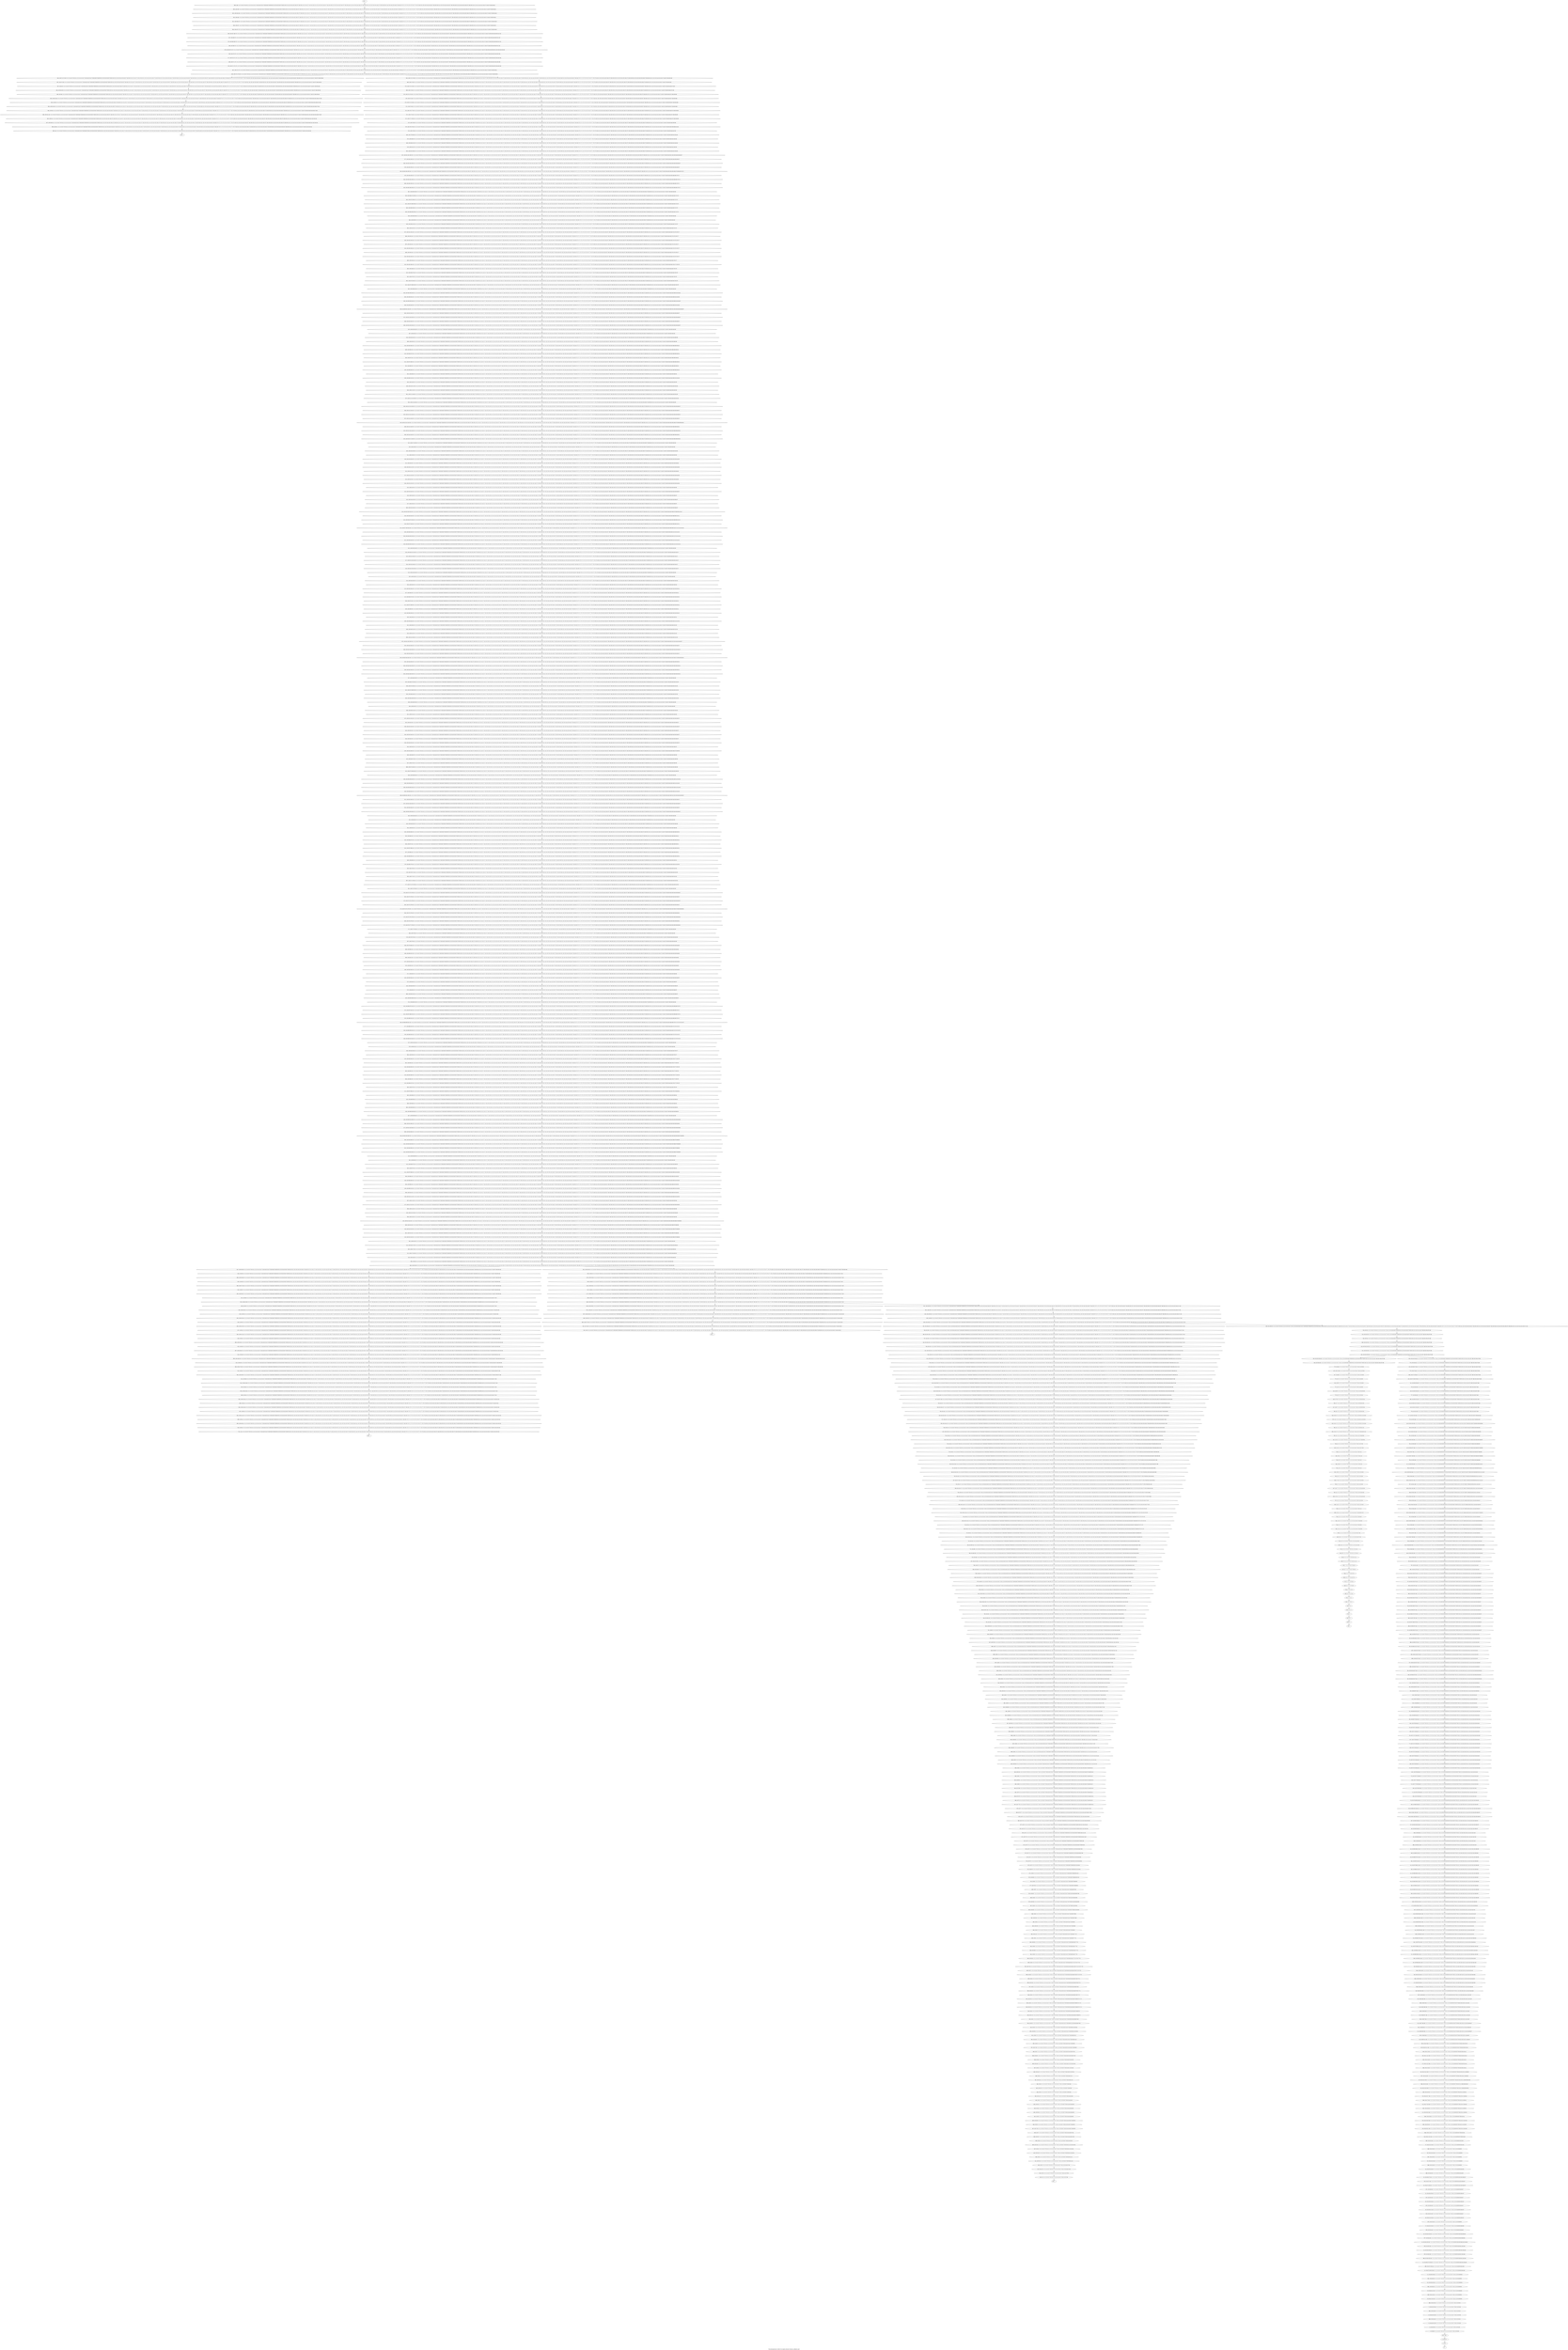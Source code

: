 digraph G {
graph [label="Tree-decomposition of width 4 for register allocator (function _elfloader_load)"]
0[label="0 | : "];
1[label="1 | 447 : "];
2[label="2 | 446 447 : "];
3[label="3 | 30 446 : 0 1 2 3 4 5 6 7 8 9 10 11 12 13 14 15 16 17 18 21 22 35 36 "];
4[label="4 | 30 445 446 : 0 1 2 3 4 5 6 7 8 9 10 11 12 13 14 15 16 17 18 21 22 35 36 "];
5[label="5 | 30 444 445 446 : 0 1 2 3 4 5 6 7 8 9 10 11 12 13 14 15 16 17 18 21 22 35 36 "];
6[label="6 | 30 443 444 446 : 0 1 2 3 4 5 6 7 8 9 10 11 12 13 14 15 16 17 18 21 22 35 36 "];
7[label="7 | 30 442 443 446 : 0 1 2 3 4 5 6 7 8 9 10 11 12 13 14 15 16 17 18 21 22 35 36 "];
8[label="8 | 30 441 442 446 : 0 1 2 3 4 5 6 7 8 9 10 11 12 13 14 15 16 17 18 21 22 35 36 89 90 "];
9[label="9 | 30 440 441 446 : 0 1 2 3 4 5 6 7 8 9 10 11 12 13 14 15 16 17 18 21 22 35 36 89 90 "];
10[label="10 | 30 439 440 446 : 0 1 2 3 4 5 6 7 8 9 10 11 12 13 14 15 16 17 18 21 22 35 36 89 90 "];
11[label="11 | 30 438 439 446 : 0 1 2 3 4 5 6 7 8 9 10 11 12 13 14 15 16 17 18 21 22 35 36 89 90 "];
12[label="12 | 30 437 438 439 446 : 0 1 2 3 4 5 6 7 8 9 10 11 12 13 14 15 16 17 18 21 22 35 36 89 90 462 463 "];
13[label="13 | 30 436 437 439 446 : 0 1 2 3 4 5 6 7 8 9 10 11 12 13 14 15 16 17 18 21 22 35 36 89 90 460 461 462 463 "];
14[label="14 | 30 435 436 446 : 0 1 2 3 4 5 6 7 8 9 10 11 12 13 14 15 16 17 18 21 22 35 36 89 90 460 461 462 463 "];
15[label="15 | 30 434 435 446 : 0 1 2 3 4 5 6 7 8 9 10 11 12 13 14 15 16 17 18 21 22 35 36 89 90 458 459 460 461 462 463 "];
16[label="16 | 30 433 434 446 : 0 1 2 3 4 5 6 7 8 9 10 11 12 13 14 15 16 17 18 21 22 35 36 89 90 458 459 460 461 "];
17[label="17 | 30 432 433 446 : 0 1 2 3 4 5 6 7 8 9 10 11 12 13 14 15 16 17 18 21 22 35 36 89 90 458 459 "];
18[label="18 | 30 431 432 446 : 0 1 2 3 4 5 6 7 8 9 10 11 12 13 14 15 16 17 18 21 22 35 36 89 90 456 457 "];
19[label="19 | 30 430 431 446 : 0 1 2 3 4 5 6 7 8 9 10 11 12 13 14 15 16 17 18 21 22 35 36 89 90 456 457 "];
20[label="20 | 30 429 430 446 : 0 1 2 3 4 5 6 7 8 9 10 11 12 13 14 15 16 17 18 21 22 35 36 89 90 456 457 "];
21[label="21 | 30 428 429 446 : 0 1 2 3 4 5 6 7 8 9 10 11 12 13 14 15 16 17 18 21 22 35 36 89 90 456 457 "];
22[label="22 | 30 427 428 446 : 0 1 2 3 4 5 6 7 8 9 10 11 12 13 14 15 16 17 18 21 22 35 36 89 90 454 455 456 457 "];
23[label="23 | 30 426 427 446 : 0 1 2 3 4 5 6 7 8 9 10 11 12 13 14 15 16 17 18 21 22 35 36 89 90 454 455 456 457 "];
24[label="24 | 30 425 426 446 : 0 1 2 3 4 5 6 7 8 9 10 11 12 13 14 15 16 17 18 21 22 35 36 89 90 454 455 "];
25[label="25 | 30 424 425 446 : 0 1 2 3 4 5 6 7 8 9 10 11 12 13 14 15 16 17 18 21 22 35 36 89 90 "];
26[label="26 | 30 423 424 446 : 0 1 2 3 4 5 6 7 8 9 10 11 12 13 14 15 16 17 18 21 22 35 36 89 90 "];
27[label="27 | 30 422 423 446 : 0 1 2 3 4 5 6 7 8 9 10 11 12 13 14 15 16 17 18 21 22 35 36 89 90 452 453 "];
28[label="28 | 30 421 422 446 : 0 1 2 3 4 5 6 7 8 9 10 11 12 13 14 15 16 17 18 21 22 35 36 89 90 97 98 452 453 "];
29[label="29 | 30 420 421 446 : 0 1 2 3 4 5 6 7 8 9 10 11 12 13 14 15 16 17 18 21 22 35 36 89 90 97 98 410 411 452 453 "];
30[label="30 | 30 419 420 446 : 0 1 2 3 4 5 6 7 8 9 10 11 12 13 14 15 16 17 18 21 22 35 36 89 90 97 98 410 411 452 453 "];
31[label="31 | 30 418 419 446 : 0 1 2 3 4 5 6 7 8 9 10 11 12 13 14 15 16 17 18 21 22 35 36 89 90 97 98 410 411 450 451 "];
32[label="32 | 30 417 418 446 : 0 1 2 3 4 5 6 7 8 9 10 11 12 13 14 15 16 17 18 21 22 35 36 89 90 97 98 410 411 450 451 "];
33[label="33 | 30 416 417 446 : 0 1 2 3 4 5 6 7 8 9 10 11 12 13 14 15 16 17 18 21 22 35 36 89 90 97 98 410 411 450 451 "];
34[label="34 | 30 415 416 446 : 0 1 2 3 4 5 6 7 8 9 10 11 12 13 14 15 16 17 18 21 22 35 36 89 90 97 98 410 411 448 449 450 451 "];
35[label="35 | 30 414 415 446 : 0 1 2 3 4 5 6 7 8 9 10 11 12 13 14 15 16 17 18 21 22 35 36 89 90 97 98 402 403 410 411 448 449 450 451 "];
36[label="36 | 30 413 414 446 : 0 1 2 3 4 5 6 7 8 9 10 11 12 13 14 15 16 17 18 21 22 35 36 89 90 97 98 402 403 410 411 448 449 "];
37[label="37 | 30 412 413 446 : 0 1 2 3 4 5 6 7 8 9 10 11 12 13 14 15 16 17 18 21 22 35 36 89 90 97 98 402 403 410 411 "];
38[label="38 | 30 411 412 446 : 0 1 2 3 4 5 6 7 8 9 10 11 12 13 14 15 16 17 18 21 22 35 36 89 90 97 98 402 403 410 411 "];
39[label="39 | 30 410 411 446 : 0 1 2 3 4 5 6 7 8 9 10 11 12 13 14 15 16 17 18 21 22 35 36 89 90 93 94 97 98 402 403 410 411 "];
40[label="40 | 30 409 410 446 : 0 1 2 3 4 5 6 7 8 9 10 11 12 13 14 15 16 17 18 21 22 35 36 89 90 93 94 97 98 402 403 410 411 446 447 "];
41[label="41 | 30 408 409 446 : 0 1 2 3 4 5 6 7 8 9 10 11 12 13 14 15 16 17 18 21 22 35 36 89 90 93 94 97 98 402 403 410 411 422 423 446 447 "];
42[label="42 | 30 407 408 446 : 0 1 2 3 4 5 6 7 8 9 10 11 12 13 14 15 16 17 18 21 22 35 36 89 90 93 94 97 98 402 403 410 411 422 423 446 447 "];
43[label="43 | 30 406 407 446 : 0 1 2 3 4 5 6 7 8 9 10 11 12 13 14 15 16 17 18 21 22 35 36 89 90 93 94 97 98 402 403 410 411 422 423 "];
44[label="44 | 30 405 406 446 : 0 1 2 3 4 5 6 7 8 9 10 11 12 13 14 15 16 17 18 21 22 35 36 89 90 93 94 97 98 402 403 410 411 422 423 "];
45[label="45 | 30 404 405 446 : 0 1 2 3 4 5 6 7 8 9 10 11 12 13 14 15 16 17 18 21 22 35 36 89 90 93 94 97 98 101 102 402 403 410 411 422 423 "];
46[label="46 | 30 403 404 446 : 0 1 2 3 4 5 6 7 8 9 10 11 12 13 14 15 16 17 18 21 22 35 36 89 90 93 94 97 98 101 102 402 403 410 411 422 423 444 445 "];
47[label="47 | 30 402 403 446 : 0 1 2 3 4 5 6 7 8 9 10 11 12 13 14 15 16 17 18 21 22 35 36 89 90 93 94 97 98 101 102 402 403 410 411 414 415 422 423 444 445 "];
48[label="48 | 30 401 402 446 : 0 1 2 3 4 5 6 7 8 9 10 11 12 13 14 15 16 17 18 21 22 35 36 89 90 93 94 97 98 101 102 402 403 410 411 414 415 422 423 444 445 "];
49[label="49 | 30 400 401 446 : 0 1 2 3 4 5 6 7 8 9 10 11 12 13 14 15 16 17 18 21 22 35 36 89 90 93 94 97 98 101 102 402 403 410 411 414 415 422 423 442 443 "];
50[label="50 | 30 399 400 401 446 : 0 1 2 3 4 5 6 7 8 9 10 11 12 13 14 15 16 17 18 21 22 35 36 89 90 93 94 97 98 101 102 402 403 410 411 414 415 422 423 442 443 "];
51[label="51 | 30 398 399 401 446 : 0 1 2 3 4 5 6 7 8 9 10 11 12 13 14 15 16 17 18 21 22 35 36 89 90 93 94 97 98 101 102 402 403 410 411 414 415 422 423 440 441 442 443 "];
52[label="52 | 30 397 398 401 446 : 0 1 2 3 4 5 6 7 8 9 10 11 12 13 14 15 16 17 18 21 22 35 36 89 90 93 94 97 98 101 102 402 403 410 411 414 415 422 423 440 441 442 443 "];
53[label="53 | 30 396 397 401 446 : 0 1 2 3 4 5 6 7 8 9 10 11 12 13 14 15 16 17 18 21 22 35 36 89 90 93 94 97 98 101 102 402 403 410 411 414 415 422 423 440 441 "];
54[label="54 | 30 395 396 401 446 : 0 1 2 3 4 5 6 7 8 9 10 11 12 13 14 15 16 17 18 21 22 35 36 89 90 93 94 97 98 101 102 402 403 410 411 414 415 422 423 "];
55[label="55 | 30 394 395 401 446 : 0 1 2 3 4 5 6 7 8 9 10 11 12 13 14 15 16 17 18 21 22 35 36 89 90 93 94 95 96 97 98 101 102 402 403 410 411 414 415 422 423 "];
56[label="56 | 30 393 394 401 446 : 0 1 2 3 4 5 6 7 8 9 10 11 12 13 14 15 16 17 18 21 22 35 36 89 90 93 94 95 96 97 98 101 102 402 403 410 411 414 415 422 423 "];
57[label="57 | 30 392 393 401 446 : 0 1 2 3 4 5 6 7 8 9 10 11 12 13 14 15 16 17 18 21 22 35 36 89 90 93 94 95 96 97 98 101 102 402 403 410 411 414 415 422 423 438 439 "];
58[label="58 | 30 391 392 401 446 : 0 1 2 3 4 5 6 7 8 9 10 11 12 13 14 15 16 17 18 21 22 35 36 85 86 89 90 93 94 95 96 97 98 101 102 402 403 410 411 414 415 422 423 438 439 "];
59[label="59 | 30 390 391 401 446 : 0 1 2 3 4 5 6 7 8 9 10 11 12 13 14 15 16 17 18 21 22 35 36 85 86 89 90 93 94 95 96 97 98 101 102 402 403 410 411 414 415 422 423 438 439 "];
60[label="60 | 30 389 390 401 446 : 0 1 2 3 4 5 6 7 8 9 10 11 12 13 14 15 16 17 18 21 22 35 36 85 86 89 90 93 94 95 96 97 98 101 102 402 403 410 411 414 415 422 423 438 439 "];
61[label="61 | 30 388 389 401 446 : 0 1 2 3 4 5 6 7 8 9 10 11 12 13 14 15 16 17 18 21 22 35 36 85 86 89 90 93 94 95 96 97 98 101 102 402 403 410 411 414 415 422 423 438 439 "];
62[label="62 | 30 387 388 401 446 : 0 1 2 3 4 5 6 7 8 9 10 11 12 13 14 15 16 17 18 21 22 35 36 85 86 89 90 93 94 95 96 97 98 101 102 402 403 410 411 414 415 422 423 438 439 "];
63[label="63 | 30 386 387 401 446 : 0 1 2 3 4 5 6 7 8 9 10 11 12 13 14 15 16 17 18 21 22 35 36 85 86 89 90 93 94 95 96 97 98 101 102 402 403 410 411 414 415 422 423 438 439 "];
64[label="64 | 30 385 386 401 446 : 0 1 2 3 4 5 6 7 8 9 10 11 12 13 14 15 16 17 18 21 22 35 36 85 86 89 90 93 94 95 96 97 98 101 102 402 403 410 411 414 415 422 423 438 439 "];
65[label="65 | 30 384 385 446 : 0 1 2 3 4 5 6 7 8 9 10 11 12 13 14 15 16 17 18 21 22 35 36 85 86 89 90 93 94 95 96 97 98 101 102 402 403 410 411 414 415 422 423 "];
66[label="66 | 30 383 384 446 : 0 1 2 3 4 5 6 7 8 9 10 11 12 13 14 15 16 17 18 21 22 35 36 85 86 89 90 93 94 95 96 97 98 101 102 402 403 410 411 414 415 422 423 436 437 "];
67[label="67 | 30 382 383 384 446 : 0 1 2 3 4 5 6 7 8 9 10 11 12 13 14 15 16 17 18 21 22 35 36 85 86 89 90 93 94 95 96 97 98 101 102 402 403 410 411 414 415 422 423 436 437 "];
68[label="68 | 30 381 382 384 446 : 0 1 2 3 4 5 6 7 8 9 10 11 12 13 14 15 16 17 18 21 22 35 36 85 86 89 90 93 94 95 96 97 98 101 102 402 403 410 411 414 415 422 423 434 435 436 437 "];
69[label="69 | 30 380 381 384 446 : 0 1 2 3 4 5 6 7 8 9 10 11 12 13 14 15 16 17 18 21 22 35 36 85 86 89 90 93 94 95 96 97 98 101 102 402 403 410 411 414 415 422 423 434 435 436 437 "];
70[label="70 | 30 379 380 384 446 : 0 1 2 3 4 5 6 7 8 9 10 11 12 13 14 15 16 17 18 21 22 35 36 85 86 89 90 93 94 95 96 97 98 101 102 402 403 410 411 414 415 422 423 434 435 "];
71[label="71 | 30 378 379 384 446 : 0 1 2 3 4 5 6 7 8 9 10 11 12 13 14 15 16 17 18 21 22 35 36 85 86 89 90 93 94 95 96 97 98 101 102 402 403 410 411 414 415 422 423 "];
72[label="72 | 30 377 378 384 446 : 0 1 2 3 4 5 6 7 8 9 10 11 12 13 14 15 16 17 18 21 22 35 36 85 86 89 90 91 92 93 94 95 96 97 98 101 102 402 403 410 411 414 415 422 423 "];
73[label="73 | 30 376 377 384 446 : 0 1 2 3 4 5 6 7 8 9 10 11 12 13 14 15 16 17 18 21 22 35 36 85 86 89 90 91 92 93 94 95 96 97 98 101 102 402 403 410 411 414 415 422 423 "];
74[label="74 | 30 375 376 384 446 : 0 1 2 3 4 5 6 7 8 9 10 11 12 13 14 15 16 17 18 21 22 35 36 85 86 89 90 91 92 93 94 95 96 97 98 101 102 402 403 410 411 414 415 422 423 432 433 "];
75[label="75 | 30 374 375 384 446 : 0 1 2 3 4 5 6 7 8 9 10 11 12 13 14 15 16 17 18 21 22 35 36 85 86 89 90 91 92 93 94 95 96 97 98 101 102 402 403 410 411 414 415 422 423 432 433 "];
76[label="76 | 30 373 374 384 446 : 0 1 2 3 4 5 6 7 8 9 10 11 12 13 14 15 16 17 18 21 22 35 36 85 86 89 90 91 92 93 94 95 96 97 98 101 102 402 403 410 411 414 415 422 423 432 433 "];
77[label="77 | 30 372 373 384 446 : 0 1 2 3 4 5 6 7 8 9 10 11 12 13 14 15 16 17 18 21 22 35 36 85 86 89 90 91 92 93 94 95 96 97 98 101 102 402 403 410 411 414 415 422 423 432 433 "];
78[label="78 | 30 371 372 384 446 : 0 1 2 3 4 5 6 7 8 9 10 11 12 13 14 15 16 17 18 21 22 35 36 85 86 89 90 91 92 93 94 95 96 97 98 101 102 402 403 410 411 414 415 422 423 432 433 "];
79[label="79 | 30 370 371 384 446 : 0 1 2 3 4 5 6 7 8 9 10 11 12 13 14 15 16 17 18 21 22 35 36 85 86 89 90 91 92 93 94 95 96 97 98 101 102 402 403 410 411 414 415 422 423 432 433 "];
80[label="80 | 30 369 370 384 446 : 0 1 2 3 4 5 6 7 8 9 10 11 12 13 14 15 16 17 18 21 22 35 36 85 86 89 90 91 92 93 94 95 96 97 98 101 102 402 403 410 411 414 415 422 423 432 433 "];
81[label="81 | 30 368 369 384 446 : 0 1 2 3 4 5 6 7 8 9 10 11 12 13 14 15 16 17 18 21 22 35 36 85 86 89 90 91 92 93 94 95 96 97 98 101 102 402 403 410 411 414 415 422 423 432 433 "];
82[label="82 | 30 367 368 446 : 0 1 2 3 4 5 6 7 8 9 10 11 12 13 14 15 16 17 18 21 22 35 36 85 86 89 90 91 92 93 94 95 96 97 98 101 102 402 403 410 411 414 415 422 423 "];
83[label="83 | 30 366 367 446 : 0 1 2 3 4 5 6 7 8 9 10 11 12 13 14 15 16 17 18 21 22 35 36 85 86 89 90 91 92 93 94 95 96 97 98 101 102 402 403 410 411 414 415 422 423 430 431 "];
84[label="84 | 30 365 366 367 446 : 0 1 2 3 4 5 6 7 8 9 10 11 12 13 14 15 16 17 18 21 22 35 36 85 86 89 90 91 92 93 94 95 96 97 98 101 102 402 403 410 411 414 415 422 423 430 431 "];
85[label="85 | 30 364 365 367 446 : 0 1 2 3 4 5 6 7 8 9 10 11 12 13 14 15 16 17 18 21 22 35 36 85 86 89 90 91 92 93 94 95 96 97 98 101 102 402 403 410 411 414 415 422 423 428 429 430 431 "];
86[label="86 | 30 363 364 367 446 : 0 1 2 3 4 5 6 7 8 9 10 11 12 13 14 15 16 17 18 21 22 35 36 85 86 89 90 91 92 93 94 95 96 97 98 101 102 402 403 410 411 414 415 422 423 428 429 430 431 "];
87[label="87 | 30 362 363 367 446 : 0 1 2 3 4 5 6 7 8 9 10 11 12 13 14 15 16 17 18 21 22 35 36 85 86 89 90 91 92 93 94 95 96 97 98 101 102 402 403 410 411 414 415 422 423 428 429 "];
88[label="88 | 30 361 362 367 446 : 0 1 2 3 4 5 6 7 8 9 10 11 12 13 14 15 16 17 18 21 22 35 36 85 86 89 90 91 92 93 94 95 96 97 98 101 102 402 403 410 411 414 415 422 423 "];
89[label="89 | 30 360 361 367 446 : 0 1 2 3 4 5 6 7 8 9 10 11 12 13 14 15 16 17 18 21 22 35 36 85 86 89 90 91 92 93 94 95 96 97 98 99 100 101 102 402 403 410 411 414 415 422 423 "];
90[label="90 | 30 359 360 367 446 : 0 1 2 3 4 5 6 7 8 9 10 11 12 13 14 15 16 17 18 21 22 35 36 85 86 89 90 91 92 93 94 95 96 97 98 99 100 101 102 402 403 410 411 414 415 422 423 "];
91[label="91 | 30 358 359 367 446 : 0 1 2 3 4 5 6 7 8 9 10 11 12 13 14 15 16 17 18 21 22 35 36 85 86 89 90 91 92 93 94 95 96 97 98 99 100 101 102 402 403 410 411 414 415 422 423 426 427 "];
92[label="92 | 30 357 358 367 446 : 0 1 2 3 4 5 6 7 8 9 10 11 12 13 14 15 16 17 18 21 22 35 36 85 86 89 90 91 92 93 94 95 96 97 98 99 100 101 102 402 403 410 411 414 415 422 423 426 427 "];
93[label="93 | 30 356 357 367 446 : 0 1 2 3 4 5 6 7 8 9 10 11 12 13 14 15 16 17 18 21 22 35 36 85 86 89 90 91 92 93 94 95 96 97 98 99 100 101 102 402 403 410 411 414 415 422 423 426 427 "];
94[label="94 | 30 355 356 367 446 : 0 1 2 3 4 5 6 7 8 9 10 11 12 13 14 15 16 17 18 21 22 35 36 85 86 89 90 91 92 93 94 95 96 97 98 99 100 101 102 402 403 410 411 414 415 422 423 426 427 "];
95[label="95 | 30 354 355 367 446 : 0 1 2 3 4 5 6 7 8 9 10 11 12 13 14 15 16 17 18 21 22 35 36 85 86 89 90 91 92 93 94 95 96 97 98 99 100 101 102 402 403 410 411 414 415 422 423 426 427 "];
96[label="96 | 30 353 354 367 446 : 0 1 2 3 4 5 6 7 8 9 10 11 12 13 14 15 16 17 18 21 22 35 36 85 86 89 90 91 92 93 94 95 96 97 98 99 100 101 102 402 403 410 411 414 415 422 423 426 427 "];
97[label="97 | 30 352 353 367 446 : 0 1 2 3 4 5 6 7 8 9 10 11 12 13 14 15 16 17 18 21 22 35 36 85 86 89 90 91 92 93 94 95 96 97 98 99 100 101 102 402 403 410 411 414 415 422 423 426 427 "];
98[label="98 | 30 351 352 367 446 : 0 1 2 3 4 5 6 7 8 9 10 11 12 13 14 15 16 17 18 21 22 35 36 85 86 89 90 91 92 93 94 95 96 97 98 99 100 101 102 402 403 410 411 414 415 422 423 426 427 "];
99[label="99 | 30 350 351 446 : 0 1 2 3 4 5 6 7 8 9 10 11 12 13 14 15 16 17 18 21 22 35 36 85 86 89 90 91 92 93 94 95 96 97 98 99 100 101 102 402 403 410 411 414 415 422 423 424 425 "];
100[label="100 | 30 349 350 446 : 0 1 2 3 4 5 6 7 8 9 10 11 12 13 14 15 16 17 18 21 22 35 36 85 86 89 90 91 92 93 94 95 96 97 98 99 100 101 102 402 403 410 411 414 415 420 421 422 423 424 425 "];
101[label="101 | 30 348 349 446 : 0 1 2 3 4 5 6 7 8 9 10 11 12 13 14 15 16 17 18 21 22 35 36 85 86 89 90 91 92 93 94 95 96 97 98 99 100 101 102 187 188 402 403 410 411 414 415 420 421 422 423 424 425 "];
102[label="102 | 30 347 348 446 : 0 1 2 3 4 5 6 7 8 9 10 11 12 13 14 15 16 17 18 21 22 35 36 85 86 89 90 91 92 93 94 95 96 97 98 99 100 101 102 187 188 402 403 410 411 414 415 420 421 422 423 "];
103[label="103 | 30 346 347 446 : 0 1 2 3 4 5 6 7 8 9 10 11 12 13 14 15 16 17 18 21 22 35 36 85 86 89 90 91 92 93 94 95 96 97 98 99 100 101 102 187 188 402 403 410 411 414 415 418 419 420 421 "];
104[label="104 | 30 345 346 446 : 0 1 2 3 4 5 6 7 8 9 10 11 12 13 14 15 16 17 18 21 22 35 36 85 86 89 90 91 92 93 94 95 96 97 98 99 100 101 102 187 188 402 403 410 411 414 415 418 419 420 421 "];
105[label="105 | 30 344 345 446 : 0 1 2 3 4 5 6 7 8 9 10 11 12 13 14 15 16 17 18 21 22 35 36 85 86 89 90 91 92 93 94 95 96 97 98 99 100 101 102 187 188 402 403 410 411 414 415 416 417 418 419 "];
106[label="106 | 30 343 344 446 : 0 1 2 3 4 5 6 7 8 9 10 11 12 13 14 15 16 17 18 21 22 35 36 85 86 89 90 91 92 93 94 95 96 97 98 99 100 101 102 187 188 402 403 410 411 414 415 416 417 "];
107[label="107 | 30 342 343 446 : 0 1 2 3 4 5 6 7 8 9 10 11 12 13 14 15 16 17 18 21 22 35 36 85 86 89 90 91 92 93 94 95 96 97 98 99 100 101 102 187 188 207 208 402 403 410 411 414 415 416 417 "];
108[label="108 | 30 341 342 446 : 0 1 2 3 4 5 6 7 8 9 10 11 12 13 14 15 16 17 18 21 22 35 36 85 86 89 90 91 92 93 94 95 96 97 98 99 100 101 102 187 188 207 208 402 403 410 411 412 413 414 415 "];
109[label="109 | 30 340 341 446 : 0 1 2 3 4 5 6 7 8 9 10 11 12 13 14 15 16 17 18 21 22 35 36 85 86 89 90 91 92 93 94 95 96 97 98 99 100 101 102 187 188 207 208 402 403 408 409 410 411 412 413 "];
110[label="110 | 30 339 340 446 : 0 1 2 3 4 5 6 7 8 9 10 11 12 13 14 15 16 17 18 21 22 35 36 85 86 89 90 91 92 93 94 95 96 97 98 99 100 101 102 187 188 193 194 207 208 402 403 408 409 410 411 412 413 "];
111[label="111 | 30 338 339 446 : 0 1 2 3 4 5 6 7 8 9 10 11 12 13 14 15 16 17 18 21 22 35 36 85 86 89 90 91 92 93 94 95 96 97 98 99 100 101 102 187 188 193 194 207 208 402 403 408 409 410 411 "];
112[label="112 | 30 337 338 446 : 0 1 2 3 4 5 6 7 8 9 10 11 12 13 14 15 16 17 18 21 22 35 36 85 86 89 90 91 92 93 94 95 96 97 98 99 100 101 102 187 188 193 194 207 208 402 403 406 407 408 409 "];
113[label="113 | 30 336 337 446 : 0 1 2 3 4 5 6 7 8 9 10 11 12 13 14 15 16 17 18 21 22 35 36 85 86 89 90 91 92 93 94 95 96 97 98 99 100 101 102 187 188 193 194 207 208 402 403 406 407 408 409 "];
114[label="114 | 30 335 336 446 : 0 1 2 3 4 5 6 7 8 9 10 11 12 13 14 15 16 17 18 21 22 35 36 85 86 89 90 91 92 93 94 95 96 97 98 99 100 101 102 187 188 193 194 207 208 402 403 404 405 406 407 "];
115[label="115 | 30 334 335 446 : 0 1 2 3 4 5 6 7 8 9 10 11 12 13 14 15 16 17 18 21 22 35 36 85 86 89 90 91 92 93 94 95 96 97 98 99 100 101 102 187 188 193 194 207 208 402 403 404 405 "];
116[label="116 | 30 333 334 446 : 0 1 2 3 4 5 6 7 8 9 10 11 12 13 14 15 16 17 18 21 22 35 36 85 86 89 90 91 92 93 94 95 96 97 98 99 100 101 102 161 162 187 188 193 194 207 208 402 403 404 405 "];
117[label="117 | 30 332 333 446 : 0 1 2 3 4 5 6 7 8 9 10 11 12 13 14 15 16 17 18 21 22 35 36 85 86 89 90 91 92 93 94 95 96 97 98 99 100 101 102 161 162 187 188 193 194 207 208 402 403 "];
118[label="118 | 30 331 332 446 : 0 1 2 3 4 5 6 7 8 9 10 11 12 13 14 15 16 17 18 21 22 35 36 85 86 89 90 91 92 93 94 95 96 97 98 99 100 101 102 161 162 187 188 193 194 207 208 "];
119[label="119 | 30 330 331 332 446 : 0 1 2 3 4 5 6 7 8 9 10 11 12 13 14 15 16 17 18 21 22 35 36 85 86 89 90 91 92 93 94 95 96 97 98 99 100 101 102 161 162 187 188 193 194 207 208 "];
120[label="120 | 30 329 330 446 : 0 1 2 3 4 5 6 7 8 9 10 11 12 13 14 15 16 17 18 21 22 35 36 85 86 89 90 91 92 93 94 95 96 97 98 99 100 101 102 161 162 187 188 193 194 207 208 "];
121[label="121 | 30 328 329 446 : 0 1 2 3 4 5 6 7 8 9 10 11 12 13 14 15 16 17 18 21 22 35 36 85 86 89 90 91 92 93 94 95 96 97 98 99 100 101 102 161 162 187 188 193 194 207 208 "];
122[label="122 | 30 327 328 329 446 : 0 1 2 3 4 5 6 7 8 9 10 11 12 13 14 15 16 17 18 21 22 35 36 85 86 87 88 89 90 91 92 93 94 95 96 97 98 99 100 101 102 161 162 187 188 193 194 207 208 "];
123[label="123 | 30 326 327 446 : 0 1 2 3 4 5 6 7 8 9 10 11 12 13 14 15 16 17 18 21 22 35 36 85 86 87 88 89 90 91 92 93 94 95 96 97 98 99 100 101 102 161 162 187 188 193 194 207 208 "];
124[label="124 | 30 324 325 326 : 0 1 2 3 4 5 6 7 8 9 10 11 12 13 14 15 16 17 18 21 22 35 36 85 86 87 88 89 90 91 92 93 94 95 96 97 98 99 100 101 102 161 162 187 188 193 194 207 208 "];
125[label="125 | 30 323 324 : 0 1 2 3 4 5 6 7 8 9 10 11 12 13 14 15 16 17 18 21 22 35 36 85 86 87 88 89 90 91 92 93 94 95 96 97 98 99 100 101 102 161 162 187 188 193 194 207 208 "];
126[label="126 | 136 139 323 : 0 1 2 3 4 5 6 7 8 9 10 11 12 13 14 15 16 17 18 45 46 53 54 57 58 85 86 87 88 89 90 91 92 93 94 95 96 97 98 99 100 101 102 103 104 105 106 107 108 109 110 115 116 117 118 119 120 121 122 123 124 125 126 127 128 129 130 131 132 133 134 135 136 137 138 139 140 141 142 143 144 145 146 147 148 149 150 151 152 153 154 155 156 157 158 159 160 161 162 163 164 165 166 167 168 169 170 171 172 173 174 175 176 177 178 179 180 181 182 183 184 185 186 187 188 189 190 191 192 193 194 195 196 197 198 199 200 201 202 203 204 205 206 207 208 209 210 211 212 213 214 215 216 217 218 "];
127[label="127 | 139 321 322 : 0 1 2 3 4 5 6 7 8 9 10 11 12 13 14 15 16 17 18 45 46 53 54 57 58 85 86 87 88 89 90 91 92 93 94 95 96 97 98 99 100 101 102 103 104 105 106 107 108 109 110 115 116 117 118 119 120 121 122 123 124 125 126 127 128 129 130 131 132 133 134 135 136 137 138 139 140 141 142 143 144 145 146 147 148 149 150 151 152 153 154 155 156 157 158 159 160 161 162 163 164 165 166 167 168 169 170 171 172 173 174 175 176 177 178 179 180 181 182 183 184 185 186 187 188 189 190 191 192 193 194 195 196 197 198 199 200 201 202 203 204 205 206 207 208 209 210 211 212 213 214 215 216 217 218 "];
128[label="128 | 139 320 321 : 0 1 2 3 4 5 6 7 8 9 10 11 12 13 14 15 16 17 18 45 46 53 54 57 58 85 86 87 88 89 90 91 92 93 94 95 96 97 98 99 100 101 102 103 104 105 106 107 108 109 110 115 116 117 118 119 120 121 122 123 124 125 126 127 128 129 130 131 132 133 134 135 136 137 138 139 140 141 142 143 144 145 146 147 148 149 150 151 152 153 154 155 156 157 158 159 160 161 162 163 164 165 166 167 168 169 170 171 172 173 174 175 176 177 178 179 180 181 182 183 184 185 186 187 188 189 190 191 192 193 194 195 196 197 198 199 200 201 202 203 204 205 206 207 208 209 210 211 212 213 214 215 216 217 218 "];
129[label="129 | 139 319 320 : 0 1 2 3 4 5 6 7 8 9 10 11 12 13 14 15 16 17 18 45 46 53 54 57 58 85 86 87 88 89 90 91 92 93 94 95 96 97 98 99 100 101 102 103 104 105 106 107 108 109 110 115 116 117 118 119 120 121 122 123 124 125 126 127 128 129 130 131 132 133 134 135 136 137 138 139 140 141 142 143 144 145 146 147 148 149 150 151 152 153 154 155 156 157 158 159 160 161 162 163 164 165 166 167 168 169 170 171 172 173 174 175 176 177 178 179 180 181 182 183 184 185 186 187 188 189 190 191 192 193 194 195 196 197 198 199 200 201 202 203 204 205 206 207 208 209 210 211 212 213 214 215 216 217 218 "];
130[label="130 | 159 318 319 : 0 1 2 3 4 5 6 7 8 9 10 11 12 13 14 15 16 17 18 45 46 53 54 57 58 85 86 87 88 89 90 91 92 93 94 95 96 97 98 99 100 101 102 103 104 105 106 107 108 109 110 115 116 117 118 119 120 121 122 123 124 125 126 127 128 129 130 131 132 133 134 135 136 137 138 139 140 141 142 143 144 145 146 147 148 149 150 151 152 153 154 155 156 157 158 159 160 161 162 163 164 165 166 167 168 169 170 171 172 173 174 175 176 177 178 179 180 181 182 183 184 185 186 187 188 189 190 191 192 193 194 195 196 197 198 199 200 201 202 203 204 205 206 207 208 209 210 211 212 213 214 215 216 217 218 237 238 239 240 400 401 "];
131[label="131 | 159 317 318 319 : 0 1 2 3 4 5 6 7 8 9 10 11 12 13 14 15 16 17 18 45 46 53 54 57 58 85 86 87 88 89 90 91 92 93 94 95 96 97 98 99 100 101 102 103 104 105 106 107 108 109 110 115 116 117 118 119 120 121 122 123 124 125 126 127 128 129 130 131 132 133 134 135 136 137 138 139 140 141 142 143 144 145 146 147 148 149 150 151 152 153 154 155 156 157 158 159 160 161 162 163 164 165 166 167 168 169 170 171 172 173 174 175 176 177 178 179 180 181 182 183 184 185 186 187 188 189 190 191 192 193 194 195 196 197 198 199 200 201 202 203 204 205 206 207 208 209 210 211 212 213 214 215 216 217 218 237 238 239 240 400 401 "];
132[label="132 | 159 316 317 319 : 0 1 2 3 4 5 6 7 8 9 10 11 12 13 14 15 16 17 18 45 46 53 54 57 58 85 86 87 88 89 90 91 92 93 94 95 96 97 98 99 100 101 102 103 104 105 106 107 108 109 110 115 116 117 118 119 120 121 122 123 124 125 126 127 128 129 130 131 132 133 134 135 136 137 138 139 140 141 142 143 144 145 146 147 148 149 150 151 152 153 154 155 156 157 158 159 160 161 162 163 164 165 166 167 168 169 170 171 172 173 174 175 176 177 178 179 180 181 182 183 184 185 186 187 188 189 190 191 192 193 194 195 196 197 198 199 200 201 202 203 204 205 206 207 208 209 210 211 212 213 214 215 216 217 218 237 238 239 240 263 400 401 "];
133[label="133 | 159 315 316 319 : 0 1 2 3 4 5 6 7 8 9 10 11 12 13 14 15 16 17 18 45 46 53 54 57 58 85 86 87 88 89 90 91 92 93 94 95 96 97 98 99 100 101 102 103 104 105 106 107 108 109 110 115 116 117 118 119 120 121 122 123 124 125 126 127 128 129 130 131 132 133 134 135 136 137 138 139 140 141 142 143 144 145 146 147 148 149 150 151 152 153 154 155 156 157 158 159 160 161 162 163 164 165 166 167 168 169 170 171 172 173 174 175 176 177 178 179 180 181 182 183 184 185 186 187 188 189 190 191 192 193 194 195 196 197 198 199 200 201 202 203 204 205 206 207 208 209 210 211 212 213 214 215 216 217 218 237 238 239 240 263 396 397 398 399 "];
134[label="134 | 159 314 315 319 : 0 1 2 3 4 5 6 7 8 9 10 11 12 13 14 15 16 17 18 45 46 53 54 57 58 85 86 87 88 89 90 91 92 93 94 95 96 97 98 99 100 101 102 103 104 105 106 107 108 109 110 115 116 117 118 119 120 121 122 123 124 125 126 127 128 129 130 131 132 133 134 135 136 137 138 139 140 141 142 143 144 145 146 147 148 149 150 151 152 153 154 155 156 157 158 159 160 161 162 163 164 165 166 167 168 169 170 171 172 173 174 175 176 177 178 179 180 181 182 183 184 185 186 187 188 189 190 191 192 193 194 195 196 197 198 199 200 201 202 203 204 205 206 207 208 209 210 211 212 213 214 215 216 217 218 237 238 239 240 263 396 397 398 399 "];
135[label="135 | 159 313 314 319 : 0 1 2 3 4 5 6 7 8 9 10 11 12 13 14 15 16 17 18 45 46 53 54 57 58 85 86 87 88 89 90 91 92 93 94 95 96 97 98 99 100 101 102 103 104 105 106 107 108 109 110 115 116 117 118 119 120 121 122 123 124 125 126 127 128 129 130 131 132 133 134 135 136 137 138 139 140 141 142 143 144 145 146 147 148 149 150 151 152 153 154 155 156 157 158 159 160 161 162 163 164 165 166 167 168 169 170 171 172 173 174 175 176 177 178 179 180 181 182 183 184 185 186 187 188 189 190 191 192 193 194 195 196 197 198 199 200 201 202 203 204 205 206 207 208 209 210 211 212 213 214 215 216 217 218 237 238 239 240 263 394 395 396 397 398 399 "];
136[label="136 | 159 312 313 319 : 0 1 2 3 4 5 6 7 8 9 10 11 12 13 14 15 16 17 18 45 46 53 54 57 58 85 86 87 88 89 90 91 92 93 94 95 96 97 98 99 100 101 102 103 104 105 106 107 108 109 110 115 116 117 118 119 120 121 122 123 124 125 126 127 128 129 130 131 132 133 134 135 136 137 138 139 140 141 142 143 144 145 146 147 148 149 150 151 152 153 154 155 156 157 158 159 160 161 162 163 164 165 166 167 168 169 170 171 172 173 174 175 176 177 178 179 180 181 182 183 184 185 186 187 188 189 190 191 192 193 194 195 196 197 198 199 200 201 202 203 204 205 206 207 208 209 210 211 212 213 214 215 216 217 218 237 238 239 240 263 394 395 "];
137[label="137 | 159 311 312 319 : 0 1 2 3 4 5 6 7 8 9 10 11 12 13 14 15 16 17 18 45 46 53 54 57 58 85 86 87 88 89 90 91 92 93 94 95 96 97 98 99 100 101 102 103 104 105 106 107 108 109 110 115 116 117 118 119 120 121 122 123 124 125 126 127 128 129 130 131 132 133 134 135 136 137 138 139 140 141 142 143 144 145 146 147 148 149 150 151 152 153 154 155 156 157 158 159 160 161 162 163 164 165 166 167 168 169 170 171 172 173 174 175 176 177 178 179 180 181 182 183 184 185 186 187 188 189 190 191 192 193 194 195 196 197 198 199 200 201 202 203 204 205 206 207 208 209 210 211 212 213 214 215 216 217 218 237 238 239 240 263 392 393 394 395 "];
138[label="138 | 159 310 311 319 : 0 1 2 3 4 5 6 7 8 9 10 11 12 13 14 15 16 17 18 45 46 53 54 57 58 85 86 87 88 89 90 91 92 93 94 95 96 97 98 99 100 101 102 103 104 105 106 107 108 109 110 115 116 117 118 119 120 121 122 123 124 125 126 127 128 129 130 131 132 133 134 135 136 137 138 139 140 141 142 143 144 145 146 147 148 149 150 151 152 153 154 155 156 157 158 159 160 161 162 163 164 165 166 167 168 169 170 171 172 173 174 175 176 177 178 179 180 181 182 183 184 185 186 187 188 189 190 191 192 193 194 195 196 197 198 199 200 201 202 203 204 205 206 207 208 209 210 211 212 213 214 215 216 217 218 237 238 239 240 263 390 391 392 393 "];
139[label="139 | 159 309 310 319 : 0 1 2 3 4 5 6 7 8 9 10 11 12 13 14 15 16 17 18 45 46 53 54 57 58 85 86 87 88 89 90 91 92 93 94 95 96 97 98 99 100 101 102 103 104 105 106 107 108 109 110 115 116 117 118 119 120 121 122 123 124 125 126 127 128 129 130 131 132 133 134 135 136 137 138 139 140 141 142 143 144 145 146 147 148 149 150 151 152 153 154 155 156 157 158 159 160 161 162 163 164 165 166 167 168 169 170 171 172 173 174 175 176 177 178 179 180 181 182 183 184 185 186 187 188 189 190 191 192 193 194 195 196 197 198 199 200 201 202 203 204 205 206 207 208 209 210 211 212 213 214 215 216 217 218 237 238 239 240 263 390 391 392 393 "];
140[label="140 | 159 308 309 319 : 0 1 2 3 4 5 6 7 8 9 10 11 12 13 14 15 16 17 18 45 46 53 54 57 58 85 86 87 88 89 90 91 92 93 94 95 96 97 98 99 100 101 102 103 104 105 106 107 108 109 110 115 116 117 118 119 120 121 122 123 124 125 126 127 128 129 130 131 132 133 134 135 136 137 138 139 140 141 142 143 144 145 146 147 148 149 150 151 152 153 154 155 156 157 158 159 160 161 162 163 164 165 166 167 168 169 170 171 172 173 174 175 176 177 178 179 180 181 182 183 184 185 186 187 188 189 190 191 192 193 194 195 196 197 198 199 200 201 202 203 204 205 206 207 208 209 210 211 212 213 214 215 216 217 218 237 238 239 240 263 390 391 392 393 "];
141[label="141 | 159 307 308 319 : 0 1 2 3 4 5 6 7 8 9 10 11 12 13 14 15 16 17 18 45 46 53 54 57 58 85 86 87 88 89 90 91 92 93 94 95 96 97 98 99 100 101 102 103 104 105 106 107 108 109 110 115 116 117 118 119 120 121 122 123 124 125 126 127 128 129 130 131 132 133 134 135 136 137 138 139 140 141 142 143 144 145 146 147 148 149 150 151 152 153 154 155 156 157 158 159 160 161 162 163 164 165 166 167 168 169 170 171 172 173 174 175 176 177 178 179 180 181 182 183 184 185 186 187 188 189 190 191 192 193 194 195 196 197 198 199 200 201 202 203 204 205 206 207 208 209 210 211 212 213 214 215 216 217 218 237 238 239 240 263 390 391 392 393 "];
142[label="142 | 159 306 307 319 : 0 1 2 3 4 5 6 7 8 9 10 11 12 13 14 15 16 17 18 45 46 53 54 57 58 85 86 87 88 89 90 91 92 93 94 95 96 97 98 99 100 101 102 103 104 105 106 107 108 109 110 115 116 117 118 119 120 121 122 123 124 125 126 127 128 129 130 131 132 133 134 135 136 137 138 139 140 141 142 143 144 145 146 147 148 149 150 151 152 153 154 155 156 157 158 159 160 161 162 163 164 165 166 167 168 169 170 171 172 173 174 175 176 177 178 179 180 181 182 183 184 185 186 187 188 189 190 191 192 193 194 195 196 197 198 199 200 201 202 203 204 205 206 207 208 209 210 211 212 213 214 215 216 217 218 237 238 239 240 263 390 391 "];
143[label="143 | 159 305 306 319 : 0 1 2 3 4 5 6 7 8 9 10 11 12 13 14 15 16 17 18 45 46 53 54 57 58 85 86 87 88 89 90 91 92 93 94 95 96 97 98 99 100 101 102 103 104 105 106 107 108 109 110 115 116 117 118 119 120 121 122 123 124 125 126 127 128 129 130 131 132 133 134 135 136 137 138 139 140 141 142 143 144 145 146 147 148 149 150 151 152 153 154 155 156 157 158 159 160 161 162 163 164 165 166 167 168 169 170 171 172 173 174 175 176 177 178 179 180 181 182 183 184 185 186 187 188 189 190 191 192 193 194 195 196 197 198 199 200 201 202 203 204 205 206 207 208 209 210 211 212 213 214 215 216 217 218 237 238 239 240 263 "];
144[label="144 | 159 304 305 306 319 : 0 1 2 3 4 5 6 7 8 9 10 11 12 13 14 15 16 17 18 45 46 53 54 57 58 85 86 87 88 89 90 91 92 93 94 95 96 97 98 99 100 101 102 103 104 105 106 107 108 109 110 115 116 117 118 119 120 121 122 123 124 125 126 127 128 129 130 131 132 133 134 135 136 137 138 139 140 141 142 143 144 145 146 147 148 149 150 151 152 153 154 155 156 157 158 159 160 161 162 163 164 165 166 167 168 169 170 171 172 173 174 175 176 177 178 179 180 181 182 183 184 185 186 187 188 189 190 191 192 193 194 195 196 197 198 199 200 201 202 203 204 205 206 207 208 209 210 211 212 213 214 215 216 217 218 237 238 239 240 263 386 387 388 389 "];
145[label="145 | 159 303 304 306 319 : 0 1 2 3 4 5 6 7 8 9 10 11 12 13 14 15 16 17 18 45 46 53 54 57 58 85 86 87 88 89 90 91 92 93 94 95 96 97 98 99 100 101 102 103 104 105 106 107 108 109 110 115 116 117 118 119 120 121 122 123 124 125 126 127 128 129 130 131 132 133 134 135 136 137 138 139 140 141 142 143 144 145 146 147 148 149 150 151 152 153 154 155 156 157 158 159 160 161 162 163 164 165 166 167 168 169 170 171 172 173 174 175 176 177 178 179 180 181 182 183 184 185 186 187 188 189 190 191 192 193 194 195 196 197 198 199 200 201 202 203 204 205 206 207 208 209 210 211 212 213 214 215 216 217 218 237 238 239 240 263 386 387 388 389 "];
146[label="146 | 159 302 303 306 319 : 0 1 2 3 4 5 6 7 8 9 10 11 12 13 14 15 16 17 18 45 46 53 54 57 58 85 86 87 88 89 90 91 92 93 94 95 96 97 98 99 100 101 102 103 104 105 106 107 108 109 110 115 116 117 118 119 120 121 122 123 124 125 126 127 128 129 130 131 132 133 134 135 136 137 138 139 140 141 142 143 144 145 146 147 148 149 150 151 152 153 154 155 156 157 158 159 160 161 162 163 164 165 166 167 168 169 170 171 172 173 174 175 176 177 178 179 180 181 182 183 184 185 186 187 188 189 190 191 192 193 194 195 196 197 198 199 200 201 202 203 204 205 206 207 208 209 210 211 212 213 214 215 216 217 218 237 238 239 240 263 382 383 384 385 386 387 388 389 "];
147[label="147 | 159 301 302 306 319 : 0 1 2 3 4 5 6 7 8 9 10 11 12 13 14 15 16 17 18 45 46 53 54 57 58 85 86 87 88 89 90 91 92 93 94 95 96 97 98 99 100 101 102 103 104 105 106 107 108 109 110 115 116 117 118 119 120 121 122 123 124 125 126 127 128 129 130 131 132 133 134 135 136 137 138 139 140 141 142 143 144 145 146 147 148 149 150 151 152 153 154 155 156 157 158 159 160 161 162 163 164 165 166 167 168 169 170 171 172 173 174 175 176 177 178 179 180 181 182 183 184 185 186 187 188 189 190 191 192 193 194 195 196 197 198 199 200 201 202 203 204 205 206 207 208 209 210 211 212 213 214 215 216 217 218 237 238 239 240 263 382 383 384 385 "];
148[label="148 | 159 300 301 306 319 : 0 1 2 3 4 5 6 7 8 9 10 11 12 13 14 15 16 17 18 45 46 53 54 57 58 85 86 87 88 89 90 91 92 93 94 95 96 97 98 99 100 101 102 103 104 105 106 107 108 109 110 115 116 117 118 119 120 121 122 123 124 125 126 127 128 129 130 131 132 133 134 135 136 137 138 139 140 141 142 143 144 145 146 147 148 149 150 151 152 153 154 155 156 157 158 159 160 161 162 163 164 165 166 167 168 169 170 171 172 173 174 175 176 177 178 179 180 181 182 183 184 185 186 187 188 189 190 191 192 193 194 195 196 197 198 199 200 201 202 203 204 205 206 207 208 209 210 211 212 213 214 215 216 217 218 237 238 239 240 263 382 383 384 385 "];
149[label="149 | 159 299 300 306 319 : 0 1 2 3 4 5 6 7 8 9 10 11 12 13 14 15 16 17 18 45 46 53 54 57 58 85 86 87 88 89 90 91 92 93 94 95 96 97 98 99 100 101 102 103 104 105 106 107 108 109 110 115 116 117 118 119 120 121 122 123 124 125 126 127 128 129 130 131 132 133 134 135 136 137 138 139 140 141 142 143 144 145 146 147 148 149 150 151 152 153 154 155 156 157 158 159 160 161 162 163 164 165 166 167 168 169 170 171 172 173 174 175 176 177 178 179 180 181 182 183 184 185 186 187 188 189 190 191 192 193 194 195 196 197 198 199 200 201 202 203 204 205 206 207 208 209 210 211 212 213 214 215 216 217 218 237 238 239 240 263 380 381 "];
150[label="150 | 159 298 299 319 : 0 1 2 3 4 5 6 7 8 9 10 11 12 13 14 15 16 17 18 45 46 53 54 57 58 85 86 87 88 89 90 91 92 93 94 95 96 97 98 99 100 101 102 103 104 105 106 107 108 109 110 115 116 117 118 119 120 121 122 123 124 125 126 127 128 129 130 131 132 133 134 135 136 137 138 139 140 141 142 143 144 145 146 147 148 149 150 151 152 153 154 155 156 157 158 159 160 161 162 163 164 165 166 167 168 169 170 171 172 173 174 175 176 177 178 179 180 181 182 183 184 185 186 187 188 189 190 191 192 193 194 195 196 197 198 199 200 201 202 203 204 205 206 207 208 209 210 211 212 213 214 215 216 217 218 237 238 239 240 263 380 381 "];
151[label="151 | 159 297 298 319 : 0 1 2 3 4 5 6 7 8 9 10 11 12 13 14 15 16 17 18 45 46 53 54 57 58 85 86 87 88 89 90 91 92 93 94 95 96 97 98 99 100 101 102 103 104 105 106 107 108 109 110 115 116 117 118 119 120 121 122 123 124 125 126 127 128 129 130 131 132 133 134 135 136 137 138 139 140 141 142 143 144 145 146 147 148 149 150 151 152 153 154 155 156 157 158 159 160 161 162 163 164 165 166 167 168 169 170 171 172 173 174 175 176 177 178 179 180 181 182 183 184 185 186 187 188 189 190 191 192 193 194 195 196 197 198 199 200 201 202 203 204 205 206 207 208 209 210 211 212 213 214 215 216 217 218 237 238 239 240 263 378 379 380 381 "];
152[label="152 | 159 296 297 319 : 0 1 2 3 4 5 6 7 8 9 10 11 12 13 14 15 16 17 18 45 46 53 54 57 58 85 86 87 88 89 90 91 92 93 94 95 96 97 98 99 100 101 102 103 104 105 106 107 108 109 110 115 116 117 118 119 120 121 122 123 124 125 126 127 128 129 130 131 132 133 134 135 136 137 138 139 140 141 142 143 144 145 146 147 148 149 150 151 152 153 154 155 156 157 158 159 160 161 162 163 164 165 166 167 168 169 170 171 172 173 174 175 176 177 178 179 180 181 182 183 184 185 186 187 188 189 190 191 192 193 194 195 196 197 198 199 200 201 202 203 204 205 206 207 208 209 210 211 212 213 214 215 216 217 218 237 238 239 240 263 376 377 378 379 "];
153[label="153 | 159 295 296 319 : 0 1 2 3 4 5 6 7 8 9 10 11 12 13 14 15 16 17 18 45 46 53 54 57 58 85 86 87 88 89 90 91 92 93 94 95 96 97 98 99 100 101 102 103 104 105 106 107 108 109 110 115 116 117 118 119 120 121 122 123 124 125 126 127 128 129 130 131 132 133 134 135 136 137 138 139 140 141 142 143 144 145 146 147 148 149 150 151 152 153 154 155 156 157 158 159 160 161 162 163 164 165 166 167 168 169 170 171 172 173 174 175 176 177 178 179 180 181 182 183 184 185 186 187 188 189 190 191 192 193 194 195 196 197 198 199 200 201 202 203 204 205 206 207 208 209 210 211 212 213 214 215 216 217 218 237 238 239 240 263 376 377 378 379 "];
154[label="154 | 159 294 295 319 : 0 1 2 3 4 5 6 7 8 9 10 11 12 13 14 15 16 17 18 45 46 53 54 57 58 85 86 87 88 89 90 91 92 93 94 95 96 97 98 99 100 101 102 103 104 105 106 107 108 109 110 115 116 117 118 119 120 121 122 123 124 125 126 127 128 129 130 131 132 133 134 135 136 137 138 139 140 141 142 143 144 145 146 147 148 149 150 151 152 153 154 155 156 157 158 159 160 161 162 163 164 165 166 167 168 169 170 171 172 173 174 175 176 177 178 179 180 181 182 183 184 185 186 187 188 189 190 191 192 193 194 195 196 197 198 199 200 201 202 203 204 205 206 207 208 209 210 211 212 213 214 215 216 217 218 237 238 239 240 263 376 377 378 379 "];
155[label="155 | 159 293 294 319 : 0 1 2 3 4 5 6 7 8 9 10 11 12 13 14 15 16 17 18 45 46 53 54 57 58 85 86 87 88 89 90 91 92 93 94 95 96 97 98 99 100 101 102 103 104 105 106 107 108 109 110 115 116 117 118 119 120 121 122 123 124 125 126 127 128 129 130 131 132 133 134 135 136 137 138 139 140 141 142 143 144 145 146 147 148 149 150 151 152 153 154 155 156 157 158 159 160 161 162 163 164 165 166 167 168 169 170 171 172 173 174 175 176 177 178 179 180 181 182 183 184 185 186 187 188 189 190 191 192 193 194 195 196 197 198 199 200 201 202 203 204 205 206 207 208 209 210 211 212 213 214 215 216 217 218 237 238 239 240 263 376 377 378 379 "];
156[label="156 | 159 292 293 319 : 0 1 2 3 4 5 6 7 8 9 10 11 12 13 14 15 16 17 18 45 46 53 54 57 58 85 86 87 88 89 90 91 92 93 94 95 96 97 98 99 100 101 102 103 104 105 106 107 108 109 110 115 116 117 118 119 120 121 122 123 124 125 126 127 128 129 130 131 132 133 134 135 136 137 138 139 140 141 142 143 144 145 146 147 148 149 150 151 152 153 154 155 156 157 158 159 160 161 162 163 164 165 166 167 168 169 170 171 172 173 174 175 176 177 178 179 180 181 182 183 184 185 186 187 188 189 190 191 192 193 194 195 196 197 198 199 200 201 202 203 204 205 206 207 208 209 210 211 212 213 214 215 216 217 218 237 238 239 240 263 376 377 "];
157[label="157 | 159 291 292 319 : 0 1 2 3 4 5 6 7 8 9 10 11 12 13 14 15 16 17 18 45 46 53 54 57 58 85 86 87 88 89 90 91 92 93 94 95 96 97 98 99 100 101 102 103 104 105 106 107 108 109 110 115 116 117 118 119 120 121 122 123 124 125 126 127 128 129 130 131 132 133 134 135 136 137 138 139 140 141 142 143 144 145 146 147 148 149 150 151 152 153 154 155 156 157 158 159 160 161 162 163 164 165 166 167 168 169 170 171 172 173 174 175 176 177 178 179 180 181 182 183 184 185 186 187 188 189 190 191 192 193 194 195 196 197 198 199 200 201 202 203 204 205 206 207 208 209 210 211 212 213 214 215 216 217 218 237 238 239 240 263 "];
158[label="158 | 159 290 291 292 319 : 0 1 2 3 4 5 6 7 8 9 10 11 12 13 14 15 16 17 18 45 46 53 54 57 58 85 86 87 88 89 90 91 92 93 94 95 96 97 98 99 100 101 102 103 104 105 106 107 108 109 110 115 116 117 118 119 120 121 122 123 124 125 126 127 128 129 130 131 132 133 134 135 136 137 138 139 140 141 142 143 144 145 146 147 148 149 150 151 152 153 154 155 156 157 158 159 160 161 162 163 164 165 166 167 168 169 170 171 172 173 174 175 176 177 178 179 180 181 182 183 184 185 186 187 188 189 190 191 192 193 194 195 196 197 198 199 200 201 202 203 204 205 206 207 208 209 210 211 212 213 214 215 216 217 218 237 238 239 240 263 372 373 374 375 "];
159[label="159 | 159 289 290 292 319 : 0 1 2 3 4 5 6 7 8 9 10 11 12 13 14 15 16 17 18 45 46 53 54 57 58 85 86 87 88 89 90 91 92 93 94 95 96 97 98 99 100 101 102 103 104 105 106 107 108 109 110 115 116 117 118 119 120 121 122 123 124 125 126 127 128 129 130 131 132 133 134 135 136 137 138 139 140 141 142 143 144 145 146 147 148 149 150 151 152 153 154 155 156 157 158 159 160 161 162 163 164 165 166 167 168 169 170 171 172 173 174 175 176 177 178 179 180 181 182 183 184 185 186 187 188 189 190 191 192 193 194 195 196 197 198 199 200 201 202 203 204 205 206 207 208 209 210 211 212 213 214 215 216 217 218 237 238 239 240 263 372 373 374 375 "];
160[label="160 | 159 288 289 292 319 : 0 1 2 3 4 5 6 7 8 9 10 11 12 13 14 15 16 17 18 45 46 53 54 57 58 85 86 87 88 89 90 91 92 93 94 95 96 97 98 99 100 101 102 103 104 105 106 107 108 109 110 115 116 117 118 119 120 121 122 123 124 125 126 127 128 129 130 131 132 133 134 135 136 137 138 139 140 141 142 143 144 145 146 147 148 149 150 151 152 153 154 155 156 157 158 159 160 161 162 163 164 165 166 167 168 169 170 171 172 173 174 175 176 177 178 179 180 181 182 183 184 185 186 187 188 189 190 191 192 193 194 195 196 197 198 199 200 201 202 203 204 205 206 207 208 209 210 211 212 213 214 215 216 217 218 237 238 239 240 263 368 369 370 371 372 373 374 375 "];
161[label="161 | 159 287 288 292 319 : 0 1 2 3 4 5 6 7 8 9 10 11 12 13 14 15 16 17 18 45 46 53 54 57 58 85 86 87 88 89 90 91 92 93 94 95 96 97 98 99 100 101 102 103 104 105 106 107 108 109 110 115 116 117 118 119 120 121 122 123 124 125 126 127 128 129 130 131 132 133 134 135 136 137 138 139 140 141 142 143 144 145 146 147 148 149 150 151 152 153 154 155 156 157 158 159 160 161 162 163 164 165 166 167 168 169 170 171 172 173 174 175 176 177 178 179 180 181 182 183 184 185 186 187 188 189 190 191 192 193 194 195 196 197 198 199 200 201 202 203 204 205 206 207 208 209 210 211 212 213 214 215 216 217 218 237 238 239 240 263 368 369 370 371 "];
162[label="162 | 159 286 287 292 319 : 0 1 2 3 4 5 6 7 8 9 10 11 12 13 14 15 16 17 18 45 46 53 54 57 58 85 86 87 88 89 90 91 92 93 94 95 96 97 98 99 100 101 102 103 104 105 106 107 108 109 110 115 116 117 118 119 120 121 122 123 124 125 126 127 128 129 130 131 132 133 134 135 136 137 138 139 140 141 142 143 144 145 146 147 148 149 150 151 152 153 154 155 156 157 158 159 160 161 162 163 164 165 166 167 168 169 170 171 172 173 174 175 176 177 178 179 180 181 182 183 184 185 186 187 188 189 190 191 192 193 194 195 196 197 198 199 200 201 202 203 204 205 206 207 208 209 210 211 212 213 214 215 216 217 218 237 238 239 240 263 368 369 370 371 "];
163[label="163 | 159 285 286 292 319 : 0 1 2 3 4 5 6 7 8 9 10 11 12 13 14 15 16 17 18 45 46 53 54 57 58 85 86 87 88 89 90 91 92 93 94 95 96 97 98 99 100 101 102 103 104 105 106 107 108 109 110 115 116 117 118 119 120 121 122 123 124 125 126 127 128 129 130 131 132 133 134 135 136 137 138 139 140 141 142 143 144 145 146 147 148 149 150 151 152 153 154 155 156 157 158 159 160 161 162 163 164 165 166 167 168 169 170 171 172 173 174 175 176 177 178 179 180 181 182 183 184 185 186 187 188 189 190 191 192 193 194 195 196 197 198 199 200 201 202 203 204 205 206 207 208 209 210 211 212 213 214 215 216 217 218 237 238 239 240 263 366 367 "];
164[label="164 | 159 284 285 319 : 0 1 2 3 4 5 6 7 8 9 10 11 12 13 14 15 16 17 18 45 46 53 54 57 58 85 86 87 88 89 90 91 92 93 94 95 96 97 98 99 100 101 102 103 104 105 106 107 108 109 110 115 116 117 118 119 120 121 122 123 124 125 126 127 128 129 130 131 132 133 134 135 136 137 138 139 140 141 142 143 144 145 146 147 148 149 150 151 152 153 154 155 156 157 158 159 160 161 162 163 164 165 166 167 168 169 170 171 172 173 174 175 176 177 178 179 180 181 182 183 184 185 186 187 188 189 190 191 192 193 194 195 196 197 198 199 200 201 202 203 204 205 206 207 208 209 210 211 212 213 214 215 216 217 218 237 238 239 240 263 366 367 "];
165[label="165 | 159 283 284 319 : 0 1 2 3 4 5 6 7 8 9 10 11 12 13 14 15 16 17 18 45 46 53 54 57 58 85 86 87 88 89 90 91 92 93 94 95 96 97 98 99 100 101 102 103 104 105 106 107 108 109 110 115 116 117 118 119 120 121 122 123 124 125 126 127 128 129 130 131 132 133 134 135 136 137 138 139 140 141 142 143 144 145 146 147 148 149 150 151 152 153 154 155 156 157 158 159 160 161 162 163 164 165 166 167 168 169 170 171 172 173 174 175 176 177 178 179 180 181 182 183 184 185 186 187 188 189 190 191 192 193 194 195 196 197 198 199 200 201 202 203 204 205 206 207 208 209 210 211 212 213 214 215 216 217 218 237 238 239 240 263 364 365 366 367 "];
166[label="166 | 159 282 283 319 : 0 1 2 3 4 5 6 7 8 9 10 11 12 13 14 15 16 17 18 45 46 53 54 57 58 85 86 87 88 89 90 91 92 93 94 95 96 97 98 99 100 101 102 103 104 105 106 107 108 109 110 115 116 117 118 119 120 121 122 123 124 125 126 127 128 129 130 131 132 133 134 135 136 137 138 139 140 141 142 143 144 145 146 147 148 149 150 151 152 153 154 155 156 157 158 159 160 161 162 163 164 165 166 167 168 169 170 171 172 173 174 175 176 177 178 179 180 181 182 183 184 185 186 187 188 189 190 191 192 193 194 195 196 197 198 199 200 201 202 203 204 205 206 207 208 209 210 211 212 213 214 215 216 217 218 237 238 239 240 263 362 363 364 365 "];
167[label="167 | 159 281 282 319 : 0 1 2 3 4 5 6 7 8 9 10 11 12 13 14 15 16 17 18 45 46 53 54 57 58 85 86 87 88 89 90 91 92 93 94 95 96 97 98 99 100 101 102 103 104 105 106 107 108 109 110 115 116 117 118 119 120 121 122 123 124 125 126 127 128 129 130 131 132 133 134 135 136 137 138 139 140 141 142 143 144 145 146 147 148 149 150 151 152 153 154 155 156 157 158 159 160 161 162 163 164 165 166 167 168 169 170 171 172 173 174 175 176 177 178 179 180 181 182 183 184 185 186 187 188 189 190 191 192 193 194 195 196 197 198 199 200 201 202 203 204 205 206 207 208 209 210 211 212 213 214 215 216 217 218 237 238 239 240 263 362 363 364 365 "];
168[label="168 | 159 280 281 319 : 0 1 2 3 4 5 6 7 8 9 10 11 12 13 14 15 16 17 18 45 46 53 54 57 58 85 86 87 88 89 90 91 92 93 94 95 96 97 98 99 100 101 102 103 104 105 106 107 108 109 110 115 116 117 118 119 120 121 122 123 124 125 126 127 128 129 130 131 132 133 134 135 136 137 138 139 140 141 142 143 144 145 146 147 148 149 150 151 152 153 154 155 156 157 158 159 160 161 162 163 164 165 166 167 168 169 170 171 172 173 174 175 176 177 178 179 180 181 182 183 184 185 186 187 188 189 190 191 192 193 194 195 196 197 198 199 200 201 202 203 204 205 206 207 208 209 210 211 212 213 214 215 216 217 218 237 238 239 240 263 362 363 364 365 "];
169[label="169 | 159 279 280 319 : 0 1 2 3 4 5 6 7 8 9 10 11 12 13 14 15 16 17 18 45 46 53 54 57 58 85 86 87 88 89 90 91 92 93 94 95 96 97 98 99 100 101 102 103 104 105 106 107 108 109 110 115 116 117 118 119 120 121 122 123 124 125 126 127 128 129 130 131 132 133 134 135 136 137 138 139 140 141 142 143 144 145 146 147 148 149 150 151 152 153 154 155 156 157 158 159 160 161 162 163 164 165 166 167 168 169 170 171 172 173 174 175 176 177 178 179 180 181 182 183 184 185 186 187 188 189 190 191 192 193 194 195 196 197 198 199 200 201 202 203 204 205 206 207 208 209 210 211 212 213 214 215 216 217 218 237 238 239 240 263 362 363 364 365 "];
170[label="170 | 159 278 279 319 : 0 1 2 3 4 5 6 7 8 9 10 11 12 13 14 15 16 17 18 45 46 53 54 57 58 85 86 87 88 89 90 91 92 93 94 95 96 97 98 99 100 101 102 103 104 105 106 107 108 109 110 115 116 117 118 119 120 121 122 123 124 125 126 127 128 129 130 131 132 133 134 135 136 137 138 139 140 141 142 143 144 145 146 147 148 149 150 151 152 153 154 155 156 157 158 159 160 161 162 163 164 165 166 167 168 169 170 171 172 173 174 175 176 177 178 179 180 181 182 183 184 185 186 187 188 189 190 191 192 193 194 195 196 197 198 199 200 201 202 203 204 205 206 207 208 209 210 211 212 213 214 215 216 217 218 237 238 239 240 263 362 363 "];
171[label="171 | 159 277 278 319 : 0 1 2 3 4 5 6 7 8 9 10 11 12 13 14 15 16 17 18 45 46 53 54 57 58 85 86 87 88 89 90 91 92 93 94 95 96 97 98 99 100 101 102 103 104 105 106 107 108 109 110 115 116 117 118 119 120 121 122 123 124 125 126 127 128 129 130 131 132 133 134 135 136 137 138 139 140 141 142 143 144 145 146 147 148 149 150 151 152 153 154 155 156 157 158 159 160 161 162 163 164 165 166 167 168 169 170 171 172 173 174 175 176 177 178 179 180 181 182 183 184 185 186 187 188 189 190 191 192 193 194 195 196 197 198 199 200 201 202 203 204 205 206 207 208 209 210 211 212 213 214 215 216 217 218 237 238 239 240 263 "];
172[label="172 | 159 276 277 278 319 : 0 1 2 3 4 5 6 7 8 9 10 11 12 13 14 15 16 17 18 45 46 53 54 57 58 85 86 87 88 89 90 91 92 93 94 95 96 97 98 99 100 101 102 103 104 105 106 107 108 109 110 115 116 117 118 119 120 121 122 123 124 125 126 127 128 129 130 131 132 133 134 135 136 137 138 139 140 141 142 143 144 145 146 147 148 149 150 151 152 153 154 155 156 157 158 159 160 161 162 163 164 165 166 167 168 169 170 171 172 173 174 175 176 177 178 179 180 181 182 183 184 185 186 187 188 189 190 191 192 193 194 195 196 197 198 199 200 201 202 203 204 205 206 207 208 209 210 211 212 213 214 215 216 217 218 237 238 239 240 263 358 359 360 361 "];
173[label="173 | 159 275 276 278 319 : 0 1 2 3 4 5 6 7 8 9 10 11 12 13 14 15 16 17 18 45 46 53 54 57 58 85 86 87 88 89 90 91 92 93 94 95 96 97 98 99 100 101 102 103 104 105 106 107 108 109 110 115 116 117 118 119 120 121 122 123 124 125 126 127 128 129 130 131 132 133 134 135 136 137 138 139 140 141 142 143 144 145 146 147 148 149 150 151 152 153 154 155 156 157 158 159 160 161 162 163 164 165 166 167 168 169 170 171 172 173 174 175 176 177 178 179 180 181 182 183 184 185 186 187 188 189 190 191 192 193 194 195 196 197 198 199 200 201 202 203 204 205 206 207 208 209 210 211 212 213 214 215 216 217 218 237 238 239 240 263 358 359 360 361 "];
174[label="174 | 159 274 275 278 319 : 0 1 2 3 4 5 6 7 8 9 10 11 12 13 14 15 16 17 18 45 46 53 54 57 58 85 86 87 88 89 90 91 92 93 94 95 96 97 98 99 100 101 102 103 104 105 106 107 108 109 110 115 116 117 118 119 120 121 122 123 124 125 126 127 128 129 130 131 132 133 134 135 136 137 138 139 140 141 142 143 144 145 146 147 148 149 150 151 152 153 154 155 156 157 158 159 160 161 162 163 164 165 166 167 168 169 170 171 172 173 174 175 176 177 178 179 180 181 182 183 184 185 186 187 188 189 190 191 192 193 194 195 196 197 198 199 200 201 202 203 204 205 206 207 208 209 210 211 212 213 214 215 216 217 218 237 238 239 240 263 354 355 356 357 358 359 360 361 "];
175[label="175 | 159 273 274 278 319 : 0 1 2 3 4 5 6 7 8 9 10 11 12 13 14 15 16 17 18 45 46 53 54 57 58 85 86 87 88 89 90 91 92 93 94 95 96 97 98 99 100 101 102 103 104 105 106 107 108 109 110 115 116 117 118 119 120 121 122 123 124 125 126 127 128 129 130 131 132 133 134 135 136 137 138 139 140 141 142 143 144 145 146 147 148 149 150 151 152 153 154 155 156 157 158 159 160 161 162 163 164 165 166 167 168 169 170 171 172 173 174 175 176 177 178 179 180 181 182 183 184 185 186 187 188 189 190 191 192 193 194 195 196 197 198 199 200 201 202 203 204 205 206 207 208 209 210 211 212 213 214 215 216 217 218 237 238 239 240 263 354 355 356 357 "];
176[label="176 | 159 272 273 278 319 : 0 1 2 3 4 5 6 7 8 9 10 11 12 13 14 15 16 17 18 45 46 53 54 57 58 85 86 87 88 89 90 91 92 93 94 95 96 97 98 99 100 101 102 103 104 105 106 107 108 109 110 115 116 117 118 119 120 121 122 123 124 125 126 127 128 129 130 131 132 133 134 135 136 137 138 139 140 141 142 143 144 145 146 147 148 149 150 151 152 153 154 155 156 157 158 159 160 161 162 163 164 165 166 167 168 169 170 171 172 173 174 175 176 177 178 179 180 181 182 183 184 185 186 187 188 189 190 191 192 193 194 195 196 197 198 199 200 201 202 203 204 205 206 207 208 209 210 211 212 213 214 215 216 217 218 237 238 239 240 263 354 355 356 357 "];
177[label="177 | 159 271 272 278 319 : 0 1 2 3 4 5 6 7 8 9 10 11 12 13 14 15 16 17 18 45 46 53 54 57 58 85 86 87 88 89 90 91 92 93 94 95 96 97 98 99 100 101 102 103 104 105 106 107 108 109 110 115 116 117 118 119 120 121 122 123 124 125 126 127 128 129 130 131 132 133 134 135 136 137 138 139 140 141 142 143 144 145 146 147 148 149 150 151 152 153 154 155 156 157 158 159 160 161 162 163 164 165 166 167 168 169 170 171 172 173 174 175 176 177 178 179 180 181 182 183 184 185 186 187 188 189 190 191 192 193 194 195 196 197 198 199 200 201 202 203 204 205 206 207 208 209 210 211 212 213 214 215 216 217 218 237 238 239 240 263 352 353 "];
178[label="178 | 159 270 271 319 : 0 1 2 3 4 5 6 7 8 9 10 11 12 13 14 15 16 17 18 45 46 53 54 57 58 85 86 87 88 89 90 91 92 93 94 95 96 97 98 99 100 101 102 103 104 105 106 107 108 109 110 115 116 117 118 119 120 121 122 123 124 125 126 127 128 129 130 131 132 133 134 135 136 137 138 139 140 141 142 143 144 145 146 147 148 149 150 151 152 153 154 155 156 157 158 159 160 161 162 163 164 165 166 167 168 169 170 171 172 173 174 175 176 177 178 179 180 181 182 183 184 185 186 187 188 189 190 191 192 193 194 195 196 197 198 199 200 201 202 203 204 205 206 207 208 209 210 211 212 213 214 215 216 217 218 237 238 239 240 263 352 353 "];
179[label="179 | 159 269 270 319 : 0 1 2 3 4 5 6 7 8 9 10 11 12 13 14 15 16 17 18 45 46 53 54 57 58 85 86 87 88 89 90 91 92 93 94 95 96 97 98 99 100 101 102 103 104 105 106 107 108 109 110 115 116 117 118 119 120 121 122 123 124 125 126 127 128 129 130 131 132 133 134 135 136 137 138 139 140 141 142 143 144 145 146 147 148 149 150 151 152 153 154 155 156 157 158 159 160 161 162 163 164 165 166 167 168 169 170 171 172 173 174 175 176 177 178 179 180 181 182 183 184 185 186 187 188 189 190 191 192 193 194 195 196 197 198 199 200 201 202 203 204 205 206 207 208 209 210 211 212 213 214 215 216 217 218 237 238 239 240 263 350 351 352 353 "];
180[label="180 | 159 268 269 319 : 0 1 2 3 4 5 6 7 8 9 10 11 12 13 14 15 16 17 18 45 46 53 54 57 58 85 86 87 88 89 90 91 92 93 94 95 96 97 98 99 100 101 102 103 104 105 106 107 108 109 110 115 116 117 118 119 120 121 122 123 124 125 126 127 128 129 130 131 132 133 134 135 136 137 138 139 140 141 142 143 144 145 146 147 148 149 150 151 152 153 154 155 156 157 158 159 160 161 162 163 164 165 166 167 168 169 170 171 172 173 174 175 176 177 178 179 180 181 182 183 184 185 186 187 188 189 190 191 192 193 194 195 196 197 198 199 200 201 202 203 204 205 206 207 208 209 210 211 212 213 214 215 216 217 218 237 238 239 240 263 348 349 350 351 "];
181[label="181 | 159 267 268 319 : 0 1 2 3 4 5 6 7 8 9 10 11 12 13 14 15 16 17 18 45 46 53 54 57 58 85 86 87 88 89 90 91 92 93 94 95 96 97 98 99 100 101 102 103 104 105 106 107 108 109 110 115 116 117 118 119 120 121 122 123 124 125 126 127 128 129 130 131 132 133 134 135 136 137 138 139 140 141 142 143 144 145 146 147 148 149 150 151 152 153 154 155 156 157 158 159 160 161 162 163 164 165 166 167 168 169 170 171 172 173 174 175 176 177 178 179 180 181 182 183 184 185 186 187 188 189 190 191 192 193 194 195 196 197 198 199 200 201 202 203 204 205 206 207 208 209 210 211 212 213 214 215 216 217 218 237 238 239 240 263 348 349 350 351 "];
182[label="182 | 159 266 267 319 : 0 1 2 3 4 5 6 7 8 9 10 11 12 13 14 15 16 17 18 45 46 53 54 57 58 85 86 87 88 89 90 91 92 93 94 95 96 97 98 99 100 101 102 103 104 105 106 107 108 109 110 115 116 117 118 119 120 121 122 123 124 125 126 127 128 129 130 131 132 133 134 135 136 137 138 139 140 141 142 143 144 145 146 147 148 149 150 151 152 153 154 155 156 157 158 159 160 161 162 163 164 165 166 167 168 169 170 171 172 173 174 175 176 177 178 179 180 181 182 183 184 185 186 187 188 189 190 191 192 193 194 195 196 197 198 199 200 201 202 203 204 205 206 207 208 209 210 211 212 213 214 215 216 217 218 237 238 239 240 263 348 349 350 351 "];
183[label="183 | 159 265 266 319 : 0 1 2 3 4 5 6 7 8 9 10 11 12 13 14 15 16 17 18 45 46 53 54 57 58 85 86 87 88 89 90 91 92 93 94 95 96 97 98 99 100 101 102 103 104 105 106 107 108 109 110 115 116 117 118 119 120 121 122 123 124 125 126 127 128 129 130 131 132 133 134 135 136 137 138 139 140 141 142 143 144 145 146 147 148 149 150 151 152 153 154 155 156 157 158 159 160 161 162 163 164 165 166 167 168 169 170 171 172 173 174 175 176 177 178 179 180 181 182 183 184 185 186 187 188 189 190 191 192 193 194 195 196 197 198 199 200 201 202 203 204 205 206 207 208 209 210 211 212 213 214 215 216 217 218 237 238 239 240 263 348 349 350 351 "];
184[label="184 | 159 264 265 319 : 0 1 2 3 4 5 6 7 8 9 10 11 12 13 14 15 16 17 18 45 46 53 54 57 58 85 86 87 88 89 90 91 92 93 94 95 96 97 98 99 100 101 102 103 104 105 106 107 108 109 110 115 116 117 118 119 120 121 122 123 124 125 126 127 128 129 130 131 132 133 134 135 136 137 138 139 140 141 142 143 144 145 146 147 148 149 150 151 152 153 154 155 156 157 158 159 160 161 162 163 164 165 166 167 168 169 170 171 172 173 174 175 176 177 178 179 180 181 182 183 184 185 186 187 188 189 190 191 192 193 194 195 196 197 198 199 200 201 202 203 204 205 206 207 208 209 210 211 212 213 214 215 216 217 218 237 238 239 240 263 348 349 "];
185[label="185 | 159 263 264 319 : 0 1 2 3 4 5 6 7 8 9 10 11 12 13 14 15 16 17 18 45 46 53 54 57 58 85 86 87 88 89 90 91 92 93 94 95 96 97 98 99 100 101 102 103 104 105 106 107 108 109 110 115 116 117 118 119 120 121 122 123 124 125 126 127 128 129 130 131 132 133 134 135 136 137 138 139 140 141 142 143 144 145 146 147 148 149 150 151 152 153 154 155 156 157 158 159 160 161 162 163 164 165 166 167 168 169 170 171 172 173 174 175 176 177 178 179 180 181 182 183 184 185 186 187 188 189 190 191 192 193 194 195 196 197 198 199 200 201 202 203 204 205 206 207 208 209 210 211 212 213 214 215 216 217 218 237 238 239 240 263 "];
186[label="186 | 159 262 263 264 319 : 0 1 2 3 4 5 6 7 8 9 10 11 12 13 14 15 16 17 18 45 46 53 54 57 58 85 86 87 88 89 90 91 92 93 94 95 96 97 98 99 100 101 102 103 104 105 106 107 108 109 110 115 116 117 118 119 120 121 122 123 124 125 126 127 128 129 130 131 132 133 134 135 136 137 138 139 140 141 142 143 144 145 146 147 148 149 150 151 152 153 154 155 156 157 158 159 160 161 162 163 164 165 166 167 168 169 170 171 172 173 174 175 176 177 178 179 180 181 182 183 184 185 186 187 188 189 190 191 192 193 194 195 196 197 198 199 200 201 202 203 204 205 206 207 208 209 210 211 212 213 214 215 216 217 218 237 238 239 240 263 344 345 346 347 "];
187[label="187 | 159 261 262 264 319 : 0 1 2 3 4 5 6 7 8 9 10 11 12 13 14 15 16 17 18 45 46 53 54 57 58 85 86 87 88 89 90 91 92 93 94 95 96 97 98 99 100 101 102 103 104 105 106 107 108 109 110 115 116 117 118 119 120 121 122 123 124 125 126 127 128 129 130 131 132 133 134 135 136 137 138 139 140 141 142 143 144 145 146 147 148 149 150 151 152 153 154 155 156 157 158 159 160 161 162 163 164 165 166 167 168 169 170 171 172 173 174 175 176 177 178 179 180 181 182 183 184 185 186 187 188 189 190 191 192 193 194 195 196 197 198 199 200 201 202 203 204 205 206 207 208 209 210 211 212 213 214 215 216 217 218 237 238 239 240 263 344 345 346 347 "];
188[label="188 | 159 260 261 264 319 : 0 1 2 3 4 5 6 7 8 9 10 11 12 13 14 15 16 17 18 45 46 53 54 57 58 85 86 87 88 89 90 91 92 93 94 95 96 97 98 99 100 101 102 103 104 105 106 107 108 109 110 115 116 117 118 119 120 121 122 123 124 125 126 127 128 129 130 131 132 133 134 135 136 137 138 139 140 141 142 143 144 145 146 147 148 149 150 151 152 153 154 155 156 157 158 159 160 161 162 163 164 165 166 167 168 169 170 171 172 173 174 175 176 177 178 179 180 181 182 183 184 185 186 187 188 189 190 191 192 193 194 195 196 197 198 199 200 201 202 203 204 205 206 207 208 209 210 211 212 213 214 215 216 217 218 237 238 239 240 263 340 341 342 343 344 345 346 347 "];
189[label="189 | 159 259 260 264 319 : 0 1 2 3 4 5 6 7 8 9 10 11 12 13 14 15 16 17 18 45 46 53 54 57 58 85 86 87 88 89 90 91 92 93 94 95 96 97 98 99 100 101 102 103 104 105 106 107 108 109 110 115 116 117 118 119 120 121 122 123 124 125 126 127 128 129 130 131 132 133 134 135 136 137 138 139 140 141 142 143 144 145 146 147 148 149 150 151 152 153 154 155 156 157 158 159 160 161 162 163 164 165 166 167 168 169 170 171 172 173 174 175 176 177 178 179 180 181 182 183 184 185 186 187 188 189 190 191 192 193 194 195 196 197 198 199 200 201 202 203 204 205 206 207 208 209 210 211 212 213 214 215 216 217 218 237 238 239 240 263 340 341 342 343 "];
190[label="190 | 159 258 259 264 319 : 0 1 2 3 4 5 6 7 8 9 10 11 12 13 14 15 16 17 18 45 46 53 54 57 58 85 86 87 88 89 90 91 92 93 94 95 96 97 98 99 100 101 102 103 104 105 106 107 108 109 110 115 116 117 118 119 120 121 122 123 124 125 126 127 128 129 130 131 132 133 134 135 136 137 138 139 140 141 142 143 144 145 146 147 148 149 150 151 152 153 154 155 156 157 158 159 160 161 162 163 164 165 166 167 168 169 170 171 172 173 174 175 176 177 178 179 180 181 182 183 184 185 186 187 188 189 190 191 192 193 194 195 196 197 198 199 200 201 202 203 204 205 206 207 208 209 210 211 212 213 214 215 216 217 218 237 238 239 240 263 340 341 342 343 "];
191[label="191 | 159 257 258 264 319 : 0 1 2 3 4 5 6 7 8 9 10 11 12 13 14 15 16 17 18 45 46 53 54 57 58 85 86 87 88 89 90 91 92 93 94 95 96 97 98 99 100 101 102 103 104 105 106 107 108 109 110 115 116 117 118 119 120 121 122 123 124 125 126 127 128 129 130 131 132 133 134 135 136 137 138 139 140 141 142 143 144 145 146 147 148 149 150 151 152 153 154 155 156 157 158 159 160 161 162 163 164 165 166 167 168 169 170 171 172 173 174 175 176 177 178 179 180 181 182 183 184 185 186 187 188 189 190 191 192 193 194 195 196 197 198 199 200 201 202 203 204 205 206 207 208 209 210 211 212 213 214 215 216 217 218 237 238 239 240 263 338 339 "];
192[label="192 | 159 256 257 319 : 0 1 2 3 4 5 6 7 8 9 10 11 12 13 14 15 16 17 18 45 46 53 54 57 58 85 86 87 88 89 90 91 92 93 94 95 96 97 98 99 100 101 102 103 104 105 106 107 108 109 110 115 116 117 118 119 120 121 122 123 124 125 126 127 128 129 130 131 132 133 134 135 136 137 138 139 140 141 142 143 144 145 146 147 148 149 150 151 152 153 154 155 156 157 158 159 160 161 162 163 164 165 166 167 168 169 170 171 172 173 174 175 176 177 178 179 180 181 182 183 184 185 186 187 188 189 190 191 192 193 194 195 196 197 198 199 200 201 202 203 204 205 206 207 208 209 210 211 212 213 214 215 216 217 218 237 238 239 240 263 338 339 "];
193[label="193 | 159 255 256 319 : 0 1 2 3 4 5 6 7 8 9 10 11 12 13 14 15 16 17 18 45 46 53 54 57 58 85 86 87 88 89 90 91 92 93 94 95 96 97 98 99 100 101 102 103 104 105 106 107 108 109 110 115 116 117 118 119 120 121 122 123 124 125 126 127 128 129 130 131 132 133 134 135 136 137 138 139 140 141 142 143 144 145 146 147 148 149 150 151 152 153 154 155 156 157 158 159 160 161 162 163 164 165 166 167 168 169 170 171 172 173 174 175 176 177 178 179 180 181 182 183 184 185 186 187 188 189 190 191 192 193 194 195 196 197 198 199 200 201 202 203 204 205 206 207 208 209 210 211 212 213 214 215 216 217 218 237 238 239 240 263 336 337 338 339 "];
194[label="194 | 159 254 255 319 : 0 1 2 3 4 5 6 7 8 9 10 11 12 13 14 15 16 17 18 45 46 53 54 57 58 85 86 87 88 89 90 91 92 93 94 95 96 97 98 99 100 101 102 103 104 105 106 107 108 109 110 115 116 117 118 119 120 121 122 123 124 125 126 127 128 129 130 131 132 133 134 135 136 137 138 139 140 141 142 143 144 145 146 147 148 149 150 151 152 153 154 155 156 157 158 159 160 161 162 163 164 165 166 167 168 169 170 171 172 173 174 175 176 177 178 179 180 181 182 183 184 185 186 187 188 189 190 191 192 193 194 195 196 197 198 199 200 201 202 203 204 205 206 207 208 209 210 211 212 213 214 215 216 217 218 237 238 239 240 263 334 335 336 337 "];
195[label="195 | 159 253 254 319 : 0 1 2 3 4 5 6 7 8 9 10 11 12 13 14 15 16 17 18 45 46 53 54 57 58 85 86 87 88 89 90 91 92 93 94 95 96 97 98 99 100 101 102 103 104 105 106 107 108 109 110 115 116 117 118 119 120 121 122 123 124 125 126 127 128 129 130 131 132 133 134 135 136 137 138 139 140 141 142 143 144 145 146 147 148 149 150 151 152 153 154 155 156 157 158 159 160 161 162 163 164 165 166 167 168 169 170 171 172 173 174 175 176 177 178 179 180 181 182 183 184 185 186 187 188 189 190 191 192 193 194 195 196 197 198 199 200 201 202 203 204 205 206 207 208 209 210 211 212 213 214 215 216 217 218 237 238 239 240 263 334 335 336 337 "];
196[label="196 | 159 252 253 319 : 0 1 2 3 4 5 6 7 8 9 10 11 12 13 14 15 16 17 18 45 46 53 54 57 58 85 86 87 88 89 90 91 92 93 94 95 96 97 98 99 100 101 102 103 104 105 106 107 108 109 110 115 116 117 118 119 120 121 122 123 124 125 126 127 128 129 130 131 132 133 134 135 136 137 138 139 140 141 142 143 144 145 146 147 148 149 150 151 152 153 154 155 156 157 158 159 160 161 162 163 164 165 166 167 168 169 170 171 172 173 174 175 176 177 178 179 180 181 182 183 184 185 186 187 188 189 190 191 192 193 194 195 196 197 198 199 200 201 202 203 204 205 206 207 208 209 210 211 212 213 214 215 216 217 218 237 238 239 240 263 334 335 336 337 "];
197[label="197 | 159 251 252 319 : 0 1 2 3 4 5 6 7 8 9 10 11 12 13 14 15 16 17 18 45 46 53 54 57 58 85 86 87 88 89 90 91 92 93 94 95 96 97 98 99 100 101 102 103 104 105 106 107 108 109 110 115 116 117 118 119 120 121 122 123 124 125 126 127 128 129 130 131 132 133 134 135 136 137 138 139 140 141 142 143 144 145 146 147 148 149 150 151 152 153 154 155 156 157 158 159 160 161 162 163 164 165 166 167 168 169 170 171 172 173 174 175 176 177 178 179 180 181 182 183 184 185 186 187 188 189 190 191 192 193 194 195 196 197 198 199 200 201 202 203 204 205 206 207 208 209 210 211 212 213 214 215 216 217 218 237 238 239 240 263 334 335 336 337 "];
198[label="198 | 159 250 251 319 : 0 1 2 3 4 5 6 7 8 9 10 11 12 13 14 15 16 17 18 45 46 53 54 57 58 85 86 87 88 89 90 91 92 93 94 95 96 97 98 99 100 101 102 103 104 105 106 107 108 109 110 115 116 117 118 119 120 121 122 123 124 125 126 127 128 129 130 131 132 133 134 135 136 137 138 139 140 141 142 143 144 145 146 147 148 149 150 151 152 153 154 155 156 157 158 159 160 161 162 163 164 165 166 167 168 169 170 171 172 173 174 175 176 177 178 179 180 181 182 183 184 185 186 187 188 189 190 191 192 193 194 195 196 197 198 199 200 201 202 203 204 205 206 207 208 209 210 211 212 213 214 215 216 217 218 237 238 239 240 263 334 335 "];
199[label="199 | 159 249 250 319 : 0 1 2 3 4 5 6 7 8 9 10 11 12 13 14 15 16 17 18 45 46 53 54 57 58 85 86 87 88 89 90 91 92 93 94 95 96 97 98 99 100 101 102 103 104 105 106 107 108 109 110 115 116 117 118 119 120 121 122 123 124 125 126 127 128 129 130 131 132 133 134 135 136 137 138 139 140 141 142 143 144 145 146 147 148 149 150 151 152 153 154 155 156 157 158 159 160 161 162 163 164 165 166 167 168 169 170 171 172 173 174 175 176 177 178 179 180 181 182 183 184 185 186 187 188 189 190 191 192 193 194 195 196 197 198 199 200 201 202 203 204 205 206 207 208 209 210 211 212 213 214 215 216 217 218 237 238 239 240 263 "];
200[label="200 | 159 248 249 250 319 : 0 1 2 3 4 5 6 7 8 9 10 11 12 13 14 15 16 17 18 45 46 53 54 57 58 85 86 87 88 89 90 91 92 93 94 95 96 97 98 99 100 101 102 103 104 105 106 107 108 109 110 115 116 117 118 119 120 121 122 123 124 125 126 127 128 129 130 131 132 133 134 135 136 137 138 139 140 141 142 143 144 145 146 147 148 149 150 151 152 153 154 155 156 157 158 159 160 161 162 163 164 165 166 167 168 169 170 171 172 173 174 175 176 177 178 179 180 181 182 183 184 185 186 187 188 189 190 191 192 193 194 195 196 197 198 199 200 201 202 203 204 205 206 207 208 209 210 211 212 213 214 215 216 217 218 237 238 239 240 263 332 333 "];
201[label="201 | 159 247 248 250 319 : 0 1 2 3 4 5 6 7 8 9 10 11 12 13 14 15 16 17 18 45 46 53 54 57 58 85 86 87 88 89 90 91 92 93 94 95 96 97 98 99 100 101 102 103 104 105 106 107 108 109 110 115 116 117 118 119 120 121 122 123 124 125 126 127 128 129 130 131 132 133 134 135 136 137 138 139 140 141 142 143 144 145 146 147 148 149 150 151 152 153 154 155 156 157 158 159 160 161 162 163 164 165 166 167 168 169 170 171 172 173 174 175 176 177 178 179 180 181 182 183 184 185 186 187 188 189 190 191 192 193 194 195 196 197 198 199 200 201 202 203 204 205 206 207 208 209 210 211 212 213 214 215 216 217 218 237 238 239 240 263 332 333 "];
202[label="202 | 159 246 247 250 319 : 0 1 2 3 4 5 6 7 8 9 10 11 12 13 14 15 16 17 18 45 46 53 54 57 58 85 86 87 88 89 90 91 92 93 94 95 96 97 98 99 100 101 102 103 104 105 106 107 108 109 110 115 116 117 118 119 120 121 122 123 124 125 126 127 128 129 130 131 132 133 134 135 136 137 138 139 140 141 142 143 144 145 146 147 148 149 150 151 152 153 154 155 156 157 158 159 160 161 162 163 164 165 166 167 168 169 170 171 172 173 174 175 176 177 178 179 180 181 182 183 184 185 186 187 188 189 190 191 192 193 194 195 196 197 198 199 200 201 202 203 204 205 206 207 208 209 210 211 212 213 214 215 216 217 218 237 238 239 240 263 332 333 "];
203[label="203 | 159 245 246 250 319 : 0 1 2 3 4 5 6 7 8 9 10 11 12 13 14 15 16 17 18 45 46 53 54 57 58 85 86 87 88 89 90 91 92 93 94 95 96 97 98 99 100 101 102 103 104 105 106 107 108 109 110 115 116 117 118 119 120 121 122 123 124 125 126 127 128 129 130 131 132 133 134 135 136 137 138 139 140 141 142 143 144 145 146 147 148 149 150 151 152 153 154 155 156 157 158 159 160 161 162 163 164 165 166 167 168 169 170 171 172 173 174 175 176 177 178 179 180 181 182 183 184 185 186 187 188 189 190 191 192 193 194 195 196 197 198 199 200 201 202 203 204 205 206 207 208 209 210 211 212 213 214 215 216 217 218 237 238 239 240 263 328 329 330 331 "];
204[label="204 | 159 244 245 250 319 : 0 1 2 3 4 5 6 7 8 9 10 11 12 13 14 15 16 17 18 45 46 53 54 57 58 85 86 87 88 89 90 91 92 93 94 95 96 97 98 99 100 101 102 103 104 105 106 107 108 109 110 115 116 117 118 119 120 121 122 123 124 125 126 127 128 129 130 131 132 133 134 135 136 137 138 139 140 141 142 143 144 145 146 147 148 149 150 151 152 153 154 155 156 157 158 159 160 161 162 163 164 165 166 167 168 169 170 171 172 173 174 175 176 177 178 179 180 181 182 183 184 185 186 187 188 189 190 191 192 193 194 195 196 197 198 199 200 201 202 203 204 205 206 207 208 209 210 211 212 213 214 215 216 217 218 237 238 239 240 263 328 329 330 331 "];
205[label="205 | 159 243 244 250 319 : 0 1 2 3 4 5 6 7 8 9 10 11 12 13 14 15 16 17 18 45 46 53 54 57 58 85 86 87 88 89 90 91 92 93 94 95 96 97 98 99 100 101 102 103 104 105 106 107 108 109 110 115 116 117 118 119 120 121 122 123 124 125 126 127 128 129 130 131 132 133 134 135 136 137 138 139 140 141 142 143 144 145 146 147 148 149 150 151 152 153 154 155 156 157 158 159 160 161 162 163 164 165 166 167 168 169 170 171 172 173 174 175 176 177 178 179 180 181 182 183 184 185 186 187 188 189 190 191 192 193 194 195 196 197 198 199 200 201 202 203 204 205 206 207 208 209 210 211 212 213 214 215 216 217 218 237 238 239 240 263 324 325 326 327 328 329 330 331 "];
206[label="206 | 159 242 243 250 319 : 0 1 2 3 4 5 6 7 8 9 10 11 12 13 14 15 16 17 18 45 46 53 54 57 58 85 86 87 88 89 90 91 92 93 94 95 96 97 98 99 100 101 102 103 104 105 106 107 108 109 110 115 116 117 118 119 120 121 122 123 124 125 126 127 128 129 130 131 132 133 134 135 136 137 138 139 140 141 142 143 144 145 146 147 148 149 150 151 152 153 154 155 156 157 158 159 160 161 162 163 164 165 166 167 168 169 170 171 172 173 174 175 176 177 178 179 180 181 182 183 184 185 186 187 188 189 190 191 192 193 194 195 196 197 198 199 200 201 202 203 204 205 206 207 208 209 210 211 212 213 214 215 216 217 218 237 238 239 240 263 324 325 326 327 "];
207[label="207 | 159 241 242 250 319 : 0 1 2 3 4 5 6 7 8 9 10 11 12 13 14 15 16 17 18 45 46 53 54 57 58 85 86 87 88 89 90 91 92 93 94 95 96 97 98 99 100 101 102 103 104 105 106 107 108 109 110 115 116 117 118 119 120 121 122 123 124 125 126 127 128 129 130 131 132 133 134 135 136 137 138 139 140 141 142 143 144 145 146 147 148 149 150 151 152 153 154 155 156 157 158 159 160 161 162 163 164 165 166 167 168 169 170 171 172 173 174 175 176 177 178 179 180 181 182 183 184 185 186 187 188 189 190 191 192 193 194 195 196 197 198 199 200 201 202 203 204 205 206 207 208 209 210 211 212 213 214 215 216 217 218 237 238 239 240 263 322 323 324 325 326 327 "];
208[label="208 | 159 240 241 319 : 0 1 2 3 4 5 6 7 8 9 10 11 12 13 14 15 16 17 18 45 46 53 54 57 58 85 86 87 88 89 90 91 92 93 94 95 96 97 98 99 100 101 102 103 104 105 106 107 108 109 110 115 116 117 118 119 120 121 122 123 124 125 126 127 128 129 130 131 132 133 134 135 136 137 138 139 140 141 142 143 144 145 146 147 148 149 150 151 152 153 154 155 156 157 158 159 160 161 162 163 164 165 166 167 168 169 170 171 172 173 174 175 176 177 178 179 180 181 182 183 184 185 186 187 188 189 190 191 192 193 194 195 196 197 198 199 200 201 202 203 204 205 206 207 208 209 210 211 212 213 214 215 216 217 218 237 238 239 240 263 322 323 "];
209[label="209 | 159 239 240 319 : 0 1 2 3 4 5 6 7 8 9 10 11 12 13 14 15 16 17 18 45 46 53 54 57 58 85 86 87 88 89 90 91 92 93 94 95 96 97 98 99 100 101 102 103 104 105 106 107 108 109 110 115 116 117 118 119 120 121 122 123 124 125 126 127 128 129 130 131 132 133 134 135 136 137 138 139 140 141 142 143 144 145 146 147 148 149 150 151 152 153 154 155 156 157 158 159 160 161 162 163 164 165 166 167 168 169 170 171 172 173 174 175 176 177 178 179 180 181 182 183 184 185 186 187 188 189 190 191 192 193 194 195 196 197 198 199 200 201 202 203 204 205 206 207 208 209 210 211 212 213 214 215 216 217 218 237 238 239 240 263 320 321 322 323 "];
210[label="210 | 159 238 239 319 : 0 1 2 3 4 5 6 7 8 9 10 11 12 13 14 15 16 17 18 45 46 53 54 57 58 85 86 87 88 89 90 91 92 93 94 95 96 97 98 99 100 101 102 103 104 105 106 107 108 109 110 115 116 117 118 119 120 121 122 123 124 125 126 127 128 129 130 131 132 133 134 135 136 137 138 139 140 141 142 143 144 145 146 147 148 149 150 151 152 153 154 155 156 157 158 159 160 161 162 163 164 165 166 167 168 169 170 171 172 173 174 175 176 177 178 179 180 181 182 183 184 185 186 187 188 189 190 191 192 193 194 195 196 197 198 199 200 201 202 203 204 205 206 207 208 209 210 211 212 213 214 215 216 217 218 237 238 239 240 263 318 319 320 321 "];
211[label="211 | 159 237 238 319 : 0 1 2 3 4 5 6 7 8 9 10 11 12 13 14 15 16 17 18 45 46 53 54 57 58 85 86 87 88 89 90 91 92 93 94 95 96 97 98 99 100 101 102 103 104 105 106 107 108 109 110 115 116 117 118 119 120 121 122 123 124 125 126 127 128 129 130 131 132 133 134 135 136 137 138 139 140 141 142 143 144 145 146 147 148 149 150 151 152 153 154 155 156 157 158 159 160 161 162 163 164 165 166 167 168 169 170 171 172 173 174 175 176 177 178 179 180 181 182 183 184 185 186 187 188 189 190 191 192 193 194 195 196 197 198 199 200 201 202 203 204 205 206 207 208 209 210 211 212 213 214 215 216 217 218 237 238 239 240 263 318 319 320 321 "];
212[label="212 | 159 236 237 319 : 0 1 2 3 4 5 6 7 8 9 10 11 12 13 14 15 16 17 18 45 46 53 54 57 58 85 86 87 88 89 90 91 92 93 94 95 96 97 98 99 100 101 102 103 104 105 106 107 108 109 110 115 116 117 118 119 120 121 122 123 124 125 126 127 128 129 130 131 132 133 134 135 136 137 138 139 140 141 142 143 144 145 146 147 148 149 150 151 152 153 154 155 156 157 158 159 160 161 162 163 164 165 166 167 168 169 170 171 172 173 174 175 176 177 178 179 180 181 182 183 184 185 186 187 188 189 190 191 192 193 194 195 196 197 198 199 200 201 202 203 204 205 206 207 208 209 210 211 212 213 214 215 216 217 218 237 238 239 240 263 318 319 320 321 "];
213[label="213 | 159 235 236 319 : 0 1 2 3 4 5 6 7 8 9 10 11 12 13 14 15 16 17 18 45 46 53 54 57 58 85 86 87 88 89 90 91 92 93 94 95 96 97 98 99 100 101 102 103 104 105 106 107 108 109 110 115 116 117 118 119 120 121 122 123 124 125 126 127 128 129 130 131 132 133 134 135 136 137 138 139 140 141 142 143 144 145 146 147 148 149 150 151 152 153 154 155 156 157 158 159 160 161 162 163 164 165 166 167 168 169 170 171 172 173 174 175 176 177 178 179 180 181 182 183 184 185 186 187 188 189 190 191 192 193 194 195 196 197 198 199 200 201 202 203 204 205 206 207 208 209 210 211 212 213 214 215 216 217 218 237 238 239 240 263 318 319 320 321 "];
214[label="214 | 159 234 235 319 : 0 1 2 3 4 5 6 7 8 9 10 11 12 13 14 15 16 17 18 45 46 53 54 57 58 85 86 87 88 89 90 91 92 93 94 95 96 97 98 99 100 101 102 103 104 105 106 107 108 109 110 115 116 117 118 119 120 121 122 123 124 125 126 127 128 129 130 131 132 133 134 135 136 137 138 139 140 141 142 143 144 145 146 147 148 149 150 151 152 153 154 155 156 157 158 159 160 161 162 163 164 165 166 167 168 169 170 171 172 173 174 175 176 177 178 179 180 181 182 183 184 185 186 187 188 189 190 191 192 193 194 195 196 197 198 199 200 201 202 203 204 205 206 207 208 209 210 211 212 213 214 215 216 217 218 237 238 239 240 263 318 319 "];
215[label="215 | 159 233 234 319 : 0 1 2 3 4 5 6 7 8 9 10 11 12 13 14 15 16 17 18 45 46 53 54 57 58 85 86 87 88 89 90 91 92 93 94 95 96 97 98 99 100 101 102 103 104 105 106 107 108 109 110 115 116 117 118 119 120 121 122 123 124 125 126 127 128 129 130 131 132 133 134 135 136 137 138 139 140 141 142 143 144 145 146 147 148 149 150 151 152 153 154 155 156 157 158 159 160 161 162 163 164 165 166 167 168 169 170 171 172 173 174 175 176 177 178 179 180 181 182 183 184 185 186 187 188 189 190 191 192 193 194 195 196 197 198 199 200 201 202 203 204 205 206 207 208 209 210 211 212 213 214 215 216 217 218 237 238 239 240 263 "];
216[label="216 | 159 232 233 234 319 : 0 1 2 3 4 5 6 7 8 9 10 11 12 13 14 15 16 17 18 45 46 53 54 57 58 85 86 87 88 89 90 91 92 93 94 95 96 97 98 99 100 101 102 103 104 105 106 107 108 109 110 115 116 117 118 119 120 121 122 123 124 125 126 127 128 129 130 131 132 133 134 135 136 137 138 139 140 141 142 143 144 145 146 147 148 149 150 151 152 153 154 155 156 157 158 159 160 161 162 163 164 165 166 167 168 169 170 171 172 173 174 175 176 177 178 179 180 181 182 183 184 185 186 187 188 189 190 191 192 193 194 195 196 197 198 199 200 201 202 203 204 205 206 207 208 209 210 211 212 213 214 215 216 217 218 237 238 239 240 263 316 317 "];
217[label="217 | 159 231 232 234 319 : 0 1 2 3 4 5 6 7 8 9 10 11 12 13 14 15 16 17 18 45 46 53 54 57 58 85 86 87 88 89 90 91 92 93 94 95 96 97 98 99 100 101 102 103 104 105 106 107 108 109 110 115 116 117 118 119 120 121 122 123 124 125 126 127 128 129 130 131 132 133 134 135 136 137 138 139 140 141 142 143 144 145 146 147 148 149 150 151 152 153 154 155 156 157 158 159 160 161 162 163 164 165 166 167 168 169 170 171 172 173 174 175 176 177 178 179 180 181 182 183 184 185 186 187 188 189 190 191 192 193 194 195 196 197 198 199 200 201 202 203 204 205 206 207 208 209 210 211 212 213 214 215 216 217 218 237 238 239 240 263 316 317 "];
218[label="218 | 159 230 231 234 319 : 0 1 2 3 4 5 6 7 8 9 10 11 12 13 14 15 16 17 18 45 46 53 54 57 58 85 86 87 88 89 90 91 92 93 94 95 96 97 98 99 100 101 102 103 104 105 106 107 108 109 110 115 116 117 118 119 120 121 122 123 124 125 126 127 128 129 130 131 132 133 134 135 136 137 138 139 140 141 142 143 144 145 146 147 148 149 150 151 152 153 154 155 156 157 158 159 160 161 162 163 164 165 166 167 168 169 170 171 172 173 174 175 176 177 178 179 180 181 182 183 184 185 186 187 188 189 190 191 192 193 194 195 196 197 198 199 200 201 202 203 204 205 206 207 208 209 210 211 212 213 214 215 216 217 218 237 238 239 240 263 316 317 "];
219[label="219 | 159 229 230 234 319 : 0 1 2 3 4 5 6 7 8 9 10 11 12 13 14 15 16 17 18 45 46 53 54 57 58 85 86 87 88 89 90 91 92 93 94 95 96 97 98 99 100 101 102 103 104 105 106 107 108 109 110 115 116 117 118 119 120 121 122 123 124 125 126 127 128 129 130 131 132 133 134 135 136 137 138 139 140 141 142 143 144 145 146 147 148 149 150 151 152 153 154 155 156 157 158 159 160 161 162 163 164 165 166 167 168 169 170 171 172 173 174 175 176 177 178 179 180 181 182 183 184 185 186 187 188 189 190 191 192 193 194 195 196 197 198 199 200 201 202 203 204 205 206 207 208 209 210 211 212 213 214 215 216 217 218 237 238 239 240 263 312 313 314 315 "];
220[label="220 | 159 228 229 234 319 : 0 1 2 3 4 5 6 7 8 9 10 11 12 13 14 15 16 17 18 45 46 53 54 57 58 85 86 87 88 89 90 91 92 93 94 95 96 97 98 99 100 101 102 103 104 105 106 107 108 109 110 115 116 117 118 119 120 121 122 123 124 125 126 127 128 129 130 131 132 133 134 135 136 137 138 139 140 141 142 143 144 145 146 147 148 149 150 151 152 153 154 155 156 157 158 159 160 161 162 163 164 165 166 167 168 169 170 171 172 173 174 175 176 177 178 179 180 181 182 183 184 185 186 187 188 189 190 191 192 193 194 195 196 197 198 199 200 201 202 203 204 205 206 207 208 209 210 211 212 213 214 215 216 217 218 237 238 239 240 263 312 313 314 315 "];
221[label="221 | 159 227 228 234 319 : 0 1 2 3 4 5 6 7 8 9 10 11 12 13 14 15 16 17 18 45 46 53 54 57 58 85 86 87 88 89 90 91 92 93 94 95 96 97 98 99 100 101 102 103 104 105 106 107 108 109 110 115 116 117 118 119 120 121 122 123 124 125 126 127 128 129 130 131 132 133 134 135 136 137 138 139 140 141 142 143 144 145 146 147 148 149 150 151 152 153 154 155 156 157 158 159 160 161 162 163 164 165 166 167 168 169 170 171 172 173 174 175 176 177 178 179 180 181 182 183 184 185 186 187 188 189 190 191 192 193 194 195 196 197 198 199 200 201 202 203 204 205 206 207 208 209 210 211 212 213 214 215 216 217 218 237 238 239 240 263 308 309 310 311 312 313 314 315 "];
222[label="222 | 159 226 227 234 319 : 0 1 2 3 4 5 6 7 8 9 10 11 12 13 14 15 16 17 18 45 46 53 54 57 58 85 86 87 88 89 90 91 92 93 94 95 96 97 98 99 100 101 102 103 104 105 106 107 108 109 110 115 116 117 118 119 120 121 122 123 124 125 126 127 128 129 130 131 132 133 134 135 136 137 138 139 140 141 142 143 144 145 146 147 148 149 150 151 152 153 154 155 156 157 158 159 160 161 162 163 164 165 166 167 168 169 170 171 172 173 174 175 176 177 178 179 180 181 182 183 184 185 186 187 188 189 190 191 192 193 194 195 196 197 198 199 200 201 202 203 204 205 206 207 208 209 210 211 212 213 214 215 216 217 218 237 238 239 240 263 308 309 310 311 "];
223[label="223 | 159 225 226 234 319 : 0 1 2 3 4 5 6 7 8 9 10 11 12 13 14 15 16 17 18 45 46 53 54 57 58 85 86 87 88 89 90 91 92 93 94 95 96 97 98 99 100 101 102 103 104 105 106 107 108 109 110 115 116 117 118 119 120 121 122 123 124 125 126 127 128 129 130 131 132 133 134 135 136 137 138 139 140 141 142 143 144 145 146 147 148 149 150 151 152 153 154 155 156 157 158 159 160 161 162 163 164 165 166 167 168 169 170 171 172 173 174 175 176 177 178 179 180 181 182 183 184 185 186 187 188 189 190 191 192 193 194 195 196 197 198 199 200 201 202 203 204 205 206 207 208 209 210 211 212 213 214 215 216 217 218 237 238 239 240 263 306 307 308 309 310 311 "];
224[label="224 | 159 224 225 319 : 0 1 2 3 4 5 6 7 8 9 10 11 12 13 14 15 16 17 18 45 46 53 54 57 58 85 86 87 88 89 90 91 92 93 94 95 96 97 98 99 100 101 102 103 104 105 106 107 108 109 110 115 116 117 118 119 120 121 122 123 124 125 126 127 128 129 130 131 132 133 134 135 136 137 138 139 140 141 142 143 144 145 146 147 148 149 150 151 152 153 154 155 156 157 158 159 160 161 162 163 164 165 166 167 168 169 170 171 172 173 174 175 176 177 178 179 180 181 182 183 184 185 186 187 188 189 190 191 192 193 194 195 196 197 198 199 200 201 202 203 204 205 206 207 208 209 210 211 212 213 214 215 216 217 218 237 238 239 240 263 306 307 "];
225[label="225 | 159 223 224 319 : 0 1 2 3 4 5 6 7 8 9 10 11 12 13 14 15 16 17 18 45 46 53 54 57 58 85 86 87 88 89 90 91 92 93 94 95 96 97 98 99 100 101 102 103 104 105 106 107 108 109 110 115 116 117 118 119 120 121 122 123 124 125 126 127 128 129 130 131 132 133 134 135 136 137 138 139 140 141 142 143 144 145 146 147 148 149 150 151 152 153 154 155 156 157 158 159 160 161 162 163 164 165 166 167 168 169 170 171 172 173 174 175 176 177 178 179 180 181 182 183 184 185 186 187 188 189 190 191 192 193 194 195 196 197 198 199 200 201 202 203 204 205 206 207 208 209 210 211 212 213 214 215 216 217 218 237 238 239 240 263 304 305 306 307 "];
226[label="226 | 159 222 223 319 : 0 1 2 3 4 5 6 7 8 9 10 11 12 13 14 15 16 17 18 45 46 53 54 57 58 85 86 87 88 89 90 91 92 93 94 95 96 97 98 99 100 101 102 103 104 105 106 107 108 109 110 115 116 117 118 119 120 121 122 123 124 125 126 127 128 129 130 131 132 133 134 135 136 137 138 139 140 141 142 143 144 145 146 147 148 149 150 151 152 153 154 155 156 157 158 159 160 161 162 163 164 165 166 167 168 169 170 171 172 173 174 175 176 177 178 179 180 181 182 183 184 185 186 187 188 189 190 191 192 193 194 195 196 197 198 199 200 201 202 203 204 205 206 207 208 209 210 211 212 213 214 215 216 217 218 237 238 239 240 263 302 303 304 305 "];
227[label="227 | 159 221 222 319 : 0 1 2 3 4 5 6 7 8 9 10 11 12 13 14 15 16 17 18 45 46 53 54 57 58 85 86 87 88 89 90 91 92 93 94 95 96 97 98 99 100 101 102 103 104 105 106 107 108 109 110 115 116 117 118 119 120 121 122 123 124 125 126 127 128 129 130 131 132 133 134 135 136 137 138 139 140 141 142 143 144 145 146 147 148 149 150 151 152 153 154 155 156 157 158 159 160 161 162 163 164 165 166 167 168 169 170 171 172 173 174 175 176 177 178 179 180 181 182 183 184 185 186 187 188 189 190 191 192 193 194 195 196 197 198 199 200 201 202 203 204 205 206 207 208 209 210 211 212 213 214 215 216 217 218 237 238 239 240 263 302 303 304 305 "];
228[label="228 | 159 220 221 319 : 0 1 2 3 4 5 6 7 8 9 10 11 12 13 14 15 16 17 18 45 46 53 54 57 58 85 86 87 88 89 90 91 92 93 94 95 96 97 98 99 100 101 102 103 104 105 106 107 108 109 110 115 116 117 118 119 120 121 122 123 124 125 126 127 128 129 130 131 132 133 134 135 136 137 138 139 140 141 142 143 144 145 146 147 148 149 150 151 152 153 154 155 156 157 158 159 160 161 162 163 164 165 166 167 168 169 170 171 172 173 174 175 176 177 178 179 180 181 182 183 184 185 186 187 188 189 190 191 192 193 194 195 196 197 198 199 200 201 202 203 204 205 206 207 208 209 210 211 212 213 214 215 216 217 218 237 238 239 240 263 302 303 304 305 "];
229[label="229 | 159 219 220 319 : 0 1 2 3 4 5 6 7 8 9 10 11 12 13 14 15 16 17 18 45 46 53 54 57 58 85 86 87 88 89 90 91 92 93 94 95 96 97 98 99 100 101 102 103 104 105 106 107 108 109 110 115 116 117 118 119 120 121 122 123 124 125 126 127 128 129 130 131 132 133 134 135 136 137 138 139 140 141 142 143 144 145 146 147 148 149 150 151 152 153 154 155 156 157 158 159 160 161 162 163 164 165 166 167 168 169 170 171 172 173 174 175 176 177 178 179 180 181 182 183 184 185 186 187 188 189 190 191 192 193 194 195 196 197 198 199 200 201 202 203 204 205 206 207 208 209 210 211 212 213 214 215 216 217 218 237 238 239 240 263 302 303 304 305 "];
230[label="230 | 159 218 219 319 : 0 1 2 3 4 5 6 7 8 9 10 11 12 13 14 15 16 17 18 45 46 53 54 57 58 85 86 87 88 89 90 91 92 93 94 95 96 97 98 99 100 101 102 103 104 105 106 107 108 109 110 115 116 117 118 119 120 121 122 123 124 125 126 127 128 129 130 131 132 133 134 135 136 137 138 139 140 141 142 143 144 145 146 147 148 149 150 151 152 153 154 155 156 157 158 159 160 161 162 163 164 165 166 167 168 169 170 171 172 173 174 175 176 177 178 179 180 181 182 183 184 185 186 187 188 189 190 191 192 193 194 195 196 197 198 199 200 201 202 203 204 205 206 207 208 209 210 211 212 213 214 215 216 217 218 237 238 239 240 263 302 303 "];
231[label="231 | 159 217 218 319 : 0 1 2 3 4 5 6 7 8 9 10 11 12 13 14 15 16 17 18 45 46 53 54 57 58 85 86 87 88 89 90 91 92 93 94 95 96 97 98 99 100 101 102 103 104 105 106 107 108 109 110 115 116 117 118 119 120 121 122 123 124 125 126 127 128 129 130 131 132 133 134 135 136 137 138 139 140 141 142 143 144 145 146 147 148 149 150 151 152 153 154 155 156 157 158 159 160 161 162 163 164 165 166 167 168 169 170 171 172 173 174 175 176 177 178 179 180 181 182 183 184 185 186 187 188 189 190 191 192 193 194 195 196 197 198 199 200 201 202 203 204 205 206 207 208 209 210 211 212 213 214 215 216 217 218 237 238 239 240 263 "];
232[label="232 | 159 216 217 218 319 : 0 1 2 3 4 5 6 7 8 9 10 11 12 13 14 15 16 17 18 45 46 53 54 57 58 85 86 87 88 89 90 91 92 93 94 95 96 97 98 99 100 101 102 103 104 105 106 107 108 109 110 115 116 117 118 119 120 121 122 123 124 125 126 127 128 129 130 131 132 133 134 135 136 137 138 139 140 141 142 143 144 145 146 147 148 149 150 151 152 153 154 155 156 157 158 159 160 161 162 163 164 165 166 167 168 169 170 171 172 173 174 175 176 177 178 179 180 181 182 183 184 185 186 187 188 189 190 191 192 193 194 195 196 197 198 199 200 201 202 203 204 205 206 207 208 209 210 211 212 213 214 215 216 217 218 237 238 239 240 263 298 299 300 301 "];
233[label="233 | 159 215 216 218 319 : 0 1 2 3 4 5 6 7 8 9 10 11 12 13 14 15 16 17 18 45 46 53 54 57 58 85 86 87 88 89 90 91 92 93 94 95 96 97 98 99 100 101 102 103 104 105 106 107 108 109 110 115 116 117 118 119 120 121 122 123 124 125 126 127 128 129 130 131 132 133 134 135 136 137 138 139 140 141 142 143 144 145 146 147 148 149 150 151 152 153 154 155 156 157 158 159 160 161 162 163 164 165 166 167 168 169 170 171 172 173 174 175 176 177 178 179 180 181 182 183 184 185 186 187 188 189 190 191 192 193 194 195 196 197 198 199 200 201 202 203 204 205 206 207 208 209 210 211 212 213 214 215 216 217 218 237 238 239 240 263 298 299 300 301 "];
234[label="234 | 159 214 215 218 319 : 0 1 2 3 4 5 6 7 8 9 10 11 12 13 14 15 16 17 18 45 46 53 54 57 58 85 86 87 88 89 90 91 92 93 94 95 96 97 98 99 100 101 102 103 104 105 106 107 108 109 110 115 116 117 118 119 120 121 122 123 124 125 126 127 128 129 130 131 132 133 134 135 136 137 138 139 140 141 142 143 144 145 146 147 148 149 150 151 152 153 154 155 156 157 158 159 160 161 162 163 164 165 166 167 168 169 170 171 172 173 174 175 176 177 178 179 180 181 182 183 184 185 186 187 188 189 190 191 192 193 194 195 196 197 198 199 200 201 202 203 204 205 206 207 208 209 210 211 212 213 214 215 216 217 218 237 238 239 240 263 294 295 296 297 298 299 300 301 "];
235[label="235 | 159 213 214 218 319 : 0 1 2 3 4 5 6 7 8 9 10 11 12 13 14 15 16 17 18 45 46 53 54 57 58 85 86 87 88 89 90 91 92 93 94 95 96 97 98 99 100 101 102 103 104 105 106 107 108 109 110 115 116 117 118 119 120 121 122 123 124 125 126 127 128 129 130 131 132 133 134 135 136 137 138 139 140 141 142 143 144 145 146 147 148 149 150 151 152 153 154 155 156 157 158 159 160 161 162 163 164 165 166 167 168 169 170 171 172 173 174 175 176 177 178 179 180 181 182 183 184 185 186 187 188 189 190 191 192 193 194 195 196 197 198 199 200 201 202 203 204 205 206 207 208 209 210 211 212 213 214 215 216 217 218 237 238 239 240 263 294 295 296 297 "];
236[label="236 | 159 212 213 218 319 : 0 1 2 3 4 5 6 7 8 9 10 11 12 13 14 15 16 17 18 45 46 53 54 57 58 85 86 87 88 89 90 91 92 93 94 95 96 97 98 99 100 101 102 103 104 105 106 107 108 109 110 115 116 117 118 119 120 121 122 123 124 125 126 127 128 129 130 131 132 133 134 135 136 137 138 139 140 141 142 143 144 145 146 147 148 149 150 151 152 153 154 155 156 157 158 159 160 161 162 163 164 165 166 167 168 169 170 171 172 173 174 175 176 177 178 179 180 181 182 183 184 185 186 187 188 189 190 191 192 193 194 195 196 197 198 199 200 201 202 203 204 205 206 207 208 209 210 211 212 213 214 215 216 217 218 237 238 239 240 263 294 295 296 297 "];
237[label="237 | 159 211 212 218 319 : 0 1 2 3 4 5 6 7 8 9 10 11 12 13 14 15 16 17 18 45 46 53 54 57 58 85 86 87 88 89 90 91 92 93 94 95 96 97 98 99 100 101 102 103 104 105 106 107 108 109 110 115 116 117 118 119 120 121 122 123 124 125 126 127 128 129 130 131 132 133 134 135 136 137 138 139 140 141 142 143 144 145 146 147 148 149 150 151 152 153 154 155 156 157 158 159 160 161 162 163 164 165 166 167 168 169 170 171 172 173 174 175 176 177 178 179 180 181 182 183 184 185 186 187 188 189 190 191 192 193 194 195 196 197 198 199 200 201 202 203 204 205 206 207 208 209 210 211 212 213 214 215 216 217 218 237 238 239 240 263 292 293 "];
238[label="238 | 159 210 211 319 : 0 1 2 3 4 5 6 7 8 9 10 11 12 13 14 15 16 17 18 45 46 53 54 57 58 85 86 87 88 89 90 91 92 93 94 95 96 97 98 99 100 101 102 103 104 105 106 107 108 109 110 115 116 117 118 119 120 121 122 123 124 125 126 127 128 129 130 131 132 133 134 135 136 137 138 139 140 141 142 143 144 145 146 147 148 149 150 151 152 153 154 155 156 157 158 159 160 161 162 163 164 165 166 167 168 169 170 171 172 173 174 175 176 177 178 179 180 181 182 183 184 185 186 187 188 189 190 191 192 193 194 195 196 197 198 199 200 201 202 203 204 205 206 207 208 209 210 211 212 213 214 215 216 217 218 237 238 239 240 263 292 293 "];
239[label="239 | 159 209 210 319 : 0 1 2 3 4 5 6 7 8 9 10 11 12 13 14 15 16 17 18 45 46 53 54 57 58 85 86 87 88 89 90 91 92 93 94 95 96 97 98 99 100 101 102 103 104 105 106 107 108 109 110 115 116 117 118 119 120 121 122 123 124 125 126 127 128 129 130 131 132 133 134 135 136 137 138 139 140 141 142 143 144 145 146 147 148 149 150 151 152 153 154 155 156 157 158 159 160 161 162 163 164 165 166 167 168 169 170 171 172 173 174 175 176 177 178 179 180 181 182 183 184 185 186 187 188 189 190 191 192 193 194 195 196 197 198 199 200 201 202 203 204 205 206 207 208 209 210 211 212 213 214 215 216 217 218 237 238 239 240 263 290 291 292 293 "];
240[label="240 | 159 208 209 319 : 0 1 2 3 4 5 6 7 8 9 10 11 12 13 14 15 16 17 18 45 46 53 54 57 58 85 86 87 88 89 90 91 92 93 94 95 96 97 98 99 100 101 102 103 104 105 106 107 108 109 110 115 116 117 118 119 120 121 122 123 124 125 126 127 128 129 130 131 132 133 134 135 136 137 138 139 140 141 142 143 144 145 146 147 148 149 150 151 152 153 154 155 156 157 158 159 160 161 162 163 164 165 166 167 168 169 170 171 172 173 174 175 176 177 178 179 180 181 182 183 184 185 186 187 188 189 190 191 192 193 194 195 196 197 198 199 200 201 202 203 204 205 206 207 208 209 210 211 212 213 214 215 216 217 218 237 238 239 240 263 288 289 290 291 "];
241[label="241 | 159 207 208 319 : 0 1 2 3 4 5 6 7 8 9 10 11 12 13 14 15 16 17 18 45 46 53 54 57 58 85 86 87 88 89 90 91 92 93 94 95 96 97 98 99 100 101 102 103 104 105 106 107 108 109 110 115 116 117 118 119 120 121 122 123 124 125 126 127 128 129 130 131 132 133 134 135 136 137 138 139 140 141 142 143 144 145 146 147 148 149 150 151 152 153 154 155 156 157 158 159 160 161 162 163 164 165 166 167 168 169 170 171 172 173 174 175 176 177 178 179 180 181 182 183 184 185 186 187 188 189 190 191 192 193 194 195 196 197 198 199 200 201 202 203 204 205 206 207 208 209 210 211 212 213 214 215 216 217 218 237 238 239 240 263 288 289 290 291 "];
242[label="242 | 159 206 207 319 : 0 1 2 3 4 5 6 7 8 9 10 11 12 13 14 15 16 17 18 45 46 53 54 57 58 85 86 87 88 89 90 91 92 93 94 95 96 97 98 99 100 101 102 103 104 105 106 107 108 109 110 115 116 117 118 119 120 121 122 123 124 125 126 127 128 129 130 131 132 133 134 135 136 137 138 139 140 141 142 143 144 145 146 147 148 149 150 151 152 153 154 155 156 157 158 159 160 161 162 163 164 165 166 167 168 169 170 171 172 173 174 175 176 177 178 179 180 181 182 183 184 185 186 187 188 189 190 191 192 193 194 195 196 197 198 199 200 201 202 203 204 205 206 207 208 209 210 211 212 213 214 215 216 217 218 237 238 239 240 263 288 289 290 291 "];
243[label="243 | 159 205 206 319 : 0 1 2 3 4 5 6 7 8 9 10 11 12 13 14 15 16 17 18 45 46 53 54 57 58 85 86 87 88 89 90 91 92 93 94 95 96 97 98 99 100 101 102 103 104 105 106 107 108 109 110 115 116 117 118 119 120 121 122 123 124 125 126 127 128 129 130 131 132 133 134 135 136 137 138 139 140 141 142 143 144 145 146 147 148 149 150 151 152 153 154 155 156 157 158 159 160 161 162 163 164 165 166 167 168 169 170 171 172 173 174 175 176 177 178 179 180 181 182 183 184 185 186 187 188 189 190 191 192 193 194 195 196 197 198 199 200 201 202 203 204 205 206 207 208 209 210 211 212 213 214 215 216 217 218 237 238 239 240 263 288 289 290 291 "];
244[label="244 | 159 204 205 319 : 0 1 2 3 4 5 6 7 8 9 10 11 12 13 14 15 16 17 18 45 46 53 54 57 58 85 86 87 88 89 90 91 92 93 94 95 96 97 98 99 100 101 102 103 104 105 106 107 108 109 110 115 116 117 118 119 120 121 122 123 124 125 126 127 128 129 130 131 132 133 134 135 136 137 138 139 140 141 142 143 144 145 146 147 148 149 150 151 152 153 154 155 156 157 158 159 160 161 162 163 164 165 166 167 168 169 170 171 172 173 174 175 176 177 178 179 180 181 182 183 184 185 186 187 188 189 190 191 192 193 194 195 196 197 198 199 200 201 202 203 204 205 206 207 208 209 210 211 212 213 214 215 216 217 218 237 238 239 240 263 288 289 "];
245[label="245 | 159 203 204 319 : 0 1 2 3 4 5 6 7 8 9 10 11 12 13 14 15 16 17 18 45 46 53 54 57 58 85 86 87 88 89 90 91 92 93 94 95 96 97 98 99 100 101 102 103 104 105 106 107 108 109 110 115 116 117 118 119 120 121 122 123 124 125 126 127 128 129 130 131 132 133 134 135 136 137 138 139 140 141 142 143 144 145 146 147 148 149 150 151 152 153 154 155 156 157 158 159 160 161 162 163 164 165 166 167 168 169 170 171 172 173 174 175 176 177 178 179 180 181 182 183 184 185 186 187 188 189 190 191 192 193 194 195 196 197 198 199 200 201 202 203 204 205 206 207 208 209 210 211 212 213 214 215 216 217 218 237 238 239 240 263 "];
246[label="246 | 159 202 203 204 319 : 0 1 2 3 4 5 6 7 8 9 10 11 12 13 14 15 16 17 18 45 46 53 54 57 58 85 86 87 88 89 90 91 92 93 94 95 96 97 98 99 100 101 102 103 104 105 106 107 108 109 110 115 116 117 118 119 120 121 122 123 124 125 126 127 128 129 130 131 132 133 134 135 136 137 138 139 140 141 142 143 144 145 146 147 148 149 150 151 152 153 154 155 156 157 158 159 160 161 162 163 164 165 166 167 168 169 170 171 172 173 174 175 176 177 178 179 180 181 182 183 184 185 186 187 188 189 190 191 192 193 194 195 196 197 198 199 200 201 202 203 204 205 206 207 208 209 210 211 212 213 214 215 216 217 218 237 238 239 240 263 284 285 286 287 "];
247[label="247 | 159 201 202 204 319 : 0 1 2 3 4 5 6 7 8 9 10 11 12 13 14 15 16 17 18 45 46 53 54 57 58 85 86 87 88 89 90 91 92 93 94 95 96 97 98 99 100 101 102 103 104 105 106 107 108 109 110 115 116 117 118 119 120 121 122 123 124 125 126 127 128 129 130 131 132 133 134 135 136 137 138 139 140 141 142 143 144 145 146 147 148 149 150 151 152 153 154 155 156 157 158 159 160 161 162 163 164 165 166 167 168 169 170 171 172 173 174 175 176 177 178 179 180 181 182 183 184 185 186 187 188 189 190 191 192 193 194 195 196 197 198 199 200 201 202 203 204 205 206 207 208 209 210 211 212 213 214 215 216 217 218 237 238 239 240 263 284 285 286 287 "];
248[label="248 | 159 200 201 204 319 : 0 1 2 3 4 5 6 7 8 9 10 11 12 13 14 15 16 17 18 45 46 53 54 57 58 85 86 87 88 89 90 91 92 93 94 95 96 97 98 99 100 101 102 103 104 105 106 107 108 109 110 115 116 117 118 119 120 121 122 123 124 125 126 127 128 129 130 131 132 133 134 135 136 137 138 139 140 141 142 143 144 145 146 147 148 149 150 151 152 153 154 155 156 157 158 159 160 161 162 163 164 165 166 167 168 169 170 171 172 173 174 175 176 177 178 179 180 181 182 183 184 185 186 187 188 189 190 191 192 193 194 195 196 197 198 199 200 201 202 203 204 205 206 207 208 209 210 211 212 213 214 215 216 217 218 237 238 239 240 263 280 281 282 283 284 285 286 287 "];
249[label="249 | 159 199 200 204 319 : 0 1 2 3 4 5 6 7 8 9 10 11 12 13 14 15 16 17 18 45 46 53 54 57 58 85 86 87 88 89 90 91 92 93 94 95 96 97 98 99 100 101 102 103 104 105 106 107 108 109 110 115 116 117 118 119 120 121 122 123 124 125 126 127 128 129 130 131 132 133 134 135 136 137 138 139 140 141 142 143 144 145 146 147 148 149 150 151 152 153 154 155 156 157 158 159 160 161 162 163 164 165 166 167 168 169 170 171 172 173 174 175 176 177 178 179 180 181 182 183 184 185 186 187 188 189 190 191 192 193 194 195 196 197 198 199 200 201 202 203 204 205 206 207 208 209 210 211 212 213 214 215 216 217 218 237 238 239 240 263 280 281 282 283 "];
250[label="250 | 159 198 199 204 319 : 0 1 2 3 4 5 6 7 8 9 10 11 12 13 14 15 16 17 18 45 46 53 54 57 58 85 86 87 88 89 90 91 92 93 94 95 96 97 98 99 100 101 102 103 104 105 106 107 108 109 110 115 116 117 118 119 120 121 122 123 124 125 126 127 128 129 130 131 132 133 134 135 136 137 138 139 140 141 142 143 144 145 146 147 148 149 150 151 152 153 154 155 156 157 158 159 160 161 162 163 164 165 166 167 168 169 170 171 172 173 174 175 176 177 178 179 180 181 182 183 184 185 186 187 188 189 190 191 192 193 194 195 196 197 198 199 200 201 202 203 204 205 206 207 208 209 210 211 212 213 214 215 216 217 218 237 238 239 240 263 280 281 282 283 "];
251[label="251 | 159 197 198 204 319 : 0 1 2 3 4 5 6 7 8 9 10 11 12 13 14 15 16 17 18 45 46 53 54 57 58 85 86 87 88 89 90 91 92 93 94 95 96 97 98 99 100 101 102 103 104 105 106 107 108 109 110 115 116 117 118 119 120 121 122 123 124 125 126 127 128 129 130 131 132 133 134 135 136 137 138 139 140 141 142 143 144 145 146 147 148 149 150 151 152 153 154 155 156 157 158 159 160 161 162 163 164 165 166 167 168 169 170 171 172 173 174 175 176 177 178 179 180 181 182 183 184 185 186 187 188 189 190 191 192 193 194 195 196 197 198 199 200 201 202 203 204 205 206 207 208 209 210 211 212 213 214 215 216 217 218 237 238 239 240 263 278 279 "];
252[label="252 | 159 196 197 319 : 0 1 2 3 4 5 6 7 8 9 10 11 12 13 14 15 16 17 18 45 46 53 54 57 58 85 86 87 88 89 90 91 92 93 94 95 96 97 98 99 100 101 102 103 104 105 106 107 108 109 110 115 116 117 118 119 120 121 122 123 124 125 126 127 128 129 130 131 132 133 134 135 136 137 138 139 140 141 142 143 144 145 146 147 148 149 150 151 152 153 154 155 156 157 158 159 160 161 162 163 164 165 166 167 168 169 170 171 172 173 174 175 176 177 178 179 180 181 182 183 184 185 186 187 188 189 190 191 192 193 194 195 196 197 198 199 200 201 202 203 204 205 206 207 208 209 210 211 212 213 214 215 216 217 218 237 238 239 240 263 278 279 "];
253[label="253 | 159 195 196 319 : 0 1 2 3 4 5 6 7 8 9 10 11 12 13 14 15 16 17 18 45 46 53 54 57 58 85 86 87 88 89 90 91 92 93 94 95 96 97 98 99 100 101 102 103 104 105 106 107 108 109 110 115 116 117 118 119 120 121 122 123 124 125 126 127 128 129 130 131 132 133 134 135 136 137 138 139 140 141 142 143 144 145 146 147 148 149 150 151 152 153 154 155 156 157 158 159 160 161 162 163 164 165 166 167 168 169 170 171 172 173 174 175 176 177 178 179 180 181 182 183 184 185 186 187 188 189 190 191 192 193 194 195 196 197 198 199 200 201 202 203 204 205 206 207 208 209 210 211 212 213 214 215 216 217 218 237 238 239 240 263 276 277 278 279 "];
254[label="254 | 159 194 195 319 : 0 1 2 3 4 5 6 7 8 9 10 11 12 13 14 15 16 17 18 45 46 53 54 57 58 85 86 87 88 89 90 91 92 93 94 95 96 97 98 99 100 101 102 103 104 105 106 107 108 109 110 115 116 117 118 119 120 121 122 123 124 125 126 127 128 129 130 131 132 133 134 135 136 137 138 139 140 141 142 143 144 145 146 147 148 149 150 151 152 153 154 155 156 157 158 159 160 161 162 163 164 165 166 167 168 169 170 171 172 173 174 175 176 177 178 179 180 181 182 183 184 185 186 187 188 189 190 191 192 193 194 195 196 197 198 199 200 201 202 203 204 205 206 207 208 209 210 211 212 213 214 215 216 217 218 237 238 239 240 263 274 275 276 277 "];
255[label="255 | 159 193 194 319 : 0 1 2 3 4 5 6 7 8 9 10 11 12 13 14 15 16 17 18 45 46 53 54 57 58 85 86 87 88 89 90 91 92 93 94 95 96 97 98 99 100 101 102 103 104 105 106 107 108 109 110 115 116 117 118 119 120 121 122 123 124 125 126 127 128 129 130 131 132 133 134 135 136 137 138 139 140 141 142 143 144 145 146 147 148 149 150 151 152 153 154 155 156 157 158 159 160 161 162 163 164 165 166 167 168 169 170 171 172 173 174 175 176 177 178 179 180 181 182 183 184 185 186 187 188 189 190 191 192 193 194 195 196 197 198 199 200 201 202 203 204 205 206 207 208 209 210 211 212 213 214 215 216 217 218 237 238 239 240 263 274 275 276 277 "];
256[label="256 | 159 192 193 319 : 0 1 2 3 4 5 6 7 8 9 10 11 12 13 14 15 16 17 18 45 46 53 54 57 58 85 86 87 88 89 90 91 92 93 94 95 96 97 98 99 100 101 102 103 104 105 106 107 108 109 110 115 116 117 118 119 120 121 122 123 124 125 126 127 128 129 130 131 132 133 134 135 136 137 138 139 140 141 142 143 144 145 146 147 148 149 150 151 152 153 154 155 156 157 158 159 160 161 162 163 164 165 166 167 168 169 170 171 172 173 174 175 176 177 178 179 180 181 182 183 184 185 186 187 188 189 190 191 192 193 194 195 196 197 198 199 200 201 202 203 204 205 206 207 208 209 210 211 212 213 214 215 216 217 218 237 238 239 240 263 274 275 276 277 "];
257[label="257 | 159 191 192 319 : 0 1 2 3 4 5 6 7 8 9 10 11 12 13 14 15 16 17 18 45 46 53 54 57 58 85 86 87 88 89 90 91 92 93 94 95 96 97 98 99 100 101 102 103 104 105 106 107 108 109 110 115 116 117 118 119 120 121 122 123 124 125 126 127 128 129 130 131 132 133 134 135 136 137 138 139 140 141 142 143 144 145 146 147 148 149 150 151 152 153 154 155 156 157 158 159 160 161 162 163 164 165 166 167 168 169 170 171 172 173 174 175 176 177 178 179 180 181 182 183 184 185 186 187 188 189 190 191 192 193 194 195 196 197 198 199 200 201 202 203 204 205 206 207 208 209 210 211 212 213 214 215 216 217 218 237 238 239 240 263 274 275 276 277 "];
258[label="258 | 159 190 191 319 : 0 1 2 3 4 5 6 7 8 9 10 11 12 13 14 15 16 17 18 45 46 53 54 57 58 85 86 87 88 89 90 91 92 93 94 95 96 97 98 99 100 101 102 103 104 105 106 107 108 109 110 115 116 117 118 119 120 121 122 123 124 125 126 127 128 129 130 131 132 133 134 135 136 137 138 139 140 141 142 143 144 145 146 147 148 149 150 151 152 153 154 155 156 157 158 159 160 161 162 163 164 165 166 167 168 169 170 171 172 173 174 175 176 177 178 179 180 181 182 183 184 185 186 187 188 189 190 191 192 193 194 195 196 197 198 199 200 201 202 203 204 205 206 207 208 209 210 211 212 213 214 215 216 217 218 237 238 239 240 263 274 275 "];
259[label="259 | 159 189 190 319 : 0 1 2 3 4 5 6 7 8 9 10 11 12 13 14 15 16 17 18 45 46 53 54 57 58 85 86 87 88 89 90 91 92 93 94 95 96 97 98 99 100 101 102 103 104 105 106 107 108 109 110 115 116 117 118 119 120 121 122 123 124 125 126 127 128 129 130 131 132 133 134 135 136 137 138 139 140 141 142 143 144 145 146 147 148 149 150 151 152 153 154 155 156 157 158 159 160 161 162 163 164 165 166 167 168 169 170 171 172 173 174 175 176 177 178 179 180 181 182 183 184 185 186 187 188 189 190 191 192 193 194 195 196 197 198 199 200 201 202 203 204 205 206 207 208 209 210 211 212 213 214 215 216 217 218 237 238 239 240 263 "];
260[label="260 | 159 188 189 190 319 : 0 1 2 3 4 5 6 7 8 9 10 11 12 13 14 15 16 17 18 45 46 53 54 57 58 85 86 87 88 89 90 91 92 93 94 95 96 97 98 99 100 101 102 103 104 105 106 107 108 109 110 115 116 117 118 119 120 121 122 123 124 125 126 127 128 129 130 131 132 133 134 135 136 137 138 139 140 141 142 143 144 145 146 147 148 149 150 151 152 153 154 155 156 157 158 159 160 161 162 163 164 165 166 167 168 169 170 171 172 173 174 175 176 177 178 179 180 181 182 183 184 185 186 187 188 189 190 191 192 193 194 195 196 197 198 199 200 201 202 203 204 205 206 207 208 209 210 211 212 213 214 215 216 217 218 237 238 239 240 263 272 273 "];
261[label="261 | 159 187 188 190 319 : 0 1 2 3 4 5 6 7 8 9 10 11 12 13 14 15 16 17 18 45 46 53 54 57 58 85 86 87 88 89 90 91 92 93 94 95 96 97 98 99 100 101 102 103 104 105 106 107 108 109 110 115 116 117 118 119 120 121 122 123 124 125 126 127 128 129 130 131 132 133 134 135 136 137 138 139 140 141 142 143 144 145 146 147 148 149 150 151 152 153 154 155 156 157 158 159 160 161 162 163 164 165 166 167 168 169 170 171 172 173 174 175 176 177 178 179 180 181 182 183 184 185 186 187 188 189 190 191 192 193 194 195 196 197 198 199 200 201 202 203 204 205 206 207 208 209 210 211 212 213 214 215 216 217 218 237 238 239 240 263 272 273 "];
262[label="262 | 159 186 187 190 319 : 0 1 2 3 4 5 6 7 8 9 10 11 12 13 14 15 16 17 18 45 46 53 54 57 58 85 86 87 88 89 90 91 92 93 94 95 96 97 98 99 100 101 102 103 104 105 106 107 108 109 110 115 116 117 118 119 120 121 122 123 124 125 126 127 128 129 130 131 132 133 134 135 136 137 138 139 140 141 142 143 144 145 146 147 148 149 150 151 152 153 154 155 156 157 158 159 160 161 162 163 164 165 166 167 168 169 170 171 172 173 174 175 176 177 178 179 180 181 182 183 184 185 186 187 188 189 190 191 192 193 194 195 196 197 198 199 200 201 202 203 204 205 206 207 208 209 210 211 212 213 214 215 216 217 218 237 238 239 240 263 272 273 "];
263[label="263 | 159 185 186 190 319 : 0 1 2 3 4 5 6 7 8 9 10 11 12 13 14 15 16 17 18 45 46 53 54 57 58 85 86 87 88 89 90 91 92 93 94 95 96 97 98 99 100 101 102 103 104 105 106 107 108 109 110 115 116 117 118 119 120 121 122 123 124 125 126 127 128 129 130 131 132 133 134 135 136 137 138 139 140 141 142 143 144 145 146 147 148 149 150 151 152 153 154 155 156 157 158 159 160 161 162 163 164 165 166 167 168 169 170 171 172 173 174 175 176 177 178 179 180 181 182 183 184 185 186 187 188 189 190 191 192 193 194 195 196 197 198 199 200 201 202 203 204 205 206 207 208 209 210 211 212 213 214 215 216 217 218 237 238 239 240 263 268 269 270 271 "];
264[label="264 | 159 184 185 190 319 : 0 1 2 3 4 5 6 7 8 9 10 11 12 13 14 15 16 17 18 45 46 53 54 57 58 85 86 87 88 89 90 91 92 93 94 95 96 97 98 99 100 101 102 103 104 105 106 107 108 109 110 115 116 117 118 119 120 121 122 123 124 125 126 127 128 129 130 131 132 133 134 135 136 137 138 139 140 141 142 143 144 145 146 147 148 149 150 151 152 153 154 155 156 157 158 159 160 161 162 163 164 165 166 167 168 169 170 171 172 173 174 175 176 177 178 179 180 181 182 183 184 185 186 187 188 189 190 191 192 193 194 195 196 197 198 199 200 201 202 203 204 205 206 207 208 209 210 211 212 213 214 215 216 217 218 237 238 239 240 263 268 269 270 271 "];
265[label="265 | 159 183 184 190 319 : 0 1 2 3 4 5 6 7 8 9 10 11 12 13 14 15 16 17 18 45 46 53 54 57 58 85 86 87 88 89 90 91 92 93 94 95 96 97 98 99 100 101 102 103 104 105 106 107 108 109 110 115 116 117 118 119 120 121 122 123 124 125 126 127 128 129 130 131 132 133 134 135 136 137 138 139 140 141 142 143 144 145 146 147 148 149 150 151 152 153 154 155 156 157 158 159 160 161 162 163 164 165 166 167 168 169 170 171 172 173 174 175 176 177 178 179 180 181 182 183 184 185 186 187 188 189 190 191 192 193 194 195 196 197 198 199 200 201 202 203 204 205 206 207 208 209 210 211 212 213 214 215 216 217 218 237 238 239 240 263 264 265 266 267 268 269 270 271 "];
266[label="266 | 159 182 183 190 319 : 0 1 2 3 4 5 6 7 8 9 10 11 12 13 14 15 16 17 18 45 46 53 54 57 58 85 86 87 88 89 90 91 92 93 94 95 96 97 98 99 100 101 102 103 104 105 106 107 108 109 110 115 116 117 118 119 120 121 122 123 124 125 126 127 128 129 130 131 132 133 134 135 136 137 138 139 140 141 142 143 144 145 146 147 148 149 150 151 152 153 154 155 156 157 158 159 160 161 162 163 164 165 166 167 168 169 170 171 172 173 174 175 176 177 178 179 180 181 182 183 184 185 186 187 188 189 190 191 192 193 194 195 196 197 198 199 200 201 202 203 204 205 206 207 208 209 210 211 212 213 214 215 216 217 218 237 238 239 240 263 264 265 266 267 "];
267[label="267 | 159 181 182 190 319 : 0 1 2 3 4 5 6 7 8 9 10 11 12 13 14 15 16 17 18 45 46 53 54 57 58 85 86 87 88 89 90 91 92 93 94 95 96 97 98 99 100 101 102 103 104 105 106 107 108 109 110 115 116 117 118 119 120 121 122 123 124 125 126 127 128 129 130 131 132 133 134 135 136 137 138 139 140 141 142 143 144 145 146 147 148 149 150 151 152 153 154 155 156 157 158 159 160 161 162 163 164 165 166 167 168 169 170 171 172 173 174 175 176 177 178 179 180 181 182 183 184 185 186 187 188 189 190 191 192 193 194 195 196 197 198 199 200 201 202 203 204 205 206 207 208 209 210 211 212 213 214 215 216 217 218 237 238 239 240 261 262 263 264 265 266 267 "];
268[label="268 | 159 180 181 319 : 0 1 2 3 4 5 6 7 8 9 10 11 12 13 14 15 16 17 18 45 46 53 54 57 58 85 86 87 88 89 90 91 92 93 94 95 96 97 98 99 100 101 102 103 104 105 106 107 108 109 110 115 116 117 118 119 120 121 122 123 124 125 126 127 128 129 130 131 132 133 134 135 136 137 138 139 140 141 142 143 144 145 146 147 148 149 150 151 152 153 154 155 156 157 158 159 160 161 162 163 164 165 166 167 168 169 170 171 172 173 174 175 176 177 178 179 180 181 182 183 184 185 186 187 188 189 190 191 192 193 194 195 196 197 198 199 200 201 202 203 204 205 206 207 208 209 210 211 212 213 214 215 216 217 218 237 238 239 240 261 262 263 "];
269[label="269 | 159 179 180 319 : 0 1 2 3 4 5 6 7 8 9 10 11 12 13 14 15 16 17 18 45 46 53 54 57 58 85 86 87 88 89 90 91 92 93 94 95 96 97 98 99 100 101 102 103 104 105 106 107 108 109 110 115 116 117 118 119 120 121 122 123 124 125 126 127 128 129 130 131 132 133 134 135 136 137 138 139 140 141 142 143 144 145 146 147 148 149 150 151 152 153 154 155 156 157 158 159 160 161 162 163 164 165 166 167 168 169 170 171 172 173 174 175 176 177 178 179 180 181 182 183 184 185 186 187 188 189 190 191 192 193 194 195 196 197 198 199 200 201 202 203 204 205 206 207 208 209 210 211 212 213 214 215 216 217 218 237 238 239 240 261 262 263 "];
270[label="270 | 159 178 179 319 : 0 1 2 3 4 5 6 7 8 9 10 11 12 13 14 15 16 17 18 45 46 53 54 57 58 85 86 87 88 89 90 91 92 93 94 95 96 97 98 99 100 101 102 103 104 105 106 107 108 109 110 115 116 117 118 119 120 121 122 123 124 125 126 127 128 129 130 131 132 133 134 135 136 137 138 139 140 141 142 143 144 145 146 147 148 149 150 151 152 153 154 155 156 157 158 159 160 161 162 163 164 165 166 167 168 169 170 171 172 173 174 175 176 177 178 179 180 181 182 183 184 185 186 187 188 189 190 191 192 193 194 195 196 197 198 199 200 201 202 203 204 205 206 207 208 209 210 211 212 213 214 215 216 217 218 237 238 239 240 259 260 261 262 "];
271[label="271 | 159 177 178 319 : 0 1 2 3 4 5 6 7 8 9 10 11 12 13 14 15 16 17 18 45 46 53 54 57 58 85 86 87 88 89 90 91 92 93 94 95 96 97 98 99 100 101 102 103 104 105 106 107 108 109 110 115 116 117 118 119 120 121 122 123 124 125 126 127 128 129 130 131 132 133 134 135 136 137 138 139 140 141 142 143 144 145 146 147 148 149 150 151 152 153 154 155 156 157 158 159 160 161 162 163 164 165 166 167 168 169 170 171 172 173 174 175 176 177 178 179 180 181 182 183 184 185 186 187 188 189 190 191 192 193 194 195 196 197 198 199 200 201 202 203 204 205 206 207 208 209 210 211 212 213 214 215 216 217 218 237 238 239 240 257 258 259 260 "];
272[label="272 | 159 176 177 319 : 0 1 2 3 4 5 6 7 8 9 10 11 12 13 14 15 16 17 18 45 46 53 54 57 58 85 86 87 88 89 90 91 92 93 94 95 96 97 98 99 100 101 102 103 104 105 106 107 108 109 110 115 116 117 118 119 120 121 122 123 124 125 126 127 128 129 130 131 132 133 134 135 136 137 138 139 140 141 142 143 144 145 146 147 148 149 150 151 152 153 154 155 156 157 158 159 160 161 162 163 164 165 166 167 168 169 170 171 172 173 174 175 176 177 178 179 180 181 182 183 184 185 186 187 188 189 190 191 192 193 194 195 196 197 198 199 200 201 202 203 204 205 206 207 208 209 210 211 212 213 214 215 216 217 218 237 238 239 240 257 258 259 260 "];
273[label="273 | 159 175 176 319 : 0 1 2 3 4 5 6 7 8 9 10 11 12 13 14 15 16 17 18 45 46 53 54 57 58 85 86 87 88 89 90 91 92 93 94 95 96 97 98 99 100 101 102 103 104 105 106 107 108 109 110 115 116 117 118 119 120 121 122 123 124 125 126 127 128 129 130 131 132 133 134 135 136 137 138 139 140 141 142 143 144 145 146 147 148 149 150 151 152 153 154 155 156 157 158 159 160 161 162 163 164 165 166 167 168 169 170 171 172 173 174 175 176 177 178 179 180 181 182 183 184 185 186 187 188 189 190 191 192 193 194 195 196 197 198 199 200 201 202 203 204 205 206 207 208 209 210 211 212 213 214 215 216 217 218 237 238 239 240 257 258 259 260 "];
274[label="274 | 159 174 175 319 : 0 1 2 3 4 5 6 7 8 9 10 11 12 13 14 15 16 17 18 45 46 53 54 57 58 85 86 87 88 89 90 91 92 93 94 95 96 97 98 99 100 101 102 103 104 105 106 107 108 109 110 115 116 117 118 119 120 121 122 123 124 125 126 127 128 129 130 131 132 133 134 135 136 137 138 139 140 141 142 143 144 145 146 147 148 149 150 151 152 153 154 155 156 157 158 159 160 161 162 163 164 165 166 167 168 169 170 171 172 173 174 175 176 177 178 179 180 181 182 183 184 185 186 187 188 189 190 191 192 193 194 195 196 197 198 199 200 201 202 203 204 205 206 207 208 209 210 211 212 213 214 215 216 217 218 237 238 239 240 257 258 259 260 "];
275[label="275 | 159 173 174 319 : 0 1 2 3 4 5 6 7 8 9 10 11 12 13 14 15 16 17 18 45 46 53 54 57 58 85 86 87 88 89 90 91 92 93 94 95 96 97 98 99 100 101 102 103 104 105 106 107 108 109 110 115 116 117 118 119 120 121 122 123 124 125 126 127 128 129 130 131 132 133 134 135 136 137 138 139 140 141 142 143 144 145 146 147 148 149 150 151 152 153 154 155 156 157 158 159 160 161 162 163 164 165 166 167 168 169 170 171 172 173 174 175 176 177 178 179 180 181 182 183 184 185 186 187 188 189 190 191 192 193 194 195 196 197 198 199 200 201 202 203 204 205 206 207 208 209 210 211 212 213 214 215 216 217 218 237 238 239 240 257 258 "];
276[label="276 | 159 171 172 173 : 0 1 2 3 4 5 6 7 8 9 10 11 12 13 14 15 16 17 18 45 46 53 54 57 58 85 86 87 88 89 90 91 92 93 94 95 96 97 98 99 100 101 102 103 104 105 106 107 108 109 110 115 116 117 118 119 120 121 122 123 124 125 126 127 128 129 130 131 132 133 134 135 136 137 138 139 140 141 142 143 144 145 146 147 148 149 150 151 152 153 154 155 156 157 158 159 160 161 162 163 164 165 166 167 168 169 170 171 172 173 174 175 176 177 178 179 180 181 182 183 184 185 186 187 188 189 190 191 192 193 194 195 196 197 198 199 200 201 202 203 204 205 206 207 208 209 210 211 212 213 214 215 216 217 218 237 238 239 240 253 254 255 256 "];
277[label="277 | 159 170 171 173 : 0 1 2 3 4 5 6 7 8 9 10 11 12 13 14 15 16 17 18 45 46 53 54 57 58 85 86 87 88 89 90 91 92 93 94 95 96 97 98 99 100 101 102 103 104 105 106 107 108 109 110 115 116 117 118 119 120 121 122 123 124 125 126 127 128 129 130 131 132 133 134 135 136 137 138 139 140 141 142 143 144 145 146 147 148 149 150 151 152 153 154 155 156 157 158 159 160 161 162 163 164 165 166 167 168 169 170 171 172 173 174 175 176 177 178 179 180 181 182 183 184 185 186 187 188 189 190 191 192 193 194 195 196 197 198 199 200 201 202 203 204 205 206 207 208 209 210 211 212 213 214 215 216 217 218 237 238 239 240 253 254 255 256 "];
278[label="278 | 159 169 170 173 : 0 1 2 3 4 5 6 7 8 9 10 11 12 13 14 15 16 17 18 45 46 53 54 57 58 85 86 87 88 89 90 91 92 93 94 95 96 97 98 99 100 101 102 103 104 105 106 107 108 109 110 115 116 117 118 119 120 121 122 123 124 125 126 127 128 129 130 131 132 133 134 135 136 137 138 139 140 141 142 143 144 145 146 147 148 149 150 151 152 153 154 155 156 157 158 159 160 161 162 163 164 165 166 167 168 169 170 171 172 173 174 175 176 177 178 179 180 181 182 183 184 185 186 187 188 189 190 191 192 193 194 195 196 197 198 199 200 201 202 203 204 205 206 207 208 209 210 211 212 213 214 215 216 217 218 237 238 239 240 249 250 251 252 253 254 255 256 "];
279[label="279 | 159 168 169 173 : 0 1 2 3 4 5 6 7 8 9 10 11 12 13 14 15 16 17 18 45 46 53 54 57 58 85 86 87 88 89 90 91 92 93 94 95 96 97 98 99 100 101 102 103 104 105 106 107 108 109 110 115 116 117 118 119 120 121 122 123 124 125 126 127 128 129 130 131 132 133 134 135 136 137 138 139 140 141 142 143 144 145 146 147 148 149 150 151 152 153 154 155 156 157 158 159 160 161 162 163 164 165 166 167 168 169 170 171 172 173 174 175 176 177 178 179 180 181 182 183 184 185 186 187 188 189 190 191 192 193 194 195 196 197 198 199 200 201 202 203 204 205 206 207 208 209 210 211 212 213 214 215 216 217 218 237 238 239 240 249 250 251 252 "];
280[label="280 | 159 167 168 173 : 0 1 2 3 4 5 6 7 8 9 10 11 12 13 14 15 16 17 18 45 46 53 54 57 58 85 86 87 88 89 90 91 92 93 94 95 96 97 98 99 100 101 102 103 104 105 106 107 108 109 110 115 116 117 118 119 120 121 122 123 124 125 126 127 128 129 130 131 132 133 134 135 136 137 138 139 140 141 142 143 144 145 146 147 148 149 150 151 152 153 154 155 156 157 158 159 160 161 162 163 164 165 166 167 168 169 170 171 172 173 174 175 176 177 178 179 180 181 182 183 184 185 186 187 188 189 190 191 192 193 194 195 196 197 198 199 200 201 202 203 204 205 206 207 208 209 210 211 212 213 214 215 216 217 218 237 238 239 240 249 250 251 252 "];
281[label="281 | 159 166 167 : 0 1 2 3 4 5 6 7 8 9 10 11 12 13 14 15 16 17 18 45 46 53 54 57 58 85 86 87 88 89 90 91 92 93 94 95 96 97 98 99 100 101 102 103 104 105 106 107 108 109 110 115 116 117 118 119 120 121 122 123 124 125 126 127 128 129 130 131 132 133 134 135 136 137 138 139 140 141 142 143 144 145 146 147 148 149 150 151 152 153 154 155 156 157 158 159 160 161 162 163 164 165 166 167 168 169 170 171 172 173 174 175 176 177 178 179 180 181 182 183 184 185 186 187 188 189 190 191 192 193 194 195 196 197 198 199 200 201 202 203 204 205 206 207 208 209 210 211 212 213 214 215 216 217 218 237 238 239 240 "];
282[label="282 | 159 165 166 : 0 1 2 3 4 5 6 7 8 9 10 11 12 13 14 15 16 17 18 45 46 53 54 57 58 85 86 87 88 89 90 91 92 93 94 95 96 97 98 99 100 101 102 103 104 105 106 107 108 109 110 115 116 117 118 119 120 121 122 123 124 125 126 127 128 129 130 131 132 133 134 135 136 137 138 139 140 141 142 143 144 145 146 147 148 149 150 151 152 153 154 155 156 157 158 159 160 161 162 163 164 165 166 167 168 169 170 171 172 173 174 175 176 177 178 179 180 181 182 183 184 185 186 187 188 189 190 191 192 193 194 195 196 197 198 199 200 201 202 203 204 205 206 207 208 209 210 211 212 213 214 215 216 217 218 237 238 239 240 "];
283[label="283 | 159 164 319 : 0 1 2 3 4 5 6 7 8 9 10 11 12 13 14 15 16 17 18 45 46 53 54 57 58 85 86 87 88 89 90 91 92 93 94 95 96 97 98 99 100 101 102 103 104 105 106 107 108 109 110 115 116 117 118 119 120 121 122 123 124 125 126 127 128 129 130 131 132 133 134 135 136 137 138 139 140 141 142 143 144 145 146 147 148 149 150 151 152 153 154 155 156 157 158 159 160 161 162 163 164 165 166 167 168 169 170 171 172 173 174 175 176 177 178 179 180 181 182 183 184 185 186 187 188 189 190 191 192 193 194 195 196 197 198 199 200 201 202 203 204 205 206 207 208 209 210 211 212 213 214 215 216 217 218 237 238 239 240 "];
284[label="284 | 159 163 164 : 0 1 2 3 4 5 6 7 8 9 10 11 12 13 14 15 16 17 18 45 46 53 54 57 58 85 86 87 88 89 90 91 92 93 94 95 96 97 98 99 100 101 102 103 104 105 106 107 108 109 110 115 116 117 118 119 120 121 122 123 124 125 126 127 128 129 130 131 132 133 134 135 136 137 138 139 140 141 142 143 144 145 146 147 148 149 150 151 152 153 154 155 156 157 158 159 160 161 162 163 164 165 166 167 168 169 170 171 172 173 174 175 176 177 178 179 180 181 182 183 184 185 186 187 188 189 190 191 192 193 194 195 196 197 198 199 200 201 202 203 204 205 206 207 208 209 210 211 212 213 214 215 216 217 218 237 238 239 240 245 246 247 248 "];
285[label="285 | 159 162 163 : 0 1 2 3 4 5 6 7 8 9 10 11 12 13 14 15 16 17 18 45 46 53 54 57 58 85 86 87 88 89 90 91 92 93 94 95 96 97 98 99 100 101 102 103 104 105 106 107 108 109 110 115 116 117 118 119 120 121 122 123 124 125 126 127 128 129 130 131 132 133 134 135 136 137 138 139 140 141 142 143 144 145 146 147 148 149 150 151 152 153 154 155 156 157 158 159 160 161 162 163 164 165 166 167 168 169 170 171 172 173 174 175 176 177 178 179 180 181 182 183 184 185 186 187 188 189 190 191 192 193 194 195 196 197 198 199 200 201 202 203 204 205 206 207 208 209 210 211 212 213 214 215 216 217 218 237 238 239 240 245 246 247 248 "];
286[label="286 | 159 161 162 : 0 1 2 3 4 5 6 7 8 9 10 11 12 13 14 15 16 17 18 45 46 53 54 57 58 85 86 87 88 89 90 91 92 93 94 95 96 97 98 99 100 101 102 103 104 105 106 107 108 109 110 115 116 117 118 119 120 121 122 123 124 125 126 127 128 129 130 131 132 133 134 135 136 137 138 139 140 141 142 143 144 145 146 147 148 149 150 151 152 153 154 155 156 157 158 159 160 161 162 163 164 165 166 167 168 169 170 171 172 173 174 175 176 177 178 179 180 181 182 183 184 185 186 187 188 189 190 191 192 193 194 195 196 197 198 199 200 201 202 203 204 205 206 207 208 209 210 211 212 213 214 215 216 217 218 237 238 239 240 241 242 243 244 245 246 247 248 "];
287[label="287 | 159 160 161 : 0 1 2 3 4 5 6 7 8 9 10 11 12 13 14 15 16 17 18 45 46 53 54 57 58 85 86 87 88 89 90 91 92 93 94 95 96 97 98 99 100 101 102 103 104 105 106 107 108 109 110 115 116 117 118 119 120 121 122 123 124 125 126 127 128 129 130 131 132 133 134 135 136 137 138 139 140 141 142 143 144 145 146 147 148 149 150 151 152 153 154 155 156 157 158 159 160 161 162 163 164 165 166 167 168 169 170 171 172 173 174 175 176 177 178 179 180 181 182 183 184 185 186 187 188 189 190 191 192 193 194 195 196 197 198 199 200 201 202 203 204 205 206 207 208 209 210 211 212 213 214 215 216 217 218 237 238 239 240 241 242 243 244 "];
288[label="288 | 139 158 159 : 0 1 2 3 4 5 6 7 8 9 10 11 12 13 14 15 16 17 18 45 46 53 54 57 58 85 86 87 88 89 90 91 92 93 94 95 96 97 98 99 100 101 102 103 104 105 106 107 108 109 110 115 116 117 118 119 120 121 122 123 124 125 126 127 128 129 130 131 132 133 134 135 136 137 138 139 140 141 142 143 144 145 146 147 148 149 150 151 152 153 154 155 156 157 158 159 160 161 162 163 164 165 166 167 168 169 170 171 172 173 174 175 176 177 178 179 180 181 182 183 184 185 186 187 188 189 190 191 192 193 194 195 196 197 198 199 200 201 202 203 204 205 206 207 208 209 210 211 212 213 214 215 216 217 218 237 238 239 240 "];
289[label="289 | 139 157 158 : 0 1 2 3 4 5 6 7 8 9 10 11 12 13 14 15 16 17 18 45 46 53 54 57 58 85 86 87 88 89 90 91 92 93 94 95 96 97 98 99 100 101 102 103 104 105 106 107 108 109 110 115 116 117 118 119 120 121 122 123 124 125 126 127 128 129 130 131 132 133 134 135 136 137 138 139 140 141 142 143 144 145 146 147 148 149 150 151 152 153 154 155 156 157 158 159 160 161 162 163 164 165 166 167 168 169 170 171 172 173 174 175 176 177 178 179 180 181 182 183 184 185 186 187 188 189 190 191 192 193 194 195 196 197 198 199 200 201 202 203 204 205 206 207 208 209 210 211 212 213 214 215 216 217 218 237 238 239 240 "];
290[label="290 | 139 156 157 : 0 1 2 3 4 5 6 7 8 9 10 11 12 13 14 15 16 17 18 45 46 53 54 57 58 85 86 87 88 89 90 91 92 93 94 95 96 97 98 99 100 101 102 103 104 105 106 107 108 109 110 115 116 117 118 119 120 121 122 123 124 125 126 127 128 129 130 131 132 133 134 135 136 137 138 139 140 141 142 143 144 145 146 147 148 149 150 151 152 153 154 155 156 157 158 159 160 161 162 163 164 165 166 167 168 169 170 171 172 173 174 175 176 177 178 179 180 181 182 183 184 185 186 187 188 189 190 191 192 193 194 195 196 197 198 199 200 201 202 203 204 205 206 207 208 209 210 211 212 213 214 215 216 217 218 237 238 239 240 "];
291[label="291 | 139 155 156 : 0 1 2 3 4 5 6 7 8 9 10 11 12 13 14 15 16 17 18 45 46 53 54 57 58 85 86 87 88 89 90 91 92 93 94 95 96 97 98 99 100 101 102 103 104 105 106 107 108 109 110 115 116 117 118 119 120 121 122 123 124 125 126 127 128 129 130 131 132 133 134 135 136 137 138 139 140 141 142 143 144 145 146 147 148 149 150 151 152 153 154 155 156 157 158 159 160 161 162 163 164 165 166 167 168 169 170 171 172 173 174 175 176 177 178 179 180 181 182 183 184 185 186 187 188 189 190 191 192 193 194 195 196 197 198 199 200 201 202 203 204 205 206 207 208 209 210 211 212 213 214 215 216 217 218 "];
292[label="292 | 139 154 155 : 0 1 2 3 4 5 6 7 8 9 10 11 12 13 14 15 16 17 18 45 46 53 54 57 58 85 86 87 88 89 90 91 92 93 94 95 96 97 98 99 100 101 102 103 104 105 106 107 108 109 110 115 116 117 118 119 120 121 122 123 124 125 126 127 128 129 130 131 132 133 134 135 136 137 138 139 140 141 142 143 144 145 146 147 148 149 150 151 152 153 154 155 156 157 158 159 160 161 162 163 164 165 166 167 168 169 170 171 172 173 174 175 176 177 178 179 180 181 182 183 184 185 186 187 188 189 190 191 192 193 194 195 196 197 198 199 200 201 202 203 204 205 206 207 208 209 210 211 212 213 214 215 216 217 218 233 234 "];
293[label="293 | 139 153 154 : 0 1 2 3 4 5 6 7 8 9 10 11 12 13 14 15 16 17 18 45 46 53 54 57 58 85 86 87 88 89 90 91 92 93 94 95 96 97 98 99 100 101 102 103 104 105 106 107 108 109 110 115 116 117 118 119 120 121 122 123 124 125 126 127 128 129 130 131 132 133 134 135 136 137 138 139 140 141 142 143 144 145 146 147 148 149 150 151 152 153 154 155 156 157 158 159 160 161 162 163 164 165 166 167 168 169 170 171 172 173 174 175 176 177 178 179 180 181 182 183 184 185 186 187 188 189 190 191 192 193 194 195 196 197 198 199 200 201 202 203 204 205 206 207 208 209 210 211 212 213 214 215 216 217 218 233 234 235 236 "];
294[label="294 | 139 152 153 : 0 1 2 3 4 5 6 7 8 9 10 11 12 13 14 15 16 17 18 45 46 53 54 57 58 85 86 87 88 89 90 91 92 93 94 95 96 97 98 99 100 101 102 103 104 105 106 107 108 109 110 115 116 117 118 119 120 121 122 123 124 125 126 127 128 129 130 131 132 133 134 135 136 137 138 139 140 141 142 143 144 145 146 147 148 149 150 151 152 153 154 155 156 157 158 159 160 161 162 163 164 165 166 167 168 169 170 171 172 173 174 175 176 177 178 179 180 181 182 183 184 185 186 187 188 189 190 191 192 193 194 195 196 197 198 199 200 201 202 203 204 205 206 207 208 209 210 211 212 213 214 215 216 217 218 233 234 235 236 "];
295[label="295 | 139 151 152 : 0 1 2 3 4 5 6 7 8 9 10 11 12 13 14 15 16 17 18 45 46 53 54 57 58 85 86 87 88 89 90 91 92 93 94 95 96 97 98 99 100 101 102 103 104 105 106 107 108 109 110 115 116 117 118 119 120 121 122 123 124 125 126 127 128 129 130 131 132 133 134 135 136 137 138 139 140 141 142 143 144 145 146 147 148 149 150 151 152 153 154 155 156 157 158 159 160 161 162 163 164 165 166 167 168 169 170 171 172 173 174 175 176 177 178 179 180 181 182 183 184 185 186 187 188 189 190 191 192 193 194 195 196 197 198 199 200 201 202 203 204 205 206 207 208 209 210 211 212 213 214 215 216 217 218 233 234 235 236 "];
296[label="296 | 139 150 151 : 0 1 2 3 4 5 6 7 8 9 10 11 12 13 14 15 16 17 18 45 46 53 54 57 58 85 86 87 88 89 90 91 92 93 94 95 96 97 98 99 100 101 102 103 104 105 106 107 108 109 110 115 116 117 118 119 120 121 122 123 124 125 126 127 128 129 130 131 132 133 134 135 136 137 138 139 140 141 142 143 144 145 146 147 148 149 150 151 152 153 154 155 156 157 158 159 160 161 162 163 164 165 166 167 168 169 170 171 172 173 174 175 176 177 178 179 180 181 182 183 184 185 186 187 188 189 190 191 192 193 194 195 196 197 198 199 200 201 202 203 204 205 206 207 208 209 210 211 212 213 214 215 216 217 218 231 232 233 234 235 236 "];
297[label="297 | 139 149 150 : 0 1 2 3 4 5 6 7 8 9 10 11 12 13 14 15 16 17 18 45 46 53 54 57 58 85 86 87 88 89 90 91 92 93 94 95 96 97 98 99 100 101 102 103 104 105 106 107 108 109 110 115 116 117 118 119 120 121 122 123 124 125 126 127 128 129 130 131 132 133 134 135 136 137 138 139 140 141 142 143 144 145 146 147 148 149 150 151 152 153 154 155 156 157 158 159 160 161 162 163 164 165 166 167 168 169 170 171 172 173 174 175 176 177 178 179 180 181 182 183 184 185 186 187 188 189 190 191 192 193 194 195 196 197 198 199 200 201 202 203 204 205 206 207 208 209 210 211 212 213 214 215 216 217 218 229 230 231 232 233 234 "];
298[label="298 | 139 148 149 : 0 1 2 3 4 5 6 7 8 9 10 11 12 13 14 15 16 17 18 45 46 53 54 57 58 85 86 87 88 89 90 91 92 93 94 95 96 97 98 99 100 101 102 103 104 105 106 107 108 109 110 115 116 117 118 119 120 121 122 123 124 125 126 127 128 129 130 131 132 133 134 135 136 137 138 139 140 141 142 143 144 145 146 147 148 149 150 151 152 153 154 155 156 157 158 159 160 161 162 163 164 165 166 167 168 169 170 171 172 173 174 175 176 177 178 179 180 181 182 183 184 185 186 187 188 189 190 191 192 193 194 195 196 197 198 199 200 201 202 203 204 205 206 207 208 209 210 211 212 213 214 215 216 217 218 225 226 227 228 229 230 231 232 "];
299[label="299 | 139 147 148 : 0 1 2 3 4 5 6 7 8 9 10 11 12 13 14 15 16 17 18 45 46 53 54 57 58 85 86 87 88 89 90 91 92 93 94 95 96 97 98 99 100 101 102 103 104 105 106 107 108 109 110 115 116 117 118 119 120 121 122 123 124 125 126 127 128 129 130 131 132 133 134 135 136 137 138 139 140 141 142 143 144 145 146 147 148 149 150 151 152 153 154 155 156 157 158 159 160 161 162 163 164 165 166 167 168 169 170 171 172 173 174 175 176 177 178 179 180 181 182 183 184 185 186 187 188 189 190 191 192 193 194 195 196 197 198 199 200 201 202 203 204 205 206 207 208 209 210 211 212 213 214 215 216 217 218 225 226 227 228 229 230 "];
300[label="300 | 139 146 147 : 0 1 2 3 4 5 6 7 8 9 10 11 12 13 14 15 16 17 18 45 46 53 54 57 58 85 86 87 88 89 90 91 92 93 94 95 96 97 98 99 100 101 102 103 104 105 106 107 108 109 110 115 116 117 118 119 120 121 122 123 124 125 126 127 128 129 130 131 132 133 134 135 136 137 138 139 140 141 142 143 144 145 146 147 148 149 150 151 152 153 154 155 156 157 158 159 160 161 162 163 164 165 166 167 168 169 170 171 172 173 174 175 176 177 178 179 180 181 182 183 184 185 186 187 188 189 190 191 192 193 194 195 196 197 198 199 200 201 202 203 204 205 206 207 208 209 210 211 212 213 214 215 216 217 218 225 226 227 228 "];
301[label="301 | 139 145 146 : 0 1 2 3 4 5 6 7 8 9 10 11 12 13 14 15 16 17 18 45 46 53 54 57 58 85 86 87 88 89 90 91 92 93 94 95 96 97 98 99 100 101 102 103 104 105 106 107 108 109 110 115 116 117 118 119 120 121 122 123 124 125 126 127 128 129 130 131 132 133 134 135 136 137 138 139 140 141 142 143 144 145 146 147 148 149 150 151 152 153 154 155 156 157 158 159 160 161 162 163 164 165 166 167 168 169 170 171 172 173 174 175 176 177 178 179 180 181 182 183 184 185 186 187 188 189 190 191 192 193 194 195 196 197 198 199 200 201 202 203 204 205 206 207 208 209 210 211 212 213 214 215 216 217 218 "];
302[label="302 | 139 144 145 : 0 1 2 3 4 5 6 7 8 9 10 11 12 13 14 15 16 17 18 45 46 53 54 57 58 85 86 87 88 89 90 91 92 93 94 95 96 97 98 99 100 101 102 103 104 105 106 107 108 109 110 115 116 117 118 119 120 121 122 123 124 125 126 127 128 129 130 131 132 133 134 135 136 137 138 139 140 141 142 143 144 145 146 147 148 149 150 151 152 153 154 155 156 157 158 159 160 161 162 163 164 165 166 167 168 169 170 171 172 173 174 175 176 177 178 179 180 181 182 183 184 185 186 187 188 189 190 191 192 193 194 195 196 197 198 199 200 201 202 203 204 205 206 207 208 209 210 211 212 213 214 215 216 217 218 "];
303[label="303 | 139 143 144 : 0 1 2 3 4 5 6 7 8 9 10 11 12 13 14 15 16 17 18 45 46 53 54 57 58 85 86 87 88 89 90 91 92 93 94 95 96 97 98 99 100 101 102 103 104 105 106 107 108 109 110 115 116 117 118 119 120 121 122 123 124 125 126 127 128 129 130 131 132 133 134 135 136 137 138 139 140 141 142 143 144 145 146 147 148 149 150 151 152 153 154 155 156 157 158 159 160 161 162 163 164 165 166 167 168 169 170 171 172 173 174 175 176 177 178 179 180 181 182 183 184 185 186 187 188 189 190 191 192 193 194 195 196 197 198 199 200 201 202 203 204 205 206 207 208 209 210 211 212 213 214 215 216 217 218 223 224 "];
304[label="304 | 139 142 143 : 0 1 2 3 4 5 6 7 8 9 10 11 12 13 14 15 16 17 18 45 46 53 54 57 58 85 86 87 88 89 90 91 92 93 94 95 96 97 98 99 100 101 102 103 104 105 106 107 108 109 110 115 116 117 118 119 120 121 122 123 124 125 126 127 128 129 130 131 132 133 134 135 136 137 138 139 140 141 142 143 144 145 146 147 148 149 150 151 152 153 154 155 156 157 158 159 160 161 162 163 164 165 166 167 168 169 170 171 172 173 174 175 176 177 178 179 180 181 182 183 184 185 186 187 188 189 190 191 192 193 194 195 196 197 198 199 200 201 202 203 204 205 206 207 208 209 210 211 212 213 214 215 216 217 218 223 224 "];
305[label="305 | 139 141 142 : 0 1 2 3 4 5 6 7 8 9 10 11 12 13 14 15 16 17 18 45 46 53 54 57 58 85 86 87 88 89 90 91 92 93 94 95 96 97 98 99 100 101 102 103 104 105 106 107 108 109 110 115 116 117 118 119 120 121 122 123 124 125 126 127 128 129 130 131 132 133 134 135 136 137 138 139 140 141 142 143 144 145 146 147 148 149 150 151 152 153 154 155 156 157 158 159 160 161 162 163 164 165 166 167 168 169 170 171 172 173 174 175 176 177 178 179 180 181 182 183 184 185 186 187 188 189 190 191 192 193 194 195 196 197 198 199 200 201 202 203 204 205 206 207 208 209 210 211 212 213 214 215 216 217 218 221 222 223 224 "];
306[label="306 | 139 140 141 : 0 1 2 3 4 5 6 7 8 9 10 11 12 13 14 15 16 17 18 45 46 53 54 57 58 85 86 87 88 89 90 91 92 93 94 95 96 97 98 99 100 101 102 103 104 105 106 107 108 109 110 115 116 117 118 119 120 121 122 123 124 125 126 127 128 129 130 131 132 133 134 135 136 137 138 139 140 141 142 143 144 145 146 147 148 149 150 151 152 153 154 155 156 157 158 159 160 161 162 163 164 165 166 167 168 169 170 171 172 173 174 175 176 177 178 179 180 181 182 183 184 185 186 187 188 189 190 191 192 193 194 195 196 197 198 199 200 201 202 203 204 205 206 207 208 209 210 211 212 213 214 215 216 217 218 221 222 223 224 "];
307[label="307 | 136 138 139 : 0 1 2 3 4 5 6 7 8 9 10 11 12 13 14 15 16 17 18 45 46 53 54 57 58 85 86 87 88 89 90 91 92 93 94 95 96 97 98 99 100 101 102 103 104 105 106 107 108 109 110 115 116 117 118 119 120 121 122 123 124 125 126 127 128 129 130 131 132 133 134 135 136 137 138 139 140 141 142 143 144 145 146 147 148 149 150 151 152 153 154 155 156 157 158 159 160 161 162 163 164 165 166 167 168 169 170 171 172 173 174 175 176 177 178 179 180 181 182 183 184 185 186 187 188 189 190 191 192 193 194 195 196 197 198 199 200 201 202 203 204 205 206 207 208 209 210 211 212 213 214 215 216 217 218 219 220 "];
308[label="308 | 136 137 138 : 0 1 2 3 4 5 6 7 8 9 10 11 12 13 14 15 16 17 18 45 46 53 54 57 58 85 86 87 88 89 90 91 92 93 94 95 96 97 98 99 100 101 102 103 104 105 106 107 108 109 110 115 116 117 118 119 120 121 122 123 124 125 126 127 128 129 130 131 132 133 134 135 136 137 138 139 140 141 142 143 144 145 146 147 148 149 150 151 152 153 154 155 156 157 158 159 160 161 162 163 164 165 166 167 168 169 170 171 172 173 174 175 176 177 178 179 180 181 182 183 184 185 186 187 188 189 190 191 192 193 194 195 196 197 198 199 200 201 202 203 204 205 206 207 208 209 210 211 212 213 214 215 216 217 218 219 220 "];
309[label="309 | 30 135 136 : 0 1 2 3 4 5 6 7 8 9 10 11 12 13 14 15 16 17 18 21 22 35 36 45 46 53 54 57 58 85 86 87 88 89 90 91 92 93 94 95 96 97 98 99 100 101 102 103 104 105 106 107 108 109 110 115 116 117 118 119 120 121 122 123 124 125 126 127 128 129 130 131 132 133 134 135 136 137 138 139 140 141 142 143 144 145 146 147 148 149 150 151 152 153 154 155 156 157 158 159 160 161 162 163 164 165 166 167 168 169 170 171 172 173 174 175 176 177 178 179 180 181 182 183 184 185 186 187 188 189 190 191 192 193 194 195 196 197 198 199 200 201 202 203 204 205 206 207 208 209 210 211 212 213 214 215 216 217 218 "];
310[label="310 | 30 134 135 : 0 1 2 3 4 5 6 7 8 9 10 11 12 13 14 15 16 17 18 21 22 35 36 45 46 53 54 57 58 85 86 87 88 89 90 91 92 93 94 95 96 97 98 99 100 101 102 103 104 105 106 107 108 109 110 115 116 117 118 119 120 121 122 123 124 125 126 127 128 129 130 131 132 133 134 135 136 137 138 139 140 141 142 143 144 145 146 147 148 149 150 151 152 153 154 155 156 157 158 159 160 161 162 163 164 165 166 167 168 169 170 171 172 173 174 175 176 177 178 179 180 181 182 183 184 185 186 187 188 189 190 191 192 193 194 195 196 197 198 199 200 201 202 203 204 205 206 207 208 209 210 211 212 213 214 215 216 217 218 "];
311[label="311 | 30 133 134 : 0 1 2 3 4 5 6 7 8 9 10 11 12 13 14 15 16 17 18 21 22 35 36 45 46 53 54 57 58 85 86 87 88 89 90 91 92 93 94 95 96 97 98 99 100 101 102 103 104 105 106 107 108 109 110 115 116 117 118 119 120 121 122 123 124 125 126 127 128 129 130 131 132 133 134 135 136 137 138 139 140 141 142 143 144 145 146 147 148 149 150 151 152 153 154 155 156 157 158 159 160 161 162 163 164 165 166 167 168 169 170 171 172 173 174 175 176 177 178 179 180 181 182 183 184 185 186 187 188 189 190 191 192 193 194 195 196 197 198 199 200 201 202 203 204 205 206 207 208 209 210 211 212 213 214 215 216 "];
312[label="312 | 30 132 133 : 0 1 2 3 4 5 6 7 8 9 10 11 12 13 14 15 16 17 18 21 22 35 36 45 46 53 54 57 58 85 86 87 88 89 90 91 92 93 94 95 96 97 98 99 100 101 102 103 104 105 106 107 108 109 110 115 116 117 118 119 120 121 122 123 124 125 126 127 128 129 130 131 132 133 134 135 136 137 138 139 140 141 142 143 144 145 146 147 148 149 150 151 152 153 154 155 156 157 158 159 160 161 162 163 164 165 166 167 168 169 170 171 172 173 174 175 176 177 178 179 180 181 182 183 184 185 186 187 188 189 190 191 192 193 194 195 196 197 198 199 200 201 202 203 204 205 206 207 208 209 210 211 212 213 214 "];
313[label="313 | 30 131 132 : 0 1 2 3 4 5 6 7 8 9 10 11 12 13 14 15 16 17 18 21 22 35 36 45 46 53 54 57 58 85 86 87 88 89 90 91 92 93 94 95 96 97 98 99 100 101 102 103 104 105 106 107 108 109 110 115 116 117 118 119 120 121 122 123 124 125 126 127 128 129 130 131 132 133 134 135 136 137 138 139 140 141 142 143 144 145 146 147 148 149 150 151 152 153 154 155 156 157 158 159 160 161 162 163 164 165 166 167 168 169 170 171 172 173 174 175 176 177 178 179 180 181 182 183 184 185 186 187 188 189 190 191 192 193 194 195 196 197 198 199 200 201 202 203 204 205 206 207 208 209 210 211 212 "];
314[label="314 | 30 130 131 : 0 1 2 3 4 5 6 7 8 9 10 11 12 13 14 15 16 17 18 21 22 35 36 45 46 53 54 57 58 85 86 87 88 89 90 91 92 93 94 95 96 97 98 99 100 101 102 103 104 105 106 107 108 109 110 115 116 117 118 119 120 121 122 123 124 125 126 127 128 129 130 131 132 133 134 135 136 137 138 139 140 141 142 143 144 145 146 147 148 149 150 151 152 153 154 155 156 157 158 159 160 161 162 163 164 165 166 167 168 169 170 171 172 173 174 175 176 177 178 179 180 181 182 183 184 185 186 187 188 189 190 191 192 193 194 195 196 197 198 199 200 201 202 203 204 205 206 207 208 209 210 "];
315[label="315 | 30 129 130 : 0 1 2 3 4 5 6 7 8 9 10 11 12 13 14 15 16 17 18 21 22 35 36 45 46 53 54 57 58 85 86 87 88 89 90 91 92 93 94 95 96 97 98 99 100 101 102 103 104 105 106 107 108 109 110 115 116 117 118 119 120 121 122 123 124 125 126 127 128 129 130 131 132 133 134 135 136 137 138 139 140 141 142 143 144 145 146 147 148 149 150 151 152 153 154 155 156 157 158 159 160 161 162 163 164 165 166 167 168 169 170 171 172 173 174 175 176 177 178 179 180 181 182 183 184 185 186 187 188 189 190 191 192 193 194 195 196 197 198 199 200 201 202 203 204 205 206 207 208 "];
316[label="316 | 30 128 129 : 0 1 2 3 4 5 6 7 8 9 10 11 12 13 14 15 16 17 18 21 22 35 36 45 46 53 54 57 58 85 86 87 88 89 90 91 92 93 94 95 96 97 98 99 100 101 102 103 104 105 106 107 108 109 110 115 116 117 118 119 120 121 122 123 124 125 126 127 128 129 130 131 132 133 134 135 136 137 138 139 140 141 142 143 144 145 146 147 148 149 150 151 152 153 154 155 156 157 158 159 160 161 162 163 164 165 166 167 168 169 170 171 172 173 174 175 176 177 178 179 180 181 182 183 184 185 186 187 188 189 190 191 192 193 194 195 196 197 198 199 200 201 202 203 204 205 206 "];
317[label="317 | 30 127 128 : 0 1 2 3 4 5 6 7 8 9 10 11 12 13 14 15 16 17 18 21 22 35 36 45 46 53 54 57 58 85 86 87 88 89 90 91 92 93 94 95 96 97 98 99 100 101 102 103 104 105 106 107 108 109 110 115 116 117 118 119 120 121 122 123 124 125 126 127 128 129 130 131 132 133 134 135 136 137 138 139 140 141 142 143 144 145 146 147 148 149 150 151 152 153 154 155 156 157 158 159 160 161 162 163 164 165 166 167 168 169 170 171 172 173 174 175 176 177 178 179 180 181 182 183 184 185 186 187 188 189 190 191 192 193 194 195 196 197 198 199 200 201 202 203 204 "];
318[label="318 | 30 126 127 : 0 1 2 3 4 5 6 7 8 9 10 11 12 13 14 15 16 17 18 21 22 35 36 45 46 53 54 57 58 85 86 87 88 89 90 91 92 93 94 95 96 97 98 99 100 101 102 103 104 105 106 107 108 109 110 115 116 117 118 119 120 121 122 123 124 125 126 127 128 129 130 131 132 133 134 135 136 137 138 139 140 141 142 143 144 145 146 147 148 149 150 151 152 153 154 155 156 157 158 159 160 161 162 163 164 165 166 167 168 169 170 171 172 173 174 175 176 177 178 179 180 181 182 183 184 185 186 187 188 189 190 191 192 193 194 195 196 197 198 199 200 201 202 "];
319[label="319 | 30 125 126 : 0 1 2 3 4 5 6 7 8 9 10 11 12 13 14 15 16 17 18 21 22 35 36 45 46 53 54 57 58 85 86 87 88 89 90 91 92 93 94 95 96 97 98 99 100 101 102 103 104 105 106 107 108 109 110 115 116 117 118 119 120 121 122 123 124 125 126 127 128 129 130 131 132 133 134 135 136 137 138 139 140 141 142 143 144 145 146 147 148 149 150 151 152 153 154 155 156 157 158 159 160 161 162 163 164 165 166 167 168 169 170 171 172 173 174 175 176 177 178 179 180 181 182 183 184 185 186 187 188 189 190 191 192 193 194 195 196 197 198 199 200 "];
320[label="320 | 30 124 125 : 0 1 2 3 4 5 6 7 8 9 10 11 12 13 14 15 16 17 18 21 22 35 36 45 46 53 54 57 58 85 86 87 88 89 90 91 92 93 94 95 96 97 98 99 100 101 102 103 104 105 106 107 108 109 110 115 116 117 118 119 120 121 122 123 124 125 126 127 128 129 130 131 132 133 134 135 136 137 138 139 140 141 142 143 144 145 146 147 148 149 150 151 152 153 154 155 156 157 158 159 160 161 162 163 164 165 166 167 168 169 170 171 172 173 174 175 176 177 178 179 180 181 182 183 184 185 186 187 188 189 190 191 192 193 194 195 196 197 198 "];
321[label="321 | 30 123 124 : 0 1 2 3 4 5 6 7 8 9 10 11 12 13 14 15 16 17 18 21 22 35 36 45 46 53 54 57 58 85 86 87 88 89 90 91 92 93 94 95 96 97 98 99 100 101 102 103 104 105 106 107 108 109 110 115 116 117 118 119 120 121 122 123 124 125 126 127 128 129 130 131 132 133 134 135 136 137 138 139 140 141 142 143 144 145 146 147 148 149 150 151 152 153 154 155 156 157 158 159 160 161 162 163 164 165 166 167 168 169 170 171 172 173 174 175 176 177 178 179 180 181 182 183 184 185 186 187 188 189 190 191 192 193 194 195 196 "];
322[label="322 | 30 122 123 : 0 1 2 3 4 5 6 7 8 9 10 11 12 13 14 15 16 17 18 21 22 35 36 45 46 53 54 57 58 85 86 87 88 89 90 91 92 93 94 95 96 97 98 99 100 101 102 103 104 105 106 107 108 109 110 115 116 117 118 119 120 121 122 123 124 125 126 127 128 129 130 131 132 133 134 135 136 137 138 139 140 141 142 143 144 145 146 147 148 149 150 151 152 153 154 155 156 157 158 159 160 161 162 163 164 165 166 167 168 169 170 171 172 173 174 175 176 177 178 179 180 181 182 183 184 185 186 187 188 189 190 191 192 193 194 "];
323[label="323 | 30 121 122 : 0 1 2 3 4 5 6 7 8 9 10 11 12 13 14 15 16 17 18 21 22 35 36 45 46 53 54 57 58 85 86 87 88 89 90 91 92 93 94 95 96 97 98 99 100 101 102 103 104 105 106 107 108 109 110 115 116 117 118 119 120 121 122 123 124 125 126 127 128 129 130 131 132 133 134 135 136 137 138 139 140 141 142 143 144 145 146 147 148 149 150 151 152 153 154 155 156 157 158 159 160 161 162 163 164 165 166 167 168 169 170 171 172 173 174 175 176 177 178 179 180 181 182 183 184 185 186 187 188 189 190 191 192 "];
324[label="324 | 30 120 121 : 0 1 2 3 4 5 6 7 8 9 10 11 12 13 14 15 16 17 18 21 22 35 36 45 46 53 54 57 58 85 86 87 88 89 90 91 92 93 94 95 96 97 98 99 100 101 102 103 104 105 106 107 108 109 110 115 116 117 118 119 120 121 122 123 124 125 126 127 128 129 130 131 132 133 134 135 136 137 138 139 140 141 142 143 144 145 146 147 148 149 150 151 152 153 154 155 156 157 158 159 160 161 162 163 164 165 166 167 168 169 170 171 172 173 174 175 176 177 178 179 180 181 182 183 184 185 186 187 188 189 190 "];
325[label="325 | 30 119 120 : 0 1 2 3 4 5 6 7 8 9 10 11 12 13 14 15 16 17 18 21 22 35 36 45 46 53 54 57 58 85 86 87 88 89 90 91 92 93 94 95 96 97 98 99 100 101 102 103 104 105 106 107 108 109 110 115 116 117 118 119 120 121 122 123 124 125 126 127 128 129 130 131 132 133 134 135 136 137 138 139 140 141 142 143 144 145 146 147 148 149 150 151 152 153 154 155 156 157 158 159 160 161 162 163 164 165 166 167 168 169 170 171 172 173 174 175 176 177 178 179 180 181 182 183 184 185 186 187 188 "];
326[label="326 | 30 118 119 : 0 1 2 3 4 5 6 7 8 9 10 11 12 13 14 15 16 17 18 21 22 35 36 45 46 53 54 57 58 85 86 87 88 89 90 91 92 93 94 95 96 97 98 99 100 101 102 103 104 105 106 107 108 109 110 115 116 117 118 119 120 121 122 123 124 125 126 127 128 129 130 131 132 133 134 135 136 137 138 139 140 141 142 143 144 145 146 147 148 149 150 151 152 153 154 155 156 157 158 159 160 161 162 163 164 165 166 167 168 169 170 171 172 173 174 175 176 177 178 179 180 181 182 183 184 185 186 "];
327[label="327 | 30 117 118 : 0 1 2 3 4 5 6 7 8 9 10 11 12 13 14 15 16 17 18 21 22 35 36 45 46 53 54 57 58 85 86 87 88 89 90 91 92 93 94 95 96 97 98 99 100 101 102 103 104 105 106 107 108 109 110 115 116 117 118 119 120 121 122 123 124 125 126 127 128 129 130 131 132 133 134 135 136 137 138 139 140 141 142 143 144 145 146 147 148 149 150 151 152 153 154 155 156 157 158 159 160 161 162 163 164 165 166 167 168 169 170 171 172 173 174 175 176 177 178 179 180 181 182 183 184 "];
328[label="328 | 30 116 117 : 0 1 2 3 4 5 6 7 8 9 10 11 12 13 14 15 16 17 18 21 22 35 36 45 46 53 54 57 58 85 86 87 88 89 90 91 92 93 94 95 96 97 98 99 100 101 102 103 104 105 106 107 108 109 110 115 116 117 118 119 120 121 122 123 124 125 126 127 128 129 130 131 132 133 134 135 136 137 138 139 140 141 142 143 144 145 146 147 148 149 150 151 152 153 154 155 156 157 158 159 160 161 162 163 164 165 166 167 168 169 170 171 172 173 174 175 176 177 178 179 180 181 182 "];
329[label="329 | 30 115 116 : 0 1 2 3 4 5 6 7 8 9 10 11 12 13 14 15 16 17 18 21 22 35 36 45 46 53 54 57 58 85 86 87 88 89 90 91 92 93 94 95 96 97 98 99 100 101 102 103 104 105 106 107 108 109 110 115 116 117 118 119 120 121 122 123 124 125 126 127 128 129 130 131 132 133 134 135 136 137 138 139 140 141 142 143 144 145 146 147 148 149 150 151 152 153 154 155 156 157 158 159 160 161 162 163 164 165 166 167 168 169 170 171 172 173 174 175 176 177 178 179 180 "];
330[label="330 | 30 114 115 : 0 1 2 3 4 5 6 7 8 9 10 11 12 13 14 15 16 17 18 21 22 35 36 45 46 53 54 57 58 85 86 87 88 89 90 91 92 93 94 95 96 97 98 99 100 101 102 103 104 105 106 107 108 109 110 115 116 117 118 119 120 121 122 123 124 125 126 127 128 129 130 131 132 133 134 135 136 137 138 139 140 141 142 143 144 145 146 147 148 149 150 151 152 153 154 155 156 157 158 159 160 161 162 163 164 165 166 167 168 169 170 171 172 173 174 175 176 177 178 "];
331[label="331 | 30 113 114 : 0 1 2 3 4 5 6 7 8 9 10 11 12 13 14 15 16 17 18 21 22 35 36 45 46 53 54 57 58 85 86 87 88 89 90 91 92 93 94 95 96 97 98 99 100 101 102 103 104 105 106 107 108 109 110 115 116 117 118 119 120 121 122 123 124 125 126 127 128 129 130 131 132 133 134 135 136 137 138 139 140 141 142 143 144 145 146 147 148 149 150 151 152 153 154 155 156 157 158 159 160 161 162 163 164 165 166 167 168 169 170 171 172 173 174 175 176 "];
332[label="332 | 30 112 113 : 0 1 2 3 4 5 6 7 8 9 10 11 12 13 14 15 16 17 18 21 22 35 36 45 46 53 54 57 58 85 86 87 88 89 90 91 92 93 94 95 96 97 98 99 100 101 102 103 104 105 106 107 108 109 110 115 116 117 118 119 120 121 122 123 124 125 126 127 128 129 130 131 132 133 134 135 136 137 138 139 140 141 142 143 144 145 146 147 148 149 150 151 152 153 154 155 156 157 158 159 160 161 162 163 164 165 166 167 168 169 170 171 172 173 174 "];
333[label="333 | 30 111 112 : 0 1 2 3 4 5 6 7 8 9 10 11 12 13 14 15 16 17 18 21 22 35 36 45 46 53 54 57 58 85 86 87 88 89 90 91 92 93 94 95 96 97 98 99 100 101 102 103 104 105 106 107 108 109 110 115 116 117 118 119 120 121 122 123 124 125 126 127 128 129 130 131 132 133 134 135 136 137 138 139 140 141 142 143 144 145 146 147 148 149 150 151 152 153 154 155 156 157 158 159 160 161 162 163 164 165 166 167 168 169 170 171 172 "];
334[label="334 | 30 110 111 : 0 1 2 3 4 5 6 7 8 9 10 11 12 13 14 15 16 17 18 21 22 35 36 45 46 53 54 57 58 85 86 87 88 89 90 91 92 93 94 95 96 97 98 99 100 101 102 103 104 105 106 107 108 109 110 115 116 117 118 119 120 121 122 123 124 125 126 127 128 129 130 131 132 133 134 135 136 137 138 139 140 141 142 143 144 145 146 147 148 149 150 151 152 153 154 155 156 157 158 159 160 161 162 163 164 165 166 167 168 169 170 "];
335[label="335 | 30 109 110 : 0 1 2 3 4 5 6 7 8 9 10 11 12 13 14 15 16 17 18 21 22 35 36 45 46 53 54 57 58 85 86 87 88 89 90 91 92 93 94 95 96 97 98 99 100 101 102 103 104 105 106 107 108 109 110 115 116 117 118 119 120 121 122 123 124 125 126 127 128 129 130 131 132 133 134 135 136 137 138 139 140 141 142 143 144 145 146 147 148 149 150 151 152 153 154 155 156 157 158 159 160 161 162 163 164 165 166 167 168 "];
336[label="336 | 30 108 109 : 0 1 2 3 4 5 6 7 8 9 10 11 12 13 14 15 16 17 18 21 22 35 36 45 46 53 54 57 58 85 86 87 88 89 90 91 92 93 94 95 96 97 98 99 100 101 102 103 104 105 106 107 108 109 110 115 116 117 118 119 120 121 122 123 124 125 126 127 128 129 130 131 132 133 134 135 136 137 138 139 140 141 142 143 144 145 146 147 148 149 150 151 152 153 154 155 156 157 158 159 160 161 162 163 164 165 166 "];
337[label="337 | 30 107 108 : 0 1 2 3 4 5 6 7 8 9 10 11 12 13 14 15 16 17 18 21 22 35 36 45 46 53 54 57 58 85 86 87 88 89 90 91 92 93 94 95 96 97 98 99 100 101 102 103 104 105 106 107 108 109 110 115 116 117 118 119 120 121 122 123 124 125 126 127 128 129 130 131 132 133 134 135 136 137 138 139 140 141 142 143 144 145 146 147 148 149 150 151 152 153 154 155 156 157 158 159 160 161 162 163 164 "];
338[label="338 | 30 106 107 : 0 1 2 3 4 5 6 7 8 9 10 11 12 13 14 15 16 17 18 21 22 35 36 45 46 53 54 57 58 85 86 87 88 89 90 91 92 93 94 95 96 97 98 99 100 101 102 103 104 105 106 107 108 109 110 115 116 117 118 119 120 121 122 123 124 125 126 127 128 129 130 131 132 133 134 135 136 137 138 139 140 141 142 143 144 145 146 147 148 149 150 151 152 153 154 155 156 157 158 159 160 161 162 "];
339[label="339 | 30 105 106 : 0 1 2 3 4 5 6 7 8 9 10 11 12 13 14 15 16 17 18 21 22 35 36 45 46 53 54 57 58 85 86 87 88 89 90 91 92 93 94 95 96 97 98 99 100 101 102 103 104 105 106 107 108 109 110 115 116 117 118 119 120 121 122 123 124 125 126 127 128 129 130 131 132 133 134 135 136 137 138 139 140 141 142 143 144 145 146 147 148 149 150 151 152 153 154 155 156 157 158 159 160 "];
340[label="340 | 30 104 105 : 0 1 2 3 4 5 6 7 8 9 10 11 12 13 14 15 16 17 18 21 22 35 36 45 46 53 54 57 58 85 86 87 88 89 90 91 92 93 94 95 96 97 98 99 100 101 102 103 104 105 106 107 108 109 110 115 116 117 118 119 120 121 122 123 124 125 126 127 128 129 130 131 132 133 134 135 136 137 138 139 140 141 142 143 144 145 146 147 148 149 150 151 152 153 154 155 156 157 158 "];
341[label="341 | 30 103 104 : 0 1 2 3 4 5 6 7 8 9 10 11 12 13 14 15 16 17 18 21 22 35 36 45 46 53 54 57 58 85 86 87 88 89 90 91 92 93 94 95 96 97 98 99 100 101 102 103 104 105 106 107 108 109 110 115 116 117 118 119 120 121 122 123 124 125 126 127 128 129 130 131 132 133 134 135 136 137 138 139 140 141 142 143 144 145 146 147 148 149 150 151 152 153 154 155 156 "];
342[label="342 | 30 102 103 : 0 1 2 3 4 5 6 7 8 9 10 11 12 13 14 15 16 17 18 21 22 35 36 45 46 53 54 57 58 85 86 87 88 89 90 91 92 93 94 95 96 97 98 99 100 101 102 103 104 105 106 107 108 109 110 115 116 117 118 119 120 121 122 123 124 125 126 127 128 129 130 131 132 133 134 135 136 137 138 139 140 141 142 143 144 145 146 147 148 149 150 151 152 153 154 "];
343[label="343 | 30 101 102 : 0 1 2 3 4 5 6 7 8 9 10 11 12 13 14 15 16 17 18 21 22 35 36 45 46 53 54 57 58 85 86 87 88 89 90 91 92 93 94 95 96 97 98 99 100 101 102 103 104 105 106 107 108 109 110 115 116 117 118 119 120 121 122 123 124 125 126 127 128 129 130 131 132 133 134 135 136 137 138 139 140 141 142 143 144 145 146 147 148 149 150 151 152 "];
344[label="344 | 30 100 101 : 0 1 2 3 4 5 6 7 8 9 10 11 12 13 14 15 16 17 18 21 22 35 36 45 46 53 54 57 58 85 86 87 88 89 90 91 92 93 94 95 96 97 98 99 100 101 102 103 104 105 106 107 108 109 110 115 116 117 118 119 120 121 122 123 124 125 126 127 128 129 130 131 132 133 134 135 136 137 138 139 140 141 142 143 144 145 146 147 148 149 150 "];
345[label="345 | 30 99 100 : 0 1 2 3 4 5 6 7 8 9 10 11 12 13 14 15 16 17 18 21 22 35 36 45 46 53 54 57 58 85 86 87 88 89 90 91 92 93 94 95 96 97 98 99 100 101 102 103 104 105 106 107 108 109 110 115 116 117 118 119 120 121 122 123 124 125 126 127 128 129 130 131 132 133 134 135 136 137 138 139 140 141 142 143 144 145 146 147 148 "];
346[label="346 | 30 98 99 : 0 1 2 3 4 5 6 7 8 9 10 11 12 13 14 15 16 17 18 21 22 35 36 45 46 53 54 57 58 85 86 87 88 89 90 91 92 93 94 95 96 97 98 99 100 101 102 103 104 105 106 107 108 109 110 115 116 117 118 119 120 121 122 123 124 125 126 127 128 129 130 131 132 133 134 135 136 137 138 139 140 141 142 143 144 145 146 "];
347[label="347 | 30 97 98 : 0 1 2 3 4 5 6 7 8 9 10 11 12 13 14 15 16 17 18 21 22 35 36 45 46 53 54 57 58 85 86 87 88 89 90 91 92 93 94 95 96 97 98 99 100 101 102 103 104 105 106 107 108 109 110 115 116 117 118 119 120 121 122 123 124 125 126 127 128 129 130 131 132 133 134 135 136 137 138 139 140 141 142 143 144 "];
348[label="348 | 30 96 97 : 0 1 2 3 4 5 6 7 8 9 10 11 12 13 14 15 16 17 18 21 22 35 36 45 46 53 54 57 58 85 86 87 88 89 90 91 92 93 94 95 96 97 98 99 100 101 102 103 104 105 106 107 108 109 110 115 116 117 118 119 120 121 122 123 124 125 126 127 128 129 130 131 132 133 134 135 136 137 138 139 140 141 142 "];
349[label="349 | 30 95 96 : 0 1 2 3 4 5 6 7 8 9 10 11 12 13 14 15 16 17 18 21 22 35 36 45 46 53 54 57 58 85 86 87 88 89 90 91 92 93 94 95 96 97 98 99 100 101 102 103 104 105 106 107 108 109 110 115 116 117 118 119 120 121 122 123 124 125 126 127 128 129 130 131 132 133 134 135 136 137 138 139 140 "];
350[label="350 | 30 94 95 : 0 1 2 3 4 5 6 7 8 9 10 11 12 13 14 15 16 17 18 21 22 35 36 45 46 53 54 57 58 85 86 87 88 89 90 91 92 93 94 95 96 97 98 99 100 101 102 103 104 105 106 107 108 109 110 115 116 117 118 119 120 121 122 123 124 125 126 127 128 129 130 131 132 133 134 135 136 137 138 "];
351[label="351 | 30 93 94 : 0 1 2 3 4 5 6 7 8 9 10 11 12 13 14 15 16 17 18 21 22 35 36 45 46 53 54 57 58 85 86 87 88 89 90 91 92 93 94 95 96 97 98 99 100 101 102 103 104 105 106 107 108 109 110 115 116 117 118 119 120 121 122 123 124 125 126 127 128 129 130 131 132 133 134 135 136 "];
352[label="352 | 30 92 93 : 0 1 2 3 4 5 6 7 8 9 10 11 12 13 14 15 16 17 18 21 22 35 36 45 46 53 54 57 58 85 86 87 88 89 90 91 92 93 94 95 96 97 98 99 100 101 102 103 104 105 106 107 108 109 110 115 116 117 118 119 120 121 122 123 124 125 126 127 128 129 130 131 132 133 134 "];
353[label="353 | 30 91 92 : 0 1 2 3 4 5 6 7 8 9 10 11 12 13 14 15 16 17 18 21 22 35 36 45 46 53 54 57 58 85 86 87 88 89 90 91 92 93 94 95 96 97 98 99 100 101 102 103 104 105 106 107 108 109 110 115 116 117 118 119 120 121 122 123 124 125 126 127 128 129 130 131 132 "];
354[label="354 | 30 90 91 : 0 1 2 3 4 5 6 7 8 9 10 11 12 13 14 15 16 17 18 21 22 35 36 45 46 53 54 57 58 85 86 87 88 89 90 91 92 93 94 95 96 97 98 99 100 101 102 103 104 105 106 107 108 109 110 115 116 117 118 119 120 121 122 123 124 125 126 127 128 129 130 "];
355[label="355 | 30 89 90 : 0 1 2 3 4 5 6 7 8 9 10 11 12 13 14 15 16 17 18 21 22 35 36 45 46 53 54 57 58 85 86 87 88 89 90 91 92 93 94 95 96 97 98 99 100 101 102 103 104 105 106 107 108 109 110 115 116 117 118 119 120 121 122 123 124 125 126 127 128 "];
356[label="356 | 30 88 89 : 0 1 2 3 4 5 6 7 8 9 10 11 12 13 14 15 16 17 18 21 22 35 36 45 46 53 54 57 58 85 86 87 88 89 90 91 92 93 94 95 96 97 98 99 100 101 102 103 104 105 106 107 108 109 110 115 116 117 118 119 120 121 122 123 124 125 126 "];
357[label="357 | 30 87 88 : 0 1 2 3 4 5 6 7 8 9 10 11 12 13 14 15 16 17 18 21 22 35 36 45 46 53 54 57 58 85 86 87 88 89 90 91 92 93 94 95 96 97 98 99 100 101 102 103 104 105 106 107 108 109 110 115 116 117 118 119 120 121 122 123 124 "];
358[label="358 | 30 86 87 : 0 1 2 3 4 5 6 7 8 9 10 11 12 13 14 15 16 17 18 21 22 35 36 45 46 53 54 57 58 85 86 87 88 89 90 91 92 93 94 95 96 97 98 99 100 101 102 103 104 105 106 107 108 109 110 115 116 117 118 119 120 121 122 "];
359[label="359 | 30 85 86 : 0 1 2 3 4 5 6 7 8 9 10 11 12 13 14 15 16 17 18 21 22 35 36 45 46 53 54 57 58 85 86 87 88 89 90 91 92 93 94 95 96 97 98 99 100 101 102 103 104 105 106 107 108 109 110 115 116 117 118 119 120 "];
360[label="360 | 30 84 85 : 0 1 2 3 4 5 6 7 8 9 10 11 12 13 14 15 16 17 18 21 22 35 36 45 46 53 54 57 58 85 86 87 88 89 90 91 92 93 94 95 96 97 98 99 100 101 102 103 104 105 106 107 108 109 110 111 112 113 114 115 116 117 118 "];
361[label="361 | 30 83 84 : 0 1 2 3 4 5 6 7 8 9 10 11 12 13 14 15 16 17 18 21 22 35 36 37 38 45 46 53 54 57 58 85 86 87 88 89 90 91 92 93 94 95 96 97 98 99 100 101 102 103 104 105 106 107 108 109 110 111 112 113 114 115 116 "];
362[label="362 | 30 82 83 : 0 1 2 3 4 5 6 7 8 9 10 11 12 13 14 15 16 17 18 21 22 35 36 37 38 45 46 53 54 57 58 85 86 87 88 89 90 91 92 93 94 95 96 97 98 99 100 101 102 103 104 105 106 107 108 109 110 111 112 113 114 "];
363[label="363 | 30 81 82 : 0 1 2 3 4 5 6 7 8 9 10 11 12 13 14 15 16 17 18 21 22 35 36 37 38 45 46 53 54 57 58 85 86 87 88 89 90 91 92 93 94 95 96 97 98 99 100 101 102 103 104 105 106 107 108 109 110 "];
364[label="364 | 30 80 81 : 0 1 2 3 4 5 6 7 8 9 10 11 12 13 14 15 16 17 18 21 22 35 36 37 38 45 46 53 54 57 58 85 86 87 88 89 90 91 92 93 94 95 96 97 98 99 100 101 102 103 104 105 106 107 108 109 110 "];
365[label="365 | 30 79 80 : 0 1 2 3 4 5 6 7 8 9 10 11 12 13 14 15 16 17 18 21 22 35 36 37 38 45 46 53 54 57 58 85 86 87 88 89 90 91 92 93 94 95 96 97 98 99 100 101 102 103 104 105 106 107 108 109 110 "];
366[label="366 | 30 78 79 : 0 1 2 3 4 5 6 7 8 9 10 11 12 13 14 15 16 17 18 21 22 35 36 37 38 45 46 53 54 57 58 85 86 87 88 89 90 91 92 93 94 95 96 97 98 99 100 101 102 103 104 105 106 107 108 109 110 "];
367[label="367 | 30 77 78 : 0 1 2 3 4 5 6 7 8 9 10 11 12 13 14 15 16 17 18 21 22 35 36 37 38 45 46 53 54 57 58 85 86 87 88 89 90 91 92 93 94 95 96 97 98 99 100 101 102 103 104 105 106 107 108 109 110 "];
368[label="368 | 30 76 77 : 0 1 2 3 4 5 6 7 8 9 10 11 12 13 14 15 16 17 18 21 22 35 36 37 38 45 46 53 54 57 58 85 86 87 88 89 90 91 92 93 94 95 96 97 98 99 100 101 102 103 104 105 106 107 108 "];
369[label="369 | 30 75 76 : 0 1 2 3 4 5 6 7 8 9 10 11 12 13 14 15 16 17 18 21 22 35 36 37 38 45 46 53 54 57 58 85 86 87 88 89 90 91 92 93 94 95 96 97 98 99 100 101 102 103 104 105 106 "];
370[label="370 | 30 74 75 : 0 1 2 3 4 5 6 7 8 9 10 11 12 13 14 15 16 17 18 21 22 35 36 37 38 45 46 53 54 57 58 85 86 87 88 89 90 91 92 93 94 95 96 97 98 99 100 101 102 103 104 "];
371[label="371 | 30 73 74 : 0 1 2 3 4 5 6 7 8 9 10 11 12 13 14 15 16 17 18 21 22 35 36 37 38 45 46 53 54 57 58 85 86 87 88 89 90 91 92 93 94 95 96 97 98 99 100 101 102 "];
372[label="372 | 30 72 73 : 0 1 2 3 4 5 6 7 8 9 10 11 12 13 14 15 16 17 18 21 22 35 36 37 38 45 46 53 54 57 58 85 86 87 88 89 90 91 92 93 94 95 96 97 98 99 100 "];
373[label="373 | 30 71 72 : 0 1 2 3 4 5 6 7 8 9 10 11 12 13 14 15 16 17 18 21 22 35 36 37 38 45 46 53 54 57 58 85 86 87 88 89 90 91 92 93 94 95 96 97 98 "];
374[label="374 | 30 70 71 : 0 1 2 3 4 5 6 7 8 9 10 11 12 13 14 15 16 17 18 21 22 35 36 37 38 45 46 53 54 57 58 85 86 87 88 89 90 91 92 93 94 95 96 "];
375[label="375 | 30 69 70 : 0 1 2 3 4 5 6 7 8 9 10 11 12 13 14 15 16 17 18 21 22 35 36 37 38 45 46 53 54 57 58 85 86 87 88 89 90 91 92 93 94 "];
376[label="376 | 30 68 69 : 0 1 2 3 4 5 6 7 8 9 10 11 12 13 14 15 16 17 18 21 22 35 36 37 38 45 46 53 54 57 58 85 86 87 88 89 90 91 92 "];
377[label="377 | 30 67 68 : 0 1 2 3 4 5 6 7 8 9 10 11 12 13 14 15 16 17 18 21 22 35 36 37 38 45 46 53 54 57 58 85 86 87 88 89 90 "];
378[label="378 | 30 66 67 : 0 1 2 3 4 5 6 7 8 9 10 11 12 13 14 15 16 17 18 21 22 35 36 37 38 45 46 53 54 57 58 81 82 83 84 85 86 87 88 "];
379[label="379 | 30 65 66 : 0 1 2 3 4 5 6 7 8 9 10 11 12 13 14 15 16 17 18 21 22 35 36 37 38 45 46 53 54 57 58 79 80 81 82 83 84 85 86 "];
380[label="380 | 30 64 65 : 0 1 2 3 4 5 6 7 8 9 10 11 12 13 14 15 16 17 18 21 22 35 36 37 38 45 46 53 54 57 58 59 60 79 80 81 82 83 84 "];
381[label="381 | 30 63 64 : 0 1 2 3 4 5 6 7 8 9 10 11 12 13 14 15 16 17 18 21 22 35 36 37 38 45 46 53 54 57 58 59 60 79 80 "];
382[label="382 | 30 62 63 : 0 1 2 3 4 5 6 7 8 9 10 11 12 13 14 15 16 17 18 21 22 35 36 37 38 45 46 53 54 57 58 59 60 "];
383[label="383 | 30 61 62 : 0 1 2 3 4 5 6 7 8 9 10 11 12 13 14 15 16 17 18 21 22 35 36 37 38 45 46 53 54 57 58 59 60 77 78 "];
384[label="384 | 30 60 61 : 0 1 2 3 4 5 6 7 8 9 10 11 12 13 14 15 16 17 18 21 22 35 36 37 38 45 46 53 54 57 58 59 60 63 64 77 78 "];
385[label="385 | 30 59 60 : 0 1 2 3 4 5 6 7 8 9 10 11 12 13 14 15 16 17 18 21 22 35 36 37 38 45 46 53 54 57 58 59 60 63 64 77 78 "];
386[label="386 | 30 58 59 : 0 1 2 3 4 5 6 7 8 9 10 11 12 13 14 15 16 17 18 21 22 35 36 37 38 45 46 53 54 57 58 59 60 63 64 73 74 75 76 77 78 "];
387[label="387 | 30 57 58 : 0 1 2 3 4 5 6 7 8 9 10 11 12 13 14 15 16 17 18 21 22 35 36 37 38 45 46 53 54 57 58 59 60 63 64 65 66 67 68 73 74 75 76 77 78 "];
388[label="388 | 30 56 57 : 0 1 2 3 4 5 6 7 8 9 10 11 12 13 14 15 16 17 18 21 22 35 36 37 38 45 46 53 54 57 58 59 60 63 64 65 66 67 68 73 74 75 76 "];
389[label="389 | 30 55 56 : 0 1 2 3 4 5 6 7 8 9 10 11 12 13 14 15 16 17 18 21 22 35 36 37 38 45 46 53 54 57 58 59 60 63 64 65 66 67 68 73 74 "];
390[label="390 | 30 54 55 : 0 1 2 3 4 5 6 7 8 9 10 11 12 13 14 15 16 17 18 21 22 35 36 37 38 45 46 53 54 57 58 59 60 63 64 65 66 67 68 71 72 "];
391[label="391 | 30 53 54 : 0 1 2 3 4 5 6 7 8 9 10 11 12 13 14 15 16 17 18 21 22 35 36 37 38 45 46 53 54 57 58 59 60 63 64 65 66 67 68 69 70 71 72 "];
392[label="392 | 30 52 53 : 0 1 2 3 4 5 6 7 8 9 10 11 12 13 14 15 16 17 18 21 22 35 36 37 38 45 46 53 54 57 58 59 60 63 64 65 66 67 68 69 70 71 72 "];
393[label="393 | 30 51 52 : 0 1 2 3 4 5 6 7 8 9 10 11 12 13 14 15 16 17 18 21 22 35 36 37 38 45 46 53 54 57 58 59 60 63 64 65 66 67 68 69 70 "];
394[label="394 | 30 50 51 : 0 1 2 3 4 5 6 7 8 9 10 11 12 13 14 15 16 17 18 21 22 35 36 37 38 45 46 53 54 57 58 59 60 61 62 63 64 65 66 67 68 "];
395[label="395 | 30 49 50 : 0 1 2 3 4 5 6 7 8 9 10 11 12 13 14 15 16 17 18 21 22 35 36 37 38 45 46 53 54 57 58 59 60 61 62 63 64 "];
396[label="396 | 30 48 49 : 0 1 2 3 4 5 6 7 8 9 10 11 12 13 14 15 16 17 18 21 22 35 36 37 38 45 46 53 54 57 58 59 60 61 62 "];
397[label="397 | 30 47 48 : 0 1 2 3 4 5 6 7 8 9 10 11 12 13 14 15 16 17 18 21 22 35 36 37 38 45 46 53 54 55 56 57 58 59 60 "];
398[label="398 | 30 46 47 : 0 1 2 3 4 5 6 7 8 9 10 11 12 13 14 15 16 17 18 21 22 35 36 37 38 45 46 53 54 55 56 57 58 "];
399[label="399 | 30 45 46 : 0 1 2 3 4 5 6 7 8 9 10 11 12 13 14 15 16 17 18 21 22 35 36 37 38 45 46 51 52 53 54 55 56 "];
400[label="400 | 30 44 45 : 0 1 2 3 4 5 6 7 8 9 10 11 12 13 14 15 16 17 18 21 22 35 36 37 38 45 46 51 52 53 54 "];
401[label="401 | 30 43 44 : 0 1 2 3 4 5 6 7 8 9 10 11 12 13 14 15 16 17 18 21 22 35 36 37 38 45 46 51 52 "];
402[label="402 | 30 42 43 : 0 1 2 3 4 5 6 7 8 9 10 11 12 13 14 15 16 17 18 21 22 35 36 37 38 45 46 "];
403[label="403 | 30 41 42 : 0 1 2 3 4 5 6 7 8 9 10 11 12 13 14 15 16 17 18 21 22 35 36 37 38 43 44 45 46 "];
404[label="404 | 30 40 41 : 0 1 2 3 4 5 6 7 8 9 10 11 12 13 14 15 16 17 18 21 22 35 36 37 38 43 44 45 46 49 50 "];
405[label="405 | 30 39 40 : 0 1 2 3 4 5 6 7 8 9 10 11 12 13 14 15 16 17 18 21 22 35 36 37 38 43 44 45 46 49 50 "];
406[label="406 | 30 38 39 : 0 1 2 3 4 5 6 7 8 9 10 11 12 13 14 15 16 17 18 21 22 35 36 37 38 43 44 45 46 47 48 49 50 "];
407[label="407 | 30 37 38 : 0 1 2 3 4 5 6 7 8 9 10 11 12 13 14 15 16 17 18 21 22 35 36 37 38 43 44 45 46 47 48 49 50 "];
408[label="408 | 30 36 37 : 0 1 2 3 4 5 6 7 8 9 10 11 12 13 14 15 16 17 18 21 22 35 36 37 38 43 44 45 46 47 48 "];
409[label="409 | 30 35 36 : 0 1 2 3 4 5 6 7 8 9 10 11 12 13 14 15 16 17 18 21 22 35 36 37 38 39 40 41 42 43 44 45 46 "];
410[label="410 | 30 34 35 : 0 1 2 3 4 5 6 7 8 9 10 11 12 13 14 15 16 17 18 21 22 35 36 37 38 39 40 41 42 43 44 "];
411[label="411 | 30 33 34 : 0 1 2 3 4 5 6 7 8 9 10 11 12 13 14 15 16 17 18 21 22 35 36 37 38 39 40 41 42 "];
412[label="412 | 30 32 33 : 0 1 2 3 4 5 6 7 8 9 10 11 12 13 14 15 16 17 18 21 22 35 36 37 38 "];
413[label="413 | 30 31 446 : 0 1 2 3 4 5 6 7 8 9 10 11 12 13 14 15 16 17 18 21 22 35 36 "];
414[label="414 | 29 30 : 0 1 2 3 4 5 6 7 8 9 10 11 12 13 14 15 16 17 18 21 22 35 36 "];
415[label="415 | 28 29 : 0 1 2 3 4 5 6 7 8 9 10 11 12 13 14 15 16 17 18 21 22 33 34 35 36 "];
416[label="416 | 27 28 : 0 1 2 3 4 5 6 7 8 9 10 11 12 13 14 15 16 17 18 21 22 29 30 33 34 "];
417[label="417 | 26 27 : 0 1 2 3 4 5 6 7 8 9 10 11 12 13 14 15 16 17 18 21 22 29 30 33 34 "];
418[label="418 | 25 26 : 0 1 2 3 4 5 6 7 8 9 10 11 12 13 14 15 16 17 18 21 22 29 30 31 32 33 34 "];
419[label="419 | 24 25 : 0 1 2 3 4 5 6 7 8 9 10 11 12 13 14 15 16 17 18 21 22 29 30 31 32 33 34 "];
420[label="420 | 23 24 : 0 1 2 3 4 5 6 7 8 9 10 11 12 13 14 15 16 17 18 21 22 27 28 29 30 31 32 "];
421[label="421 | 22 23 : 0 1 2 3 4 5 6 7 8 9 10 11 12 13 14 15 16 17 18 21 22 27 28 29 30 "];
422[label="422 | 21 22 : 0 1 2 3 4 5 6 7 8 9 10 11 12 13 14 15 16 17 18 21 22 27 28 "];
423[label="423 | 20 21 : 0 1 2 3 4 5 6 7 8 9 10 11 12 13 14 15 16 17 18 21 22 "];
424[label="424 | 19 20 : 0 1 2 3 4 5 6 7 8 9 10 11 12 13 14 15 16 17 18 21 22 "];
425[label="425 | 18 19 : 0 1 2 3 4 5 6 7 8 9 10 11 12 13 14 15 16 17 18 21 22 25 26 "];
426[label="426 | 17 18 : 0 1 2 3 4 5 6 7 8 9 10 11 12 13 14 15 16 17 18 21 22 25 26 "];
427[label="427 | 16 17 : 0 1 2 3 4 5 6 7 8 9 10 11 12 13 14 15 16 17 18 21 22 23 24 25 26 "];
428[label="428 | 15 16 : 0 1 2 3 4 5 6 7 8 9 10 11 12 13 14 15 16 17 18 21 22 23 24 25 26 "];
429[label="429 | 14 15 : 0 1 2 3 4 5 6 7 8 9 10 11 12 13 14 15 16 17 18 21 22 23 24 "];
430[label="430 | 13 14 : 0 1 2 3 4 5 6 7 8 9 10 11 12 13 14 15 16 17 18 19 20 21 22 "];
431[label="431 | 12 13 : 0 1 2 3 4 5 6 7 8 9 10 11 12 13 14 15 16 17 18 19 20 "];
432[label="432 | 11 12 : 0 1 2 3 4 5 6 7 8 9 10 11 12 13 14 15 16 17 18 19 20 "];
433[label="433 | 10 11 : 0 1 2 3 4 5 6 7 8 9 10 11 12 13 14 15 16 17 18 "];
434[label="434 | 9 10 : 0 1 2 3 4 5 6 7 8 9 10 11 12 13 14 15 16 "];
435[label="435 | 8 9 : 0 1 2 3 4 5 6 7 8 9 10 11 12 13 14 "];
436[label="436 | 7 8 : 0 1 2 3 4 5 6 7 8 9 10 11 12 "];
437[label="437 | 6 7 : 0 1 2 3 4 5 6 7 8 9 10 "];
438[label="438 | 5 6 : 0 1 2 3 4 5 6 7 8 "];
439[label="439 | 4 5 : 0 1 2 3 4 5 6 "];
440[label="440 | 3 4 : 0 1 2 3 4 "];
441[label="441 | 2 3 : 0 1 2 "];
442[label="442 | 1 2 : 0 "];
443[label="443 | 0 1 : "];
444[label="444 | 159 172 173 319 : 0 1 2 3 4 5 6 7 8 9 10 11 12 13 14 15 16 17 18 45 46 53 54 57 58 85 86 87 88 89 90 91 92 93 94 95 96 97 98 99 100 101 102 103 104 105 106 107 108 109 110 115 116 117 118 119 120 121 122 123 124 125 126 127 128 129 130 131 132 133 134 135 136 137 138 139 140 141 142 143 144 145 146 147 148 149 150 151 152 153 154 155 156 157 158 159 160 161 162 163 164 165 166 167 168 169 170 171 172 173 174 175 176 177 178 179 180 181 182 183 184 185 186 187 188 189 190 191 192 193 194 195 196 197 198 199 200 201 202 203 204 205 206 207 208 209 210 211 212 213 214 215 216 217 218 237 238 239 240 "];
445[label="445 | 159 172 173 319 : 0 1 2 3 4 5 6 7 8 9 10 11 12 13 14 15 16 17 18 45 46 53 54 57 58 85 86 87 88 89 90 91 92 93 94 95 96 97 98 99 100 101 102 103 104 105 106 107 108 109 110 115 116 117 118 119 120 121 122 123 124 125 126 127 128 129 130 131 132 133 134 135 136 137 138 139 140 141 142 143 144 145 146 147 148 149 150 151 152 153 154 155 156 157 158 159 160 161 162 163 164 165 166 167 168 169 170 171 172 173 174 175 176 177 178 179 180 181 182 183 184 185 186 187 188 189 190 191 192 193 194 195 196 197 198 199 200 201 202 203 204 205 206 207 208 209 210 211 212 213 214 215 216 217 218 237 238 239 240 "];
446[label="446 | 139 159 319 : 0 1 2 3 4 5 6 7 8 9 10 11 12 13 14 15 16 17 18 45 46 53 54 57 58 85 86 87 88 89 90 91 92 93 94 95 96 97 98 99 100 101 102 103 104 105 106 107 108 109 110 115 116 117 118 119 120 121 122 123 124 125 126 127 128 129 130 131 132 133 134 135 136 137 138 139 140 141 142 143 144 145 146 147 148 149 150 151 152 153 154 155 156 157 158 159 160 161 162 163 164 165 166 167 168 169 170 171 172 173 174 175 176 177 178 179 180 181 182 183 184 185 186 187 188 189 190 191 192 193 194 195 196 197 198 199 200 201 202 203 204 205 206 207 208 209 210 211 212 213 214 215 216 217 218 237 238 239 240 "];
447[label="447 | 139 159 319 : 0 1 2 3 4 5 6 7 8 9 10 11 12 13 14 15 16 17 18 45 46 53 54 57 58 85 86 87 88 89 90 91 92 93 94 95 96 97 98 99 100 101 102 103 104 105 106 107 108 109 110 115 116 117 118 119 120 121 122 123 124 125 126 127 128 129 130 131 132 133 134 135 136 137 138 139 140 141 142 143 144 145 146 147 148 149 150 151 152 153 154 155 156 157 158 159 160 161 162 163 164 165 166 167 168 169 170 171 172 173 174 175 176 177 178 179 180 181 182 183 184 185 186 187 188 189 190 191 192 193 194 195 196 197 198 199 200 201 202 203 204 205 206 207 208 209 210 211 212 213 214 215 216 217 218 237 238 239 240 "];
448[label="448 | 136 139 322 : 0 1 2 3 4 5 6 7 8 9 10 11 12 13 14 15 16 17 18 45 46 53 54 57 58 85 86 87 88 89 90 91 92 93 94 95 96 97 98 99 100 101 102 103 104 105 106 107 108 109 110 115 116 117 118 119 120 121 122 123 124 125 126 127 128 129 130 131 132 133 134 135 136 137 138 139 140 141 142 143 144 145 146 147 148 149 150 151 152 153 154 155 156 157 158 159 160 161 162 163 164 165 166 167 168 169 170 171 172 173 174 175 176 177 178 179 180 181 182 183 184 185 186 187 188 189 190 191 192 193 194 195 196 197 198 199 200 201 202 203 204 205 206 207 208 209 210 211 212 213 214 215 216 217 218 "];
449[label="449 | 136 139 322 : 0 1 2 3 4 5 6 7 8 9 10 11 12 13 14 15 16 17 18 45 46 53 54 57 58 85 86 87 88 89 90 91 92 93 94 95 96 97 98 99 100 101 102 103 104 105 106 107 108 109 110 115 116 117 118 119 120 121 122 123 124 125 126 127 128 129 130 131 132 133 134 135 136 137 138 139 140 141 142 143 144 145 146 147 148 149 150 151 152 153 154 155 156 157 158 159 160 161 162 163 164 165 166 167 168 169 170 171 172 173 174 175 176 177 178 179 180 181 182 183 184 185 186 187 188 189 190 191 192 193 194 195 196 197 198 199 200 201 202 203 204 205 206 207 208 209 210 211 212 213 214 215 216 217 218 "];
450[label="450 | 30 136 323 : 0 1 2 3 4 5 6 7 8 9 10 11 12 13 14 15 16 17 18 21 22 35 36 45 46 53 54 57 58 85 86 87 88 89 90 91 92 93 94 95 96 97 98 99 100 101 102 103 104 105 106 107 108 109 110 115 116 117 118 119 120 121 122 123 124 125 126 127 128 129 130 131 132 133 134 135 136 137 138 139 140 141 142 143 144 145 146 147 148 149 150 151 152 153 154 155 156 157 158 159 160 161 162 163 164 165 166 167 168 169 170 171 172 173 174 175 176 177 178 179 180 181 182 183 184 185 186 187 188 189 190 191 192 193 194 195 196 197 198 199 200 201 202 203 204 205 206 207 208 209 210 211 212 213 214 215 216 217 218 "];
451[label="451 | 30 136 323 : 0 1 2 3 4 5 6 7 8 9 10 11 12 13 14 15 16 17 18 21 22 35 36 45 46 53 54 57 58 85 86 87 88 89 90 91 92 93 94 95 96 97 98 99 100 101 102 103 104 105 106 107 108 109 110 115 116 117 118 119 120 121 122 123 124 125 126 127 128 129 130 131 132 133 134 135 136 137 138 139 140 141 142 143 144 145 146 147 148 149 150 151 152 153 154 155 156 157 158 159 160 161 162 163 164 165 166 167 168 169 170 171 172 173 174 175 176 177 178 179 180 181 182 183 184 185 186 187 188 189 190 191 192 193 194 195 196 197 198 199 200 201 202 203 204 205 206 207 208 209 210 211 212 213 214 215 216 217 218 "];
452[label="452 | 30 325 326 446 : 0 1 2 3 4 5 6 7 8 9 10 11 12 13 14 15 16 17 18 21 22 35 36 85 86 87 88 89 90 91 92 93 94 95 96 97 98 99 100 101 102 161 162 187 188 193 194 207 208 "];
453[label="453 | 30 325 326 446 : 0 1 2 3 4 5 6 7 8 9 10 11 12 13 14 15 16 17 18 21 22 35 36 85 86 87 88 89 90 91 92 93 94 95 96 97 98 99 100 101 102 161 162 187 188 193 194 207 208 "];
454[label="454 | : "];
455[label="455 | 159 166 : 0 1 2 3 4 5 6 7 8 9 10 11 12 13 14 15 16 17 18 45 46 53 54 57 58 85 86 87 88 89 90 91 92 93 94 95 96 97 98 99 100 101 102 103 104 105 106 107 108 109 110 115 116 117 118 119 120 121 122 123 124 125 126 127 128 129 130 131 132 133 134 135 136 137 138 139 140 141 142 143 144 145 146 147 148 149 150 151 152 153 154 155 156 157 158 159 160 161 162 163 164 165 166 167 168 169 170 171 172 173 174 175 176 177 178 179 180 181 182 183 184 185 186 187 188 189 190 191 192 193 194 195 196 197 198 199 200 201 202 203 204 205 206 207 208 209 210 211 212 213 214 215 216 217 218 237 238 239 240 "];
456[label="456 | 159 167 : 0 1 2 3 4 5 6 7 8 9 10 11 12 13 14 15 16 17 18 45 46 53 54 57 58 85 86 87 88 89 90 91 92 93 94 95 96 97 98 99 100 101 102 103 104 105 106 107 108 109 110 115 116 117 118 119 120 121 122 123 124 125 126 127 128 129 130 131 132 133 134 135 136 137 138 139 140 141 142 143 144 145 146 147 148 149 150 151 152 153 154 155 156 157 158 159 160 161 162 163 164 165 166 167 168 169 170 171 172 173 174 175 176 177 178 179 180 181 182 183 184 185 186 187 188 189 190 191 192 193 194 195 196 197 198 199 200 201 202 203 204 205 206 207 208 209 210 211 212 213 214 215 216 217 218 237 238 239 240 "];
457[label="457 | 159 168 173 : 0 1 2 3 4 5 6 7 8 9 10 11 12 13 14 15 16 17 18 45 46 53 54 57 58 85 86 87 88 89 90 91 92 93 94 95 96 97 98 99 100 101 102 103 104 105 106 107 108 109 110 115 116 117 118 119 120 121 122 123 124 125 126 127 128 129 130 131 132 133 134 135 136 137 138 139 140 141 142 143 144 145 146 147 148 149 150 151 152 153 154 155 156 157 158 159 160 161 162 163 164 165 166 167 168 169 170 171 172 173 174 175 176 177 178 179 180 181 182 183 184 185 186 187 188 189 190 191 192 193 194 195 196 197 198 199 200 201 202 203 204 205 206 207 208 209 210 211 212 213 214 215 216 217 218 237 238 239 240 249 250 251 252 "];
458[label="458 | 159 169 173 : 0 1 2 3 4 5 6 7 8 9 10 11 12 13 14 15 16 17 18 45 46 53 54 57 58 85 86 87 88 89 90 91 92 93 94 95 96 97 98 99 100 101 102 103 104 105 106 107 108 109 110 115 116 117 118 119 120 121 122 123 124 125 126 127 128 129 130 131 132 133 134 135 136 137 138 139 140 141 142 143 144 145 146 147 148 149 150 151 152 153 154 155 156 157 158 159 160 161 162 163 164 165 166 167 168 169 170 171 172 173 174 175 176 177 178 179 180 181 182 183 184 185 186 187 188 189 190 191 192 193 194 195 196 197 198 199 200 201 202 203 204 205 206 207 208 209 210 211 212 213 214 215 216 217 218 237 238 239 240 249 250 251 252 "];
459[label="459 | 159 170 173 : 0 1 2 3 4 5 6 7 8 9 10 11 12 13 14 15 16 17 18 45 46 53 54 57 58 85 86 87 88 89 90 91 92 93 94 95 96 97 98 99 100 101 102 103 104 105 106 107 108 109 110 115 116 117 118 119 120 121 122 123 124 125 126 127 128 129 130 131 132 133 134 135 136 137 138 139 140 141 142 143 144 145 146 147 148 149 150 151 152 153 154 155 156 157 158 159 160 161 162 163 164 165 166 167 168 169 170 171 172 173 174 175 176 177 178 179 180 181 182 183 184 185 186 187 188 189 190 191 192 193 194 195 196 197 198 199 200 201 202 203 204 205 206 207 208 209 210 211 212 213 214 215 216 217 218 237 238 239 240 253 254 255 256 "];
460[label="460 | 159 171 173 : 0 1 2 3 4 5 6 7 8 9 10 11 12 13 14 15 16 17 18 45 46 53 54 57 58 85 86 87 88 89 90 91 92 93 94 95 96 97 98 99 100 101 102 103 104 105 106 107 108 109 110 115 116 117 118 119 120 121 122 123 124 125 126 127 128 129 130 131 132 133 134 135 136 137 138 139 140 141 142 143 144 145 146 147 148 149 150 151 152 153 154 155 156 157 158 159 160 161 162 163 164 165 166 167 168 169 170 171 172 173 174 175 176 177 178 179 180 181 182 183 184 185 186 187 188 189 190 191 192 193 194 195 196 197 198 199 200 201 202 203 204 205 206 207 208 209 210 211 212 213 214 215 216 217 218 237 238 239 240 253 254 255 256 "];
461[label="461 | 159 172 173 : 0 1 2 3 4 5 6 7 8 9 10 11 12 13 14 15 16 17 18 45 46 53 54 57 58 85 86 87 88 89 90 91 92 93 94 95 96 97 98 99 100 101 102 103 104 105 106 107 108 109 110 115 116 117 118 119 120 121 122 123 124 125 126 127 128 129 130 131 132 133 134 135 136 137 138 139 140 141 142 143 144 145 146 147 148 149 150 151 152 153 154 155 156 157 158 159 160 161 162 163 164 165 166 167 168 169 170 171 172 173 174 175 176 177 178 179 180 181 182 183 184 185 186 187 188 189 190 191 192 193 194 195 196 197 198 199 200 201 202 203 204 205 206 207 208 209 210 211 212 213 214 215 216 217 218 237 238 239 240 "];
462[label="462 | : "];
463[label="463 | 159 161 : 0 1 2 3 4 5 6 7 8 9 10 11 12 13 14 15 16 17 18 45 46 53 54 57 58 85 86 87 88 89 90 91 92 93 94 95 96 97 98 99 100 101 102 103 104 105 106 107 108 109 110 115 116 117 118 119 120 121 122 123 124 125 126 127 128 129 130 131 132 133 134 135 136 137 138 139 140 141 142 143 144 145 146 147 148 149 150 151 152 153 154 155 156 157 158 159 160 161 162 163 164 165 166 167 168 169 170 171 172 173 174 175 176 177 178 179 180 181 182 183 184 185 186 187 188 189 190 191 192 193 194 195 196 197 198 199 200 201 202 203 204 205 206 207 208 209 210 211 212 213 214 215 216 217 218 237 238 239 240 241 242 243 244 "];
464[label="464 | 159 162 : 0 1 2 3 4 5 6 7 8 9 10 11 12 13 14 15 16 17 18 45 46 53 54 57 58 85 86 87 88 89 90 91 92 93 94 95 96 97 98 99 100 101 102 103 104 105 106 107 108 109 110 115 116 117 118 119 120 121 122 123 124 125 126 127 128 129 130 131 132 133 134 135 136 137 138 139 140 141 142 143 144 145 146 147 148 149 150 151 152 153 154 155 156 157 158 159 160 161 162 163 164 165 166 167 168 169 170 171 172 173 174 175 176 177 178 179 180 181 182 183 184 185 186 187 188 189 190 191 192 193 194 195 196 197 198 199 200 201 202 203 204 205 206 207 208 209 210 211 212 213 214 215 216 217 218 237 238 239 240 245 246 247 248 "];
465[label="465 | 159 163 : 0 1 2 3 4 5 6 7 8 9 10 11 12 13 14 15 16 17 18 45 46 53 54 57 58 85 86 87 88 89 90 91 92 93 94 95 96 97 98 99 100 101 102 103 104 105 106 107 108 109 110 115 116 117 118 119 120 121 122 123 124 125 126 127 128 129 130 131 132 133 134 135 136 137 138 139 140 141 142 143 144 145 146 147 148 149 150 151 152 153 154 155 156 157 158 159 160 161 162 163 164 165 166 167 168 169 170 171 172 173 174 175 176 177 178 179 180 181 182 183 184 185 186 187 188 189 190 191 192 193 194 195 196 197 198 199 200 201 202 203 204 205 206 207 208 209 210 211 212 213 214 215 216 217 218 237 238 239 240 245 246 247 248 "];
466[label="466 | 159 164 : 0 1 2 3 4 5 6 7 8 9 10 11 12 13 14 15 16 17 18 45 46 53 54 57 58 85 86 87 88 89 90 91 92 93 94 95 96 97 98 99 100 101 102 103 104 105 106 107 108 109 110 115 116 117 118 119 120 121 122 123 124 125 126 127 128 129 130 131 132 133 134 135 136 137 138 139 140 141 142 143 144 145 146 147 148 149 150 151 152 153 154 155 156 157 158 159 160 161 162 163 164 165 166 167 168 169 170 171 172 173 174 175 176 177 178 179 180 181 182 183 184 185 186 187 188 189 190 191 192 193 194 195 196 197 198 199 200 201 202 203 204 205 206 207 208 209 210 211 212 213 214 215 216 217 218 237 238 239 240 "];
467[label="467 | 159 319 : 0 1 2 3 4 5 6 7 8 9 10 11 12 13 14 15 16 17 18 45 46 53 54 57 58 85 86 87 88 89 90 91 92 93 94 95 96 97 98 99 100 101 102 103 104 105 106 107 108 109 110 115 116 117 118 119 120 121 122 123 124 125 126 127 128 129 130 131 132 133 134 135 136 137 138 139 140 141 142 143 144 145 146 147 148 149 150 151 152 153 154 155 156 157 158 159 160 161 162 163 164 165 166 167 168 169 170 171 172 173 174 175 176 177 178 179 180 181 182 183 184 185 186 187 188 189 190 191 192 193 194 195 196 197 198 199 200 201 202 203 204 205 206 207 208 209 210 211 212 213 214 215 216 217 218 237 238 239 240 "];
468[label="468 | 159 173 319 : 0 1 2 3 4 5 6 7 8 9 10 11 12 13 14 15 16 17 18 45 46 53 54 57 58 85 86 87 88 89 90 91 92 93 94 95 96 97 98 99 100 101 102 103 104 105 106 107 108 109 110 115 116 117 118 119 120 121 122 123 124 125 126 127 128 129 130 131 132 133 134 135 136 137 138 139 140 141 142 143 144 145 146 147 148 149 150 151 152 153 154 155 156 157 158 159 160 161 162 163 164 165 166 167 168 169 170 171 172 173 174 175 176 177 178 179 180 181 182 183 184 185 186 187 188 189 190 191 192 193 194 195 196 197 198 199 200 201 202 203 204 205 206 207 208 209 210 211 212 213 214 215 216 217 218 237 238 239 240 "];
469[label="469 | 159 174 319 : 0 1 2 3 4 5 6 7 8 9 10 11 12 13 14 15 16 17 18 45 46 53 54 57 58 85 86 87 88 89 90 91 92 93 94 95 96 97 98 99 100 101 102 103 104 105 106 107 108 109 110 115 116 117 118 119 120 121 122 123 124 125 126 127 128 129 130 131 132 133 134 135 136 137 138 139 140 141 142 143 144 145 146 147 148 149 150 151 152 153 154 155 156 157 158 159 160 161 162 163 164 165 166 167 168 169 170 171 172 173 174 175 176 177 178 179 180 181 182 183 184 185 186 187 188 189 190 191 192 193 194 195 196 197 198 199 200 201 202 203 204 205 206 207 208 209 210 211 212 213 214 215 216 217 218 237 238 239 240 257 258 "];
470[label="470 | 159 175 319 : 0 1 2 3 4 5 6 7 8 9 10 11 12 13 14 15 16 17 18 45 46 53 54 57 58 85 86 87 88 89 90 91 92 93 94 95 96 97 98 99 100 101 102 103 104 105 106 107 108 109 110 115 116 117 118 119 120 121 122 123 124 125 126 127 128 129 130 131 132 133 134 135 136 137 138 139 140 141 142 143 144 145 146 147 148 149 150 151 152 153 154 155 156 157 158 159 160 161 162 163 164 165 166 167 168 169 170 171 172 173 174 175 176 177 178 179 180 181 182 183 184 185 186 187 188 189 190 191 192 193 194 195 196 197 198 199 200 201 202 203 204 205 206 207 208 209 210 211 212 213 214 215 216 217 218 237 238 239 240 257 258 259 260 "];
471[label="471 | 159 176 319 : 0 1 2 3 4 5 6 7 8 9 10 11 12 13 14 15 16 17 18 45 46 53 54 57 58 85 86 87 88 89 90 91 92 93 94 95 96 97 98 99 100 101 102 103 104 105 106 107 108 109 110 115 116 117 118 119 120 121 122 123 124 125 126 127 128 129 130 131 132 133 134 135 136 137 138 139 140 141 142 143 144 145 146 147 148 149 150 151 152 153 154 155 156 157 158 159 160 161 162 163 164 165 166 167 168 169 170 171 172 173 174 175 176 177 178 179 180 181 182 183 184 185 186 187 188 189 190 191 192 193 194 195 196 197 198 199 200 201 202 203 204 205 206 207 208 209 210 211 212 213 214 215 216 217 218 237 238 239 240 257 258 259 260 "];
472[label="472 | 159 177 319 : 0 1 2 3 4 5 6 7 8 9 10 11 12 13 14 15 16 17 18 45 46 53 54 57 58 85 86 87 88 89 90 91 92 93 94 95 96 97 98 99 100 101 102 103 104 105 106 107 108 109 110 115 116 117 118 119 120 121 122 123 124 125 126 127 128 129 130 131 132 133 134 135 136 137 138 139 140 141 142 143 144 145 146 147 148 149 150 151 152 153 154 155 156 157 158 159 160 161 162 163 164 165 166 167 168 169 170 171 172 173 174 175 176 177 178 179 180 181 182 183 184 185 186 187 188 189 190 191 192 193 194 195 196 197 198 199 200 201 202 203 204 205 206 207 208 209 210 211 212 213 214 215 216 217 218 237 238 239 240 257 258 259 260 "];
473[label="473 | 159 178 319 : 0 1 2 3 4 5 6 7 8 9 10 11 12 13 14 15 16 17 18 45 46 53 54 57 58 85 86 87 88 89 90 91 92 93 94 95 96 97 98 99 100 101 102 103 104 105 106 107 108 109 110 115 116 117 118 119 120 121 122 123 124 125 126 127 128 129 130 131 132 133 134 135 136 137 138 139 140 141 142 143 144 145 146 147 148 149 150 151 152 153 154 155 156 157 158 159 160 161 162 163 164 165 166 167 168 169 170 171 172 173 174 175 176 177 178 179 180 181 182 183 184 185 186 187 188 189 190 191 192 193 194 195 196 197 198 199 200 201 202 203 204 205 206 207 208 209 210 211 212 213 214 215 216 217 218 237 238 239 240 259 260 "];
474[label="474 | 159 179 319 : 0 1 2 3 4 5 6 7 8 9 10 11 12 13 14 15 16 17 18 45 46 53 54 57 58 85 86 87 88 89 90 91 92 93 94 95 96 97 98 99 100 101 102 103 104 105 106 107 108 109 110 115 116 117 118 119 120 121 122 123 124 125 126 127 128 129 130 131 132 133 134 135 136 137 138 139 140 141 142 143 144 145 146 147 148 149 150 151 152 153 154 155 156 157 158 159 160 161 162 163 164 165 166 167 168 169 170 171 172 173 174 175 176 177 178 179 180 181 182 183 184 185 186 187 188 189 190 191 192 193 194 195 196 197 198 199 200 201 202 203 204 205 206 207 208 209 210 211 212 213 214 215 216 217 218 237 238 239 240 261 262 "];
475[label="475 | 159 180 319 : 0 1 2 3 4 5 6 7 8 9 10 11 12 13 14 15 16 17 18 45 46 53 54 57 58 85 86 87 88 89 90 91 92 93 94 95 96 97 98 99 100 101 102 103 104 105 106 107 108 109 110 115 116 117 118 119 120 121 122 123 124 125 126 127 128 129 130 131 132 133 134 135 136 137 138 139 140 141 142 143 144 145 146 147 148 149 150 151 152 153 154 155 156 157 158 159 160 161 162 163 164 165 166 167 168 169 170 171 172 173 174 175 176 177 178 179 180 181 182 183 184 185 186 187 188 189 190 191 192 193 194 195 196 197 198 199 200 201 202 203 204 205 206 207 208 209 210 211 212 213 214 215 216 217 218 237 238 239 240 261 262 263 "];
476[label="476 | 159 181 319 : 0 1 2 3 4 5 6 7 8 9 10 11 12 13 14 15 16 17 18 45 46 53 54 57 58 85 86 87 88 89 90 91 92 93 94 95 96 97 98 99 100 101 102 103 104 105 106 107 108 109 110 115 116 117 118 119 120 121 122 123 124 125 126 127 128 129 130 131 132 133 134 135 136 137 138 139 140 141 142 143 144 145 146 147 148 149 150 151 152 153 154 155 156 157 158 159 160 161 162 163 164 165 166 167 168 169 170 171 172 173 174 175 176 177 178 179 180 181 182 183 184 185 186 187 188 189 190 191 192 193 194 195 196 197 198 199 200 201 202 203 204 205 206 207 208 209 210 211 212 213 214 215 216 217 218 237 238 239 240 261 262 263 "];
477[label="477 | 159 182 190 319 : 0 1 2 3 4 5 6 7 8 9 10 11 12 13 14 15 16 17 18 45 46 53 54 57 58 85 86 87 88 89 90 91 92 93 94 95 96 97 98 99 100 101 102 103 104 105 106 107 108 109 110 115 116 117 118 119 120 121 122 123 124 125 126 127 128 129 130 131 132 133 134 135 136 137 138 139 140 141 142 143 144 145 146 147 148 149 150 151 152 153 154 155 156 157 158 159 160 161 162 163 164 165 166 167 168 169 170 171 172 173 174 175 176 177 178 179 180 181 182 183 184 185 186 187 188 189 190 191 192 193 194 195 196 197 198 199 200 201 202 203 204 205 206 207 208 209 210 211 212 213 214 215 216 217 218 237 238 239 240 263 264 265 266 267 "];
478[label="478 | 159 183 190 319 : 0 1 2 3 4 5 6 7 8 9 10 11 12 13 14 15 16 17 18 45 46 53 54 57 58 85 86 87 88 89 90 91 92 93 94 95 96 97 98 99 100 101 102 103 104 105 106 107 108 109 110 115 116 117 118 119 120 121 122 123 124 125 126 127 128 129 130 131 132 133 134 135 136 137 138 139 140 141 142 143 144 145 146 147 148 149 150 151 152 153 154 155 156 157 158 159 160 161 162 163 164 165 166 167 168 169 170 171 172 173 174 175 176 177 178 179 180 181 182 183 184 185 186 187 188 189 190 191 192 193 194 195 196 197 198 199 200 201 202 203 204 205 206 207 208 209 210 211 212 213 214 215 216 217 218 237 238 239 240 263 264 265 266 267 "];
479[label="479 | 159 184 190 319 : 0 1 2 3 4 5 6 7 8 9 10 11 12 13 14 15 16 17 18 45 46 53 54 57 58 85 86 87 88 89 90 91 92 93 94 95 96 97 98 99 100 101 102 103 104 105 106 107 108 109 110 115 116 117 118 119 120 121 122 123 124 125 126 127 128 129 130 131 132 133 134 135 136 137 138 139 140 141 142 143 144 145 146 147 148 149 150 151 152 153 154 155 156 157 158 159 160 161 162 163 164 165 166 167 168 169 170 171 172 173 174 175 176 177 178 179 180 181 182 183 184 185 186 187 188 189 190 191 192 193 194 195 196 197 198 199 200 201 202 203 204 205 206 207 208 209 210 211 212 213 214 215 216 217 218 237 238 239 240 263 268 269 270 271 "];
480[label="480 | 159 185 190 319 : 0 1 2 3 4 5 6 7 8 9 10 11 12 13 14 15 16 17 18 45 46 53 54 57 58 85 86 87 88 89 90 91 92 93 94 95 96 97 98 99 100 101 102 103 104 105 106 107 108 109 110 115 116 117 118 119 120 121 122 123 124 125 126 127 128 129 130 131 132 133 134 135 136 137 138 139 140 141 142 143 144 145 146 147 148 149 150 151 152 153 154 155 156 157 158 159 160 161 162 163 164 165 166 167 168 169 170 171 172 173 174 175 176 177 178 179 180 181 182 183 184 185 186 187 188 189 190 191 192 193 194 195 196 197 198 199 200 201 202 203 204 205 206 207 208 209 210 211 212 213 214 215 216 217 218 237 238 239 240 263 268 269 270 271 "];
481[label="481 | 159 186 190 319 : 0 1 2 3 4 5 6 7 8 9 10 11 12 13 14 15 16 17 18 45 46 53 54 57 58 85 86 87 88 89 90 91 92 93 94 95 96 97 98 99 100 101 102 103 104 105 106 107 108 109 110 115 116 117 118 119 120 121 122 123 124 125 126 127 128 129 130 131 132 133 134 135 136 137 138 139 140 141 142 143 144 145 146 147 148 149 150 151 152 153 154 155 156 157 158 159 160 161 162 163 164 165 166 167 168 169 170 171 172 173 174 175 176 177 178 179 180 181 182 183 184 185 186 187 188 189 190 191 192 193 194 195 196 197 198 199 200 201 202 203 204 205 206 207 208 209 210 211 212 213 214 215 216 217 218 237 238 239 240 263 "];
482[label="482 | 159 187 190 319 : 0 1 2 3 4 5 6 7 8 9 10 11 12 13 14 15 16 17 18 45 46 53 54 57 58 85 86 87 88 89 90 91 92 93 94 95 96 97 98 99 100 101 102 103 104 105 106 107 108 109 110 115 116 117 118 119 120 121 122 123 124 125 126 127 128 129 130 131 132 133 134 135 136 137 138 139 140 141 142 143 144 145 146 147 148 149 150 151 152 153 154 155 156 157 158 159 160 161 162 163 164 165 166 167 168 169 170 171 172 173 174 175 176 177 178 179 180 181 182 183 184 185 186 187 188 189 190 191 192 193 194 195 196 197 198 199 200 201 202 203 204 205 206 207 208 209 210 211 212 213 214 215 216 217 218 237 238 239 240 263 272 273 "];
483[label="483 | 159 188 190 319 : 0 1 2 3 4 5 6 7 8 9 10 11 12 13 14 15 16 17 18 45 46 53 54 57 58 85 86 87 88 89 90 91 92 93 94 95 96 97 98 99 100 101 102 103 104 105 106 107 108 109 110 115 116 117 118 119 120 121 122 123 124 125 126 127 128 129 130 131 132 133 134 135 136 137 138 139 140 141 142 143 144 145 146 147 148 149 150 151 152 153 154 155 156 157 158 159 160 161 162 163 164 165 166 167 168 169 170 171 172 173 174 175 176 177 178 179 180 181 182 183 184 185 186 187 188 189 190 191 192 193 194 195 196 197 198 199 200 201 202 203 204 205 206 207 208 209 210 211 212 213 214 215 216 217 218 237 238 239 240 263 272 273 "];
484[label="484 | 159 190 319 : 0 1 2 3 4 5 6 7 8 9 10 11 12 13 14 15 16 17 18 45 46 53 54 57 58 85 86 87 88 89 90 91 92 93 94 95 96 97 98 99 100 101 102 103 104 105 106 107 108 109 110 115 116 117 118 119 120 121 122 123 124 125 126 127 128 129 130 131 132 133 134 135 136 137 138 139 140 141 142 143 144 145 146 147 148 149 150 151 152 153 154 155 156 157 158 159 160 161 162 163 164 165 166 167 168 169 170 171 172 173 174 175 176 177 178 179 180 181 182 183 184 185 186 187 188 189 190 191 192 193 194 195 196 197 198 199 200 201 202 203 204 205 206 207 208 209 210 211 212 213 214 215 216 217 218 237 238 239 240 263 "];
485[label="485 | 159 191 319 : 0 1 2 3 4 5 6 7 8 9 10 11 12 13 14 15 16 17 18 45 46 53 54 57 58 85 86 87 88 89 90 91 92 93 94 95 96 97 98 99 100 101 102 103 104 105 106 107 108 109 110 115 116 117 118 119 120 121 122 123 124 125 126 127 128 129 130 131 132 133 134 135 136 137 138 139 140 141 142 143 144 145 146 147 148 149 150 151 152 153 154 155 156 157 158 159 160 161 162 163 164 165 166 167 168 169 170 171 172 173 174 175 176 177 178 179 180 181 182 183 184 185 186 187 188 189 190 191 192 193 194 195 196 197 198 199 200 201 202 203 204 205 206 207 208 209 210 211 212 213 214 215 216 217 218 237 238 239 240 263 274 275 "];
486[label="486 | 159 192 319 : 0 1 2 3 4 5 6 7 8 9 10 11 12 13 14 15 16 17 18 45 46 53 54 57 58 85 86 87 88 89 90 91 92 93 94 95 96 97 98 99 100 101 102 103 104 105 106 107 108 109 110 115 116 117 118 119 120 121 122 123 124 125 126 127 128 129 130 131 132 133 134 135 136 137 138 139 140 141 142 143 144 145 146 147 148 149 150 151 152 153 154 155 156 157 158 159 160 161 162 163 164 165 166 167 168 169 170 171 172 173 174 175 176 177 178 179 180 181 182 183 184 185 186 187 188 189 190 191 192 193 194 195 196 197 198 199 200 201 202 203 204 205 206 207 208 209 210 211 212 213 214 215 216 217 218 237 238 239 240 263 274 275 276 277 "];
487[label="487 | 159 193 319 : 0 1 2 3 4 5 6 7 8 9 10 11 12 13 14 15 16 17 18 45 46 53 54 57 58 85 86 87 88 89 90 91 92 93 94 95 96 97 98 99 100 101 102 103 104 105 106 107 108 109 110 115 116 117 118 119 120 121 122 123 124 125 126 127 128 129 130 131 132 133 134 135 136 137 138 139 140 141 142 143 144 145 146 147 148 149 150 151 152 153 154 155 156 157 158 159 160 161 162 163 164 165 166 167 168 169 170 171 172 173 174 175 176 177 178 179 180 181 182 183 184 185 186 187 188 189 190 191 192 193 194 195 196 197 198 199 200 201 202 203 204 205 206 207 208 209 210 211 212 213 214 215 216 217 218 237 238 239 240 263 274 275 276 277 "];
488[label="488 | 159 194 319 : 0 1 2 3 4 5 6 7 8 9 10 11 12 13 14 15 16 17 18 45 46 53 54 57 58 85 86 87 88 89 90 91 92 93 94 95 96 97 98 99 100 101 102 103 104 105 106 107 108 109 110 115 116 117 118 119 120 121 122 123 124 125 126 127 128 129 130 131 132 133 134 135 136 137 138 139 140 141 142 143 144 145 146 147 148 149 150 151 152 153 154 155 156 157 158 159 160 161 162 163 164 165 166 167 168 169 170 171 172 173 174 175 176 177 178 179 180 181 182 183 184 185 186 187 188 189 190 191 192 193 194 195 196 197 198 199 200 201 202 203 204 205 206 207 208 209 210 211 212 213 214 215 216 217 218 237 238 239 240 263 274 275 276 277 "];
489[label="489 | 159 195 319 : 0 1 2 3 4 5 6 7 8 9 10 11 12 13 14 15 16 17 18 45 46 53 54 57 58 85 86 87 88 89 90 91 92 93 94 95 96 97 98 99 100 101 102 103 104 105 106 107 108 109 110 115 116 117 118 119 120 121 122 123 124 125 126 127 128 129 130 131 132 133 134 135 136 137 138 139 140 141 142 143 144 145 146 147 148 149 150 151 152 153 154 155 156 157 158 159 160 161 162 163 164 165 166 167 168 169 170 171 172 173 174 175 176 177 178 179 180 181 182 183 184 185 186 187 188 189 190 191 192 193 194 195 196 197 198 199 200 201 202 203 204 205 206 207 208 209 210 211 212 213 214 215 216 217 218 237 238 239 240 263 276 277 "];
490[label="490 | 159 196 319 : 0 1 2 3 4 5 6 7 8 9 10 11 12 13 14 15 16 17 18 45 46 53 54 57 58 85 86 87 88 89 90 91 92 93 94 95 96 97 98 99 100 101 102 103 104 105 106 107 108 109 110 115 116 117 118 119 120 121 122 123 124 125 126 127 128 129 130 131 132 133 134 135 136 137 138 139 140 141 142 143 144 145 146 147 148 149 150 151 152 153 154 155 156 157 158 159 160 161 162 163 164 165 166 167 168 169 170 171 172 173 174 175 176 177 178 179 180 181 182 183 184 185 186 187 188 189 190 191 192 193 194 195 196 197 198 199 200 201 202 203 204 205 206 207 208 209 210 211 212 213 214 215 216 217 218 237 238 239 240 263 278 279 "];
491[label="491 | 159 197 319 : 0 1 2 3 4 5 6 7 8 9 10 11 12 13 14 15 16 17 18 45 46 53 54 57 58 85 86 87 88 89 90 91 92 93 94 95 96 97 98 99 100 101 102 103 104 105 106 107 108 109 110 115 116 117 118 119 120 121 122 123 124 125 126 127 128 129 130 131 132 133 134 135 136 137 138 139 140 141 142 143 144 145 146 147 148 149 150 151 152 153 154 155 156 157 158 159 160 161 162 163 164 165 166 167 168 169 170 171 172 173 174 175 176 177 178 179 180 181 182 183 184 185 186 187 188 189 190 191 192 193 194 195 196 197 198 199 200 201 202 203 204 205 206 207 208 209 210 211 212 213 214 215 216 217 218 237 238 239 240 263 278 279 "];
492[label="492 | 159 198 204 319 : 0 1 2 3 4 5 6 7 8 9 10 11 12 13 14 15 16 17 18 45 46 53 54 57 58 85 86 87 88 89 90 91 92 93 94 95 96 97 98 99 100 101 102 103 104 105 106 107 108 109 110 115 116 117 118 119 120 121 122 123 124 125 126 127 128 129 130 131 132 133 134 135 136 137 138 139 140 141 142 143 144 145 146 147 148 149 150 151 152 153 154 155 156 157 158 159 160 161 162 163 164 165 166 167 168 169 170 171 172 173 174 175 176 177 178 179 180 181 182 183 184 185 186 187 188 189 190 191 192 193 194 195 196 197 198 199 200 201 202 203 204 205 206 207 208 209 210 211 212 213 214 215 216 217 218 237 238 239 240 263 "];
493[label="493 | 159 199 204 319 : 0 1 2 3 4 5 6 7 8 9 10 11 12 13 14 15 16 17 18 45 46 53 54 57 58 85 86 87 88 89 90 91 92 93 94 95 96 97 98 99 100 101 102 103 104 105 106 107 108 109 110 115 116 117 118 119 120 121 122 123 124 125 126 127 128 129 130 131 132 133 134 135 136 137 138 139 140 141 142 143 144 145 146 147 148 149 150 151 152 153 154 155 156 157 158 159 160 161 162 163 164 165 166 167 168 169 170 171 172 173 174 175 176 177 178 179 180 181 182 183 184 185 186 187 188 189 190 191 192 193 194 195 196 197 198 199 200 201 202 203 204 205 206 207 208 209 210 211 212 213 214 215 216 217 218 237 238 239 240 263 280 281 282 283 "];
494[label="494 | 159 200 204 319 : 0 1 2 3 4 5 6 7 8 9 10 11 12 13 14 15 16 17 18 45 46 53 54 57 58 85 86 87 88 89 90 91 92 93 94 95 96 97 98 99 100 101 102 103 104 105 106 107 108 109 110 115 116 117 118 119 120 121 122 123 124 125 126 127 128 129 130 131 132 133 134 135 136 137 138 139 140 141 142 143 144 145 146 147 148 149 150 151 152 153 154 155 156 157 158 159 160 161 162 163 164 165 166 167 168 169 170 171 172 173 174 175 176 177 178 179 180 181 182 183 184 185 186 187 188 189 190 191 192 193 194 195 196 197 198 199 200 201 202 203 204 205 206 207 208 209 210 211 212 213 214 215 216 217 218 237 238 239 240 263 280 281 282 283 "];
495[label="495 | 159 201 204 319 : 0 1 2 3 4 5 6 7 8 9 10 11 12 13 14 15 16 17 18 45 46 53 54 57 58 85 86 87 88 89 90 91 92 93 94 95 96 97 98 99 100 101 102 103 104 105 106 107 108 109 110 115 116 117 118 119 120 121 122 123 124 125 126 127 128 129 130 131 132 133 134 135 136 137 138 139 140 141 142 143 144 145 146 147 148 149 150 151 152 153 154 155 156 157 158 159 160 161 162 163 164 165 166 167 168 169 170 171 172 173 174 175 176 177 178 179 180 181 182 183 184 185 186 187 188 189 190 191 192 193 194 195 196 197 198 199 200 201 202 203 204 205 206 207 208 209 210 211 212 213 214 215 216 217 218 237 238 239 240 263 284 285 286 287 "];
496[label="496 | 159 202 204 319 : 0 1 2 3 4 5 6 7 8 9 10 11 12 13 14 15 16 17 18 45 46 53 54 57 58 85 86 87 88 89 90 91 92 93 94 95 96 97 98 99 100 101 102 103 104 105 106 107 108 109 110 115 116 117 118 119 120 121 122 123 124 125 126 127 128 129 130 131 132 133 134 135 136 137 138 139 140 141 142 143 144 145 146 147 148 149 150 151 152 153 154 155 156 157 158 159 160 161 162 163 164 165 166 167 168 169 170 171 172 173 174 175 176 177 178 179 180 181 182 183 184 185 186 187 188 189 190 191 192 193 194 195 196 197 198 199 200 201 202 203 204 205 206 207 208 209 210 211 212 213 214 215 216 217 218 237 238 239 240 263 284 285 286 287 "];
497[label="497 | 159 204 319 : 0 1 2 3 4 5 6 7 8 9 10 11 12 13 14 15 16 17 18 45 46 53 54 57 58 85 86 87 88 89 90 91 92 93 94 95 96 97 98 99 100 101 102 103 104 105 106 107 108 109 110 115 116 117 118 119 120 121 122 123 124 125 126 127 128 129 130 131 132 133 134 135 136 137 138 139 140 141 142 143 144 145 146 147 148 149 150 151 152 153 154 155 156 157 158 159 160 161 162 163 164 165 166 167 168 169 170 171 172 173 174 175 176 177 178 179 180 181 182 183 184 185 186 187 188 189 190 191 192 193 194 195 196 197 198 199 200 201 202 203 204 205 206 207 208 209 210 211 212 213 214 215 216 217 218 237 238 239 240 263 "];
498[label="498 | 159 205 319 : 0 1 2 3 4 5 6 7 8 9 10 11 12 13 14 15 16 17 18 45 46 53 54 57 58 85 86 87 88 89 90 91 92 93 94 95 96 97 98 99 100 101 102 103 104 105 106 107 108 109 110 115 116 117 118 119 120 121 122 123 124 125 126 127 128 129 130 131 132 133 134 135 136 137 138 139 140 141 142 143 144 145 146 147 148 149 150 151 152 153 154 155 156 157 158 159 160 161 162 163 164 165 166 167 168 169 170 171 172 173 174 175 176 177 178 179 180 181 182 183 184 185 186 187 188 189 190 191 192 193 194 195 196 197 198 199 200 201 202 203 204 205 206 207 208 209 210 211 212 213 214 215 216 217 218 237 238 239 240 263 288 289 "];
499[label="499 | 159 206 319 : 0 1 2 3 4 5 6 7 8 9 10 11 12 13 14 15 16 17 18 45 46 53 54 57 58 85 86 87 88 89 90 91 92 93 94 95 96 97 98 99 100 101 102 103 104 105 106 107 108 109 110 115 116 117 118 119 120 121 122 123 124 125 126 127 128 129 130 131 132 133 134 135 136 137 138 139 140 141 142 143 144 145 146 147 148 149 150 151 152 153 154 155 156 157 158 159 160 161 162 163 164 165 166 167 168 169 170 171 172 173 174 175 176 177 178 179 180 181 182 183 184 185 186 187 188 189 190 191 192 193 194 195 196 197 198 199 200 201 202 203 204 205 206 207 208 209 210 211 212 213 214 215 216 217 218 237 238 239 240 263 288 289 290 291 "];
500[label="500 | 159 207 319 : 0 1 2 3 4 5 6 7 8 9 10 11 12 13 14 15 16 17 18 45 46 53 54 57 58 85 86 87 88 89 90 91 92 93 94 95 96 97 98 99 100 101 102 103 104 105 106 107 108 109 110 115 116 117 118 119 120 121 122 123 124 125 126 127 128 129 130 131 132 133 134 135 136 137 138 139 140 141 142 143 144 145 146 147 148 149 150 151 152 153 154 155 156 157 158 159 160 161 162 163 164 165 166 167 168 169 170 171 172 173 174 175 176 177 178 179 180 181 182 183 184 185 186 187 188 189 190 191 192 193 194 195 196 197 198 199 200 201 202 203 204 205 206 207 208 209 210 211 212 213 214 215 216 217 218 237 238 239 240 263 288 289 290 291 "];
501[label="501 | 159 208 319 : 0 1 2 3 4 5 6 7 8 9 10 11 12 13 14 15 16 17 18 45 46 53 54 57 58 85 86 87 88 89 90 91 92 93 94 95 96 97 98 99 100 101 102 103 104 105 106 107 108 109 110 115 116 117 118 119 120 121 122 123 124 125 126 127 128 129 130 131 132 133 134 135 136 137 138 139 140 141 142 143 144 145 146 147 148 149 150 151 152 153 154 155 156 157 158 159 160 161 162 163 164 165 166 167 168 169 170 171 172 173 174 175 176 177 178 179 180 181 182 183 184 185 186 187 188 189 190 191 192 193 194 195 196 197 198 199 200 201 202 203 204 205 206 207 208 209 210 211 212 213 214 215 216 217 218 237 238 239 240 263 288 289 290 291 "];
502[label="502 | 159 209 319 : 0 1 2 3 4 5 6 7 8 9 10 11 12 13 14 15 16 17 18 45 46 53 54 57 58 85 86 87 88 89 90 91 92 93 94 95 96 97 98 99 100 101 102 103 104 105 106 107 108 109 110 115 116 117 118 119 120 121 122 123 124 125 126 127 128 129 130 131 132 133 134 135 136 137 138 139 140 141 142 143 144 145 146 147 148 149 150 151 152 153 154 155 156 157 158 159 160 161 162 163 164 165 166 167 168 169 170 171 172 173 174 175 176 177 178 179 180 181 182 183 184 185 186 187 188 189 190 191 192 193 194 195 196 197 198 199 200 201 202 203 204 205 206 207 208 209 210 211 212 213 214 215 216 217 218 237 238 239 240 263 290 291 "];
503[label="503 | 159 210 319 : 0 1 2 3 4 5 6 7 8 9 10 11 12 13 14 15 16 17 18 45 46 53 54 57 58 85 86 87 88 89 90 91 92 93 94 95 96 97 98 99 100 101 102 103 104 105 106 107 108 109 110 115 116 117 118 119 120 121 122 123 124 125 126 127 128 129 130 131 132 133 134 135 136 137 138 139 140 141 142 143 144 145 146 147 148 149 150 151 152 153 154 155 156 157 158 159 160 161 162 163 164 165 166 167 168 169 170 171 172 173 174 175 176 177 178 179 180 181 182 183 184 185 186 187 188 189 190 191 192 193 194 195 196 197 198 199 200 201 202 203 204 205 206 207 208 209 210 211 212 213 214 215 216 217 218 237 238 239 240 263 292 293 "];
504[label="504 | 159 211 319 : 0 1 2 3 4 5 6 7 8 9 10 11 12 13 14 15 16 17 18 45 46 53 54 57 58 85 86 87 88 89 90 91 92 93 94 95 96 97 98 99 100 101 102 103 104 105 106 107 108 109 110 115 116 117 118 119 120 121 122 123 124 125 126 127 128 129 130 131 132 133 134 135 136 137 138 139 140 141 142 143 144 145 146 147 148 149 150 151 152 153 154 155 156 157 158 159 160 161 162 163 164 165 166 167 168 169 170 171 172 173 174 175 176 177 178 179 180 181 182 183 184 185 186 187 188 189 190 191 192 193 194 195 196 197 198 199 200 201 202 203 204 205 206 207 208 209 210 211 212 213 214 215 216 217 218 237 238 239 240 263 292 293 "];
505[label="505 | 159 212 218 319 : 0 1 2 3 4 5 6 7 8 9 10 11 12 13 14 15 16 17 18 45 46 53 54 57 58 85 86 87 88 89 90 91 92 93 94 95 96 97 98 99 100 101 102 103 104 105 106 107 108 109 110 115 116 117 118 119 120 121 122 123 124 125 126 127 128 129 130 131 132 133 134 135 136 137 138 139 140 141 142 143 144 145 146 147 148 149 150 151 152 153 154 155 156 157 158 159 160 161 162 163 164 165 166 167 168 169 170 171 172 173 174 175 176 177 178 179 180 181 182 183 184 185 186 187 188 189 190 191 192 193 194 195 196 197 198 199 200 201 202 203 204 205 206 207 208 209 210 211 212 213 214 215 216 217 218 237 238 239 240 263 "];
506[label="506 | 159 213 218 319 : 0 1 2 3 4 5 6 7 8 9 10 11 12 13 14 15 16 17 18 45 46 53 54 57 58 85 86 87 88 89 90 91 92 93 94 95 96 97 98 99 100 101 102 103 104 105 106 107 108 109 110 115 116 117 118 119 120 121 122 123 124 125 126 127 128 129 130 131 132 133 134 135 136 137 138 139 140 141 142 143 144 145 146 147 148 149 150 151 152 153 154 155 156 157 158 159 160 161 162 163 164 165 166 167 168 169 170 171 172 173 174 175 176 177 178 179 180 181 182 183 184 185 186 187 188 189 190 191 192 193 194 195 196 197 198 199 200 201 202 203 204 205 206 207 208 209 210 211 212 213 214 215 216 217 218 237 238 239 240 263 294 295 296 297 "];
507[label="507 | 159 214 218 319 : 0 1 2 3 4 5 6 7 8 9 10 11 12 13 14 15 16 17 18 45 46 53 54 57 58 85 86 87 88 89 90 91 92 93 94 95 96 97 98 99 100 101 102 103 104 105 106 107 108 109 110 115 116 117 118 119 120 121 122 123 124 125 126 127 128 129 130 131 132 133 134 135 136 137 138 139 140 141 142 143 144 145 146 147 148 149 150 151 152 153 154 155 156 157 158 159 160 161 162 163 164 165 166 167 168 169 170 171 172 173 174 175 176 177 178 179 180 181 182 183 184 185 186 187 188 189 190 191 192 193 194 195 196 197 198 199 200 201 202 203 204 205 206 207 208 209 210 211 212 213 214 215 216 217 218 237 238 239 240 263 294 295 296 297 "];
508[label="508 | 159 215 218 319 : 0 1 2 3 4 5 6 7 8 9 10 11 12 13 14 15 16 17 18 45 46 53 54 57 58 85 86 87 88 89 90 91 92 93 94 95 96 97 98 99 100 101 102 103 104 105 106 107 108 109 110 115 116 117 118 119 120 121 122 123 124 125 126 127 128 129 130 131 132 133 134 135 136 137 138 139 140 141 142 143 144 145 146 147 148 149 150 151 152 153 154 155 156 157 158 159 160 161 162 163 164 165 166 167 168 169 170 171 172 173 174 175 176 177 178 179 180 181 182 183 184 185 186 187 188 189 190 191 192 193 194 195 196 197 198 199 200 201 202 203 204 205 206 207 208 209 210 211 212 213 214 215 216 217 218 237 238 239 240 263 298 299 300 301 "];
509[label="509 | 159 216 218 319 : 0 1 2 3 4 5 6 7 8 9 10 11 12 13 14 15 16 17 18 45 46 53 54 57 58 85 86 87 88 89 90 91 92 93 94 95 96 97 98 99 100 101 102 103 104 105 106 107 108 109 110 115 116 117 118 119 120 121 122 123 124 125 126 127 128 129 130 131 132 133 134 135 136 137 138 139 140 141 142 143 144 145 146 147 148 149 150 151 152 153 154 155 156 157 158 159 160 161 162 163 164 165 166 167 168 169 170 171 172 173 174 175 176 177 178 179 180 181 182 183 184 185 186 187 188 189 190 191 192 193 194 195 196 197 198 199 200 201 202 203 204 205 206 207 208 209 210 211 212 213 214 215 216 217 218 237 238 239 240 263 298 299 300 301 "];
510[label="510 | 159 218 319 : 0 1 2 3 4 5 6 7 8 9 10 11 12 13 14 15 16 17 18 45 46 53 54 57 58 85 86 87 88 89 90 91 92 93 94 95 96 97 98 99 100 101 102 103 104 105 106 107 108 109 110 115 116 117 118 119 120 121 122 123 124 125 126 127 128 129 130 131 132 133 134 135 136 137 138 139 140 141 142 143 144 145 146 147 148 149 150 151 152 153 154 155 156 157 158 159 160 161 162 163 164 165 166 167 168 169 170 171 172 173 174 175 176 177 178 179 180 181 182 183 184 185 186 187 188 189 190 191 192 193 194 195 196 197 198 199 200 201 202 203 204 205 206 207 208 209 210 211 212 213 214 215 216 217 218 237 238 239 240 263 "];
511[label="511 | 159 219 319 : 0 1 2 3 4 5 6 7 8 9 10 11 12 13 14 15 16 17 18 45 46 53 54 57 58 85 86 87 88 89 90 91 92 93 94 95 96 97 98 99 100 101 102 103 104 105 106 107 108 109 110 115 116 117 118 119 120 121 122 123 124 125 126 127 128 129 130 131 132 133 134 135 136 137 138 139 140 141 142 143 144 145 146 147 148 149 150 151 152 153 154 155 156 157 158 159 160 161 162 163 164 165 166 167 168 169 170 171 172 173 174 175 176 177 178 179 180 181 182 183 184 185 186 187 188 189 190 191 192 193 194 195 196 197 198 199 200 201 202 203 204 205 206 207 208 209 210 211 212 213 214 215 216 217 218 237 238 239 240 263 302 303 "];
512[label="512 | 159 220 319 : 0 1 2 3 4 5 6 7 8 9 10 11 12 13 14 15 16 17 18 45 46 53 54 57 58 85 86 87 88 89 90 91 92 93 94 95 96 97 98 99 100 101 102 103 104 105 106 107 108 109 110 115 116 117 118 119 120 121 122 123 124 125 126 127 128 129 130 131 132 133 134 135 136 137 138 139 140 141 142 143 144 145 146 147 148 149 150 151 152 153 154 155 156 157 158 159 160 161 162 163 164 165 166 167 168 169 170 171 172 173 174 175 176 177 178 179 180 181 182 183 184 185 186 187 188 189 190 191 192 193 194 195 196 197 198 199 200 201 202 203 204 205 206 207 208 209 210 211 212 213 214 215 216 217 218 237 238 239 240 263 302 303 304 305 "];
513[label="513 | 159 221 319 : 0 1 2 3 4 5 6 7 8 9 10 11 12 13 14 15 16 17 18 45 46 53 54 57 58 85 86 87 88 89 90 91 92 93 94 95 96 97 98 99 100 101 102 103 104 105 106 107 108 109 110 115 116 117 118 119 120 121 122 123 124 125 126 127 128 129 130 131 132 133 134 135 136 137 138 139 140 141 142 143 144 145 146 147 148 149 150 151 152 153 154 155 156 157 158 159 160 161 162 163 164 165 166 167 168 169 170 171 172 173 174 175 176 177 178 179 180 181 182 183 184 185 186 187 188 189 190 191 192 193 194 195 196 197 198 199 200 201 202 203 204 205 206 207 208 209 210 211 212 213 214 215 216 217 218 237 238 239 240 263 302 303 304 305 "];
514[label="514 | 159 222 319 : 0 1 2 3 4 5 6 7 8 9 10 11 12 13 14 15 16 17 18 45 46 53 54 57 58 85 86 87 88 89 90 91 92 93 94 95 96 97 98 99 100 101 102 103 104 105 106 107 108 109 110 115 116 117 118 119 120 121 122 123 124 125 126 127 128 129 130 131 132 133 134 135 136 137 138 139 140 141 142 143 144 145 146 147 148 149 150 151 152 153 154 155 156 157 158 159 160 161 162 163 164 165 166 167 168 169 170 171 172 173 174 175 176 177 178 179 180 181 182 183 184 185 186 187 188 189 190 191 192 193 194 195 196 197 198 199 200 201 202 203 204 205 206 207 208 209 210 211 212 213 214 215 216 217 218 237 238 239 240 263 302 303 304 305 "];
515[label="515 | 159 223 319 : 0 1 2 3 4 5 6 7 8 9 10 11 12 13 14 15 16 17 18 45 46 53 54 57 58 85 86 87 88 89 90 91 92 93 94 95 96 97 98 99 100 101 102 103 104 105 106 107 108 109 110 115 116 117 118 119 120 121 122 123 124 125 126 127 128 129 130 131 132 133 134 135 136 137 138 139 140 141 142 143 144 145 146 147 148 149 150 151 152 153 154 155 156 157 158 159 160 161 162 163 164 165 166 167 168 169 170 171 172 173 174 175 176 177 178 179 180 181 182 183 184 185 186 187 188 189 190 191 192 193 194 195 196 197 198 199 200 201 202 203 204 205 206 207 208 209 210 211 212 213 214 215 216 217 218 237 238 239 240 263 304 305 "];
516[label="516 | 159 224 319 : 0 1 2 3 4 5 6 7 8 9 10 11 12 13 14 15 16 17 18 45 46 53 54 57 58 85 86 87 88 89 90 91 92 93 94 95 96 97 98 99 100 101 102 103 104 105 106 107 108 109 110 115 116 117 118 119 120 121 122 123 124 125 126 127 128 129 130 131 132 133 134 135 136 137 138 139 140 141 142 143 144 145 146 147 148 149 150 151 152 153 154 155 156 157 158 159 160 161 162 163 164 165 166 167 168 169 170 171 172 173 174 175 176 177 178 179 180 181 182 183 184 185 186 187 188 189 190 191 192 193 194 195 196 197 198 199 200 201 202 203 204 205 206 207 208 209 210 211 212 213 214 215 216 217 218 237 238 239 240 263 306 307 "];
517[label="517 | 159 225 319 : 0 1 2 3 4 5 6 7 8 9 10 11 12 13 14 15 16 17 18 45 46 53 54 57 58 85 86 87 88 89 90 91 92 93 94 95 96 97 98 99 100 101 102 103 104 105 106 107 108 109 110 115 116 117 118 119 120 121 122 123 124 125 126 127 128 129 130 131 132 133 134 135 136 137 138 139 140 141 142 143 144 145 146 147 148 149 150 151 152 153 154 155 156 157 158 159 160 161 162 163 164 165 166 167 168 169 170 171 172 173 174 175 176 177 178 179 180 181 182 183 184 185 186 187 188 189 190 191 192 193 194 195 196 197 198 199 200 201 202 203 204 205 206 207 208 209 210 211 212 213 214 215 216 217 218 237 238 239 240 263 306 307 "];
518[label="518 | 159 226 234 319 : 0 1 2 3 4 5 6 7 8 9 10 11 12 13 14 15 16 17 18 45 46 53 54 57 58 85 86 87 88 89 90 91 92 93 94 95 96 97 98 99 100 101 102 103 104 105 106 107 108 109 110 115 116 117 118 119 120 121 122 123 124 125 126 127 128 129 130 131 132 133 134 135 136 137 138 139 140 141 142 143 144 145 146 147 148 149 150 151 152 153 154 155 156 157 158 159 160 161 162 163 164 165 166 167 168 169 170 171 172 173 174 175 176 177 178 179 180 181 182 183 184 185 186 187 188 189 190 191 192 193 194 195 196 197 198 199 200 201 202 203 204 205 206 207 208 209 210 211 212 213 214 215 216 217 218 237 238 239 240 263 308 309 310 311 "];
519[label="519 | 159 227 234 319 : 0 1 2 3 4 5 6 7 8 9 10 11 12 13 14 15 16 17 18 45 46 53 54 57 58 85 86 87 88 89 90 91 92 93 94 95 96 97 98 99 100 101 102 103 104 105 106 107 108 109 110 115 116 117 118 119 120 121 122 123 124 125 126 127 128 129 130 131 132 133 134 135 136 137 138 139 140 141 142 143 144 145 146 147 148 149 150 151 152 153 154 155 156 157 158 159 160 161 162 163 164 165 166 167 168 169 170 171 172 173 174 175 176 177 178 179 180 181 182 183 184 185 186 187 188 189 190 191 192 193 194 195 196 197 198 199 200 201 202 203 204 205 206 207 208 209 210 211 212 213 214 215 216 217 218 237 238 239 240 263 308 309 310 311 "];
520[label="520 | 159 228 234 319 : 0 1 2 3 4 5 6 7 8 9 10 11 12 13 14 15 16 17 18 45 46 53 54 57 58 85 86 87 88 89 90 91 92 93 94 95 96 97 98 99 100 101 102 103 104 105 106 107 108 109 110 115 116 117 118 119 120 121 122 123 124 125 126 127 128 129 130 131 132 133 134 135 136 137 138 139 140 141 142 143 144 145 146 147 148 149 150 151 152 153 154 155 156 157 158 159 160 161 162 163 164 165 166 167 168 169 170 171 172 173 174 175 176 177 178 179 180 181 182 183 184 185 186 187 188 189 190 191 192 193 194 195 196 197 198 199 200 201 202 203 204 205 206 207 208 209 210 211 212 213 214 215 216 217 218 237 238 239 240 263 312 313 314 315 "];
521[label="521 | 159 229 234 319 : 0 1 2 3 4 5 6 7 8 9 10 11 12 13 14 15 16 17 18 45 46 53 54 57 58 85 86 87 88 89 90 91 92 93 94 95 96 97 98 99 100 101 102 103 104 105 106 107 108 109 110 115 116 117 118 119 120 121 122 123 124 125 126 127 128 129 130 131 132 133 134 135 136 137 138 139 140 141 142 143 144 145 146 147 148 149 150 151 152 153 154 155 156 157 158 159 160 161 162 163 164 165 166 167 168 169 170 171 172 173 174 175 176 177 178 179 180 181 182 183 184 185 186 187 188 189 190 191 192 193 194 195 196 197 198 199 200 201 202 203 204 205 206 207 208 209 210 211 212 213 214 215 216 217 218 237 238 239 240 263 312 313 314 315 "];
522[label="522 | 159 230 234 319 : 0 1 2 3 4 5 6 7 8 9 10 11 12 13 14 15 16 17 18 45 46 53 54 57 58 85 86 87 88 89 90 91 92 93 94 95 96 97 98 99 100 101 102 103 104 105 106 107 108 109 110 115 116 117 118 119 120 121 122 123 124 125 126 127 128 129 130 131 132 133 134 135 136 137 138 139 140 141 142 143 144 145 146 147 148 149 150 151 152 153 154 155 156 157 158 159 160 161 162 163 164 165 166 167 168 169 170 171 172 173 174 175 176 177 178 179 180 181 182 183 184 185 186 187 188 189 190 191 192 193 194 195 196 197 198 199 200 201 202 203 204 205 206 207 208 209 210 211 212 213 214 215 216 217 218 237 238 239 240 263 "];
523[label="523 | 159 231 234 319 : 0 1 2 3 4 5 6 7 8 9 10 11 12 13 14 15 16 17 18 45 46 53 54 57 58 85 86 87 88 89 90 91 92 93 94 95 96 97 98 99 100 101 102 103 104 105 106 107 108 109 110 115 116 117 118 119 120 121 122 123 124 125 126 127 128 129 130 131 132 133 134 135 136 137 138 139 140 141 142 143 144 145 146 147 148 149 150 151 152 153 154 155 156 157 158 159 160 161 162 163 164 165 166 167 168 169 170 171 172 173 174 175 176 177 178 179 180 181 182 183 184 185 186 187 188 189 190 191 192 193 194 195 196 197 198 199 200 201 202 203 204 205 206 207 208 209 210 211 212 213 214 215 216 217 218 237 238 239 240 263 316 317 "];
524[label="524 | 159 232 234 319 : 0 1 2 3 4 5 6 7 8 9 10 11 12 13 14 15 16 17 18 45 46 53 54 57 58 85 86 87 88 89 90 91 92 93 94 95 96 97 98 99 100 101 102 103 104 105 106 107 108 109 110 115 116 117 118 119 120 121 122 123 124 125 126 127 128 129 130 131 132 133 134 135 136 137 138 139 140 141 142 143 144 145 146 147 148 149 150 151 152 153 154 155 156 157 158 159 160 161 162 163 164 165 166 167 168 169 170 171 172 173 174 175 176 177 178 179 180 181 182 183 184 185 186 187 188 189 190 191 192 193 194 195 196 197 198 199 200 201 202 203 204 205 206 207 208 209 210 211 212 213 214 215 216 217 218 237 238 239 240 263 316 317 "];
525[label="525 | 159 234 319 : 0 1 2 3 4 5 6 7 8 9 10 11 12 13 14 15 16 17 18 45 46 53 54 57 58 85 86 87 88 89 90 91 92 93 94 95 96 97 98 99 100 101 102 103 104 105 106 107 108 109 110 115 116 117 118 119 120 121 122 123 124 125 126 127 128 129 130 131 132 133 134 135 136 137 138 139 140 141 142 143 144 145 146 147 148 149 150 151 152 153 154 155 156 157 158 159 160 161 162 163 164 165 166 167 168 169 170 171 172 173 174 175 176 177 178 179 180 181 182 183 184 185 186 187 188 189 190 191 192 193 194 195 196 197 198 199 200 201 202 203 204 205 206 207 208 209 210 211 212 213 214 215 216 217 218 237 238 239 240 263 "];
526[label="526 | 159 235 319 : 0 1 2 3 4 5 6 7 8 9 10 11 12 13 14 15 16 17 18 45 46 53 54 57 58 85 86 87 88 89 90 91 92 93 94 95 96 97 98 99 100 101 102 103 104 105 106 107 108 109 110 115 116 117 118 119 120 121 122 123 124 125 126 127 128 129 130 131 132 133 134 135 136 137 138 139 140 141 142 143 144 145 146 147 148 149 150 151 152 153 154 155 156 157 158 159 160 161 162 163 164 165 166 167 168 169 170 171 172 173 174 175 176 177 178 179 180 181 182 183 184 185 186 187 188 189 190 191 192 193 194 195 196 197 198 199 200 201 202 203 204 205 206 207 208 209 210 211 212 213 214 215 216 217 218 237 238 239 240 263 318 319 "];
527[label="527 | 159 236 319 : 0 1 2 3 4 5 6 7 8 9 10 11 12 13 14 15 16 17 18 45 46 53 54 57 58 85 86 87 88 89 90 91 92 93 94 95 96 97 98 99 100 101 102 103 104 105 106 107 108 109 110 115 116 117 118 119 120 121 122 123 124 125 126 127 128 129 130 131 132 133 134 135 136 137 138 139 140 141 142 143 144 145 146 147 148 149 150 151 152 153 154 155 156 157 158 159 160 161 162 163 164 165 166 167 168 169 170 171 172 173 174 175 176 177 178 179 180 181 182 183 184 185 186 187 188 189 190 191 192 193 194 195 196 197 198 199 200 201 202 203 204 205 206 207 208 209 210 211 212 213 214 215 216 217 218 237 238 239 240 263 318 319 320 321 "];
528[label="528 | 159 237 319 : 0 1 2 3 4 5 6 7 8 9 10 11 12 13 14 15 16 17 18 45 46 53 54 57 58 85 86 87 88 89 90 91 92 93 94 95 96 97 98 99 100 101 102 103 104 105 106 107 108 109 110 115 116 117 118 119 120 121 122 123 124 125 126 127 128 129 130 131 132 133 134 135 136 137 138 139 140 141 142 143 144 145 146 147 148 149 150 151 152 153 154 155 156 157 158 159 160 161 162 163 164 165 166 167 168 169 170 171 172 173 174 175 176 177 178 179 180 181 182 183 184 185 186 187 188 189 190 191 192 193 194 195 196 197 198 199 200 201 202 203 204 205 206 207 208 209 210 211 212 213 214 215 216 217 218 237 238 239 240 263 318 319 320 321 "];
529[label="529 | 159 238 319 : 0 1 2 3 4 5 6 7 8 9 10 11 12 13 14 15 16 17 18 45 46 53 54 57 58 85 86 87 88 89 90 91 92 93 94 95 96 97 98 99 100 101 102 103 104 105 106 107 108 109 110 115 116 117 118 119 120 121 122 123 124 125 126 127 128 129 130 131 132 133 134 135 136 137 138 139 140 141 142 143 144 145 146 147 148 149 150 151 152 153 154 155 156 157 158 159 160 161 162 163 164 165 166 167 168 169 170 171 172 173 174 175 176 177 178 179 180 181 182 183 184 185 186 187 188 189 190 191 192 193 194 195 196 197 198 199 200 201 202 203 204 205 206 207 208 209 210 211 212 213 214 215 216 217 218 237 238 239 240 263 318 319 320 321 "];
530[label="530 | 159 239 319 : 0 1 2 3 4 5 6 7 8 9 10 11 12 13 14 15 16 17 18 45 46 53 54 57 58 85 86 87 88 89 90 91 92 93 94 95 96 97 98 99 100 101 102 103 104 105 106 107 108 109 110 115 116 117 118 119 120 121 122 123 124 125 126 127 128 129 130 131 132 133 134 135 136 137 138 139 140 141 142 143 144 145 146 147 148 149 150 151 152 153 154 155 156 157 158 159 160 161 162 163 164 165 166 167 168 169 170 171 172 173 174 175 176 177 178 179 180 181 182 183 184 185 186 187 188 189 190 191 192 193 194 195 196 197 198 199 200 201 202 203 204 205 206 207 208 209 210 211 212 213 214 215 216 217 218 237 238 239 240 263 320 321 "];
531[label="531 | 159 240 319 : 0 1 2 3 4 5 6 7 8 9 10 11 12 13 14 15 16 17 18 45 46 53 54 57 58 85 86 87 88 89 90 91 92 93 94 95 96 97 98 99 100 101 102 103 104 105 106 107 108 109 110 115 116 117 118 119 120 121 122 123 124 125 126 127 128 129 130 131 132 133 134 135 136 137 138 139 140 141 142 143 144 145 146 147 148 149 150 151 152 153 154 155 156 157 158 159 160 161 162 163 164 165 166 167 168 169 170 171 172 173 174 175 176 177 178 179 180 181 182 183 184 185 186 187 188 189 190 191 192 193 194 195 196 197 198 199 200 201 202 203 204 205 206 207 208 209 210 211 212 213 214 215 216 217 218 237 238 239 240 263 322 323 "];
532[label="532 | 159 241 319 : 0 1 2 3 4 5 6 7 8 9 10 11 12 13 14 15 16 17 18 45 46 53 54 57 58 85 86 87 88 89 90 91 92 93 94 95 96 97 98 99 100 101 102 103 104 105 106 107 108 109 110 115 116 117 118 119 120 121 122 123 124 125 126 127 128 129 130 131 132 133 134 135 136 137 138 139 140 141 142 143 144 145 146 147 148 149 150 151 152 153 154 155 156 157 158 159 160 161 162 163 164 165 166 167 168 169 170 171 172 173 174 175 176 177 178 179 180 181 182 183 184 185 186 187 188 189 190 191 192 193 194 195 196 197 198 199 200 201 202 203 204 205 206 207 208 209 210 211 212 213 214 215 216 217 218 237 238 239 240 263 322 323 "];
533[label="533 | 159 242 250 319 : 0 1 2 3 4 5 6 7 8 9 10 11 12 13 14 15 16 17 18 45 46 53 54 57 58 85 86 87 88 89 90 91 92 93 94 95 96 97 98 99 100 101 102 103 104 105 106 107 108 109 110 115 116 117 118 119 120 121 122 123 124 125 126 127 128 129 130 131 132 133 134 135 136 137 138 139 140 141 142 143 144 145 146 147 148 149 150 151 152 153 154 155 156 157 158 159 160 161 162 163 164 165 166 167 168 169 170 171 172 173 174 175 176 177 178 179 180 181 182 183 184 185 186 187 188 189 190 191 192 193 194 195 196 197 198 199 200 201 202 203 204 205 206 207 208 209 210 211 212 213 214 215 216 217 218 237 238 239 240 263 324 325 326 327 "];
534[label="534 | 159 243 250 319 : 0 1 2 3 4 5 6 7 8 9 10 11 12 13 14 15 16 17 18 45 46 53 54 57 58 85 86 87 88 89 90 91 92 93 94 95 96 97 98 99 100 101 102 103 104 105 106 107 108 109 110 115 116 117 118 119 120 121 122 123 124 125 126 127 128 129 130 131 132 133 134 135 136 137 138 139 140 141 142 143 144 145 146 147 148 149 150 151 152 153 154 155 156 157 158 159 160 161 162 163 164 165 166 167 168 169 170 171 172 173 174 175 176 177 178 179 180 181 182 183 184 185 186 187 188 189 190 191 192 193 194 195 196 197 198 199 200 201 202 203 204 205 206 207 208 209 210 211 212 213 214 215 216 217 218 237 238 239 240 263 324 325 326 327 "];
535[label="535 | 159 244 250 319 : 0 1 2 3 4 5 6 7 8 9 10 11 12 13 14 15 16 17 18 45 46 53 54 57 58 85 86 87 88 89 90 91 92 93 94 95 96 97 98 99 100 101 102 103 104 105 106 107 108 109 110 115 116 117 118 119 120 121 122 123 124 125 126 127 128 129 130 131 132 133 134 135 136 137 138 139 140 141 142 143 144 145 146 147 148 149 150 151 152 153 154 155 156 157 158 159 160 161 162 163 164 165 166 167 168 169 170 171 172 173 174 175 176 177 178 179 180 181 182 183 184 185 186 187 188 189 190 191 192 193 194 195 196 197 198 199 200 201 202 203 204 205 206 207 208 209 210 211 212 213 214 215 216 217 218 237 238 239 240 263 328 329 330 331 "];
536[label="536 | 159 245 250 319 : 0 1 2 3 4 5 6 7 8 9 10 11 12 13 14 15 16 17 18 45 46 53 54 57 58 85 86 87 88 89 90 91 92 93 94 95 96 97 98 99 100 101 102 103 104 105 106 107 108 109 110 115 116 117 118 119 120 121 122 123 124 125 126 127 128 129 130 131 132 133 134 135 136 137 138 139 140 141 142 143 144 145 146 147 148 149 150 151 152 153 154 155 156 157 158 159 160 161 162 163 164 165 166 167 168 169 170 171 172 173 174 175 176 177 178 179 180 181 182 183 184 185 186 187 188 189 190 191 192 193 194 195 196 197 198 199 200 201 202 203 204 205 206 207 208 209 210 211 212 213 214 215 216 217 218 237 238 239 240 263 328 329 330 331 "];
537[label="537 | 159 246 250 319 : 0 1 2 3 4 5 6 7 8 9 10 11 12 13 14 15 16 17 18 45 46 53 54 57 58 85 86 87 88 89 90 91 92 93 94 95 96 97 98 99 100 101 102 103 104 105 106 107 108 109 110 115 116 117 118 119 120 121 122 123 124 125 126 127 128 129 130 131 132 133 134 135 136 137 138 139 140 141 142 143 144 145 146 147 148 149 150 151 152 153 154 155 156 157 158 159 160 161 162 163 164 165 166 167 168 169 170 171 172 173 174 175 176 177 178 179 180 181 182 183 184 185 186 187 188 189 190 191 192 193 194 195 196 197 198 199 200 201 202 203 204 205 206 207 208 209 210 211 212 213 214 215 216 217 218 237 238 239 240 263 "];
538[label="538 | 159 247 250 319 : 0 1 2 3 4 5 6 7 8 9 10 11 12 13 14 15 16 17 18 45 46 53 54 57 58 85 86 87 88 89 90 91 92 93 94 95 96 97 98 99 100 101 102 103 104 105 106 107 108 109 110 115 116 117 118 119 120 121 122 123 124 125 126 127 128 129 130 131 132 133 134 135 136 137 138 139 140 141 142 143 144 145 146 147 148 149 150 151 152 153 154 155 156 157 158 159 160 161 162 163 164 165 166 167 168 169 170 171 172 173 174 175 176 177 178 179 180 181 182 183 184 185 186 187 188 189 190 191 192 193 194 195 196 197 198 199 200 201 202 203 204 205 206 207 208 209 210 211 212 213 214 215 216 217 218 237 238 239 240 263 332 333 "];
539[label="539 | 159 248 250 319 : 0 1 2 3 4 5 6 7 8 9 10 11 12 13 14 15 16 17 18 45 46 53 54 57 58 85 86 87 88 89 90 91 92 93 94 95 96 97 98 99 100 101 102 103 104 105 106 107 108 109 110 115 116 117 118 119 120 121 122 123 124 125 126 127 128 129 130 131 132 133 134 135 136 137 138 139 140 141 142 143 144 145 146 147 148 149 150 151 152 153 154 155 156 157 158 159 160 161 162 163 164 165 166 167 168 169 170 171 172 173 174 175 176 177 178 179 180 181 182 183 184 185 186 187 188 189 190 191 192 193 194 195 196 197 198 199 200 201 202 203 204 205 206 207 208 209 210 211 212 213 214 215 216 217 218 237 238 239 240 263 332 333 "];
540[label="540 | 159 250 319 : 0 1 2 3 4 5 6 7 8 9 10 11 12 13 14 15 16 17 18 45 46 53 54 57 58 85 86 87 88 89 90 91 92 93 94 95 96 97 98 99 100 101 102 103 104 105 106 107 108 109 110 115 116 117 118 119 120 121 122 123 124 125 126 127 128 129 130 131 132 133 134 135 136 137 138 139 140 141 142 143 144 145 146 147 148 149 150 151 152 153 154 155 156 157 158 159 160 161 162 163 164 165 166 167 168 169 170 171 172 173 174 175 176 177 178 179 180 181 182 183 184 185 186 187 188 189 190 191 192 193 194 195 196 197 198 199 200 201 202 203 204 205 206 207 208 209 210 211 212 213 214 215 216 217 218 237 238 239 240 263 "];
541[label="541 | 159 251 319 : 0 1 2 3 4 5 6 7 8 9 10 11 12 13 14 15 16 17 18 45 46 53 54 57 58 85 86 87 88 89 90 91 92 93 94 95 96 97 98 99 100 101 102 103 104 105 106 107 108 109 110 115 116 117 118 119 120 121 122 123 124 125 126 127 128 129 130 131 132 133 134 135 136 137 138 139 140 141 142 143 144 145 146 147 148 149 150 151 152 153 154 155 156 157 158 159 160 161 162 163 164 165 166 167 168 169 170 171 172 173 174 175 176 177 178 179 180 181 182 183 184 185 186 187 188 189 190 191 192 193 194 195 196 197 198 199 200 201 202 203 204 205 206 207 208 209 210 211 212 213 214 215 216 217 218 237 238 239 240 263 334 335 "];
542[label="542 | 159 252 319 : 0 1 2 3 4 5 6 7 8 9 10 11 12 13 14 15 16 17 18 45 46 53 54 57 58 85 86 87 88 89 90 91 92 93 94 95 96 97 98 99 100 101 102 103 104 105 106 107 108 109 110 115 116 117 118 119 120 121 122 123 124 125 126 127 128 129 130 131 132 133 134 135 136 137 138 139 140 141 142 143 144 145 146 147 148 149 150 151 152 153 154 155 156 157 158 159 160 161 162 163 164 165 166 167 168 169 170 171 172 173 174 175 176 177 178 179 180 181 182 183 184 185 186 187 188 189 190 191 192 193 194 195 196 197 198 199 200 201 202 203 204 205 206 207 208 209 210 211 212 213 214 215 216 217 218 237 238 239 240 263 334 335 336 337 "];
543[label="543 | 159 253 319 : 0 1 2 3 4 5 6 7 8 9 10 11 12 13 14 15 16 17 18 45 46 53 54 57 58 85 86 87 88 89 90 91 92 93 94 95 96 97 98 99 100 101 102 103 104 105 106 107 108 109 110 115 116 117 118 119 120 121 122 123 124 125 126 127 128 129 130 131 132 133 134 135 136 137 138 139 140 141 142 143 144 145 146 147 148 149 150 151 152 153 154 155 156 157 158 159 160 161 162 163 164 165 166 167 168 169 170 171 172 173 174 175 176 177 178 179 180 181 182 183 184 185 186 187 188 189 190 191 192 193 194 195 196 197 198 199 200 201 202 203 204 205 206 207 208 209 210 211 212 213 214 215 216 217 218 237 238 239 240 263 334 335 336 337 "];
544[label="544 | 159 254 319 : 0 1 2 3 4 5 6 7 8 9 10 11 12 13 14 15 16 17 18 45 46 53 54 57 58 85 86 87 88 89 90 91 92 93 94 95 96 97 98 99 100 101 102 103 104 105 106 107 108 109 110 115 116 117 118 119 120 121 122 123 124 125 126 127 128 129 130 131 132 133 134 135 136 137 138 139 140 141 142 143 144 145 146 147 148 149 150 151 152 153 154 155 156 157 158 159 160 161 162 163 164 165 166 167 168 169 170 171 172 173 174 175 176 177 178 179 180 181 182 183 184 185 186 187 188 189 190 191 192 193 194 195 196 197 198 199 200 201 202 203 204 205 206 207 208 209 210 211 212 213 214 215 216 217 218 237 238 239 240 263 334 335 336 337 "];
545[label="545 | 159 255 319 : 0 1 2 3 4 5 6 7 8 9 10 11 12 13 14 15 16 17 18 45 46 53 54 57 58 85 86 87 88 89 90 91 92 93 94 95 96 97 98 99 100 101 102 103 104 105 106 107 108 109 110 115 116 117 118 119 120 121 122 123 124 125 126 127 128 129 130 131 132 133 134 135 136 137 138 139 140 141 142 143 144 145 146 147 148 149 150 151 152 153 154 155 156 157 158 159 160 161 162 163 164 165 166 167 168 169 170 171 172 173 174 175 176 177 178 179 180 181 182 183 184 185 186 187 188 189 190 191 192 193 194 195 196 197 198 199 200 201 202 203 204 205 206 207 208 209 210 211 212 213 214 215 216 217 218 237 238 239 240 263 336 337 "];
546[label="546 | 159 256 319 : 0 1 2 3 4 5 6 7 8 9 10 11 12 13 14 15 16 17 18 45 46 53 54 57 58 85 86 87 88 89 90 91 92 93 94 95 96 97 98 99 100 101 102 103 104 105 106 107 108 109 110 115 116 117 118 119 120 121 122 123 124 125 126 127 128 129 130 131 132 133 134 135 136 137 138 139 140 141 142 143 144 145 146 147 148 149 150 151 152 153 154 155 156 157 158 159 160 161 162 163 164 165 166 167 168 169 170 171 172 173 174 175 176 177 178 179 180 181 182 183 184 185 186 187 188 189 190 191 192 193 194 195 196 197 198 199 200 201 202 203 204 205 206 207 208 209 210 211 212 213 214 215 216 217 218 237 238 239 240 263 338 339 "];
547[label="547 | 159 257 319 : 0 1 2 3 4 5 6 7 8 9 10 11 12 13 14 15 16 17 18 45 46 53 54 57 58 85 86 87 88 89 90 91 92 93 94 95 96 97 98 99 100 101 102 103 104 105 106 107 108 109 110 115 116 117 118 119 120 121 122 123 124 125 126 127 128 129 130 131 132 133 134 135 136 137 138 139 140 141 142 143 144 145 146 147 148 149 150 151 152 153 154 155 156 157 158 159 160 161 162 163 164 165 166 167 168 169 170 171 172 173 174 175 176 177 178 179 180 181 182 183 184 185 186 187 188 189 190 191 192 193 194 195 196 197 198 199 200 201 202 203 204 205 206 207 208 209 210 211 212 213 214 215 216 217 218 237 238 239 240 263 338 339 "];
548[label="548 | 159 258 264 319 : 0 1 2 3 4 5 6 7 8 9 10 11 12 13 14 15 16 17 18 45 46 53 54 57 58 85 86 87 88 89 90 91 92 93 94 95 96 97 98 99 100 101 102 103 104 105 106 107 108 109 110 115 116 117 118 119 120 121 122 123 124 125 126 127 128 129 130 131 132 133 134 135 136 137 138 139 140 141 142 143 144 145 146 147 148 149 150 151 152 153 154 155 156 157 158 159 160 161 162 163 164 165 166 167 168 169 170 171 172 173 174 175 176 177 178 179 180 181 182 183 184 185 186 187 188 189 190 191 192 193 194 195 196 197 198 199 200 201 202 203 204 205 206 207 208 209 210 211 212 213 214 215 216 217 218 237 238 239 240 263 "];
549[label="549 | 159 259 264 319 : 0 1 2 3 4 5 6 7 8 9 10 11 12 13 14 15 16 17 18 45 46 53 54 57 58 85 86 87 88 89 90 91 92 93 94 95 96 97 98 99 100 101 102 103 104 105 106 107 108 109 110 115 116 117 118 119 120 121 122 123 124 125 126 127 128 129 130 131 132 133 134 135 136 137 138 139 140 141 142 143 144 145 146 147 148 149 150 151 152 153 154 155 156 157 158 159 160 161 162 163 164 165 166 167 168 169 170 171 172 173 174 175 176 177 178 179 180 181 182 183 184 185 186 187 188 189 190 191 192 193 194 195 196 197 198 199 200 201 202 203 204 205 206 207 208 209 210 211 212 213 214 215 216 217 218 237 238 239 240 263 340 341 342 343 "];
550[label="550 | 159 260 264 319 : 0 1 2 3 4 5 6 7 8 9 10 11 12 13 14 15 16 17 18 45 46 53 54 57 58 85 86 87 88 89 90 91 92 93 94 95 96 97 98 99 100 101 102 103 104 105 106 107 108 109 110 115 116 117 118 119 120 121 122 123 124 125 126 127 128 129 130 131 132 133 134 135 136 137 138 139 140 141 142 143 144 145 146 147 148 149 150 151 152 153 154 155 156 157 158 159 160 161 162 163 164 165 166 167 168 169 170 171 172 173 174 175 176 177 178 179 180 181 182 183 184 185 186 187 188 189 190 191 192 193 194 195 196 197 198 199 200 201 202 203 204 205 206 207 208 209 210 211 212 213 214 215 216 217 218 237 238 239 240 263 340 341 342 343 "];
551[label="551 | 159 261 264 319 : 0 1 2 3 4 5 6 7 8 9 10 11 12 13 14 15 16 17 18 45 46 53 54 57 58 85 86 87 88 89 90 91 92 93 94 95 96 97 98 99 100 101 102 103 104 105 106 107 108 109 110 115 116 117 118 119 120 121 122 123 124 125 126 127 128 129 130 131 132 133 134 135 136 137 138 139 140 141 142 143 144 145 146 147 148 149 150 151 152 153 154 155 156 157 158 159 160 161 162 163 164 165 166 167 168 169 170 171 172 173 174 175 176 177 178 179 180 181 182 183 184 185 186 187 188 189 190 191 192 193 194 195 196 197 198 199 200 201 202 203 204 205 206 207 208 209 210 211 212 213 214 215 216 217 218 237 238 239 240 263 344 345 346 347 "];
552[label="552 | 159 262 264 319 : 0 1 2 3 4 5 6 7 8 9 10 11 12 13 14 15 16 17 18 45 46 53 54 57 58 85 86 87 88 89 90 91 92 93 94 95 96 97 98 99 100 101 102 103 104 105 106 107 108 109 110 115 116 117 118 119 120 121 122 123 124 125 126 127 128 129 130 131 132 133 134 135 136 137 138 139 140 141 142 143 144 145 146 147 148 149 150 151 152 153 154 155 156 157 158 159 160 161 162 163 164 165 166 167 168 169 170 171 172 173 174 175 176 177 178 179 180 181 182 183 184 185 186 187 188 189 190 191 192 193 194 195 196 197 198 199 200 201 202 203 204 205 206 207 208 209 210 211 212 213 214 215 216 217 218 237 238 239 240 263 344 345 346 347 "];
553[label="553 | 159 264 319 : 0 1 2 3 4 5 6 7 8 9 10 11 12 13 14 15 16 17 18 45 46 53 54 57 58 85 86 87 88 89 90 91 92 93 94 95 96 97 98 99 100 101 102 103 104 105 106 107 108 109 110 115 116 117 118 119 120 121 122 123 124 125 126 127 128 129 130 131 132 133 134 135 136 137 138 139 140 141 142 143 144 145 146 147 148 149 150 151 152 153 154 155 156 157 158 159 160 161 162 163 164 165 166 167 168 169 170 171 172 173 174 175 176 177 178 179 180 181 182 183 184 185 186 187 188 189 190 191 192 193 194 195 196 197 198 199 200 201 202 203 204 205 206 207 208 209 210 211 212 213 214 215 216 217 218 237 238 239 240 263 "];
554[label="554 | 159 265 319 : 0 1 2 3 4 5 6 7 8 9 10 11 12 13 14 15 16 17 18 45 46 53 54 57 58 85 86 87 88 89 90 91 92 93 94 95 96 97 98 99 100 101 102 103 104 105 106 107 108 109 110 115 116 117 118 119 120 121 122 123 124 125 126 127 128 129 130 131 132 133 134 135 136 137 138 139 140 141 142 143 144 145 146 147 148 149 150 151 152 153 154 155 156 157 158 159 160 161 162 163 164 165 166 167 168 169 170 171 172 173 174 175 176 177 178 179 180 181 182 183 184 185 186 187 188 189 190 191 192 193 194 195 196 197 198 199 200 201 202 203 204 205 206 207 208 209 210 211 212 213 214 215 216 217 218 237 238 239 240 263 348 349 "];
555[label="555 | 159 266 319 : 0 1 2 3 4 5 6 7 8 9 10 11 12 13 14 15 16 17 18 45 46 53 54 57 58 85 86 87 88 89 90 91 92 93 94 95 96 97 98 99 100 101 102 103 104 105 106 107 108 109 110 115 116 117 118 119 120 121 122 123 124 125 126 127 128 129 130 131 132 133 134 135 136 137 138 139 140 141 142 143 144 145 146 147 148 149 150 151 152 153 154 155 156 157 158 159 160 161 162 163 164 165 166 167 168 169 170 171 172 173 174 175 176 177 178 179 180 181 182 183 184 185 186 187 188 189 190 191 192 193 194 195 196 197 198 199 200 201 202 203 204 205 206 207 208 209 210 211 212 213 214 215 216 217 218 237 238 239 240 263 348 349 350 351 "];
556[label="556 | 159 267 319 : 0 1 2 3 4 5 6 7 8 9 10 11 12 13 14 15 16 17 18 45 46 53 54 57 58 85 86 87 88 89 90 91 92 93 94 95 96 97 98 99 100 101 102 103 104 105 106 107 108 109 110 115 116 117 118 119 120 121 122 123 124 125 126 127 128 129 130 131 132 133 134 135 136 137 138 139 140 141 142 143 144 145 146 147 148 149 150 151 152 153 154 155 156 157 158 159 160 161 162 163 164 165 166 167 168 169 170 171 172 173 174 175 176 177 178 179 180 181 182 183 184 185 186 187 188 189 190 191 192 193 194 195 196 197 198 199 200 201 202 203 204 205 206 207 208 209 210 211 212 213 214 215 216 217 218 237 238 239 240 263 348 349 350 351 "];
557[label="557 | 159 268 319 : 0 1 2 3 4 5 6 7 8 9 10 11 12 13 14 15 16 17 18 45 46 53 54 57 58 85 86 87 88 89 90 91 92 93 94 95 96 97 98 99 100 101 102 103 104 105 106 107 108 109 110 115 116 117 118 119 120 121 122 123 124 125 126 127 128 129 130 131 132 133 134 135 136 137 138 139 140 141 142 143 144 145 146 147 148 149 150 151 152 153 154 155 156 157 158 159 160 161 162 163 164 165 166 167 168 169 170 171 172 173 174 175 176 177 178 179 180 181 182 183 184 185 186 187 188 189 190 191 192 193 194 195 196 197 198 199 200 201 202 203 204 205 206 207 208 209 210 211 212 213 214 215 216 217 218 237 238 239 240 263 348 349 350 351 "];
558[label="558 | 159 269 319 : 0 1 2 3 4 5 6 7 8 9 10 11 12 13 14 15 16 17 18 45 46 53 54 57 58 85 86 87 88 89 90 91 92 93 94 95 96 97 98 99 100 101 102 103 104 105 106 107 108 109 110 115 116 117 118 119 120 121 122 123 124 125 126 127 128 129 130 131 132 133 134 135 136 137 138 139 140 141 142 143 144 145 146 147 148 149 150 151 152 153 154 155 156 157 158 159 160 161 162 163 164 165 166 167 168 169 170 171 172 173 174 175 176 177 178 179 180 181 182 183 184 185 186 187 188 189 190 191 192 193 194 195 196 197 198 199 200 201 202 203 204 205 206 207 208 209 210 211 212 213 214 215 216 217 218 237 238 239 240 263 350 351 "];
559[label="559 | 159 270 319 : 0 1 2 3 4 5 6 7 8 9 10 11 12 13 14 15 16 17 18 45 46 53 54 57 58 85 86 87 88 89 90 91 92 93 94 95 96 97 98 99 100 101 102 103 104 105 106 107 108 109 110 115 116 117 118 119 120 121 122 123 124 125 126 127 128 129 130 131 132 133 134 135 136 137 138 139 140 141 142 143 144 145 146 147 148 149 150 151 152 153 154 155 156 157 158 159 160 161 162 163 164 165 166 167 168 169 170 171 172 173 174 175 176 177 178 179 180 181 182 183 184 185 186 187 188 189 190 191 192 193 194 195 196 197 198 199 200 201 202 203 204 205 206 207 208 209 210 211 212 213 214 215 216 217 218 237 238 239 240 263 352 353 "];
560[label="560 | 159 271 319 : 0 1 2 3 4 5 6 7 8 9 10 11 12 13 14 15 16 17 18 45 46 53 54 57 58 85 86 87 88 89 90 91 92 93 94 95 96 97 98 99 100 101 102 103 104 105 106 107 108 109 110 115 116 117 118 119 120 121 122 123 124 125 126 127 128 129 130 131 132 133 134 135 136 137 138 139 140 141 142 143 144 145 146 147 148 149 150 151 152 153 154 155 156 157 158 159 160 161 162 163 164 165 166 167 168 169 170 171 172 173 174 175 176 177 178 179 180 181 182 183 184 185 186 187 188 189 190 191 192 193 194 195 196 197 198 199 200 201 202 203 204 205 206 207 208 209 210 211 212 213 214 215 216 217 218 237 238 239 240 263 352 353 "];
561[label="561 | 159 272 278 319 : 0 1 2 3 4 5 6 7 8 9 10 11 12 13 14 15 16 17 18 45 46 53 54 57 58 85 86 87 88 89 90 91 92 93 94 95 96 97 98 99 100 101 102 103 104 105 106 107 108 109 110 115 116 117 118 119 120 121 122 123 124 125 126 127 128 129 130 131 132 133 134 135 136 137 138 139 140 141 142 143 144 145 146 147 148 149 150 151 152 153 154 155 156 157 158 159 160 161 162 163 164 165 166 167 168 169 170 171 172 173 174 175 176 177 178 179 180 181 182 183 184 185 186 187 188 189 190 191 192 193 194 195 196 197 198 199 200 201 202 203 204 205 206 207 208 209 210 211 212 213 214 215 216 217 218 237 238 239 240 263 "];
562[label="562 | 159 273 278 319 : 0 1 2 3 4 5 6 7 8 9 10 11 12 13 14 15 16 17 18 45 46 53 54 57 58 85 86 87 88 89 90 91 92 93 94 95 96 97 98 99 100 101 102 103 104 105 106 107 108 109 110 115 116 117 118 119 120 121 122 123 124 125 126 127 128 129 130 131 132 133 134 135 136 137 138 139 140 141 142 143 144 145 146 147 148 149 150 151 152 153 154 155 156 157 158 159 160 161 162 163 164 165 166 167 168 169 170 171 172 173 174 175 176 177 178 179 180 181 182 183 184 185 186 187 188 189 190 191 192 193 194 195 196 197 198 199 200 201 202 203 204 205 206 207 208 209 210 211 212 213 214 215 216 217 218 237 238 239 240 263 354 355 356 357 "];
563[label="563 | 159 274 278 319 : 0 1 2 3 4 5 6 7 8 9 10 11 12 13 14 15 16 17 18 45 46 53 54 57 58 85 86 87 88 89 90 91 92 93 94 95 96 97 98 99 100 101 102 103 104 105 106 107 108 109 110 115 116 117 118 119 120 121 122 123 124 125 126 127 128 129 130 131 132 133 134 135 136 137 138 139 140 141 142 143 144 145 146 147 148 149 150 151 152 153 154 155 156 157 158 159 160 161 162 163 164 165 166 167 168 169 170 171 172 173 174 175 176 177 178 179 180 181 182 183 184 185 186 187 188 189 190 191 192 193 194 195 196 197 198 199 200 201 202 203 204 205 206 207 208 209 210 211 212 213 214 215 216 217 218 237 238 239 240 263 354 355 356 357 "];
564[label="564 | 159 275 278 319 : 0 1 2 3 4 5 6 7 8 9 10 11 12 13 14 15 16 17 18 45 46 53 54 57 58 85 86 87 88 89 90 91 92 93 94 95 96 97 98 99 100 101 102 103 104 105 106 107 108 109 110 115 116 117 118 119 120 121 122 123 124 125 126 127 128 129 130 131 132 133 134 135 136 137 138 139 140 141 142 143 144 145 146 147 148 149 150 151 152 153 154 155 156 157 158 159 160 161 162 163 164 165 166 167 168 169 170 171 172 173 174 175 176 177 178 179 180 181 182 183 184 185 186 187 188 189 190 191 192 193 194 195 196 197 198 199 200 201 202 203 204 205 206 207 208 209 210 211 212 213 214 215 216 217 218 237 238 239 240 263 358 359 360 361 "];
565[label="565 | 159 276 278 319 : 0 1 2 3 4 5 6 7 8 9 10 11 12 13 14 15 16 17 18 45 46 53 54 57 58 85 86 87 88 89 90 91 92 93 94 95 96 97 98 99 100 101 102 103 104 105 106 107 108 109 110 115 116 117 118 119 120 121 122 123 124 125 126 127 128 129 130 131 132 133 134 135 136 137 138 139 140 141 142 143 144 145 146 147 148 149 150 151 152 153 154 155 156 157 158 159 160 161 162 163 164 165 166 167 168 169 170 171 172 173 174 175 176 177 178 179 180 181 182 183 184 185 186 187 188 189 190 191 192 193 194 195 196 197 198 199 200 201 202 203 204 205 206 207 208 209 210 211 212 213 214 215 216 217 218 237 238 239 240 263 358 359 360 361 "];
566[label="566 | 159 278 319 : 0 1 2 3 4 5 6 7 8 9 10 11 12 13 14 15 16 17 18 45 46 53 54 57 58 85 86 87 88 89 90 91 92 93 94 95 96 97 98 99 100 101 102 103 104 105 106 107 108 109 110 115 116 117 118 119 120 121 122 123 124 125 126 127 128 129 130 131 132 133 134 135 136 137 138 139 140 141 142 143 144 145 146 147 148 149 150 151 152 153 154 155 156 157 158 159 160 161 162 163 164 165 166 167 168 169 170 171 172 173 174 175 176 177 178 179 180 181 182 183 184 185 186 187 188 189 190 191 192 193 194 195 196 197 198 199 200 201 202 203 204 205 206 207 208 209 210 211 212 213 214 215 216 217 218 237 238 239 240 263 "];
567[label="567 | 159 279 319 : 0 1 2 3 4 5 6 7 8 9 10 11 12 13 14 15 16 17 18 45 46 53 54 57 58 85 86 87 88 89 90 91 92 93 94 95 96 97 98 99 100 101 102 103 104 105 106 107 108 109 110 115 116 117 118 119 120 121 122 123 124 125 126 127 128 129 130 131 132 133 134 135 136 137 138 139 140 141 142 143 144 145 146 147 148 149 150 151 152 153 154 155 156 157 158 159 160 161 162 163 164 165 166 167 168 169 170 171 172 173 174 175 176 177 178 179 180 181 182 183 184 185 186 187 188 189 190 191 192 193 194 195 196 197 198 199 200 201 202 203 204 205 206 207 208 209 210 211 212 213 214 215 216 217 218 237 238 239 240 263 362 363 "];
568[label="568 | 159 280 319 : 0 1 2 3 4 5 6 7 8 9 10 11 12 13 14 15 16 17 18 45 46 53 54 57 58 85 86 87 88 89 90 91 92 93 94 95 96 97 98 99 100 101 102 103 104 105 106 107 108 109 110 115 116 117 118 119 120 121 122 123 124 125 126 127 128 129 130 131 132 133 134 135 136 137 138 139 140 141 142 143 144 145 146 147 148 149 150 151 152 153 154 155 156 157 158 159 160 161 162 163 164 165 166 167 168 169 170 171 172 173 174 175 176 177 178 179 180 181 182 183 184 185 186 187 188 189 190 191 192 193 194 195 196 197 198 199 200 201 202 203 204 205 206 207 208 209 210 211 212 213 214 215 216 217 218 237 238 239 240 263 362 363 364 365 "];
569[label="569 | 159 281 319 : 0 1 2 3 4 5 6 7 8 9 10 11 12 13 14 15 16 17 18 45 46 53 54 57 58 85 86 87 88 89 90 91 92 93 94 95 96 97 98 99 100 101 102 103 104 105 106 107 108 109 110 115 116 117 118 119 120 121 122 123 124 125 126 127 128 129 130 131 132 133 134 135 136 137 138 139 140 141 142 143 144 145 146 147 148 149 150 151 152 153 154 155 156 157 158 159 160 161 162 163 164 165 166 167 168 169 170 171 172 173 174 175 176 177 178 179 180 181 182 183 184 185 186 187 188 189 190 191 192 193 194 195 196 197 198 199 200 201 202 203 204 205 206 207 208 209 210 211 212 213 214 215 216 217 218 237 238 239 240 263 362 363 364 365 "];
570[label="570 | 159 282 319 : 0 1 2 3 4 5 6 7 8 9 10 11 12 13 14 15 16 17 18 45 46 53 54 57 58 85 86 87 88 89 90 91 92 93 94 95 96 97 98 99 100 101 102 103 104 105 106 107 108 109 110 115 116 117 118 119 120 121 122 123 124 125 126 127 128 129 130 131 132 133 134 135 136 137 138 139 140 141 142 143 144 145 146 147 148 149 150 151 152 153 154 155 156 157 158 159 160 161 162 163 164 165 166 167 168 169 170 171 172 173 174 175 176 177 178 179 180 181 182 183 184 185 186 187 188 189 190 191 192 193 194 195 196 197 198 199 200 201 202 203 204 205 206 207 208 209 210 211 212 213 214 215 216 217 218 237 238 239 240 263 362 363 364 365 "];
571[label="571 | 159 283 319 : 0 1 2 3 4 5 6 7 8 9 10 11 12 13 14 15 16 17 18 45 46 53 54 57 58 85 86 87 88 89 90 91 92 93 94 95 96 97 98 99 100 101 102 103 104 105 106 107 108 109 110 115 116 117 118 119 120 121 122 123 124 125 126 127 128 129 130 131 132 133 134 135 136 137 138 139 140 141 142 143 144 145 146 147 148 149 150 151 152 153 154 155 156 157 158 159 160 161 162 163 164 165 166 167 168 169 170 171 172 173 174 175 176 177 178 179 180 181 182 183 184 185 186 187 188 189 190 191 192 193 194 195 196 197 198 199 200 201 202 203 204 205 206 207 208 209 210 211 212 213 214 215 216 217 218 237 238 239 240 263 364 365 "];
572[label="572 | 159 284 319 : 0 1 2 3 4 5 6 7 8 9 10 11 12 13 14 15 16 17 18 45 46 53 54 57 58 85 86 87 88 89 90 91 92 93 94 95 96 97 98 99 100 101 102 103 104 105 106 107 108 109 110 115 116 117 118 119 120 121 122 123 124 125 126 127 128 129 130 131 132 133 134 135 136 137 138 139 140 141 142 143 144 145 146 147 148 149 150 151 152 153 154 155 156 157 158 159 160 161 162 163 164 165 166 167 168 169 170 171 172 173 174 175 176 177 178 179 180 181 182 183 184 185 186 187 188 189 190 191 192 193 194 195 196 197 198 199 200 201 202 203 204 205 206 207 208 209 210 211 212 213 214 215 216 217 218 237 238 239 240 263 366 367 "];
573[label="573 | 159 285 319 : 0 1 2 3 4 5 6 7 8 9 10 11 12 13 14 15 16 17 18 45 46 53 54 57 58 85 86 87 88 89 90 91 92 93 94 95 96 97 98 99 100 101 102 103 104 105 106 107 108 109 110 115 116 117 118 119 120 121 122 123 124 125 126 127 128 129 130 131 132 133 134 135 136 137 138 139 140 141 142 143 144 145 146 147 148 149 150 151 152 153 154 155 156 157 158 159 160 161 162 163 164 165 166 167 168 169 170 171 172 173 174 175 176 177 178 179 180 181 182 183 184 185 186 187 188 189 190 191 192 193 194 195 196 197 198 199 200 201 202 203 204 205 206 207 208 209 210 211 212 213 214 215 216 217 218 237 238 239 240 263 366 367 "];
574[label="574 | 159 286 292 319 : 0 1 2 3 4 5 6 7 8 9 10 11 12 13 14 15 16 17 18 45 46 53 54 57 58 85 86 87 88 89 90 91 92 93 94 95 96 97 98 99 100 101 102 103 104 105 106 107 108 109 110 115 116 117 118 119 120 121 122 123 124 125 126 127 128 129 130 131 132 133 134 135 136 137 138 139 140 141 142 143 144 145 146 147 148 149 150 151 152 153 154 155 156 157 158 159 160 161 162 163 164 165 166 167 168 169 170 171 172 173 174 175 176 177 178 179 180 181 182 183 184 185 186 187 188 189 190 191 192 193 194 195 196 197 198 199 200 201 202 203 204 205 206 207 208 209 210 211 212 213 214 215 216 217 218 237 238 239 240 263 "];
575[label="575 | 159 287 292 319 : 0 1 2 3 4 5 6 7 8 9 10 11 12 13 14 15 16 17 18 45 46 53 54 57 58 85 86 87 88 89 90 91 92 93 94 95 96 97 98 99 100 101 102 103 104 105 106 107 108 109 110 115 116 117 118 119 120 121 122 123 124 125 126 127 128 129 130 131 132 133 134 135 136 137 138 139 140 141 142 143 144 145 146 147 148 149 150 151 152 153 154 155 156 157 158 159 160 161 162 163 164 165 166 167 168 169 170 171 172 173 174 175 176 177 178 179 180 181 182 183 184 185 186 187 188 189 190 191 192 193 194 195 196 197 198 199 200 201 202 203 204 205 206 207 208 209 210 211 212 213 214 215 216 217 218 237 238 239 240 263 368 369 370 371 "];
576[label="576 | 159 288 292 319 : 0 1 2 3 4 5 6 7 8 9 10 11 12 13 14 15 16 17 18 45 46 53 54 57 58 85 86 87 88 89 90 91 92 93 94 95 96 97 98 99 100 101 102 103 104 105 106 107 108 109 110 115 116 117 118 119 120 121 122 123 124 125 126 127 128 129 130 131 132 133 134 135 136 137 138 139 140 141 142 143 144 145 146 147 148 149 150 151 152 153 154 155 156 157 158 159 160 161 162 163 164 165 166 167 168 169 170 171 172 173 174 175 176 177 178 179 180 181 182 183 184 185 186 187 188 189 190 191 192 193 194 195 196 197 198 199 200 201 202 203 204 205 206 207 208 209 210 211 212 213 214 215 216 217 218 237 238 239 240 263 368 369 370 371 "];
577[label="577 | 159 289 292 319 : 0 1 2 3 4 5 6 7 8 9 10 11 12 13 14 15 16 17 18 45 46 53 54 57 58 85 86 87 88 89 90 91 92 93 94 95 96 97 98 99 100 101 102 103 104 105 106 107 108 109 110 115 116 117 118 119 120 121 122 123 124 125 126 127 128 129 130 131 132 133 134 135 136 137 138 139 140 141 142 143 144 145 146 147 148 149 150 151 152 153 154 155 156 157 158 159 160 161 162 163 164 165 166 167 168 169 170 171 172 173 174 175 176 177 178 179 180 181 182 183 184 185 186 187 188 189 190 191 192 193 194 195 196 197 198 199 200 201 202 203 204 205 206 207 208 209 210 211 212 213 214 215 216 217 218 237 238 239 240 263 372 373 374 375 "];
578[label="578 | 159 290 292 319 : 0 1 2 3 4 5 6 7 8 9 10 11 12 13 14 15 16 17 18 45 46 53 54 57 58 85 86 87 88 89 90 91 92 93 94 95 96 97 98 99 100 101 102 103 104 105 106 107 108 109 110 115 116 117 118 119 120 121 122 123 124 125 126 127 128 129 130 131 132 133 134 135 136 137 138 139 140 141 142 143 144 145 146 147 148 149 150 151 152 153 154 155 156 157 158 159 160 161 162 163 164 165 166 167 168 169 170 171 172 173 174 175 176 177 178 179 180 181 182 183 184 185 186 187 188 189 190 191 192 193 194 195 196 197 198 199 200 201 202 203 204 205 206 207 208 209 210 211 212 213 214 215 216 217 218 237 238 239 240 263 372 373 374 375 "];
579[label="579 | 159 292 319 : 0 1 2 3 4 5 6 7 8 9 10 11 12 13 14 15 16 17 18 45 46 53 54 57 58 85 86 87 88 89 90 91 92 93 94 95 96 97 98 99 100 101 102 103 104 105 106 107 108 109 110 115 116 117 118 119 120 121 122 123 124 125 126 127 128 129 130 131 132 133 134 135 136 137 138 139 140 141 142 143 144 145 146 147 148 149 150 151 152 153 154 155 156 157 158 159 160 161 162 163 164 165 166 167 168 169 170 171 172 173 174 175 176 177 178 179 180 181 182 183 184 185 186 187 188 189 190 191 192 193 194 195 196 197 198 199 200 201 202 203 204 205 206 207 208 209 210 211 212 213 214 215 216 217 218 237 238 239 240 263 "];
580[label="580 | 159 293 319 : 0 1 2 3 4 5 6 7 8 9 10 11 12 13 14 15 16 17 18 45 46 53 54 57 58 85 86 87 88 89 90 91 92 93 94 95 96 97 98 99 100 101 102 103 104 105 106 107 108 109 110 115 116 117 118 119 120 121 122 123 124 125 126 127 128 129 130 131 132 133 134 135 136 137 138 139 140 141 142 143 144 145 146 147 148 149 150 151 152 153 154 155 156 157 158 159 160 161 162 163 164 165 166 167 168 169 170 171 172 173 174 175 176 177 178 179 180 181 182 183 184 185 186 187 188 189 190 191 192 193 194 195 196 197 198 199 200 201 202 203 204 205 206 207 208 209 210 211 212 213 214 215 216 217 218 237 238 239 240 263 376 377 "];
581[label="581 | 159 294 319 : 0 1 2 3 4 5 6 7 8 9 10 11 12 13 14 15 16 17 18 45 46 53 54 57 58 85 86 87 88 89 90 91 92 93 94 95 96 97 98 99 100 101 102 103 104 105 106 107 108 109 110 115 116 117 118 119 120 121 122 123 124 125 126 127 128 129 130 131 132 133 134 135 136 137 138 139 140 141 142 143 144 145 146 147 148 149 150 151 152 153 154 155 156 157 158 159 160 161 162 163 164 165 166 167 168 169 170 171 172 173 174 175 176 177 178 179 180 181 182 183 184 185 186 187 188 189 190 191 192 193 194 195 196 197 198 199 200 201 202 203 204 205 206 207 208 209 210 211 212 213 214 215 216 217 218 237 238 239 240 263 376 377 378 379 "];
582[label="582 | 159 295 319 : 0 1 2 3 4 5 6 7 8 9 10 11 12 13 14 15 16 17 18 45 46 53 54 57 58 85 86 87 88 89 90 91 92 93 94 95 96 97 98 99 100 101 102 103 104 105 106 107 108 109 110 115 116 117 118 119 120 121 122 123 124 125 126 127 128 129 130 131 132 133 134 135 136 137 138 139 140 141 142 143 144 145 146 147 148 149 150 151 152 153 154 155 156 157 158 159 160 161 162 163 164 165 166 167 168 169 170 171 172 173 174 175 176 177 178 179 180 181 182 183 184 185 186 187 188 189 190 191 192 193 194 195 196 197 198 199 200 201 202 203 204 205 206 207 208 209 210 211 212 213 214 215 216 217 218 237 238 239 240 263 376 377 378 379 "];
583[label="583 | 159 296 319 : 0 1 2 3 4 5 6 7 8 9 10 11 12 13 14 15 16 17 18 45 46 53 54 57 58 85 86 87 88 89 90 91 92 93 94 95 96 97 98 99 100 101 102 103 104 105 106 107 108 109 110 115 116 117 118 119 120 121 122 123 124 125 126 127 128 129 130 131 132 133 134 135 136 137 138 139 140 141 142 143 144 145 146 147 148 149 150 151 152 153 154 155 156 157 158 159 160 161 162 163 164 165 166 167 168 169 170 171 172 173 174 175 176 177 178 179 180 181 182 183 184 185 186 187 188 189 190 191 192 193 194 195 196 197 198 199 200 201 202 203 204 205 206 207 208 209 210 211 212 213 214 215 216 217 218 237 238 239 240 263 376 377 378 379 "];
584[label="584 | 159 297 319 : 0 1 2 3 4 5 6 7 8 9 10 11 12 13 14 15 16 17 18 45 46 53 54 57 58 85 86 87 88 89 90 91 92 93 94 95 96 97 98 99 100 101 102 103 104 105 106 107 108 109 110 115 116 117 118 119 120 121 122 123 124 125 126 127 128 129 130 131 132 133 134 135 136 137 138 139 140 141 142 143 144 145 146 147 148 149 150 151 152 153 154 155 156 157 158 159 160 161 162 163 164 165 166 167 168 169 170 171 172 173 174 175 176 177 178 179 180 181 182 183 184 185 186 187 188 189 190 191 192 193 194 195 196 197 198 199 200 201 202 203 204 205 206 207 208 209 210 211 212 213 214 215 216 217 218 237 238 239 240 263 378 379 "];
585[label="585 | 159 298 319 : 0 1 2 3 4 5 6 7 8 9 10 11 12 13 14 15 16 17 18 45 46 53 54 57 58 85 86 87 88 89 90 91 92 93 94 95 96 97 98 99 100 101 102 103 104 105 106 107 108 109 110 115 116 117 118 119 120 121 122 123 124 125 126 127 128 129 130 131 132 133 134 135 136 137 138 139 140 141 142 143 144 145 146 147 148 149 150 151 152 153 154 155 156 157 158 159 160 161 162 163 164 165 166 167 168 169 170 171 172 173 174 175 176 177 178 179 180 181 182 183 184 185 186 187 188 189 190 191 192 193 194 195 196 197 198 199 200 201 202 203 204 205 206 207 208 209 210 211 212 213 214 215 216 217 218 237 238 239 240 263 380 381 "];
586[label="586 | 159 299 319 : 0 1 2 3 4 5 6 7 8 9 10 11 12 13 14 15 16 17 18 45 46 53 54 57 58 85 86 87 88 89 90 91 92 93 94 95 96 97 98 99 100 101 102 103 104 105 106 107 108 109 110 115 116 117 118 119 120 121 122 123 124 125 126 127 128 129 130 131 132 133 134 135 136 137 138 139 140 141 142 143 144 145 146 147 148 149 150 151 152 153 154 155 156 157 158 159 160 161 162 163 164 165 166 167 168 169 170 171 172 173 174 175 176 177 178 179 180 181 182 183 184 185 186 187 188 189 190 191 192 193 194 195 196 197 198 199 200 201 202 203 204 205 206 207 208 209 210 211 212 213 214 215 216 217 218 237 238 239 240 263 380 381 "];
587[label="587 | 159 300 306 319 : 0 1 2 3 4 5 6 7 8 9 10 11 12 13 14 15 16 17 18 45 46 53 54 57 58 85 86 87 88 89 90 91 92 93 94 95 96 97 98 99 100 101 102 103 104 105 106 107 108 109 110 115 116 117 118 119 120 121 122 123 124 125 126 127 128 129 130 131 132 133 134 135 136 137 138 139 140 141 142 143 144 145 146 147 148 149 150 151 152 153 154 155 156 157 158 159 160 161 162 163 164 165 166 167 168 169 170 171 172 173 174 175 176 177 178 179 180 181 182 183 184 185 186 187 188 189 190 191 192 193 194 195 196 197 198 199 200 201 202 203 204 205 206 207 208 209 210 211 212 213 214 215 216 217 218 237 238 239 240 263 "];
588[label="588 | 159 301 306 319 : 0 1 2 3 4 5 6 7 8 9 10 11 12 13 14 15 16 17 18 45 46 53 54 57 58 85 86 87 88 89 90 91 92 93 94 95 96 97 98 99 100 101 102 103 104 105 106 107 108 109 110 115 116 117 118 119 120 121 122 123 124 125 126 127 128 129 130 131 132 133 134 135 136 137 138 139 140 141 142 143 144 145 146 147 148 149 150 151 152 153 154 155 156 157 158 159 160 161 162 163 164 165 166 167 168 169 170 171 172 173 174 175 176 177 178 179 180 181 182 183 184 185 186 187 188 189 190 191 192 193 194 195 196 197 198 199 200 201 202 203 204 205 206 207 208 209 210 211 212 213 214 215 216 217 218 237 238 239 240 263 382 383 384 385 "];
589[label="589 | 159 302 306 319 : 0 1 2 3 4 5 6 7 8 9 10 11 12 13 14 15 16 17 18 45 46 53 54 57 58 85 86 87 88 89 90 91 92 93 94 95 96 97 98 99 100 101 102 103 104 105 106 107 108 109 110 115 116 117 118 119 120 121 122 123 124 125 126 127 128 129 130 131 132 133 134 135 136 137 138 139 140 141 142 143 144 145 146 147 148 149 150 151 152 153 154 155 156 157 158 159 160 161 162 163 164 165 166 167 168 169 170 171 172 173 174 175 176 177 178 179 180 181 182 183 184 185 186 187 188 189 190 191 192 193 194 195 196 197 198 199 200 201 202 203 204 205 206 207 208 209 210 211 212 213 214 215 216 217 218 237 238 239 240 263 382 383 384 385 "];
590[label="590 | 159 303 306 319 : 0 1 2 3 4 5 6 7 8 9 10 11 12 13 14 15 16 17 18 45 46 53 54 57 58 85 86 87 88 89 90 91 92 93 94 95 96 97 98 99 100 101 102 103 104 105 106 107 108 109 110 115 116 117 118 119 120 121 122 123 124 125 126 127 128 129 130 131 132 133 134 135 136 137 138 139 140 141 142 143 144 145 146 147 148 149 150 151 152 153 154 155 156 157 158 159 160 161 162 163 164 165 166 167 168 169 170 171 172 173 174 175 176 177 178 179 180 181 182 183 184 185 186 187 188 189 190 191 192 193 194 195 196 197 198 199 200 201 202 203 204 205 206 207 208 209 210 211 212 213 214 215 216 217 218 237 238 239 240 263 386 387 388 389 "];
591[label="591 | 159 304 306 319 : 0 1 2 3 4 5 6 7 8 9 10 11 12 13 14 15 16 17 18 45 46 53 54 57 58 85 86 87 88 89 90 91 92 93 94 95 96 97 98 99 100 101 102 103 104 105 106 107 108 109 110 115 116 117 118 119 120 121 122 123 124 125 126 127 128 129 130 131 132 133 134 135 136 137 138 139 140 141 142 143 144 145 146 147 148 149 150 151 152 153 154 155 156 157 158 159 160 161 162 163 164 165 166 167 168 169 170 171 172 173 174 175 176 177 178 179 180 181 182 183 184 185 186 187 188 189 190 191 192 193 194 195 196 197 198 199 200 201 202 203 204 205 206 207 208 209 210 211 212 213 214 215 216 217 218 237 238 239 240 263 386 387 388 389 "];
592[label="592 | 159 306 319 : 0 1 2 3 4 5 6 7 8 9 10 11 12 13 14 15 16 17 18 45 46 53 54 57 58 85 86 87 88 89 90 91 92 93 94 95 96 97 98 99 100 101 102 103 104 105 106 107 108 109 110 115 116 117 118 119 120 121 122 123 124 125 126 127 128 129 130 131 132 133 134 135 136 137 138 139 140 141 142 143 144 145 146 147 148 149 150 151 152 153 154 155 156 157 158 159 160 161 162 163 164 165 166 167 168 169 170 171 172 173 174 175 176 177 178 179 180 181 182 183 184 185 186 187 188 189 190 191 192 193 194 195 196 197 198 199 200 201 202 203 204 205 206 207 208 209 210 211 212 213 214 215 216 217 218 237 238 239 240 263 "];
593[label="593 | 159 307 319 : 0 1 2 3 4 5 6 7 8 9 10 11 12 13 14 15 16 17 18 45 46 53 54 57 58 85 86 87 88 89 90 91 92 93 94 95 96 97 98 99 100 101 102 103 104 105 106 107 108 109 110 115 116 117 118 119 120 121 122 123 124 125 126 127 128 129 130 131 132 133 134 135 136 137 138 139 140 141 142 143 144 145 146 147 148 149 150 151 152 153 154 155 156 157 158 159 160 161 162 163 164 165 166 167 168 169 170 171 172 173 174 175 176 177 178 179 180 181 182 183 184 185 186 187 188 189 190 191 192 193 194 195 196 197 198 199 200 201 202 203 204 205 206 207 208 209 210 211 212 213 214 215 216 217 218 237 238 239 240 263 390 391 "];
594[label="594 | 159 308 319 : 0 1 2 3 4 5 6 7 8 9 10 11 12 13 14 15 16 17 18 45 46 53 54 57 58 85 86 87 88 89 90 91 92 93 94 95 96 97 98 99 100 101 102 103 104 105 106 107 108 109 110 115 116 117 118 119 120 121 122 123 124 125 126 127 128 129 130 131 132 133 134 135 136 137 138 139 140 141 142 143 144 145 146 147 148 149 150 151 152 153 154 155 156 157 158 159 160 161 162 163 164 165 166 167 168 169 170 171 172 173 174 175 176 177 178 179 180 181 182 183 184 185 186 187 188 189 190 191 192 193 194 195 196 197 198 199 200 201 202 203 204 205 206 207 208 209 210 211 212 213 214 215 216 217 218 237 238 239 240 263 390 391 392 393 "];
595[label="595 | 159 309 319 : 0 1 2 3 4 5 6 7 8 9 10 11 12 13 14 15 16 17 18 45 46 53 54 57 58 85 86 87 88 89 90 91 92 93 94 95 96 97 98 99 100 101 102 103 104 105 106 107 108 109 110 115 116 117 118 119 120 121 122 123 124 125 126 127 128 129 130 131 132 133 134 135 136 137 138 139 140 141 142 143 144 145 146 147 148 149 150 151 152 153 154 155 156 157 158 159 160 161 162 163 164 165 166 167 168 169 170 171 172 173 174 175 176 177 178 179 180 181 182 183 184 185 186 187 188 189 190 191 192 193 194 195 196 197 198 199 200 201 202 203 204 205 206 207 208 209 210 211 212 213 214 215 216 217 218 237 238 239 240 263 390 391 392 393 "];
596[label="596 | 159 310 319 : 0 1 2 3 4 5 6 7 8 9 10 11 12 13 14 15 16 17 18 45 46 53 54 57 58 85 86 87 88 89 90 91 92 93 94 95 96 97 98 99 100 101 102 103 104 105 106 107 108 109 110 115 116 117 118 119 120 121 122 123 124 125 126 127 128 129 130 131 132 133 134 135 136 137 138 139 140 141 142 143 144 145 146 147 148 149 150 151 152 153 154 155 156 157 158 159 160 161 162 163 164 165 166 167 168 169 170 171 172 173 174 175 176 177 178 179 180 181 182 183 184 185 186 187 188 189 190 191 192 193 194 195 196 197 198 199 200 201 202 203 204 205 206 207 208 209 210 211 212 213 214 215 216 217 218 237 238 239 240 263 390 391 392 393 "];
597[label="597 | 159 311 319 : 0 1 2 3 4 5 6 7 8 9 10 11 12 13 14 15 16 17 18 45 46 53 54 57 58 85 86 87 88 89 90 91 92 93 94 95 96 97 98 99 100 101 102 103 104 105 106 107 108 109 110 115 116 117 118 119 120 121 122 123 124 125 126 127 128 129 130 131 132 133 134 135 136 137 138 139 140 141 142 143 144 145 146 147 148 149 150 151 152 153 154 155 156 157 158 159 160 161 162 163 164 165 166 167 168 169 170 171 172 173 174 175 176 177 178 179 180 181 182 183 184 185 186 187 188 189 190 191 192 193 194 195 196 197 198 199 200 201 202 203 204 205 206 207 208 209 210 211 212 213 214 215 216 217 218 237 238 239 240 263 392 393 "];
598[label="598 | 159 312 319 : 0 1 2 3 4 5 6 7 8 9 10 11 12 13 14 15 16 17 18 45 46 53 54 57 58 85 86 87 88 89 90 91 92 93 94 95 96 97 98 99 100 101 102 103 104 105 106 107 108 109 110 115 116 117 118 119 120 121 122 123 124 125 126 127 128 129 130 131 132 133 134 135 136 137 138 139 140 141 142 143 144 145 146 147 148 149 150 151 152 153 154 155 156 157 158 159 160 161 162 163 164 165 166 167 168 169 170 171 172 173 174 175 176 177 178 179 180 181 182 183 184 185 186 187 188 189 190 191 192 193 194 195 196 197 198 199 200 201 202 203 204 205 206 207 208 209 210 211 212 213 214 215 216 217 218 237 238 239 240 263 394 395 "];
599[label="599 | 159 313 319 : 0 1 2 3 4 5 6 7 8 9 10 11 12 13 14 15 16 17 18 45 46 53 54 57 58 85 86 87 88 89 90 91 92 93 94 95 96 97 98 99 100 101 102 103 104 105 106 107 108 109 110 115 116 117 118 119 120 121 122 123 124 125 126 127 128 129 130 131 132 133 134 135 136 137 138 139 140 141 142 143 144 145 146 147 148 149 150 151 152 153 154 155 156 157 158 159 160 161 162 163 164 165 166 167 168 169 170 171 172 173 174 175 176 177 178 179 180 181 182 183 184 185 186 187 188 189 190 191 192 193 194 195 196 197 198 199 200 201 202 203 204 205 206 207 208 209 210 211 212 213 214 215 216 217 218 237 238 239 240 263 394 395 "];
600[label="600 | 159 314 319 : 0 1 2 3 4 5 6 7 8 9 10 11 12 13 14 15 16 17 18 45 46 53 54 57 58 85 86 87 88 89 90 91 92 93 94 95 96 97 98 99 100 101 102 103 104 105 106 107 108 109 110 115 116 117 118 119 120 121 122 123 124 125 126 127 128 129 130 131 132 133 134 135 136 137 138 139 140 141 142 143 144 145 146 147 148 149 150 151 152 153 154 155 156 157 158 159 160 161 162 163 164 165 166 167 168 169 170 171 172 173 174 175 176 177 178 179 180 181 182 183 184 185 186 187 188 189 190 191 192 193 194 195 196 197 198 199 200 201 202 203 204 205 206 207 208 209 210 211 212 213 214 215 216 217 218 237 238 239 240 263 396 397 398 399 "];
601[label="601 | 159 315 319 : 0 1 2 3 4 5 6 7 8 9 10 11 12 13 14 15 16 17 18 45 46 53 54 57 58 85 86 87 88 89 90 91 92 93 94 95 96 97 98 99 100 101 102 103 104 105 106 107 108 109 110 115 116 117 118 119 120 121 122 123 124 125 126 127 128 129 130 131 132 133 134 135 136 137 138 139 140 141 142 143 144 145 146 147 148 149 150 151 152 153 154 155 156 157 158 159 160 161 162 163 164 165 166 167 168 169 170 171 172 173 174 175 176 177 178 179 180 181 182 183 184 185 186 187 188 189 190 191 192 193 194 195 196 197 198 199 200 201 202 203 204 205 206 207 208 209 210 211 212 213 214 215 216 217 218 237 238 239 240 263 396 397 398 399 "];
602[label="602 | 159 316 319 : 0 1 2 3 4 5 6 7 8 9 10 11 12 13 14 15 16 17 18 45 46 53 54 57 58 85 86 87 88 89 90 91 92 93 94 95 96 97 98 99 100 101 102 103 104 105 106 107 108 109 110 115 116 117 118 119 120 121 122 123 124 125 126 127 128 129 130 131 132 133 134 135 136 137 138 139 140 141 142 143 144 145 146 147 148 149 150 151 152 153 154 155 156 157 158 159 160 161 162 163 164 165 166 167 168 169 170 171 172 173 174 175 176 177 178 179 180 181 182 183 184 185 186 187 188 189 190 191 192 193 194 195 196 197 198 199 200 201 202 203 204 205 206 207 208 209 210 211 212 213 214 215 216 217 218 237 238 239 240 263 "];
603[label="603 | 159 317 319 : 0 1 2 3 4 5 6 7 8 9 10 11 12 13 14 15 16 17 18 45 46 53 54 57 58 85 86 87 88 89 90 91 92 93 94 95 96 97 98 99 100 101 102 103 104 105 106 107 108 109 110 115 116 117 118 119 120 121 122 123 124 125 126 127 128 129 130 131 132 133 134 135 136 137 138 139 140 141 142 143 144 145 146 147 148 149 150 151 152 153 154 155 156 157 158 159 160 161 162 163 164 165 166 167 168 169 170 171 172 173 174 175 176 177 178 179 180 181 182 183 184 185 186 187 188 189 190 191 192 193 194 195 196 197 198 199 200 201 202 203 204 205 206 207 208 209 210 211 212 213 214 215 216 217 218 237 238 239 240 400 401 "];
604[label="604 | 159 319 : 0 1 2 3 4 5 6 7 8 9 10 11 12 13 14 15 16 17 18 45 46 53 54 57 58 85 86 87 88 89 90 91 92 93 94 95 96 97 98 99 100 101 102 103 104 105 106 107 108 109 110 115 116 117 118 119 120 121 122 123 124 125 126 127 128 129 130 131 132 133 134 135 136 137 138 139 140 141 142 143 144 145 146 147 148 149 150 151 152 153 154 155 156 157 158 159 160 161 162 163 164 165 166 167 168 169 170 171 172 173 174 175 176 177 178 179 180 181 182 183 184 185 186 187 188 189 190 191 192 193 194 195 196 197 198 199 200 201 202 203 204 205 206 207 208 209 210 211 212 213 214 215 216 217 218 237 238 239 240 "];
605[label="605 | : "];
606[label="606 | 139 141 : 0 1 2 3 4 5 6 7 8 9 10 11 12 13 14 15 16 17 18 45 46 53 54 57 58 85 86 87 88 89 90 91 92 93 94 95 96 97 98 99 100 101 102 103 104 105 106 107 108 109 110 115 116 117 118 119 120 121 122 123 124 125 126 127 128 129 130 131 132 133 134 135 136 137 138 139 140 141 142 143 144 145 146 147 148 149 150 151 152 153 154 155 156 157 158 159 160 161 162 163 164 165 166 167 168 169 170 171 172 173 174 175 176 177 178 179 180 181 182 183 184 185 186 187 188 189 190 191 192 193 194 195 196 197 198 199 200 201 202 203 204 205 206 207 208 209 210 211 212 213 214 215 216 217 218 221 222 223 224 "];
607[label="607 | 139 142 : 0 1 2 3 4 5 6 7 8 9 10 11 12 13 14 15 16 17 18 45 46 53 54 57 58 85 86 87 88 89 90 91 92 93 94 95 96 97 98 99 100 101 102 103 104 105 106 107 108 109 110 115 116 117 118 119 120 121 122 123 124 125 126 127 128 129 130 131 132 133 134 135 136 137 138 139 140 141 142 143 144 145 146 147 148 149 150 151 152 153 154 155 156 157 158 159 160 161 162 163 164 165 166 167 168 169 170 171 172 173 174 175 176 177 178 179 180 181 182 183 184 185 186 187 188 189 190 191 192 193 194 195 196 197 198 199 200 201 202 203 204 205 206 207 208 209 210 211 212 213 214 215 216 217 218 223 224 "];
608[label="608 | 139 143 : 0 1 2 3 4 5 6 7 8 9 10 11 12 13 14 15 16 17 18 45 46 53 54 57 58 85 86 87 88 89 90 91 92 93 94 95 96 97 98 99 100 101 102 103 104 105 106 107 108 109 110 115 116 117 118 119 120 121 122 123 124 125 126 127 128 129 130 131 132 133 134 135 136 137 138 139 140 141 142 143 144 145 146 147 148 149 150 151 152 153 154 155 156 157 158 159 160 161 162 163 164 165 166 167 168 169 170 171 172 173 174 175 176 177 178 179 180 181 182 183 184 185 186 187 188 189 190 191 192 193 194 195 196 197 198 199 200 201 202 203 204 205 206 207 208 209 210 211 212 213 214 215 216 217 218 223 224 "];
609[label="609 | 139 144 : 0 1 2 3 4 5 6 7 8 9 10 11 12 13 14 15 16 17 18 45 46 53 54 57 58 85 86 87 88 89 90 91 92 93 94 95 96 97 98 99 100 101 102 103 104 105 106 107 108 109 110 115 116 117 118 119 120 121 122 123 124 125 126 127 128 129 130 131 132 133 134 135 136 137 138 139 140 141 142 143 144 145 146 147 148 149 150 151 152 153 154 155 156 157 158 159 160 161 162 163 164 165 166 167 168 169 170 171 172 173 174 175 176 177 178 179 180 181 182 183 184 185 186 187 188 189 190 191 192 193 194 195 196 197 198 199 200 201 202 203 204 205 206 207 208 209 210 211 212 213 214 215 216 217 218 "];
610[label="610 | 139 145 : 0 1 2 3 4 5 6 7 8 9 10 11 12 13 14 15 16 17 18 45 46 53 54 57 58 85 86 87 88 89 90 91 92 93 94 95 96 97 98 99 100 101 102 103 104 105 106 107 108 109 110 115 116 117 118 119 120 121 122 123 124 125 126 127 128 129 130 131 132 133 134 135 136 137 138 139 140 141 142 143 144 145 146 147 148 149 150 151 152 153 154 155 156 157 158 159 160 161 162 163 164 165 166 167 168 169 170 171 172 173 174 175 176 177 178 179 180 181 182 183 184 185 186 187 188 189 190 191 192 193 194 195 196 197 198 199 200 201 202 203 204 205 206 207 208 209 210 211 212 213 214 215 216 217 218 "];
611[label="611 | 139 146 : 0 1 2 3 4 5 6 7 8 9 10 11 12 13 14 15 16 17 18 45 46 53 54 57 58 85 86 87 88 89 90 91 92 93 94 95 96 97 98 99 100 101 102 103 104 105 106 107 108 109 110 115 116 117 118 119 120 121 122 123 124 125 126 127 128 129 130 131 132 133 134 135 136 137 138 139 140 141 142 143 144 145 146 147 148 149 150 151 152 153 154 155 156 157 158 159 160 161 162 163 164 165 166 167 168 169 170 171 172 173 174 175 176 177 178 179 180 181 182 183 184 185 186 187 188 189 190 191 192 193 194 195 196 197 198 199 200 201 202 203 204 205 206 207 208 209 210 211 212 213 214 215 216 217 218 "];
612[label="612 | 139 147 : 0 1 2 3 4 5 6 7 8 9 10 11 12 13 14 15 16 17 18 45 46 53 54 57 58 85 86 87 88 89 90 91 92 93 94 95 96 97 98 99 100 101 102 103 104 105 106 107 108 109 110 115 116 117 118 119 120 121 122 123 124 125 126 127 128 129 130 131 132 133 134 135 136 137 138 139 140 141 142 143 144 145 146 147 148 149 150 151 152 153 154 155 156 157 158 159 160 161 162 163 164 165 166 167 168 169 170 171 172 173 174 175 176 177 178 179 180 181 182 183 184 185 186 187 188 189 190 191 192 193 194 195 196 197 198 199 200 201 202 203 204 205 206 207 208 209 210 211 212 213 214 215 216 217 218 225 226 227 228 "];
613[label="613 | 139 148 : 0 1 2 3 4 5 6 7 8 9 10 11 12 13 14 15 16 17 18 45 46 53 54 57 58 85 86 87 88 89 90 91 92 93 94 95 96 97 98 99 100 101 102 103 104 105 106 107 108 109 110 115 116 117 118 119 120 121 122 123 124 125 126 127 128 129 130 131 132 133 134 135 136 137 138 139 140 141 142 143 144 145 146 147 148 149 150 151 152 153 154 155 156 157 158 159 160 161 162 163 164 165 166 167 168 169 170 171 172 173 174 175 176 177 178 179 180 181 182 183 184 185 186 187 188 189 190 191 192 193 194 195 196 197 198 199 200 201 202 203 204 205 206 207 208 209 210 211 212 213 214 215 216 217 218 225 226 227 228 229 230 "];
614[label="614 | 139 149 : 0 1 2 3 4 5 6 7 8 9 10 11 12 13 14 15 16 17 18 45 46 53 54 57 58 85 86 87 88 89 90 91 92 93 94 95 96 97 98 99 100 101 102 103 104 105 106 107 108 109 110 115 116 117 118 119 120 121 122 123 124 125 126 127 128 129 130 131 132 133 134 135 136 137 138 139 140 141 142 143 144 145 146 147 148 149 150 151 152 153 154 155 156 157 158 159 160 161 162 163 164 165 166 167 168 169 170 171 172 173 174 175 176 177 178 179 180 181 182 183 184 185 186 187 188 189 190 191 192 193 194 195 196 197 198 199 200 201 202 203 204 205 206 207 208 209 210 211 212 213 214 215 216 217 218 229 230 231 232 "];
615[label="615 | 139 150 : 0 1 2 3 4 5 6 7 8 9 10 11 12 13 14 15 16 17 18 45 46 53 54 57 58 85 86 87 88 89 90 91 92 93 94 95 96 97 98 99 100 101 102 103 104 105 106 107 108 109 110 115 116 117 118 119 120 121 122 123 124 125 126 127 128 129 130 131 132 133 134 135 136 137 138 139 140 141 142 143 144 145 146 147 148 149 150 151 152 153 154 155 156 157 158 159 160 161 162 163 164 165 166 167 168 169 170 171 172 173 174 175 176 177 178 179 180 181 182 183 184 185 186 187 188 189 190 191 192 193 194 195 196 197 198 199 200 201 202 203 204 205 206 207 208 209 210 211 212 213 214 215 216 217 218 231 232 233 234 "];
616[label="616 | 139 151 : 0 1 2 3 4 5 6 7 8 9 10 11 12 13 14 15 16 17 18 45 46 53 54 57 58 85 86 87 88 89 90 91 92 93 94 95 96 97 98 99 100 101 102 103 104 105 106 107 108 109 110 115 116 117 118 119 120 121 122 123 124 125 126 127 128 129 130 131 132 133 134 135 136 137 138 139 140 141 142 143 144 145 146 147 148 149 150 151 152 153 154 155 156 157 158 159 160 161 162 163 164 165 166 167 168 169 170 171 172 173 174 175 176 177 178 179 180 181 182 183 184 185 186 187 188 189 190 191 192 193 194 195 196 197 198 199 200 201 202 203 204 205 206 207 208 209 210 211 212 213 214 215 216 217 218 233 234 235 236 "];
617[label="617 | 139 152 : 0 1 2 3 4 5 6 7 8 9 10 11 12 13 14 15 16 17 18 45 46 53 54 57 58 85 86 87 88 89 90 91 92 93 94 95 96 97 98 99 100 101 102 103 104 105 106 107 108 109 110 115 116 117 118 119 120 121 122 123 124 125 126 127 128 129 130 131 132 133 134 135 136 137 138 139 140 141 142 143 144 145 146 147 148 149 150 151 152 153 154 155 156 157 158 159 160 161 162 163 164 165 166 167 168 169 170 171 172 173 174 175 176 177 178 179 180 181 182 183 184 185 186 187 188 189 190 191 192 193 194 195 196 197 198 199 200 201 202 203 204 205 206 207 208 209 210 211 212 213 214 215 216 217 218 233 234 235 236 "];
618[label="618 | 139 153 : 0 1 2 3 4 5 6 7 8 9 10 11 12 13 14 15 16 17 18 45 46 53 54 57 58 85 86 87 88 89 90 91 92 93 94 95 96 97 98 99 100 101 102 103 104 105 106 107 108 109 110 115 116 117 118 119 120 121 122 123 124 125 126 127 128 129 130 131 132 133 134 135 136 137 138 139 140 141 142 143 144 145 146 147 148 149 150 151 152 153 154 155 156 157 158 159 160 161 162 163 164 165 166 167 168 169 170 171 172 173 174 175 176 177 178 179 180 181 182 183 184 185 186 187 188 189 190 191 192 193 194 195 196 197 198 199 200 201 202 203 204 205 206 207 208 209 210 211 212 213 214 215 216 217 218 233 234 235 236 "];
619[label="619 | 139 154 : 0 1 2 3 4 5 6 7 8 9 10 11 12 13 14 15 16 17 18 45 46 53 54 57 58 85 86 87 88 89 90 91 92 93 94 95 96 97 98 99 100 101 102 103 104 105 106 107 108 109 110 115 116 117 118 119 120 121 122 123 124 125 126 127 128 129 130 131 132 133 134 135 136 137 138 139 140 141 142 143 144 145 146 147 148 149 150 151 152 153 154 155 156 157 158 159 160 161 162 163 164 165 166 167 168 169 170 171 172 173 174 175 176 177 178 179 180 181 182 183 184 185 186 187 188 189 190 191 192 193 194 195 196 197 198 199 200 201 202 203 204 205 206 207 208 209 210 211 212 213 214 215 216 217 218 233 234 "];
620[label="620 | 139 155 : 0 1 2 3 4 5 6 7 8 9 10 11 12 13 14 15 16 17 18 45 46 53 54 57 58 85 86 87 88 89 90 91 92 93 94 95 96 97 98 99 100 101 102 103 104 105 106 107 108 109 110 115 116 117 118 119 120 121 122 123 124 125 126 127 128 129 130 131 132 133 134 135 136 137 138 139 140 141 142 143 144 145 146 147 148 149 150 151 152 153 154 155 156 157 158 159 160 161 162 163 164 165 166 167 168 169 170 171 172 173 174 175 176 177 178 179 180 181 182 183 184 185 186 187 188 189 190 191 192 193 194 195 196 197 198 199 200 201 202 203 204 205 206 207 208 209 210 211 212 213 214 215 216 217 218 "];
621[label="621 | 139 156 : 0 1 2 3 4 5 6 7 8 9 10 11 12 13 14 15 16 17 18 45 46 53 54 57 58 85 86 87 88 89 90 91 92 93 94 95 96 97 98 99 100 101 102 103 104 105 106 107 108 109 110 115 116 117 118 119 120 121 122 123 124 125 126 127 128 129 130 131 132 133 134 135 136 137 138 139 140 141 142 143 144 145 146 147 148 149 150 151 152 153 154 155 156 157 158 159 160 161 162 163 164 165 166 167 168 169 170 171 172 173 174 175 176 177 178 179 180 181 182 183 184 185 186 187 188 189 190 191 192 193 194 195 196 197 198 199 200 201 202 203 204 205 206 207 208 209 210 211 212 213 214 215 216 217 218 "];
622[label="622 | 139 157 : 0 1 2 3 4 5 6 7 8 9 10 11 12 13 14 15 16 17 18 45 46 53 54 57 58 85 86 87 88 89 90 91 92 93 94 95 96 97 98 99 100 101 102 103 104 105 106 107 108 109 110 115 116 117 118 119 120 121 122 123 124 125 126 127 128 129 130 131 132 133 134 135 136 137 138 139 140 141 142 143 144 145 146 147 148 149 150 151 152 153 154 155 156 157 158 159 160 161 162 163 164 165 166 167 168 169 170 171 172 173 174 175 176 177 178 179 180 181 182 183 184 185 186 187 188 189 190 191 192 193 194 195 196 197 198 199 200 201 202 203 204 205 206 207 208 209 210 211 212 213 214 215 216 217 218 237 238 239 240 "];
623[label="623 | 139 158 : 0 1 2 3 4 5 6 7 8 9 10 11 12 13 14 15 16 17 18 45 46 53 54 57 58 85 86 87 88 89 90 91 92 93 94 95 96 97 98 99 100 101 102 103 104 105 106 107 108 109 110 115 116 117 118 119 120 121 122 123 124 125 126 127 128 129 130 131 132 133 134 135 136 137 138 139 140 141 142 143 144 145 146 147 148 149 150 151 152 153 154 155 156 157 158 159 160 161 162 163 164 165 166 167 168 169 170 171 172 173 174 175 176 177 178 179 180 181 182 183 184 185 186 187 188 189 190 191 192 193 194 195 196 197 198 199 200 201 202 203 204 205 206 207 208 209 210 211 212 213 214 215 216 217 218 237 238 239 240 "];
624[label="624 | 139 159 : 0 1 2 3 4 5 6 7 8 9 10 11 12 13 14 15 16 17 18 45 46 53 54 57 58 85 86 87 88 89 90 91 92 93 94 95 96 97 98 99 100 101 102 103 104 105 106 107 108 109 110 115 116 117 118 119 120 121 122 123 124 125 126 127 128 129 130 131 132 133 134 135 136 137 138 139 140 141 142 143 144 145 146 147 148 149 150 151 152 153 154 155 156 157 158 159 160 161 162 163 164 165 166 167 168 169 170 171 172 173 174 175 176 177 178 179 180 181 182 183 184 185 186 187 188 189 190 191 192 193 194 195 196 197 198 199 200 201 202 203 204 205 206 207 208 209 210 211 212 213 214 215 216 217 218 237 238 239 240 "];
625[label="625 | 139 319 : 0 1 2 3 4 5 6 7 8 9 10 11 12 13 14 15 16 17 18 45 46 53 54 57 58 85 86 87 88 89 90 91 92 93 94 95 96 97 98 99 100 101 102 103 104 105 106 107 108 109 110 115 116 117 118 119 120 121 122 123 124 125 126 127 128 129 130 131 132 133 134 135 136 137 138 139 140 141 142 143 144 145 146 147 148 149 150 151 152 153 154 155 156 157 158 159 160 161 162 163 164 165 166 167 168 169 170 171 172 173 174 175 176 177 178 179 180 181 182 183 184 185 186 187 188 189 190 191 192 193 194 195 196 197 198 199 200 201 202 203 204 205 206 207 208 209 210 211 212 213 214 215 216 217 218 "];
626[label="626 | 139 320 : 0 1 2 3 4 5 6 7 8 9 10 11 12 13 14 15 16 17 18 45 46 53 54 57 58 85 86 87 88 89 90 91 92 93 94 95 96 97 98 99 100 101 102 103 104 105 106 107 108 109 110 115 116 117 118 119 120 121 122 123 124 125 126 127 128 129 130 131 132 133 134 135 136 137 138 139 140 141 142 143 144 145 146 147 148 149 150 151 152 153 154 155 156 157 158 159 160 161 162 163 164 165 166 167 168 169 170 171 172 173 174 175 176 177 178 179 180 181 182 183 184 185 186 187 188 189 190 191 192 193 194 195 196 197 198 199 200 201 202 203 204 205 206 207 208 209 210 211 212 213 214 215 216 217 218 "];
627[label="627 | 139 321 : 0 1 2 3 4 5 6 7 8 9 10 11 12 13 14 15 16 17 18 45 46 53 54 57 58 85 86 87 88 89 90 91 92 93 94 95 96 97 98 99 100 101 102 103 104 105 106 107 108 109 110 115 116 117 118 119 120 121 122 123 124 125 126 127 128 129 130 131 132 133 134 135 136 137 138 139 140 141 142 143 144 145 146 147 148 149 150 151 152 153 154 155 156 157 158 159 160 161 162 163 164 165 166 167 168 169 170 171 172 173 174 175 176 177 178 179 180 181 182 183 184 185 186 187 188 189 190 191 192 193 194 195 196 197 198 199 200 201 202 203 204 205 206 207 208 209 210 211 212 213 214 215 216 217 218 "];
628[label="628 | 139 322 : 0 1 2 3 4 5 6 7 8 9 10 11 12 13 14 15 16 17 18 45 46 53 54 57 58 85 86 87 88 89 90 91 92 93 94 95 96 97 98 99 100 101 102 103 104 105 106 107 108 109 110 115 116 117 118 119 120 121 122 123 124 125 126 127 128 129 130 131 132 133 134 135 136 137 138 139 140 141 142 143 144 145 146 147 148 149 150 151 152 153 154 155 156 157 158 159 160 161 162 163 164 165 166 167 168 169 170 171 172 173 174 175 176 177 178 179 180 181 182 183 184 185 186 187 188 189 190 191 192 193 194 195 196 197 198 199 200 201 202 203 204 205 206 207 208 209 210 211 212 213 214 215 216 217 218 "];
629[label="629 | : "];
630[label="630 | 136 138 : 0 1 2 3 4 5 6 7 8 9 10 11 12 13 14 15 16 17 18 45 46 53 54 57 58 85 86 87 88 89 90 91 92 93 94 95 96 97 98 99 100 101 102 103 104 105 106 107 108 109 110 115 116 117 118 119 120 121 122 123 124 125 126 127 128 129 130 131 132 133 134 135 136 137 138 139 140 141 142 143 144 145 146 147 148 149 150 151 152 153 154 155 156 157 158 159 160 161 162 163 164 165 166 167 168 169 170 171 172 173 174 175 176 177 178 179 180 181 182 183 184 185 186 187 188 189 190 191 192 193 194 195 196 197 198 199 200 201 202 203 204 205 206 207 208 209 210 211 212 213 214 215 216 217 218 219 220 "];
631[label="631 | 136 139 : 0 1 2 3 4 5 6 7 8 9 10 11 12 13 14 15 16 17 18 45 46 53 54 57 58 85 86 87 88 89 90 91 92 93 94 95 96 97 98 99 100 101 102 103 104 105 106 107 108 109 110 115 116 117 118 119 120 121 122 123 124 125 126 127 128 129 130 131 132 133 134 135 136 137 138 139 140 141 142 143 144 145 146 147 148 149 150 151 152 153 154 155 156 157 158 159 160 161 162 163 164 165 166 167 168 169 170 171 172 173 174 175 176 177 178 179 180 181 182 183 184 185 186 187 188 189 190 191 192 193 194 195 196 197 198 199 200 201 202 203 204 205 206 207 208 209 210 211 212 213 214 215 216 217 218 "];
632[label="632 | 136 139 : 0 1 2 3 4 5 6 7 8 9 10 11 12 13 14 15 16 17 18 45 46 53 54 57 58 85 86 87 88 89 90 91 92 93 94 95 96 97 98 99 100 101 102 103 104 105 106 107 108 109 110 115 116 117 118 119 120 121 122 123 124 125 126 127 128 129 130 131 132 133 134 135 136 137 138 139 140 141 142 143 144 145 146 147 148 149 150 151 152 153 154 155 156 157 158 159 160 161 162 163 164 165 166 167 168 169 170 171 172 173 174 175 176 177 178 179 180 181 182 183 184 185 186 187 188 189 190 191 192 193 194 195 196 197 198 199 200 201 202 203 204 205 206 207 208 209 210 211 212 213 214 215 216 217 218 "];
633[label="633 | 136 323 : 0 1 2 3 4 5 6 7 8 9 10 11 12 13 14 15 16 17 18 45 46 53 54 57 58 85 86 87 88 89 90 91 92 93 94 95 96 97 98 99 100 101 102 103 104 105 106 107 108 109 110 115 116 117 118 119 120 121 122 123 124 125 126 127 128 129 130 131 132 133 134 135 136 137 138 139 140 141 142 143 144 145 146 147 148 149 150 151 152 153 154 155 156 157 158 159 160 161 162 163 164 165 166 167 168 169 170 171 172 173 174 175 176 177 178 179 180 181 182 183 184 185 186 187 188 189 190 191 192 193 194 195 196 197 198 199 200 201 202 203 204 205 206 207 208 209 210 211 212 213 214 215 216 217 218 "];
634[label="634 | : "];
635[label="635 | 30 33 : 0 1 2 3 4 5 6 7 8 9 10 11 12 13 14 15 16 17 18 21 22 35 36 37 38 "];
636[label="636 | 30 34 : 0 1 2 3 4 5 6 7 8 9 10 11 12 13 14 15 16 17 18 21 22 35 36 37 38 39 40 41 42 "];
637[label="637 | 30 35 : 0 1 2 3 4 5 6 7 8 9 10 11 12 13 14 15 16 17 18 21 22 35 36 37 38 39 40 41 42 43 44 "];
638[label="638 | 30 36 : 0 1 2 3 4 5 6 7 8 9 10 11 12 13 14 15 16 17 18 21 22 35 36 37 38 43 44 45 46 "];
639[label="639 | 30 37 : 0 1 2 3 4 5 6 7 8 9 10 11 12 13 14 15 16 17 18 21 22 35 36 37 38 43 44 45 46 47 48 "];
640[label="640 | 30 38 : 0 1 2 3 4 5 6 7 8 9 10 11 12 13 14 15 16 17 18 21 22 35 36 37 38 43 44 45 46 47 48 49 50 "];
641[label="641 | 30 39 : 0 1 2 3 4 5 6 7 8 9 10 11 12 13 14 15 16 17 18 21 22 35 36 37 38 43 44 45 46 49 50 "];
642[label="642 | 30 40 : 0 1 2 3 4 5 6 7 8 9 10 11 12 13 14 15 16 17 18 21 22 35 36 37 38 43 44 45 46 49 50 "];
643[label="643 | 30 41 : 0 1 2 3 4 5 6 7 8 9 10 11 12 13 14 15 16 17 18 21 22 35 36 37 38 43 44 45 46 "];
644[label="644 | 30 42 : 0 1 2 3 4 5 6 7 8 9 10 11 12 13 14 15 16 17 18 21 22 35 36 37 38 45 46 "];
645[label="645 | 30 43 : 0 1 2 3 4 5 6 7 8 9 10 11 12 13 14 15 16 17 18 21 22 35 36 37 38 45 46 "];
646[label="646 | 30 44 : 0 1 2 3 4 5 6 7 8 9 10 11 12 13 14 15 16 17 18 21 22 35 36 37 38 45 46 51 52 "];
647[label="647 | 30 45 : 0 1 2 3 4 5 6 7 8 9 10 11 12 13 14 15 16 17 18 21 22 35 36 37 38 45 46 51 52 53 54 "];
648[label="648 | 30 46 : 0 1 2 3 4 5 6 7 8 9 10 11 12 13 14 15 16 17 18 21 22 35 36 37 38 45 46 53 54 55 56 "];
649[label="649 | 30 47 : 0 1 2 3 4 5 6 7 8 9 10 11 12 13 14 15 16 17 18 21 22 35 36 37 38 45 46 53 54 55 56 57 58 "];
650[label="650 | 30 48 : 0 1 2 3 4 5 6 7 8 9 10 11 12 13 14 15 16 17 18 21 22 35 36 37 38 45 46 53 54 57 58 59 60 "];
651[label="651 | 30 49 : 0 1 2 3 4 5 6 7 8 9 10 11 12 13 14 15 16 17 18 21 22 35 36 37 38 45 46 53 54 57 58 59 60 61 62 "];
652[label="652 | 30 50 : 0 1 2 3 4 5 6 7 8 9 10 11 12 13 14 15 16 17 18 21 22 35 36 37 38 45 46 53 54 57 58 59 60 61 62 63 64 "];
653[label="653 | 30 51 : 0 1 2 3 4 5 6 7 8 9 10 11 12 13 14 15 16 17 18 21 22 35 36 37 38 45 46 53 54 57 58 59 60 63 64 65 66 67 68 "];
654[label="654 | 30 52 : 0 1 2 3 4 5 6 7 8 9 10 11 12 13 14 15 16 17 18 21 22 35 36 37 38 45 46 53 54 57 58 59 60 63 64 65 66 67 68 69 70 "];
655[label="655 | 30 53 : 0 1 2 3 4 5 6 7 8 9 10 11 12 13 14 15 16 17 18 21 22 35 36 37 38 45 46 53 54 57 58 59 60 63 64 65 66 67 68 69 70 71 72 "];
656[label="656 | 30 54 : 0 1 2 3 4 5 6 7 8 9 10 11 12 13 14 15 16 17 18 21 22 35 36 37 38 45 46 53 54 57 58 59 60 63 64 65 66 67 68 71 72 "];
657[label="657 | 30 55 : 0 1 2 3 4 5 6 7 8 9 10 11 12 13 14 15 16 17 18 21 22 35 36 37 38 45 46 53 54 57 58 59 60 63 64 65 66 67 68 "];
658[label="658 | 30 56 : 0 1 2 3 4 5 6 7 8 9 10 11 12 13 14 15 16 17 18 21 22 35 36 37 38 45 46 53 54 57 58 59 60 63 64 65 66 67 68 73 74 "];
659[label="659 | 30 57 : 0 1 2 3 4 5 6 7 8 9 10 11 12 13 14 15 16 17 18 21 22 35 36 37 38 45 46 53 54 57 58 59 60 63 64 65 66 67 68 73 74 75 76 "];
660[label="660 | 30 58 : 0 1 2 3 4 5 6 7 8 9 10 11 12 13 14 15 16 17 18 21 22 35 36 37 38 45 46 53 54 57 58 59 60 63 64 73 74 75 76 77 78 "];
661[label="661 | 30 59 : 0 1 2 3 4 5 6 7 8 9 10 11 12 13 14 15 16 17 18 21 22 35 36 37 38 45 46 53 54 57 58 59 60 63 64 77 78 "];
662[label="662 | 30 60 : 0 1 2 3 4 5 6 7 8 9 10 11 12 13 14 15 16 17 18 21 22 35 36 37 38 45 46 53 54 57 58 59 60 63 64 77 78 "];
663[label="663 | 30 61 : 0 1 2 3 4 5 6 7 8 9 10 11 12 13 14 15 16 17 18 21 22 35 36 37 38 45 46 53 54 57 58 59 60 77 78 "];
664[label="664 | 30 62 : 0 1 2 3 4 5 6 7 8 9 10 11 12 13 14 15 16 17 18 21 22 35 36 37 38 45 46 53 54 57 58 59 60 "];
665[label="665 | 30 63 : 0 1 2 3 4 5 6 7 8 9 10 11 12 13 14 15 16 17 18 21 22 35 36 37 38 45 46 53 54 57 58 59 60 "];
666[label="666 | 30 64 : 0 1 2 3 4 5 6 7 8 9 10 11 12 13 14 15 16 17 18 21 22 35 36 37 38 45 46 53 54 57 58 59 60 79 80 "];
667[label="667 | 30 65 : 0 1 2 3 4 5 6 7 8 9 10 11 12 13 14 15 16 17 18 21 22 35 36 37 38 45 46 53 54 57 58 79 80 81 82 83 84 "];
668[label="668 | 30 66 : 0 1 2 3 4 5 6 7 8 9 10 11 12 13 14 15 16 17 18 21 22 35 36 37 38 45 46 53 54 57 58 81 82 83 84 85 86 "];
669[label="669 | 30 67 : 0 1 2 3 4 5 6 7 8 9 10 11 12 13 14 15 16 17 18 21 22 35 36 37 38 45 46 53 54 57 58 85 86 87 88 "];
670[label="670 | 30 68 : 0 1 2 3 4 5 6 7 8 9 10 11 12 13 14 15 16 17 18 21 22 35 36 37 38 45 46 53 54 57 58 85 86 87 88 89 90 "];
671[label="671 | 30 69 : 0 1 2 3 4 5 6 7 8 9 10 11 12 13 14 15 16 17 18 21 22 35 36 37 38 45 46 53 54 57 58 85 86 87 88 89 90 91 92 "];
672[label="672 | 30 70 : 0 1 2 3 4 5 6 7 8 9 10 11 12 13 14 15 16 17 18 21 22 35 36 37 38 45 46 53 54 57 58 85 86 87 88 89 90 91 92 93 94 "];
673[label="673 | 30 71 : 0 1 2 3 4 5 6 7 8 9 10 11 12 13 14 15 16 17 18 21 22 35 36 37 38 45 46 53 54 57 58 85 86 87 88 89 90 91 92 93 94 95 96 "];
674[label="674 | 30 72 : 0 1 2 3 4 5 6 7 8 9 10 11 12 13 14 15 16 17 18 21 22 35 36 37 38 45 46 53 54 57 58 85 86 87 88 89 90 91 92 93 94 95 96 97 98 "];
675[label="675 | 30 73 : 0 1 2 3 4 5 6 7 8 9 10 11 12 13 14 15 16 17 18 21 22 35 36 37 38 45 46 53 54 57 58 85 86 87 88 89 90 91 92 93 94 95 96 97 98 99 100 "];
676[label="676 | 30 74 : 0 1 2 3 4 5 6 7 8 9 10 11 12 13 14 15 16 17 18 21 22 35 36 37 38 45 46 53 54 57 58 85 86 87 88 89 90 91 92 93 94 95 96 97 98 99 100 101 102 "];
677[label="677 | 30 75 : 0 1 2 3 4 5 6 7 8 9 10 11 12 13 14 15 16 17 18 21 22 35 36 37 38 45 46 53 54 57 58 85 86 87 88 89 90 91 92 93 94 95 96 97 98 99 100 101 102 103 104 "];
678[label="678 | 30 76 : 0 1 2 3 4 5 6 7 8 9 10 11 12 13 14 15 16 17 18 21 22 35 36 37 38 45 46 53 54 57 58 85 86 87 88 89 90 91 92 93 94 95 96 97 98 99 100 101 102 103 104 105 106 "];
679[label="679 | 30 77 : 0 1 2 3 4 5 6 7 8 9 10 11 12 13 14 15 16 17 18 21 22 35 36 37 38 45 46 53 54 57 58 85 86 87 88 89 90 91 92 93 94 95 96 97 98 99 100 101 102 103 104 105 106 107 108 "];
680[label="680 | 30 78 : 0 1 2 3 4 5 6 7 8 9 10 11 12 13 14 15 16 17 18 21 22 35 36 37 38 45 46 53 54 57 58 85 86 87 88 89 90 91 92 93 94 95 96 97 98 99 100 101 102 103 104 105 106 107 108 109 110 "];
681[label="681 | 30 79 : 0 1 2 3 4 5 6 7 8 9 10 11 12 13 14 15 16 17 18 21 22 35 36 37 38 45 46 53 54 57 58 85 86 87 88 89 90 91 92 93 94 95 96 97 98 99 100 101 102 103 104 105 106 107 108 109 110 "];
682[label="682 | 30 80 : 0 1 2 3 4 5 6 7 8 9 10 11 12 13 14 15 16 17 18 21 22 35 36 37 38 45 46 53 54 57 58 85 86 87 88 89 90 91 92 93 94 95 96 97 98 99 100 101 102 103 104 105 106 107 108 109 110 "];
683[label="683 | 30 81 : 0 1 2 3 4 5 6 7 8 9 10 11 12 13 14 15 16 17 18 21 22 35 36 37 38 45 46 53 54 57 58 85 86 87 88 89 90 91 92 93 94 95 96 97 98 99 100 101 102 103 104 105 106 107 108 109 110 "];
684[label="684 | 30 82 : 0 1 2 3 4 5 6 7 8 9 10 11 12 13 14 15 16 17 18 21 22 35 36 37 38 45 46 53 54 57 58 85 86 87 88 89 90 91 92 93 94 95 96 97 98 99 100 101 102 103 104 105 106 107 108 109 110 "];
685[label="685 | 30 83 : 0 1 2 3 4 5 6 7 8 9 10 11 12 13 14 15 16 17 18 21 22 35 36 37 38 45 46 53 54 57 58 85 86 87 88 89 90 91 92 93 94 95 96 97 98 99 100 101 102 103 104 105 106 107 108 109 110 111 112 113 114 "];
686[label="686 | 30 84 : 0 1 2 3 4 5 6 7 8 9 10 11 12 13 14 15 16 17 18 21 22 35 36 45 46 53 54 57 58 85 86 87 88 89 90 91 92 93 94 95 96 97 98 99 100 101 102 103 104 105 106 107 108 109 110 111 112 113 114 115 116 "];
687[label="687 | 30 85 : 0 1 2 3 4 5 6 7 8 9 10 11 12 13 14 15 16 17 18 21 22 35 36 45 46 53 54 57 58 85 86 87 88 89 90 91 92 93 94 95 96 97 98 99 100 101 102 103 104 105 106 107 108 109 110 115 116 117 118 "];
688[label="688 | 30 86 : 0 1 2 3 4 5 6 7 8 9 10 11 12 13 14 15 16 17 18 21 22 35 36 45 46 53 54 57 58 85 86 87 88 89 90 91 92 93 94 95 96 97 98 99 100 101 102 103 104 105 106 107 108 109 110 115 116 117 118 119 120 "];
689[label="689 | 30 87 : 0 1 2 3 4 5 6 7 8 9 10 11 12 13 14 15 16 17 18 21 22 35 36 45 46 53 54 57 58 85 86 87 88 89 90 91 92 93 94 95 96 97 98 99 100 101 102 103 104 105 106 107 108 109 110 115 116 117 118 119 120 121 122 "];
690[label="690 | 30 88 : 0 1 2 3 4 5 6 7 8 9 10 11 12 13 14 15 16 17 18 21 22 35 36 45 46 53 54 57 58 85 86 87 88 89 90 91 92 93 94 95 96 97 98 99 100 101 102 103 104 105 106 107 108 109 110 115 116 117 118 119 120 121 122 123 124 "];
691[label="691 | 30 89 : 0 1 2 3 4 5 6 7 8 9 10 11 12 13 14 15 16 17 18 21 22 35 36 45 46 53 54 57 58 85 86 87 88 89 90 91 92 93 94 95 96 97 98 99 100 101 102 103 104 105 106 107 108 109 110 115 116 117 118 119 120 121 122 123 124 125 126 "];
692[label="692 | 30 90 : 0 1 2 3 4 5 6 7 8 9 10 11 12 13 14 15 16 17 18 21 22 35 36 45 46 53 54 57 58 85 86 87 88 89 90 91 92 93 94 95 96 97 98 99 100 101 102 103 104 105 106 107 108 109 110 115 116 117 118 119 120 121 122 123 124 125 126 127 128 "];
693[label="693 | 30 91 : 0 1 2 3 4 5 6 7 8 9 10 11 12 13 14 15 16 17 18 21 22 35 36 45 46 53 54 57 58 85 86 87 88 89 90 91 92 93 94 95 96 97 98 99 100 101 102 103 104 105 106 107 108 109 110 115 116 117 118 119 120 121 122 123 124 125 126 127 128 129 130 "];
694[label="694 | 30 92 : 0 1 2 3 4 5 6 7 8 9 10 11 12 13 14 15 16 17 18 21 22 35 36 45 46 53 54 57 58 85 86 87 88 89 90 91 92 93 94 95 96 97 98 99 100 101 102 103 104 105 106 107 108 109 110 115 116 117 118 119 120 121 122 123 124 125 126 127 128 129 130 131 132 "];
695[label="695 | 30 93 : 0 1 2 3 4 5 6 7 8 9 10 11 12 13 14 15 16 17 18 21 22 35 36 45 46 53 54 57 58 85 86 87 88 89 90 91 92 93 94 95 96 97 98 99 100 101 102 103 104 105 106 107 108 109 110 115 116 117 118 119 120 121 122 123 124 125 126 127 128 129 130 131 132 133 134 "];
696[label="696 | 30 94 : 0 1 2 3 4 5 6 7 8 9 10 11 12 13 14 15 16 17 18 21 22 35 36 45 46 53 54 57 58 85 86 87 88 89 90 91 92 93 94 95 96 97 98 99 100 101 102 103 104 105 106 107 108 109 110 115 116 117 118 119 120 121 122 123 124 125 126 127 128 129 130 131 132 133 134 135 136 "];
697[label="697 | 30 95 : 0 1 2 3 4 5 6 7 8 9 10 11 12 13 14 15 16 17 18 21 22 35 36 45 46 53 54 57 58 85 86 87 88 89 90 91 92 93 94 95 96 97 98 99 100 101 102 103 104 105 106 107 108 109 110 115 116 117 118 119 120 121 122 123 124 125 126 127 128 129 130 131 132 133 134 135 136 137 138 "];
698[label="698 | 30 96 : 0 1 2 3 4 5 6 7 8 9 10 11 12 13 14 15 16 17 18 21 22 35 36 45 46 53 54 57 58 85 86 87 88 89 90 91 92 93 94 95 96 97 98 99 100 101 102 103 104 105 106 107 108 109 110 115 116 117 118 119 120 121 122 123 124 125 126 127 128 129 130 131 132 133 134 135 136 137 138 139 140 "];
699[label="699 | 30 97 : 0 1 2 3 4 5 6 7 8 9 10 11 12 13 14 15 16 17 18 21 22 35 36 45 46 53 54 57 58 85 86 87 88 89 90 91 92 93 94 95 96 97 98 99 100 101 102 103 104 105 106 107 108 109 110 115 116 117 118 119 120 121 122 123 124 125 126 127 128 129 130 131 132 133 134 135 136 137 138 139 140 141 142 "];
700[label="700 | 30 98 : 0 1 2 3 4 5 6 7 8 9 10 11 12 13 14 15 16 17 18 21 22 35 36 45 46 53 54 57 58 85 86 87 88 89 90 91 92 93 94 95 96 97 98 99 100 101 102 103 104 105 106 107 108 109 110 115 116 117 118 119 120 121 122 123 124 125 126 127 128 129 130 131 132 133 134 135 136 137 138 139 140 141 142 143 144 "];
701[label="701 | 30 99 : 0 1 2 3 4 5 6 7 8 9 10 11 12 13 14 15 16 17 18 21 22 35 36 45 46 53 54 57 58 85 86 87 88 89 90 91 92 93 94 95 96 97 98 99 100 101 102 103 104 105 106 107 108 109 110 115 116 117 118 119 120 121 122 123 124 125 126 127 128 129 130 131 132 133 134 135 136 137 138 139 140 141 142 143 144 145 146 "];
702[label="702 | 30 100 : 0 1 2 3 4 5 6 7 8 9 10 11 12 13 14 15 16 17 18 21 22 35 36 45 46 53 54 57 58 85 86 87 88 89 90 91 92 93 94 95 96 97 98 99 100 101 102 103 104 105 106 107 108 109 110 115 116 117 118 119 120 121 122 123 124 125 126 127 128 129 130 131 132 133 134 135 136 137 138 139 140 141 142 143 144 145 146 147 148 "];
703[label="703 | 30 101 : 0 1 2 3 4 5 6 7 8 9 10 11 12 13 14 15 16 17 18 21 22 35 36 45 46 53 54 57 58 85 86 87 88 89 90 91 92 93 94 95 96 97 98 99 100 101 102 103 104 105 106 107 108 109 110 115 116 117 118 119 120 121 122 123 124 125 126 127 128 129 130 131 132 133 134 135 136 137 138 139 140 141 142 143 144 145 146 147 148 149 150 "];
704[label="704 | 30 102 : 0 1 2 3 4 5 6 7 8 9 10 11 12 13 14 15 16 17 18 21 22 35 36 45 46 53 54 57 58 85 86 87 88 89 90 91 92 93 94 95 96 97 98 99 100 101 102 103 104 105 106 107 108 109 110 115 116 117 118 119 120 121 122 123 124 125 126 127 128 129 130 131 132 133 134 135 136 137 138 139 140 141 142 143 144 145 146 147 148 149 150 151 152 "];
705[label="705 | 30 103 : 0 1 2 3 4 5 6 7 8 9 10 11 12 13 14 15 16 17 18 21 22 35 36 45 46 53 54 57 58 85 86 87 88 89 90 91 92 93 94 95 96 97 98 99 100 101 102 103 104 105 106 107 108 109 110 115 116 117 118 119 120 121 122 123 124 125 126 127 128 129 130 131 132 133 134 135 136 137 138 139 140 141 142 143 144 145 146 147 148 149 150 151 152 153 154 "];
706[label="706 | 30 104 : 0 1 2 3 4 5 6 7 8 9 10 11 12 13 14 15 16 17 18 21 22 35 36 45 46 53 54 57 58 85 86 87 88 89 90 91 92 93 94 95 96 97 98 99 100 101 102 103 104 105 106 107 108 109 110 115 116 117 118 119 120 121 122 123 124 125 126 127 128 129 130 131 132 133 134 135 136 137 138 139 140 141 142 143 144 145 146 147 148 149 150 151 152 153 154 155 156 "];
707[label="707 | 30 105 : 0 1 2 3 4 5 6 7 8 9 10 11 12 13 14 15 16 17 18 21 22 35 36 45 46 53 54 57 58 85 86 87 88 89 90 91 92 93 94 95 96 97 98 99 100 101 102 103 104 105 106 107 108 109 110 115 116 117 118 119 120 121 122 123 124 125 126 127 128 129 130 131 132 133 134 135 136 137 138 139 140 141 142 143 144 145 146 147 148 149 150 151 152 153 154 155 156 157 158 "];
708[label="708 | 30 106 : 0 1 2 3 4 5 6 7 8 9 10 11 12 13 14 15 16 17 18 21 22 35 36 45 46 53 54 57 58 85 86 87 88 89 90 91 92 93 94 95 96 97 98 99 100 101 102 103 104 105 106 107 108 109 110 115 116 117 118 119 120 121 122 123 124 125 126 127 128 129 130 131 132 133 134 135 136 137 138 139 140 141 142 143 144 145 146 147 148 149 150 151 152 153 154 155 156 157 158 159 160 "];
709[label="709 | 30 107 : 0 1 2 3 4 5 6 7 8 9 10 11 12 13 14 15 16 17 18 21 22 35 36 45 46 53 54 57 58 85 86 87 88 89 90 91 92 93 94 95 96 97 98 99 100 101 102 103 104 105 106 107 108 109 110 115 116 117 118 119 120 121 122 123 124 125 126 127 128 129 130 131 132 133 134 135 136 137 138 139 140 141 142 143 144 145 146 147 148 149 150 151 152 153 154 155 156 157 158 159 160 161 162 "];
710[label="710 | 30 108 : 0 1 2 3 4 5 6 7 8 9 10 11 12 13 14 15 16 17 18 21 22 35 36 45 46 53 54 57 58 85 86 87 88 89 90 91 92 93 94 95 96 97 98 99 100 101 102 103 104 105 106 107 108 109 110 115 116 117 118 119 120 121 122 123 124 125 126 127 128 129 130 131 132 133 134 135 136 137 138 139 140 141 142 143 144 145 146 147 148 149 150 151 152 153 154 155 156 157 158 159 160 161 162 163 164 "];
711[label="711 | 30 109 : 0 1 2 3 4 5 6 7 8 9 10 11 12 13 14 15 16 17 18 21 22 35 36 45 46 53 54 57 58 85 86 87 88 89 90 91 92 93 94 95 96 97 98 99 100 101 102 103 104 105 106 107 108 109 110 115 116 117 118 119 120 121 122 123 124 125 126 127 128 129 130 131 132 133 134 135 136 137 138 139 140 141 142 143 144 145 146 147 148 149 150 151 152 153 154 155 156 157 158 159 160 161 162 163 164 165 166 "];
712[label="712 | 30 110 : 0 1 2 3 4 5 6 7 8 9 10 11 12 13 14 15 16 17 18 21 22 35 36 45 46 53 54 57 58 85 86 87 88 89 90 91 92 93 94 95 96 97 98 99 100 101 102 103 104 105 106 107 108 109 110 115 116 117 118 119 120 121 122 123 124 125 126 127 128 129 130 131 132 133 134 135 136 137 138 139 140 141 142 143 144 145 146 147 148 149 150 151 152 153 154 155 156 157 158 159 160 161 162 163 164 165 166 167 168 "];
713[label="713 | 30 111 : 0 1 2 3 4 5 6 7 8 9 10 11 12 13 14 15 16 17 18 21 22 35 36 45 46 53 54 57 58 85 86 87 88 89 90 91 92 93 94 95 96 97 98 99 100 101 102 103 104 105 106 107 108 109 110 115 116 117 118 119 120 121 122 123 124 125 126 127 128 129 130 131 132 133 134 135 136 137 138 139 140 141 142 143 144 145 146 147 148 149 150 151 152 153 154 155 156 157 158 159 160 161 162 163 164 165 166 167 168 169 170 "];
714[label="714 | 30 112 : 0 1 2 3 4 5 6 7 8 9 10 11 12 13 14 15 16 17 18 21 22 35 36 45 46 53 54 57 58 85 86 87 88 89 90 91 92 93 94 95 96 97 98 99 100 101 102 103 104 105 106 107 108 109 110 115 116 117 118 119 120 121 122 123 124 125 126 127 128 129 130 131 132 133 134 135 136 137 138 139 140 141 142 143 144 145 146 147 148 149 150 151 152 153 154 155 156 157 158 159 160 161 162 163 164 165 166 167 168 169 170 171 172 "];
715[label="715 | 30 113 : 0 1 2 3 4 5 6 7 8 9 10 11 12 13 14 15 16 17 18 21 22 35 36 45 46 53 54 57 58 85 86 87 88 89 90 91 92 93 94 95 96 97 98 99 100 101 102 103 104 105 106 107 108 109 110 115 116 117 118 119 120 121 122 123 124 125 126 127 128 129 130 131 132 133 134 135 136 137 138 139 140 141 142 143 144 145 146 147 148 149 150 151 152 153 154 155 156 157 158 159 160 161 162 163 164 165 166 167 168 169 170 171 172 173 174 "];
716[label="716 | 30 114 : 0 1 2 3 4 5 6 7 8 9 10 11 12 13 14 15 16 17 18 21 22 35 36 45 46 53 54 57 58 85 86 87 88 89 90 91 92 93 94 95 96 97 98 99 100 101 102 103 104 105 106 107 108 109 110 115 116 117 118 119 120 121 122 123 124 125 126 127 128 129 130 131 132 133 134 135 136 137 138 139 140 141 142 143 144 145 146 147 148 149 150 151 152 153 154 155 156 157 158 159 160 161 162 163 164 165 166 167 168 169 170 171 172 173 174 175 176 "];
717[label="717 | 30 115 : 0 1 2 3 4 5 6 7 8 9 10 11 12 13 14 15 16 17 18 21 22 35 36 45 46 53 54 57 58 85 86 87 88 89 90 91 92 93 94 95 96 97 98 99 100 101 102 103 104 105 106 107 108 109 110 115 116 117 118 119 120 121 122 123 124 125 126 127 128 129 130 131 132 133 134 135 136 137 138 139 140 141 142 143 144 145 146 147 148 149 150 151 152 153 154 155 156 157 158 159 160 161 162 163 164 165 166 167 168 169 170 171 172 173 174 175 176 177 178 "];
718[label="718 | 30 116 : 0 1 2 3 4 5 6 7 8 9 10 11 12 13 14 15 16 17 18 21 22 35 36 45 46 53 54 57 58 85 86 87 88 89 90 91 92 93 94 95 96 97 98 99 100 101 102 103 104 105 106 107 108 109 110 115 116 117 118 119 120 121 122 123 124 125 126 127 128 129 130 131 132 133 134 135 136 137 138 139 140 141 142 143 144 145 146 147 148 149 150 151 152 153 154 155 156 157 158 159 160 161 162 163 164 165 166 167 168 169 170 171 172 173 174 175 176 177 178 179 180 "];
719[label="719 | 30 117 : 0 1 2 3 4 5 6 7 8 9 10 11 12 13 14 15 16 17 18 21 22 35 36 45 46 53 54 57 58 85 86 87 88 89 90 91 92 93 94 95 96 97 98 99 100 101 102 103 104 105 106 107 108 109 110 115 116 117 118 119 120 121 122 123 124 125 126 127 128 129 130 131 132 133 134 135 136 137 138 139 140 141 142 143 144 145 146 147 148 149 150 151 152 153 154 155 156 157 158 159 160 161 162 163 164 165 166 167 168 169 170 171 172 173 174 175 176 177 178 179 180 181 182 "];
720[label="720 | 30 118 : 0 1 2 3 4 5 6 7 8 9 10 11 12 13 14 15 16 17 18 21 22 35 36 45 46 53 54 57 58 85 86 87 88 89 90 91 92 93 94 95 96 97 98 99 100 101 102 103 104 105 106 107 108 109 110 115 116 117 118 119 120 121 122 123 124 125 126 127 128 129 130 131 132 133 134 135 136 137 138 139 140 141 142 143 144 145 146 147 148 149 150 151 152 153 154 155 156 157 158 159 160 161 162 163 164 165 166 167 168 169 170 171 172 173 174 175 176 177 178 179 180 181 182 183 184 "];
721[label="721 | 30 119 : 0 1 2 3 4 5 6 7 8 9 10 11 12 13 14 15 16 17 18 21 22 35 36 45 46 53 54 57 58 85 86 87 88 89 90 91 92 93 94 95 96 97 98 99 100 101 102 103 104 105 106 107 108 109 110 115 116 117 118 119 120 121 122 123 124 125 126 127 128 129 130 131 132 133 134 135 136 137 138 139 140 141 142 143 144 145 146 147 148 149 150 151 152 153 154 155 156 157 158 159 160 161 162 163 164 165 166 167 168 169 170 171 172 173 174 175 176 177 178 179 180 181 182 183 184 185 186 "];
722[label="722 | 30 120 : 0 1 2 3 4 5 6 7 8 9 10 11 12 13 14 15 16 17 18 21 22 35 36 45 46 53 54 57 58 85 86 87 88 89 90 91 92 93 94 95 96 97 98 99 100 101 102 103 104 105 106 107 108 109 110 115 116 117 118 119 120 121 122 123 124 125 126 127 128 129 130 131 132 133 134 135 136 137 138 139 140 141 142 143 144 145 146 147 148 149 150 151 152 153 154 155 156 157 158 159 160 161 162 163 164 165 166 167 168 169 170 171 172 173 174 175 176 177 178 179 180 181 182 183 184 185 186 187 188 "];
723[label="723 | 30 121 : 0 1 2 3 4 5 6 7 8 9 10 11 12 13 14 15 16 17 18 21 22 35 36 45 46 53 54 57 58 85 86 87 88 89 90 91 92 93 94 95 96 97 98 99 100 101 102 103 104 105 106 107 108 109 110 115 116 117 118 119 120 121 122 123 124 125 126 127 128 129 130 131 132 133 134 135 136 137 138 139 140 141 142 143 144 145 146 147 148 149 150 151 152 153 154 155 156 157 158 159 160 161 162 163 164 165 166 167 168 169 170 171 172 173 174 175 176 177 178 179 180 181 182 183 184 185 186 187 188 189 190 "];
724[label="724 | 30 122 : 0 1 2 3 4 5 6 7 8 9 10 11 12 13 14 15 16 17 18 21 22 35 36 45 46 53 54 57 58 85 86 87 88 89 90 91 92 93 94 95 96 97 98 99 100 101 102 103 104 105 106 107 108 109 110 115 116 117 118 119 120 121 122 123 124 125 126 127 128 129 130 131 132 133 134 135 136 137 138 139 140 141 142 143 144 145 146 147 148 149 150 151 152 153 154 155 156 157 158 159 160 161 162 163 164 165 166 167 168 169 170 171 172 173 174 175 176 177 178 179 180 181 182 183 184 185 186 187 188 189 190 191 192 "];
725[label="725 | 30 123 : 0 1 2 3 4 5 6 7 8 9 10 11 12 13 14 15 16 17 18 21 22 35 36 45 46 53 54 57 58 85 86 87 88 89 90 91 92 93 94 95 96 97 98 99 100 101 102 103 104 105 106 107 108 109 110 115 116 117 118 119 120 121 122 123 124 125 126 127 128 129 130 131 132 133 134 135 136 137 138 139 140 141 142 143 144 145 146 147 148 149 150 151 152 153 154 155 156 157 158 159 160 161 162 163 164 165 166 167 168 169 170 171 172 173 174 175 176 177 178 179 180 181 182 183 184 185 186 187 188 189 190 191 192 193 194 "];
726[label="726 | 30 124 : 0 1 2 3 4 5 6 7 8 9 10 11 12 13 14 15 16 17 18 21 22 35 36 45 46 53 54 57 58 85 86 87 88 89 90 91 92 93 94 95 96 97 98 99 100 101 102 103 104 105 106 107 108 109 110 115 116 117 118 119 120 121 122 123 124 125 126 127 128 129 130 131 132 133 134 135 136 137 138 139 140 141 142 143 144 145 146 147 148 149 150 151 152 153 154 155 156 157 158 159 160 161 162 163 164 165 166 167 168 169 170 171 172 173 174 175 176 177 178 179 180 181 182 183 184 185 186 187 188 189 190 191 192 193 194 195 196 "];
727[label="727 | 30 125 : 0 1 2 3 4 5 6 7 8 9 10 11 12 13 14 15 16 17 18 21 22 35 36 45 46 53 54 57 58 85 86 87 88 89 90 91 92 93 94 95 96 97 98 99 100 101 102 103 104 105 106 107 108 109 110 115 116 117 118 119 120 121 122 123 124 125 126 127 128 129 130 131 132 133 134 135 136 137 138 139 140 141 142 143 144 145 146 147 148 149 150 151 152 153 154 155 156 157 158 159 160 161 162 163 164 165 166 167 168 169 170 171 172 173 174 175 176 177 178 179 180 181 182 183 184 185 186 187 188 189 190 191 192 193 194 195 196 197 198 "];
728[label="728 | 30 126 : 0 1 2 3 4 5 6 7 8 9 10 11 12 13 14 15 16 17 18 21 22 35 36 45 46 53 54 57 58 85 86 87 88 89 90 91 92 93 94 95 96 97 98 99 100 101 102 103 104 105 106 107 108 109 110 115 116 117 118 119 120 121 122 123 124 125 126 127 128 129 130 131 132 133 134 135 136 137 138 139 140 141 142 143 144 145 146 147 148 149 150 151 152 153 154 155 156 157 158 159 160 161 162 163 164 165 166 167 168 169 170 171 172 173 174 175 176 177 178 179 180 181 182 183 184 185 186 187 188 189 190 191 192 193 194 195 196 197 198 199 200 "];
729[label="729 | 30 127 : 0 1 2 3 4 5 6 7 8 9 10 11 12 13 14 15 16 17 18 21 22 35 36 45 46 53 54 57 58 85 86 87 88 89 90 91 92 93 94 95 96 97 98 99 100 101 102 103 104 105 106 107 108 109 110 115 116 117 118 119 120 121 122 123 124 125 126 127 128 129 130 131 132 133 134 135 136 137 138 139 140 141 142 143 144 145 146 147 148 149 150 151 152 153 154 155 156 157 158 159 160 161 162 163 164 165 166 167 168 169 170 171 172 173 174 175 176 177 178 179 180 181 182 183 184 185 186 187 188 189 190 191 192 193 194 195 196 197 198 199 200 201 202 "];
730[label="730 | 30 128 : 0 1 2 3 4 5 6 7 8 9 10 11 12 13 14 15 16 17 18 21 22 35 36 45 46 53 54 57 58 85 86 87 88 89 90 91 92 93 94 95 96 97 98 99 100 101 102 103 104 105 106 107 108 109 110 115 116 117 118 119 120 121 122 123 124 125 126 127 128 129 130 131 132 133 134 135 136 137 138 139 140 141 142 143 144 145 146 147 148 149 150 151 152 153 154 155 156 157 158 159 160 161 162 163 164 165 166 167 168 169 170 171 172 173 174 175 176 177 178 179 180 181 182 183 184 185 186 187 188 189 190 191 192 193 194 195 196 197 198 199 200 201 202 203 204 "];
731[label="731 | 30 129 : 0 1 2 3 4 5 6 7 8 9 10 11 12 13 14 15 16 17 18 21 22 35 36 45 46 53 54 57 58 85 86 87 88 89 90 91 92 93 94 95 96 97 98 99 100 101 102 103 104 105 106 107 108 109 110 115 116 117 118 119 120 121 122 123 124 125 126 127 128 129 130 131 132 133 134 135 136 137 138 139 140 141 142 143 144 145 146 147 148 149 150 151 152 153 154 155 156 157 158 159 160 161 162 163 164 165 166 167 168 169 170 171 172 173 174 175 176 177 178 179 180 181 182 183 184 185 186 187 188 189 190 191 192 193 194 195 196 197 198 199 200 201 202 203 204 205 206 "];
732[label="732 | 30 130 : 0 1 2 3 4 5 6 7 8 9 10 11 12 13 14 15 16 17 18 21 22 35 36 45 46 53 54 57 58 85 86 87 88 89 90 91 92 93 94 95 96 97 98 99 100 101 102 103 104 105 106 107 108 109 110 115 116 117 118 119 120 121 122 123 124 125 126 127 128 129 130 131 132 133 134 135 136 137 138 139 140 141 142 143 144 145 146 147 148 149 150 151 152 153 154 155 156 157 158 159 160 161 162 163 164 165 166 167 168 169 170 171 172 173 174 175 176 177 178 179 180 181 182 183 184 185 186 187 188 189 190 191 192 193 194 195 196 197 198 199 200 201 202 203 204 205 206 207 208 "];
733[label="733 | 30 131 : 0 1 2 3 4 5 6 7 8 9 10 11 12 13 14 15 16 17 18 21 22 35 36 45 46 53 54 57 58 85 86 87 88 89 90 91 92 93 94 95 96 97 98 99 100 101 102 103 104 105 106 107 108 109 110 115 116 117 118 119 120 121 122 123 124 125 126 127 128 129 130 131 132 133 134 135 136 137 138 139 140 141 142 143 144 145 146 147 148 149 150 151 152 153 154 155 156 157 158 159 160 161 162 163 164 165 166 167 168 169 170 171 172 173 174 175 176 177 178 179 180 181 182 183 184 185 186 187 188 189 190 191 192 193 194 195 196 197 198 199 200 201 202 203 204 205 206 207 208 209 210 "];
734[label="734 | 30 132 : 0 1 2 3 4 5 6 7 8 9 10 11 12 13 14 15 16 17 18 21 22 35 36 45 46 53 54 57 58 85 86 87 88 89 90 91 92 93 94 95 96 97 98 99 100 101 102 103 104 105 106 107 108 109 110 115 116 117 118 119 120 121 122 123 124 125 126 127 128 129 130 131 132 133 134 135 136 137 138 139 140 141 142 143 144 145 146 147 148 149 150 151 152 153 154 155 156 157 158 159 160 161 162 163 164 165 166 167 168 169 170 171 172 173 174 175 176 177 178 179 180 181 182 183 184 185 186 187 188 189 190 191 192 193 194 195 196 197 198 199 200 201 202 203 204 205 206 207 208 209 210 211 212 "];
735[label="735 | 30 133 : 0 1 2 3 4 5 6 7 8 9 10 11 12 13 14 15 16 17 18 21 22 35 36 45 46 53 54 57 58 85 86 87 88 89 90 91 92 93 94 95 96 97 98 99 100 101 102 103 104 105 106 107 108 109 110 115 116 117 118 119 120 121 122 123 124 125 126 127 128 129 130 131 132 133 134 135 136 137 138 139 140 141 142 143 144 145 146 147 148 149 150 151 152 153 154 155 156 157 158 159 160 161 162 163 164 165 166 167 168 169 170 171 172 173 174 175 176 177 178 179 180 181 182 183 184 185 186 187 188 189 190 191 192 193 194 195 196 197 198 199 200 201 202 203 204 205 206 207 208 209 210 211 212 213 214 "];
736[label="736 | 30 134 : 0 1 2 3 4 5 6 7 8 9 10 11 12 13 14 15 16 17 18 21 22 35 36 45 46 53 54 57 58 85 86 87 88 89 90 91 92 93 94 95 96 97 98 99 100 101 102 103 104 105 106 107 108 109 110 115 116 117 118 119 120 121 122 123 124 125 126 127 128 129 130 131 132 133 134 135 136 137 138 139 140 141 142 143 144 145 146 147 148 149 150 151 152 153 154 155 156 157 158 159 160 161 162 163 164 165 166 167 168 169 170 171 172 173 174 175 176 177 178 179 180 181 182 183 184 185 186 187 188 189 190 191 192 193 194 195 196 197 198 199 200 201 202 203 204 205 206 207 208 209 210 211 212 213 214 215 216 "];
737[label="737 | 30 135 : 0 1 2 3 4 5 6 7 8 9 10 11 12 13 14 15 16 17 18 21 22 35 36 45 46 53 54 57 58 85 86 87 88 89 90 91 92 93 94 95 96 97 98 99 100 101 102 103 104 105 106 107 108 109 110 115 116 117 118 119 120 121 122 123 124 125 126 127 128 129 130 131 132 133 134 135 136 137 138 139 140 141 142 143 144 145 146 147 148 149 150 151 152 153 154 155 156 157 158 159 160 161 162 163 164 165 166 167 168 169 170 171 172 173 174 175 176 177 178 179 180 181 182 183 184 185 186 187 188 189 190 191 192 193 194 195 196 197 198 199 200 201 202 203 204 205 206 207 208 209 210 211 212 213 214 215 216 217 218 "];
738[label="738 | 30 136 : 0 1 2 3 4 5 6 7 8 9 10 11 12 13 14 15 16 17 18 21 22 35 36 45 46 53 54 57 58 85 86 87 88 89 90 91 92 93 94 95 96 97 98 99 100 101 102 103 104 105 106 107 108 109 110 115 116 117 118 119 120 121 122 123 124 125 126 127 128 129 130 131 132 133 134 135 136 137 138 139 140 141 142 143 144 145 146 147 148 149 150 151 152 153 154 155 156 157 158 159 160 161 162 163 164 165 166 167 168 169 170 171 172 173 174 175 176 177 178 179 180 181 182 183 184 185 186 187 188 189 190 191 192 193 194 195 196 197 198 199 200 201 202 203 204 205 206 207 208 209 210 211 212 213 214 215 216 217 218 "];
739[label="739 | 30 323 : 0 1 2 3 4 5 6 7 8 9 10 11 12 13 14 15 16 17 18 21 22 35 36 85 86 87 88 89 90 91 92 93 94 95 96 97 98 99 100 101 102 161 162 187 188 193 194 207 208 "];
740[label="740 | 30 324 : 0 1 2 3 4 5 6 7 8 9 10 11 12 13 14 15 16 17 18 21 22 35 36 85 86 87 88 89 90 91 92 93 94 95 96 97 98 99 100 101 102 161 162 187 188 193 194 207 208 "];
741[label="741 | 30 325 326 : 0 1 2 3 4 5 6 7 8 9 10 11 12 13 14 15 16 17 18 21 22 35 36 85 86 87 88 89 90 91 92 93 94 95 96 97 98 99 100 101 102 161 162 187 188 193 194 207 208 "];
742[label="742 | : "];
743[label="743 | 1 : "];
744[label="744 | 2 : 0 "];
745[label="745 | 3 : 0 1 2 "];
746[label="746 | 4 : 0 1 2 3 4 "];
747[label="747 | 5 : 0 1 2 3 4 5 6 "];
748[label="748 | 6 : 0 1 2 3 4 5 6 7 8 "];
749[label="749 | 7 : 0 1 2 3 4 5 6 7 8 9 10 "];
750[label="750 | 8 : 0 1 2 3 4 5 6 7 8 9 10 11 12 "];
751[label="751 | 9 : 0 1 2 3 4 5 6 7 8 9 10 11 12 13 14 "];
752[label="752 | 10 : 0 1 2 3 4 5 6 7 8 9 10 11 12 13 14 15 16 "];
753[label="753 | 11 : 0 1 2 3 4 5 6 7 8 9 10 11 12 13 14 15 16 17 18 "];
754[label="754 | 12 : 0 1 2 3 4 5 6 7 8 9 10 11 12 13 14 15 16 17 18 19 20 "];
755[label="755 | 13 : 0 1 2 3 4 5 6 7 8 9 10 11 12 13 14 15 16 17 18 19 20 "];
756[label="756 | 14 : 0 1 2 3 4 5 6 7 8 9 10 11 12 13 14 15 16 17 18 21 22 "];
757[label="757 | 15 : 0 1 2 3 4 5 6 7 8 9 10 11 12 13 14 15 16 17 18 21 22 23 24 "];
758[label="758 | 16 : 0 1 2 3 4 5 6 7 8 9 10 11 12 13 14 15 16 17 18 21 22 23 24 25 26 "];
759[label="759 | 17 : 0 1 2 3 4 5 6 7 8 9 10 11 12 13 14 15 16 17 18 21 22 25 26 "];
760[label="760 | 18 : 0 1 2 3 4 5 6 7 8 9 10 11 12 13 14 15 16 17 18 21 22 25 26 "];
761[label="761 | 19 : 0 1 2 3 4 5 6 7 8 9 10 11 12 13 14 15 16 17 18 21 22 "];
762[label="762 | 20 : 0 1 2 3 4 5 6 7 8 9 10 11 12 13 14 15 16 17 18 21 22 "];
763[label="763 | 21 : 0 1 2 3 4 5 6 7 8 9 10 11 12 13 14 15 16 17 18 21 22 "];
764[label="764 | 22 : 0 1 2 3 4 5 6 7 8 9 10 11 12 13 14 15 16 17 18 21 22 27 28 "];
765[label="765 | 23 : 0 1 2 3 4 5 6 7 8 9 10 11 12 13 14 15 16 17 18 21 22 27 28 29 30 "];
766[label="766 | 24 : 0 1 2 3 4 5 6 7 8 9 10 11 12 13 14 15 16 17 18 21 22 29 30 31 32 "];
767[label="767 | 25 : 0 1 2 3 4 5 6 7 8 9 10 11 12 13 14 15 16 17 18 21 22 29 30 31 32 33 34 "];
768[label="768 | 26 : 0 1 2 3 4 5 6 7 8 9 10 11 12 13 14 15 16 17 18 21 22 29 30 33 34 "];
769[label="769 | 27 : 0 1 2 3 4 5 6 7 8 9 10 11 12 13 14 15 16 17 18 21 22 29 30 33 34 "];
770[label="770 | 28 : 0 1 2 3 4 5 6 7 8 9 10 11 12 13 14 15 16 17 18 21 22 33 34 "];
771[label="771 | 29 : 0 1 2 3 4 5 6 7 8 9 10 11 12 13 14 15 16 17 18 21 22 35 36 "];
772[label="772 | 30 : 0 1 2 3 4 5 6 7 8 9 10 11 12 13 14 15 16 17 18 21 22 35 36 "];
773[label="773 | 30 446 : 0 1 2 3 4 5 6 7 8 9 10 11 12 13 14 15 16 17 18 21 22 35 36 "];
774[label="774 | 30 326 446 : 0 1 2 3 4 5 6 7 8 9 10 11 12 13 14 15 16 17 18 21 22 35 36 85 86 87 88 89 90 91 92 93 94 95 96 97 98 99 100 101 102 161 162 187 188 193 194 207 208 "];
775[label="775 | 30 327 446 : 0 1 2 3 4 5 6 7 8 9 10 11 12 13 14 15 16 17 18 21 22 35 36 85 86 87 88 89 90 91 92 93 94 95 96 97 98 99 100 101 102 161 162 187 188 193 194 207 208 "];
776[label="776 | 30 329 446 : 0 1 2 3 4 5 6 7 8 9 10 11 12 13 14 15 16 17 18 21 22 35 36 85 86 89 90 91 92 93 94 95 96 97 98 99 100 101 102 161 162 187 188 193 194 207 208 "];
777[label="777 | 30 330 446 : 0 1 2 3 4 5 6 7 8 9 10 11 12 13 14 15 16 17 18 21 22 35 36 85 86 89 90 91 92 93 94 95 96 97 98 99 100 101 102 161 162 187 188 193 194 207 208 "];
778[label="778 | 30 332 446 : 0 1 2 3 4 5 6 7 8 9 10 11 12 13 14 15 16 17 18 21 22 35 36 85 86 89 90 91 92 93 94 95 96 97 98 99 100 101 102 161 162 187 188 193 194 207 208 "];
779[label="779 | 30 333 446 : 0 1 2 3 4 5 6 7 8 9 10 11 12 13 14 15 16 17 18 21 22 35 36 85 86 89 90 91 92 93 94 95 96 97 98 99 100 101 102 161 162 187 188 193 194 207 208 402 403 "];
780[label="780 | 30 334 446 : 0 1 2 3 4 5 6 7 8 9 10 11 12 13 14 15 16 17 18 21 22 35 36 85 86 89 90 91 92 93 94 95 96 97 98 99 100 101 102 187 188 193 194 207 208 402 403 404 405 "];
781[label="781 | 30 335 446 : 0 1 2 3 4 5 6 7 8 9 10 11 12 13 14 15 16 17 18 21 22 35 36 85 86 89 90 91 92 93 94 95 96 97 98 99 100 101 102 187 188 193 194 207 208 402 403 404 405 "];
782[label="782 | 30 336 446 : 0 1 2 3 4 5 6 7 8 9 10 11 12 13 14 15 16 17 18 21 22 35 36 85 86 89 90 91 92 93 94 95 96 97 98 99 100 101 102 187 188 193 194 207 208 402 403 406 407 "];
783[label="783 | 30 337 446 : 0 1 2 3 4 5 6 7 8 9 10 11 12 13 14 15 16 17 18 21 22 35 36 85 86 89 90 91 92 93 94 95 96 97 98 99 100 101 102 187 188 193 194 207 208 402 403 406 407 408 409 "];
784[label="784 | 30 338 446 : 0 1 2 3 4 5 6 7 8 9 10 11 12 13 14 15 16 17 18 21 22 35 36 85 86 89 90 91 92 93 94 95 96 97 98 99 100 101 102 187 188 193 194 207 208 402 403 408 409 "];
785[label="785 | 30 339 446 : 0 1 2 3 4 5 6 7 8 9 10 11 12 13 14 15 16 17 18 21 22 35 36 85 86 89 90 91 92 93 94 95 96 97 98 99 100 101 102 187 188 193 194 207 208 402 403 408 409 410 411 "];
786[label="786 | 30 340 446 : 0 1 2 3 4 5 6 7 8 9 10 11 12 13 14 15 16 17 18 21 22 35 36 85 86 89 90 91 92 93 94 95 96 97 98 99 100 101 102 187 188 207 208 402 403 408 409 410 411 412 413 "];
787[label="787 | 30 341 446 : 0 1 2 3 4 5 6 7 8 9 10 11 12 13 14 15 16 17 18 21 22 35 36 85 86 89 90 91 92 93 94 95 96 97 98 99 100 101 102 187 188 207 208 402 403 410 411 412 413 "];
788[label="788 | 30 342 446 : 0 1 2 3 4 5 6 7 8 9 10 11 12 13 14 15 16 17 18 21 22 35 36 85 86 89 90 91 92 93 94 95 96 97 98 99 100 101 102 187 188 207 208 402 403 410 411 414 415 "];
789[label="789 | 30 343 446 : 0 1 2 3 4 5 6 7 8 9 10 11 12 13 14 15 16 17 18 21 22 35 36 85 86 89 90 91 92 93 94 95 96 97 98 99 100 101 102 187 188 402 403 410 411 414 415 416 417 "];
790[label="790 | 30 344 446 : 0 1 2 3 4 5 6 7 8 9 10 11 12 13 14 15 16 17 18 21 22 35 36 85 86 89 90 91 92 93 94 95 96 97 98 99 100 101 102 187 188 402 403 410 411 414 415 416 417 "];
791[label="791 | 30 345 446 : 0 1 2 3 4 5 6 7 8 9 10 11 12 13 14 15 16 17 18 21 22 35 36 85 86 89 90 91 92 93 94 95 96 97 98 99 100 101 102 187 188 402 403 410 411 414 415 418 419 "];
792[label="792 | 30 346 446 : 0 1 2 3 4 5 6 7 8 9 10 11 12 13 14 15 16 17 18 21 22 35 36 85 86 89 90 91 92 93 94 95 96 97 98 99 100 101 102 187 188 402 403 410 411 414 415 418 419 420 421 "];
793[label="793 | 30 347 446 : 0 1 2 3 4 5 6 7 8 9 10 11 12 13 14 15 16 17 18 21 22 35 36 85 86 89 90 91 92 93 94 95 96 97 98 99 100 101 102 187 188 402 403 410 411 414 415 420 421 "];
794[label="794 | 30 348 446 : 0 1 2 3 4 5 6 7 8 9 10 11 12 13 14 15 16 17 18 21 22 35 36 85 86 89 90 91 92 93 94 95 96 97 98 99 100 101 102 187 188 402 403 410 411 414 415 420 421 422 423 "];
795[label="795 | 30 349 446 : 0 1 2 3 4 5 6 7 8 9 10 11 12 13 14 15 16 17 18 21 22 35 36 85 86 89 90 91 92 93 94 95 96 97 98 99 100 101 102 402 403 410 411 414 415 420 421 422 423 424 425 "];
796[label="796 | 30 350 446 : 0 1 2 3 4 5 6 7 8 9 10 11 12 13 14 15 16 17 18 21 22 35 36 85 86 89 90 91 92 93 94 95 96 97 98 99 100 101 102 402 403 410 411 414 415 422 423 424 425 "];
797[label="797 | 30 351 446 : 0 1 2 3 4 5 6 7 8 9 10 11 12 13 14 15 16 17 18 21 22 35 36 85 86 89 90 91 92 93 94 95 96 97 98 99 100 101 102 402 403 410 411 414 415 422 423 "];
798[label="798 | 30 352 367 446 : 0 1 2 3 4 5 6 7 8 9 10 11 12 13 14 15 16 17 18 21 22 35 36 85 86 89 90 91 92 93 94 95 96 97 98 99 100 101 102 402 403 410 411 414 415 422 423 426 427 "];
799[label="799 | 30 353 367 446 : 0 1 2 3 4 5 6 7 8 9 10 11 12 13 14 15 16 17 18 21 22 35 36 85 86 89 90 91 92 93 94 95 96 97 98 99 100 101 102 402 403 410 411 414 415 422 423 426 427 "];
800[label="800 | 30 354 367 446 : 0 1 2 3 4 5 6 7 8 9 10 11 12 13 14 15 16 17 18 21 22 35 36 85 86 89 90 91 92 93 94 95 96 97 98 99 100 101 102 402 403 410 411 414 415 422 423 426 427 "];
801[label="801 | 30 355 367 446 : 0 1 2 3 4 5 6 7 8 9 10 11 12 13 14 15 16 17 18 21 22 35 36 85 86 89 90 91 92 93 94 95 96 97 98 99 100 101 102 402 403 410 411 414 415 422 423 426 427 "];
802[label="802 | 30 356 367 446 : 0 1 2 3 4 5 6 7 8 9 10 11 12 13 14 15 16 17 18 21 22 35 36 85 86 89 90 91 92 93 94 95 96 97 98 99 100 101 102 402 403 410 411 414 415 422 423 426 427 "];
803[label="803 | 30 357 367 446 : 0 1 2 3 4 5 6 7 8 9 10 11 12 13 14 15 16 17 18 21 22 35 36 85 86 89 90 91 92 93 94 95 96 97 98 99 100 101 102 402 403 410 411 414 415 422 423 426 427 "];
804[label="804 | 30 358 367 446 : 0 1 2 3 4 5 6 7 8 9 10 11 12 13 14 15 16 17 18 21 22 35 36 85 86 89 90 91 92 93 94 95 96 97 98 99 100 101 102 402 403 410 411 414 415 422 423 426 427 "];
805[label="805 | 30 359 367 446 : 0 1 2 3 4 5 6 7 8 9 10 11 12 13 14 15 16 17 18 21 22 35 36 85 86 89 90 91 92 93 94 95 96 97 98 99 100 101 102 402 403 410 411 414 415 422 423 "];
806[label="806 | 30 360 367 446 : 0 1 2 3 4 5 6 7 8 9 10 11 12 13 14 15 16 17 18 21 22 35 36 85 86 89 90 91 92 93 94 95 96 97 98 99 100 101 102 402 403 410 411 414 415 422 423 "];
807[label="807 | 30 361 367 446 : 0 1 2 3 4 5 6 7 8 9 10 11 12 13 14 15 16 17 18 21 22 35 36 85 86 89 90 91 92 93 94 95 96 97 98 101 102 402 403 410 411 414 415 422 423 "];
808[label="808 | 30 362 367 446 : 0 1 2 3 4 5 6 7 8 9 10 11 12 13 14 15 16 17 18 21 22 35 36 85 86 89 90 91 92 93 94 95 96 97 98 101 102 402 403 410 411 414 415 422 423 "];
809[label="809 | 30 363 367 446 : 0 1 2 3 4 5 6 7 8 9 10 11 12 13 14 15 16 17 18 21 22 35 36 85 86 89 90 91 92 93 94 95 96 97 98 101 102 402 403 410 411 414 415 422 423 428 429 "];
810[label="810 | 30 364 367 446 : 0 1 2 3 4 5 6 7 8 9 10 11 12 13 14 15 16 17 18 21 22 35 36 85 86 89 90 91 92 93 94 95 96 97 98 101 102 402 403 410 411 414 415 422 423 428 429 430 431 "];
811[label="811 | 30 365 367 446 : 0 1 2 3 4 5 6 7 8 9 10 11 12 13 14 15 16 17 18 21 22 35 36 85 86 89 90 91 92 93 94 95 96 97 98 101 102 402 403 410 411 414 415 422 423 430 431 "];
812[label="812 | 30 367 446 : 0 1 2 3 4 5 6 7 8 9 10 11 12 13 14 15 16 17 18 21 22 35 36 85 86 89 90 91 92 93 94 95 96 97 98 101 102 402 403 410 411 414 415 422 423 "];
813[label="813 | 30 368 446 : 0 1 2 3 4 5 6 7 8 9 10 11 12 13 14 15 16 17 18 21 22 35 36 85 86 89 90 91 92 93 94 95 96 97 98 101 102 402 403 410 411 414 415 422 423 "];
814[label="814 | 30 369 384 446 : 0 1 2 3 4 5 6 7 8 9 10 11 12 13 14 15 16 17 18 21 22 35 36 85 86 89 90 91 92 93 94 95 96 97 98 101 102 402 403 410 411 414 415 422 423 432 433 "];
815[label="815 | 30 370 384 446 : 0 1 2 3 4 5 6 7 8 9 10 11 12 13 14 15 16 17 18 21 22 35 36 85 86 89 90 91 92 93 94 95 96 97 98 101 102 402 403 410 411 414 415 422 423 432 433 "];
816[label="816 | 30 371 384 446 : 0 1 2 3 4 5 6 7 8 9 10 11 12 13 14 15 16 17 18 21 22 35 36 85 86 89 90 91 92 93 94 95 96 97 98 101 102 402 403 410 411 414 415 422 423 432 433 "];
817[label="817 | 30 372 384 446 : 0 1 2 3 4 5 6 7 8 9 10 11 12 13 14 15 16 17 18 21 22 35 36 85 86 89 90 91 92 93 94 95 96 97 98 101 102 402 403 410 411 414 415 422 423 432 433 "];
818[label="818 | 30 373 384 446 : 0 1 2 3 4 5 6 7 8 9 10 11 12 13 14 15 16 17 18 21 22 35 36 85 86 89 90 91 92 93 94 95 96 97 98 101 102 402 403 410 411 414 415 422 423 432 433 "];
819[label="819 | 30 374 384 446 : 0 1 2 3 4 5 6 7 8 9 10 11 12 13 14 15 16 17 18 21 22 35 36 85 86 89 90 91 92 93 94 95 96 97 98 101 102 402 403 410 411 414 415 422 423 432 433 "];
820[label="820 | 30 375 384 446 : 0 1 2 3 4 5 6 7 8 9 10 11 12 13 14 15 16 17 18 21 22 35 36 85 86 89 90 91 92 93 94 95 96 97 98 101 102 402 403 410 411 414 415 422 423 432 433 "];
821[label="821 | 30 376 384 446 : 0 1 2 3 4 5 6 7 8 9 10 11 12 13 14 15 16 17 18 21 22 35 36 85 86 89 90 91 92 93 94 95 96 97 98 101 102 402 403 410 411 414 415 422 423 "];
822[label="822 | 30 377 384 446 : 0 1 2 3 4 5 6 7 8 9 10 11 12 13 14 15 16 17 18 21 22 35 36 85 86 89 90 91 92 93 94 95 96 97 98 101 102 402 403 410 411 414 415 422 423 "];
823[label="823 | 30 378 384 446 : 0 1 2 3 4 5 6 7 8 9 10 11 12 13 14 15 16 17 18 21 22 35 36 85 86 89 90 93 94 95 96 97 98 101 102 402 403 410 411 414 415 422 423 "];
824[label="824 | 30 379 384 446 : 0 1 2 3 4 5 6 7 8 9 10 11 12 13 14 15 16 17 18 21 22 35 36 85 86 89 90 93 94 95 96 97 98 101 102 402 403 410 411 414 415 422 423 "];
825[label="825 | 30 380 384 446 : 0 1 2 3 4 5 6 7 8 9 10 11 12 13 14 15 16 17 18 21 22 35 36 85 86 89 90 93 94 95 96 97 98 101 102 402 403 410 411 414 415 422 423 434 435 "];
826[label="826 | 30 381 384 446 : 0 1 2 3 4 5 6 7 8 9 10 11 12 13 14 15 16 17 18 21 22 35 36 85 86 89 90 93 94 95 96 97 98 101 102 402 403 410 411 414 415 422 423 434 435 436 437 "];
827[label="827 | 30 382 384 446 : 0 1 2 3 4 5 6 7 8 9 10 11 12 13 14 15 16 17 18 21 22 35 36 85 86 89 90 93 94 95 96 97 98 101 102 402 403 410 411 414 415 422 423 436 437 "];
828[label="828 | 30 384 446 : 0 1 2 3 4 5 6 7 8 9 10 11 12 13 14 15 16 17 18 21 22 35 36 85 86 89 90 93 94 95 96 97 98 101 102 402 403 410 411 414 415 422 423 "];
829[label="829 | 30 385 446 : 0 1 2 3 4 5 6 7 8 9 10 11 12 13 14 15 16 17 18 21 22 35 36 85 86 89 90 93 94 95 96 97 98 101 102 402 403 410 411 414 415 422 423 "];
830[label="830 | 30 386 401 446 : 0 1 2 3 4 5 6 7 8 9 10 11 12 13 14 15 16 17 18 21 22 35 36 85 86 89 90 93 94 95 96 97 98 101 102 402 403 410 411 414 415 422 423 438 439 "];
831[label="831 | 30 387 401 446 : 0 1 2 3 4 5 6 7 8 9 10 11 12 13 14 15 16 17 18 21 22 35 36 85 86 89 90 93 94 95 96 97 98 101 102 402 403 410 411 414 415 422 423 438 439 "];
832[label="832 | 30 388 401 446 : 0 1 2 3 4 5 6 7 8 9 10 11 12 13 14 15 16 17 18 21 22 35 36 85 86 89 90 93 94 95 96 97 98 101 102 402 403 410 411 414 415 422 423 438 439 "];
833[label="833 | 30 389 401 446 : 0 1 2 3 4 5 6 7 8 9 10 11 12 13 14 15 16 17 18 21 22 35 36 85 86 89 90 93 94 95 96 97 98 101 102 402 403 410 411 414 415 422 423 438 439 "];
834[label="834 | 30 390 401 446 : 0 1 2 3 4 5 6 7 8 9 10 11 12 13 14 15 16 17 18 21 22 35 36 85 86 89 90 93 94 95 96 97 98 101 102 402 403 410 411 414 415 422 423 438 439 "];
835[label="835 | 30 391 401 446 : 0 1 2 3 4 5 6 7 8 9 10 11 12 13 14 15 16 17 18 21 22 35 36 85 86 89 90 93 94 95 96 97 98 101 102 402 403 410 411 414 415 422 423 438 439 "];
836[label="836 | 30 392 401 446 : 0 1 2 3 4 5 6 7 8 9 10 11 12 13 14 15 16 17 18 21 22 35 36 89 90 93 94 95 96 97 98 101 102 402 403 410 411 414 415 422 423 438 439 "];
837[label="837 | 30 393 401 446 : 0 1 2 3 4 5 6 7 8 9 10 11 12 13 14 15 16 17 18 21 22 35 36 89 90 93 94 95 96 97 98 101 102 402 403 410 411 414 415 422 423 "];
838[label="838 | 30 394 401 446 : 0 1 2 3 4 5 6 7 8 9 10 11 12 13 14 15 16 17 18 21 22 35 36 89 90 93 94 95 96 97 98 101 102 402 403 410 411 414 415 422 423 "];
839[label="839 | 30 395 401 446 : 0 1 2 3 4 5 6 7 8 9 10 11 12 13 14 15 16 17 18 21 22 35 36 89 90 93 94 97 98 101 102 402 403 410 411 414 415 422 423 "];
840[label="840 | 30 396 401 446 : 0 1 2 3 4 5 6 7 8 9 10 11 12 13 14 15 16 17 18 21 22 35 36 89 90 93 94 97 98 101 102 402 403 410 411 414 415 422 423 "];
841[label="841 | 30 397 401 446 : 0 1 2 3 4 5 6 7 8 9 10 11 12 13 14 15 16 17 18 21 22 35 36 89 90 93 94 97 98 101 102 402 403 410 411 414 415 422 423 440 441 "];
842[label="842 | 30 398 401 446 : 0 1 2 3 4 5 6 7 8 9 10 11 12 13 14 15 16 17 18 21 22 35 36 89 90 93 94 97 98 101 102 402 403 410 411 414 415 422 423 440 441 442 443 "];
843[label="843 | 30 399 401 446 : 0 1 2 3 4 5 6 7 8 9 10 11 12 13 14 15 16 17 18 21 22 35 36 89 90 93 94 97 98 101 102 402 403 410 411 414 415 422 423 442 443 "];
844[label="844 | 30 401 446 : 0 1 2 3 4 5 6 7 8 9 10 11 12 13 14 15 16 17 18 21 22 35 36 89 90 93 94 97 98 101 102 402 403 410 411 414 415 422 423 "];
845[label="845 | 30 402 446 : 0 1 2 3 4 5 6 7 8 9 10 11 12 13 14 15 16 17 18 21 22 35 36 89 90 93 94 97 98 101 102 402 403 410 411 414 415 422 423 444 445 "];
846[label="846 | 30 403 446 : 0 1 2 3 4 5 6 7 8 9 10 11 12 13 14 15 16 17 18 21 22 35 36 89 90 93 94 97 98 101 102 402 403 410 411 422 423 444 445 "];
847[label="847 | 30 404 446 : 0 1 2 3 4 5 6 7 8 9 10 11 12 13 14 15 16 17 18 21 22 35 36 89 90 93 94 97 98 101 102 402 403 410 411 422 423 "];
848[label="848 | 30 405 446 : 0 1 2 3 4 5 6 7 8 9 10 11 12 13 14 15 16 17 18 21 22 35 36 89 90 93 94 97 98 402 403 410 411 422 423 "];
849[label="849 | 30 406 446 : 0 1 2 3 4 5 6 7 8 9 10 11 12 13 14 15 16 17 18 21 22 35 36 89 90 93 94 97 98 402 403 410 411 422 423 "];
850[label="850 | 30 407 446 : 0 1 2 3 4 5 6 7 8 9 10 11 12 13 14 15 16 17 18 21 22 35 36 89 90 93 94 97 98 402 403 410 411 422 423 "];
851[label="851 | 30 408 446 : 0 1 2 3 4 5 6 7 8 9 10 11 12 13 14 15 16 17 18 21 22 35 36 89 90 93 94 97 98 402 403 410 411 422 423 446 447 "];
852[label="852 | 30 409 446 : 0 1 2 3 4 5 6 7 8 9 10 11 12 13 14 15 16 17 18 21 22 35 36 89 90 93 94 97 98 402 403 410 411 446 447 "];
853[label="853 | 30 410 446 : 0 1 2 3 4 5 6 7 8 9 10 11 12 13 14 15 16 17 18 21 22 35 36 89 90 93 94 97 98 402 403 410 411 "];
854[label="854 | 30 411 446 : 0 1 2 3 4 5 6 7 8 9 10 11 12 13 14 15 16 17 18 21 22 35 36 89 90 97 98 402 403 410 411 "];
855[label="855 | 30 412 446 : 0 1 2 3 4 5 6 7 8 9 10 11 12 13 14 15 16 17 18 21 22 35 36 89 90 97 98 402 403 410 411 "];
856[label="856 | 30 413 446 : 0 1 2 3 4 5 6 7 8 9 10 11 12 13 14 15 16 17 18 21 22 35 36 89 90 97 98 402 403 410 411 "];
857[label="857 | 30 414 446 : 0 1 2 3 4 5 6 7 8 9 10 11 12 13 14 15 16 17 18 21 22 35 36 89 90 97 98 402 403 410 411 448 449 "];
858[label="858 | 30 415 446 : 0 1 2 3 4 5 6 7 8 9 10 11 12 13 14 15 16 17 18 21 22 35 36 89 90 97 98 410 411 448 449 450 451 "];
859[label="859 | 30 416 446 : 0 1 2 3 4 5 6 7 8 9 10 11 12 13 14 15 16 17 18 21 22 35 36 89 90 97 98 410 411 450 451 "];
860[label="860 | 30 417 446 : 0 1 2 3 4 5 6 7 8 9 10 11 12 13 14 15 16 17 18 21 22 35 36 89 90 97 98 410 411 450 451 "];
861[label="861 | 30 418 446 : 0 1 2 3 4 5 6 7 8 9 10 11 12 13 14 15 16 17 18 21 22 35 36 89 90 97 98 410 411 450 451 "];
862[label="862 | 30 419 446 : 0 1 2 3 4 5 6 7 8 9 10 11 12 13 14 15 16 17 18 21 22 35 36 89 90 97 98 410 411 "];
863[label="863 | 30 420 446 : 0 1 2 3 4 5 6 7 8 9 10 11 12 13 14 15 16 17 18 21 22 35 36 89 90 97 98 410 411 452 453 "];
864[label="864 | 30 421 446 : 0 1 2 3 4 5 6 7 8 9 10 11 12 13 14 15 16 17 18 21 22 35 36 89 90 97 98 452 453 "];
865[label="865 | 30 422 446 : 0 1 2 3 4 5 6 7 8 9 10 11 12 13 14 15 16 17 18 21 22 35 36 89 90 452 453 "];
866[label="866 | 30 423 446 : 0 1 2 3 4 5 6 7 8 9 10 11 12 13 14 15 16 17 18 21 22 35 36 89 90 "];
867[label="867 | 30 424 446 : 0 1 2 3 4 5 6 7 8 9 10 11 12 13 14 15 16 17 18 21 22 35 36 89 90 "];
868[label="868 | 30 425 446 : 0 1 2 3 4 5 6 7 8 9 10 11 12 13 14 15 16 17 18 21 22 35 36 89 90 "];
869[label="869 | 30 426 446 : 0 1 2 3 4 5 6 7 8 9 10 11 12 13 14 15 16 17 18 21 22 35 36 89 90 454 455 "];
870[label="870 | 30 427 446 : 0 1 2 3 4 5 6 7 8 9 10 11 12 13 14 15 16 17 18 21 22 35 36 89 90 454 455 456 457 "];
871[label="871 | 30 428 446 : 0 1 2 3 4 5 6 7 8 9 10 11 12 13 14 15 16 17 18 21 22 35 36 89 90 456 457 "];
872[label="872 | 30 429 446 : 0 1 2 3 4 5 6 7 8 9 10 11 12 13 14 15 16 17 18 21 22 35 36 89 90 456 457 "];
873[label="873 | 30 430 446 : 0 1 2 3 4 5 6 7 8 9 10 11 12 13 14 15 16 17 18 21 22 35 36 89 90 456 457 "];
874[label="874 | 30 431 446 : 0 1 2 3 4 5 6 7 8 9 10 11 12 13 14 15 16 17 18 21 22 35 36 89 90 456 457 "];
875[label="875 | 30 432 446 : 0 1 2 3 4 5 6 7 8 9 10 11 12 13 14 15 16 17 18 21 22 35 36 89 90 "];
876[label="876 | 30 433 446 : 0 1 2 3 4 5 6 7 8 9 10 11 12 13 14 15 16 17 18 21 22 35 36 89 90 458 459 "];
877[label="877 | 30 434 446 : 0 1 2 3 4 5 6 7 8 9 10 11 12 13 14 15 16 17 18 21 22 35 36 89 90 458 459 460 461 "];
878[label="878 | 30 435 446 : 0 1 2 3 4 5 6 7 8 9 10 11 12 13 14 15 16 17 18 21 22 35 36 89 90 460 461 462 463 "];
879[label="879 | 30 436 446 : 0 1 2 3 4 5 6 7 8 9 10 11 12 13 14 15 16 17 18 21 22 35 36 89 90 460 461 462 463 "];
880[label="880 | 30 437 439 446 : 0 1 2 3 4 5 6 7 8 9 10 11 12 13 14 15 16 17 18 21 22 35 36 89 90 462 463 "];
881[label="881 | 30 439 446 : 0 1 2 3 4 5 6 7 8 9 10 11 12 13 14 15 16 17 18 21 22 35 36 89 90 "];
882[label="882 | 30 440 446 : 0 1 2 3 4 5 6 7 8 9 10 11 12 13 14 15 16 17 18 21 22 35 36 89 90 "];
883[label="883 | 30 441 446 : 0 1 2 3 4 5 6 7 8 9 10 11 12 13 14 15 16 17 18 21 22 35 36 89 90 "];
884[label="884 | 30 442 446 : 0 1 2 3 4 5 6 7 8 9 10 11 12 13 14 15 16 17 18 21 22 35 36 "];
885[label="885 | 30 443 446 : 0 1 2 3 4 5 6 7 8 9 10 11 12 13 14 15 16 17 18 21 22 35 36 "];
886[label="886 | 30 444 446 : 0 1 2 3 4 5 6 7 8 9 10 11 12 13 14 15 16 17 18 21 22 35 36 "];
887[label="887 | 446 : "];
888[label="888 | 30 436 439 446 : 0 1 2 3 4 5 6 7 8 9 10 11 12 13 14 15 16 17 18 21 22 35 36 89 90 460 461 462 463 "];
889[label="889 | 30 385 401 446 : 0 1 2 3 4 5 6 7 8 9 10 11 12 13 14 15 16 17 18 21 22 35 36 85 86 89 90 93 94 95 96 97 98 101 102 402 403 410 411 414 415 422 423 "];
890[label="890 | 30 368 384 446 : 0 1 2 3 4 5 6 7 8 9 10 11 12 13 14 15 16 17 18 21 22 35 36 85 86 89 90 91 92 93 94 95 96 97 98 101 102 402 403 410 411 414 415 422 423 "];
891[label="891 | 30 351 367 446 : 0 1 2 3 4 5 6 7 8 9 10 11 12 13 14 15 16 17 18 21 22 35 36 85 86 89 90 91 92 93 94 95 96 97 98 99 100 101 102 402 403 410 411 414 415 422 423 "];
892[label="892 | 30 330 332 446 : 0 1 2 3 4 5 6 7 8 9 10 11 12 13 14 15 16 17 18 21 22 35 36 85 86 89 90 91 92 93 94 95 96 97 98 99 100 101 102 161 162 187 188 193 194 207 208 "];
893[label="893 | 30 327 329 446 : 0 1 2 3 4 5 6 7 8 9 10 11 12 13 14 15 16 17 18 21 22 35 36 85 86 87 88 89 90 91 92 93 94 95 96 97 98 99 100 101 102 161 162 187 188 193 194 207 208 "];
894[label="894 | 30 324 326 : 0 1 2 3 4 5 6 7 8 9 10 11 12 13 14 15 16 17 18 21 22 35 36 85 86 87 88 89 90 91 92 93 94 95 96 97 98 99 100 101 102 161 162 187 188 193 194 207 208 "];
895[label="895 | 159 299 306 319 : 0 1 2 3 4 5 6 7 8 9 10 11 12 13 14 15 16 17 18 45 46 53 54 57 58 85 86 87 88 89 90 91 92 93 94 95 96 97 98 99 100 101 102 103 104 105 106 107 108 109 110 115 116 117 118 119 120 121 122 123 124 125 126 127 128 129 130 131 132 133 134 135 136 137 138 139 140 141 142 143 144 145 146 147 148 149 150 151 152 153 154 155 156 157 158 159 160 161 162 163 164 165 166 167 168 169 170 171 172 173 174 175 176 177 178 179 180 181 182 183 184 185 186 187 188 189 190 191 192 193 194 195 196 197 198 199 200 201 202 203 204 205 206 207 208 209 210 211 212 213 214 215 216 217 218 237 238 239 240 263 380 381 "];
896[label="896 | 159 285 292 319 : 0 1 2 3 4 5 6 7 8 9 10 11 12 13 14 15 16 17 18 45 46 53 54 57 58 85 86 87 88 89 90 91 92 93 94 95 96 97 98 99 100 101 102 103 104 105 106 107 108 109 110 115 116 117 118 119 120 121 122 123 124 125 126 127 128 129 130 131 132 133 134 135 136 137 138 139 140 141 142 143 144 145 146 147 148 149 150 151 152 153 154 155 156 157 158 159 160 161 162 163 164 165 166 167 168 169 170 171 172 173 174 175 176 177 178 179 180 181 182 183 184 185 186 187 188 189 190 191 192 193 194 195 196 197 198 199 200 201 202 203 204 205 206 207 208 209 210 211 212 213 214 215 216 217 218 237 238 239 240 263 366 367 "];
897[label="897 | 159 271 278 319 : 0 1 2 3 4 5 6 7 8 9 10 11 12 13 14 15 16 17 18 45 46 53 54 57 58 85 86 87 88 89 90 91 92 93 94 95 96 97 98 99 100 101 102 103 104 105 106 107 108 109 110 115 116 117 118 119 120 121 122 123 124 125 126 127 128 129 130 131 132 133 134 135 136 137 138 139 140 141 142 143 144 145 146 147 148 149 150 151 152 153 154 155 156 157 158 159 160 161 162 163 164 165 166 167 168 169 170 171 172 173 174 175 176 177 178 179 180 181 182 183 184 185 186 187 188 189 190 191 192 193 194 195 196 197 198 199 200 201 202 203 204 205 206 207 208 209 210 211 212 213 214 215 216 217 218 237 238 239 240 263 352 353 "];
898[label="898 | 159 257 264 319 : 0 1 2 3 4 5 6 7 8 9 10 11 12 13 14 15 16 17 18 45 46 53 54 57 58 85 86 87 88 89 90 91 92 93 94 95 96 97 98 99 100 101 102 103 104 105 106 107 108 109 110 115 116 117 118 119 120 121 122 123 124 125 126 127 128 129 130 131 132 133 134 135 136 137 138 139 140 141 142 143 144 145 146 147 148 149 150 151 152 153 154 155 156 157 158 159 160 161 162 163 164 165 166 167 168 169 170 171 172 173 174 175 176 177 178 179 180 181 182 183 184 185 186 187 188 189 190 191 192 193 194 195 196 197 198 199 200 201 202 203 204 205 206 207 208 209 210 211 212 213 214 215 216 217 218 237 238 239 240 263 338 339 "];
899[label="899 | 159 241 250 319 : 0 1 2 3 4 5 6 7 8 9 10 11 12 13 14 15 16 17 18 45 46 53 54 57 58 85 86 87 88 89 90 91 92 93 94 95 96 97 98 99 100 101 102 103 104 105 106 107 108 109 110 115 116 117 118 119 120 121 122 123 124 125 126 127 128 129 130 131 132 133 134 135 136 137 138 139 140 141 142 143 144 145 146 147 148 149 150 151 152 153 154 155 156 157 158 159 160 161 162 163 164 165 166 167 168 169 170 171 172 173 174 175 176 177 178 179 180 181 182 183 184 185 186 187 188 189 190 191 192 193 194 195 196 197 198 199 200 201 202 203 204 205 206 207 208 209 210 211 212 213 214 215 216 217 218 237 238 239 240 263 322 323 "];
900[label="900 | 159 225 234 319 : 0 1 2 3 4 5 6 7 8 9 10 11 12 13 14 15 16 17 18 45 46 53 54 57 58 85 86 87 88 89 90 91 92 93 94 95 96 97 98 99 100 101 102 103 104 105 106 107 108 109 110 115 116 117 118 119 120 121 122 123 124 125 126 127 128 129 130 131 132 133 134 135 136 137 138 139 140 141 142 143 144 145 146 147 148 149 150 151 152 153 154 155 156 157 158 159 160 161 162 163 164 165 166 167 168 169 170 171 172 173 174 175 176 177 178 179 180 181 182 183 184 185 186 187 188 189 190 191 192 193 194 195 196 197 198 199 200 201 202 203 204 205 206 207 208 209 210 211 212 213 214 215 216 217 218 237 238 239 240 263 306 307 "];
901[label="901 | 159 211 218 319 : 0 1 2 3 4 5 6 7 8 9 10 11 12 13 14 15 16 17 18 45 46 53 54 57 58 85 86 87 88 89 90 91 92 93 94 95 96 97 98 99 100 101 102 103 104 105 106 107 108 109 110 115 116 117 118 119 120 121 122 123 124 125 126 127 128 129 130 131 132 133 134 135 136 137 138 139 140 141 142 143 144 145 146 147 148 149 150 151 152 153 154 155 156 157 158 159 160 161 162 163 164 165 166 167 168 169 170 171 172 173 174 175 176 177 178 179 180 181 182 183 184 185 186 187 188 189 190 191 192 193 194 195 196 197 198 199 200 201 202 203 204 205 206 207 208 209 210 211 212 213 214 215 216 217 218 237 238 239 240 263 292 293 "];
902[label="902 | 159 197 204 319 : 0 1 2 3 4 5 6 7 8 9 10 11 12 13 14 15 16 17 18 45 46 53 54 57 58 85 86 87 88 89 90 91 92 93 94 95 96 97 98 99 100 101 102 103 104 105 106 107 108 109 110 115 116 117 118 119 120 121 122 123 124 125 126 127 128 129 130 131 132 133 134 135 136 137 138 139 140 141 142 143 144 145 146 147 148 149 150 151 152 153 154 155 156 157 158 159 160 161 162 163 164 165 166 167 168 169 170 171 172 173 174 175 176 177 178 179 180 181 182 183 184 185 186 187 188 189 190 191 192 193 194 195 196 197 198 199 200 201 202 203 204 205 206 207 208 209 210 211 212 213 214 215 216 217 218 237 238 239 240 263 278 279 "];
903[label="903 | 159 181 190 319 : 0 1 2 3 4 5 6 7 8 9 10 11 12 13 14 15 16 17 18 45 46 53 54 57 58 85 86 87 88 89 90 91 92 93 94 95 96 97 98 99 100 101 102 103 104 105 106 107 108 109 110 115 116 117 118 119 120 121 122 123 124 125 126 127 128 129 130 131 132 133 134 135 136 137 138 139 140 141 142 143 144 145 146 147 148 149 150 151 152 153 154 155 156 157 158 159 160 161 162 163 164 165 166 167 168 169 170 171 172 173 174 175 176 177 178 179 180 181 182 183 184 185 186 187 188 189 190 191 192 193 194 195 196 197 198 199 200 201 202 203 204 205 206 207 208 209 210 211 212 213 214 215 216 217 218 237 238 239 240 261 262 263 "];
904[label="904 | 159 167 173 : 0 1 2 3 4 5 6 7 8 9 10 11 12 13 14 15 16 17 18 45 46 53 54 57 58 85 86 87 88 89 90 91 92 93 94 95 96 97 98 99 100 101 102 103 104 105 106 107 108 109 110 115 116 117 118 119 120 121 122 123 124 125 126 127 128 129 130 131 132 133 134 135 136 137 138 139 140 141 142 143 144 145 146 147 148 149 150 151 152 153 154 155 156 157 158 159 160 161 162 163 164 165 166 167 168 169 170 171 172 173 174 175 176 177 178 179 180 181 182 183 184 185 186 187 188 189 190 191 192 193 194 195 196 197 198 199 200 201 202 203 204 205 206 207 208 209 210 211 212 213 214 215 216 217 218 237 238 239 240 "];
905[label="905 | 165 166 : 0 1 2 3 4 5 6 7 8 9 10 11 12 13 14 15 16 17 18 45 46 53 54 57 58 85 86 87 88 89 90 91 92 93 94 95 96 97 98 99 100 101 102 103 104 105 106 107 108 109 110 115 116 117 118 119 120 121 122 123 124 125 126 127 128 129 130 131 132 133 134 135 136 137 138 139 140 141 142 143 144 145 146 147 148 149 150 151 152 153 154 155 156 157 158 159 160 161 162 163 164 165 166 167 168 169 170 171 172 173 174 175 176 177 178 179 180 181 182 183 184 185 186 187 188 189 190 191 192 193 194 195 196 197 198 199 200 201 202 203 204 205 206 207 208 209 210 211 212 213 214 215 216 217 218 237 238 239 240 "];
906[label="906 | 166 : 0 1 2 3 4 5 6 7 8 9 10 11 12 13 14 15 16 17 18 45 46 53 54 57 58 85 86 87 88 89 90 91 92 93 94 95 96 97 98 99 100 101 102 103 104 105 106 107 108 109 110 115 116 117 118 119 120 121 122 123 124 125 126 127 128 129 130 131 132 133 134 135 136 137 138 139 140 141 142 143 144 145 146 147 148 149 150 151 152 153 154 155 156 157 158 159 160 161 162 163 164 165 166 167 168 169 170 171 172 173 174 175 176 177 178 179 180 181 182 183 184 185 186 187 188 189 190 191 192 193 194 195 196 197 198 199 200 201 202 203 204 205 206 207 208 209 210 211 212 213 214 215 216 217 218 237 238 239 240 "];
907[label="907 | 159 173 319 : 0 1 2 3 4 5 6 7 8 9 10 11 12 13 14 15 16 17 18 45 46 53 54 57 58 85 86 87 88 89 90 91 92 93 94 95 96 97 98 99 100 101 102 103 104 105 106 107 108 109 110 115 116 117 118 119 120 121 122 123 124 125 126 127 128 129 130 131 132 133 134 135 136 137 138 139 140 141 142 143 144 145 146 147 148 149 150 151 152 153 154 155 156 157 158 159 160 161 162 163 164 165 166 167 168 169 170 171 172 173 174 175 176 177 178 179 180 181 182 183 184 185 186 187 188 189 190 191 192 193 194 195 196 197 198 199 200 201 202 203 204 205 206 207 208 209 210 211 212 213 214 215 216 217 218 237 238 239 240 "];
908[label="908 | 160 161 : 0 1 2 3 4 5 6 7 8 9 10 11 12 13 14 15 16 17 18 45 46 53 54 57 58 85 86 87 88 91 92 93 94 95 96 97 98 99 100 101 102 103 104 105 106 107 108 109 110 115 116 117 118 119 120 121 122 123 124 125 126 127 128 129 130 131 132 133 134 135 136 137 138 139 140 141 142 143 144 145 146 147 148 149 150 151 152 153 154 155 156 157 158 159 160 161 162 163 164 165 166 167 168 169 170 171 172 173 174 175 176 177 178 179 180 181 182 183 184 185 186 187 188 189 190 191 192 193 194 195 196 197 198 199 200 201 202 203 204 205 206 207 208 209 210 211 212 213 214 215 216 217 218 241 242 243 244 "];
909[label="909 | 161 : 0 1 2 3 4 5 6 7 8 9 10 11 12 13 14 15 16 17 18 45 46 53 54 57 58 85 86 87 88 91 92 93 94 95 96 97 98 99 100 101 102 103 104 105 106 107 108 109 110 115 116 117 118 119 120 121 122 123 124 125 126 127 128 129 130 131 132 133 134 135 136 137 138 139 140 141 142 143 144 145 146 147 148 149 150 151 152 153 154 155 156 157 158 159 160 161 162 163 164 165 166 167 168 169 170 171 172 173 174 175 176 177 178 179 180 181 182 183 184 185 186 187 188 189 190 191 192 193 194 195 196 197 198 199 200 201 202 203 204 205 206 207 208 209 210 211 212 213 214 215 216 217 218 241 242 243 244 "];
910[label="910 | 140 141 : 0 1 2 3 4 5 6 7 8 9 10 11 12 13 14 15 16 17 18 45 46 53 54 57 58 85 86 87 88 89 90 91 92 93 94 95 96 97 98 99 100 101 102 103 104 105 106 107 108 109 110 115 116 117 118 119 120 121 122 123 124 125 126 127 128 129 130 131 132 133 134 135 136 137 138 139 140 141 142 143 144 145 146 147 148 149 150 151 152 153 154 155 156 157 158 159 160 161 162 163 164 165 166 167 168 169 170 171 172 173 174 175 176 177 178 179 180 181 182 183 184 185 186 187 188 189 190 191 192 193 194 195 196 197 198 199 200 201 202 203 204 205 206 207 208 209 210 211 212 213 214 215 216 217 218 221 222 223 224 "];
911[label="911 | 141 : 0 1 2 3 4 5 6 7 8 9 10 11 12 13 14 15 16 17 18 45 46 53 54 57 58 85 86 87 88 89 90 91 92 93 94 95 96 97 98 99 100 101 102 103 104 105 106 107 108 109 110 115 116 117 118 119 120 121 122 123 124 125 126 127 128 129 130 131 132 133 134 135 136 137 138 139 140 141 142 143 144 145 146 147 148 149 150 151 152 153 154 155 156 157 158 159 160 161 162 163 164 165 166 167 168 169 170 171 172 173 174 175 176 177 178 179 180 181 182 183 184 185 186 187 188 189 190 191 192 193 194 195 196 197 198 199 200 201 202 203 204 205 206 207 208 209 210 211 212 213 214 215 216 217 218 221 222 223 224 "];
912[label="912 | 137 138 : 0 1 2 3 4 5 6 7 8 9 10 11 12 13 14 15 16 17 18 45 46 53 54 57 58 85 86 87 88 89 90 91 92 93 94 95 96 97 98 99 100 101 102 103 104 105 106 107 108 109 110 115 116 117 118 119 120 121 122 123 124 125 126 127 128 129 130 131 132 133 134 135 136 137 138 139 140 141 142 143 144 145 146 147 148 149 150 151 152 153 154 155 156 157 158 159 160 161 162 163 164 165 166 167 168 169 170 171 172 173 174 175 176 177 178 179 180 181 182 183 184 185 186 187 188 189 190 191 192 193 194 195 196 197 198 199 200 201 202 203 204 205 206 207 208 209 210 211 212 213 214 215 216 217 218 219 220 "];
913[label="913 | 138 : 0 1 2 3 4 5 6 7 8 9 10 11 12 13 14 15 16 17 18 45 46 53 54 57 58 85 86 87 88 89 90 91 92 93 94 95 96 97 98 99 100 101 102 103 104 105 106 107 108 109 110 115 116 117 118 119 120 121 122 123 124 125 126 127 128 129 130 131 132 133 134 135 136 137 138 139 140 141 142 143 144 145 146 147 148 149 150 151 152 153 154 155 156 157 158 159 160 161 162 163 164 165 166 167 168 169 170 171 172 173 174 175 176 177 178 179 180 181 182 183 184 185 186 187 188 189 190 191 192 193 194 195 196 197 198 199 200 201 202 203 204 205 206 207 208 209 210 211 212 213 214 215 216 217 218 219 220 "];
914[label="914 | 32 33 : 0 1 2 3 4 5 6 7 8 9 10 11 12 13 14 15 16 17 18 21 22 37 38 "];
915[label="915 | 33 : 0 1 2 3 4 5 6 7 8 9 10 11 12 13 14 15 16 17 18 21 22 37 38 "];
916[label="916 | 30 326 446 : 0 1 2 3 4 5 6 7 8 9 10 11 12 13 14 15 16 17 18 21 22 35 36 85 86 87 88 89 90 91 92 93 94 95 96 97 98 99 100 101 102 161 162 187 188 193 194 207 208 "];
917[label="917 | 30 446 : 0 1 2 3 4 5 6 7 8 9 10 11 12 13 14 15 16 17 18 21 22 35 36 "];
918[label="918 | 1 : "];
919[label="919 | 30 325 326 446 : 0 1 2 3 4 5 6 7 8 9 10 11 12 13 14 15 16 17 18 21 22 35 36 85 86 87 88 89 90 91 92 93 94 95 96 97 98 99 100 101 102 161 162 187 188 193 194 207 208 "];
920[label="920 | 30 136 323 : 0 1 2 3 4 5 6 7 8 9 10 11 12 13 14 15 16 17 18 21 22 35 36 45 46 53 54 57 58 85 86 87 88 89 90 91 92 93 94 95 96 97 98 99 100 101 102 103 104 105 106 107 108 109 110 115 116 117 118 119 120 121 122 123 124 125 126 127 128 129 130 131 132 133 134 135 136 137 138 139 140 141 142 143 144 145 146 147 148 149 150 151 152 153 154 155 156 157 158 159 160 161 162 163 164 165 166 167 168 169 170 171 172 173 174 175 176 177 178 179 180 181 182 183 184 185 186 187 188 189 190 191 192 193 194 195 196 197 198 199 200 201 202 203 204 205 206 207 208 209 210 211 212 213 214 215 216 217 218 "];
921[label="921 | 136 139 322 : 0 1 2 3 4 5 6 7 8 9 10 11 12 13 14 15 16 17 18 45 46 53 54 57 58 85 86 87 88 89 90 91 92 93 94 95 96 97 98 99 100 101 102 103 104 105 106 107 108 109 110 115 116 117 118 119 120 121 122 123 124 125 126 127 128 129 130 131 132 133 134 135 136 137 138 139 140 141 142 143 144 145 146 147 148 149 150 151 152 153 154 155 156 157 158 159 160 161 162 163 164 165 166 167 168 169 170 171 172 173 174 175 176 177 178 179 180 181 182 183 184 185 186 187 188 189 190 191 192 193 194 195 196 197 198 199 200 201 202 203 204 205 206 207 208 209 210 211 212 213 214 215 216 217 218 "];
922[label="922 | 139 159 319 : 0 1 2 3 4 5 6 7 8 9 10 11 12 13 14 15 16 17 18 45 46 53 54 57 58 85 86 87 88 89 90 91 92 93 94 95 96 97 98 99 100 101 102 103 104 105 106 107 108 109 110 115 116 117 118 119 120 121 122 123 124 125 126 127 128 129 130 131 132 133 134 135 136 137 138 139 140 141 142 143 144 145 146 147 148 149 150 151 152 153 154 155 156 157 158 159 160 161 162 163 164 165 166 167 168 169 170 171 172 173 174 175 176 177 178 179 180 181 182 183 184 185 186 187 188 189 190 191 192 193 194 195 196 197 198 199 200 201 202 203 204 205 206 207 208 209 210 211 212 213 214 215 216 217 218 237 238 239 240 "];
923[label="923 | 159 172 173 319 : 0 1 2 3 4 5 6 7 8 9 10 11 12 13 14 15 16 17 18 45 46 53 54 57 58 85 86 87 88 89 90 91 92 93 94 95 96 97 98 99 100 101 102 103 104 105 106 107 108 109 110 115 116 117 118 119 120 121 122 123 124 125 126 127 128 129 130 131 132 133 134 135 136 137 138 139 140 141 142 143 144 145 146 147 148 149 150 151 152 153 154 155 156 157 158 159 160 161 162 163 164 165 166 167 168 169 170 171 172 173 174 175 176 177 178 179 180 181 182 183 184 185 186 187 188 189 190 191 192 193 194 195 196 197 198 199 200 201 202 203 204 205 206 207 208 209 210 211 212 213 214 215 216 217 218 237 238 239 240 "];
463->287 ;
286->463 ;
464->286 ;
285->464 ;
465->285 ;
284->465 ;
466->284 ;
283->466 ;
467->283 ;
606->306 ;
305->606 ;
607->305 ;
304->607 ;
608->304 ;
303->608 ;
609->303 ;
302->609 ;
610->302 ;
301->610 ;
611->301 ;
300->611 ;
612->300 ;
299->612 ;
613->299 ;
298->613 ;
614->298 ;
297->614 ;
615->297 ;
296->615 ;
616->296 ;
295->616 ;
617->295 ;
294->617 ;
618->294 ;
293->618 ;
619->293 ;
292->619 ;
620->292 ;
291->620 ;
621->291 ;
290->621 ;
622->290 ;
289->622 ;
623->289 ;
288->623 ;
624->288 ;
447->624 ;
630->308 ;
307->630 ;
631->307 ;
449->631 ;
635->412 ;
411->635 ;
636->411 ;
410->636 ;
637->410 ;
409->637 ;
638->409 ;
408->638 ;
639->408 ;
407->639 ;
640->407 ;
406->640 ;
641->406 ;
405->641 ;
642->405 ;
404->642 ;
643->404 ;
403->643 ;
644->403 ;
402->644 ;
645->402 ;
401->645 ;
646->401 ;
400->646 ;
647->400 ;
399->647 ;
648->399 ;
398->648 ;
649->398 ;
397->649 ;
650->397 ;
396->650 ;
651->396 ;
395->651 ;
652->395 ;
394->652 ;
653->394 ;
393->653 ;
654->393 ;
392->654 ;
655->392 ;
391->655 ;
656->391 ;
390->656 ;
657->390 ;
389->657 ;
658->389 ;
388->658 ;
659->388 ;
387->659 ;
660->387 ;
386->660 ;
661->386 ;
385->661 ;
662->385 ;
384->662 ;
663->384 ;
383->663 ;
664->383 ;
382->664 ;
665->382 ;
381->665 ;
666->381 ;
380->666 ;
667->380 ;
379->667 ;
668->379 ;
378->668 ;
669->378 ;
377->669 ;
670->377 ;
376->670 ;
671->376 ;
375->671 ;
672->375 ;
374->672 ;
673->374 ;
373->673 ;
674->373 ;
372->674 ;
675->372 ;
371->675 ;
676->371 ;
370->676 ;
677->370 ;
369->677 ;
678->369 ;
368->678 ;
679->368 ;
367->679 ;
680->367 ;
366->680 ;
681->366 ;
365->681 ;
682->365 ;
364->682 ;
683->364 ;
363->683 ;
684->363 ;
362->684 ;
685->362 ;
361->685 ;
686->361 ;
360->686 ;
687->360 ;
359->687 ;
688->359 ;
358->688 ;
689->358 ;
357->689 ;
690->357 ;
356->690 ;
691->356 ;
355->691 ;
692->355 ;
354->692 ;
693->354 ;
353->693 ;
694->353 ;
352->694 ;
695->352 ;
351->695 ;
696->351 ;
350->696 ;
697->350 ;
349->697 ;
698->349 ;
348->698 ;
699->348 ;
347->699 ;
700->347 ;
346->700 ;
701->346 ;
345->701 ;
702->345 ;
344->702 ;
703->344 ;
343->703 ;
704->343 ;
342->704 ;
705->342 ;
341->705 ;
706->341 ;
340->706 ;
707->340 ;
339->707 ;
708->339 ;
338->708 ;
709->338 ;
337->709 ;
710->337 ;
336->710 ;
711->336 ;
335->711 ;
712->335 ;
334->712 ;
713->334 ;
333->713 ;
714->333 ;
332->714 ;
715->332 ;
331->715 ;
716->331 ;
330->716 ;
717->330 ;
329->717 ;
718->329 ;
328->718 ;
719->328 ;
327->719 ;
720->327 ;
326->720 ;
721->326 ;
325->721 ;
722->325 ;
324->722 ;
723->324 ;
323->723 ;
724->323 ;
322->724 ;
725->322 ;
321->725 ;
726->321 ;
320->726 ;
727->320 ;
319->727 ;
728->319 ;
318->728 ;
729->318 ;
317->729 ;
730->317 ;
316->730 ;
731->316 ;
315->731 ;
732->315 ;
314->732 ;
733->314 ;
313->733 ;
734->313 ;
312->734 ;
735->312 ;
311->735 ;
736->311 ;
310->736 ;
737->310 ;
309->737 ;
738->309 ;
451->738 ;
743->443 ;
442->743 ;
744->442 ;
441->744 ;
745->441 ;
440->745 ;
746->440 ;
439->746 ;
747->439 ;
438->747 ;
748->438 ;
437->748 ;
749->437 ;
436->749 ;
750->436 ;
435->750 ;
751->435 ;
434->751 ;
752->434 ;
433->752 ;
753->433 ;
432->753 ;
754->432 ;
431->754 ;
755->431 ;
430->755 ;
756->430 ;
429->756 ;
757->429 ;
428->757 ;
758->428 ;
427->758 ;
759->427 ;
426->759 ;
760->426 ;
425->760 ;
761->425 ;
424->761 ;
762->424 ;
423->762 ;
763->423 ;
422->763 ;
764->422 ;
421->764 ;
765->421 ;
420->765 ;
766->420 ;
419->766 ;
767->419 ;
418->767 ;
768->418 ;
417->768 ;
769->417 ;
416->769 ;
770->416 ;
415->770 ;
771->415 ;
414->771 ;
772->414 ;
773->413 ;
907->467 ;
445->907 ;
287->908 ;
909->462 ;
908->909 ;
306->910 ;
911->605 ;
910->911 ;
308->912 ;
913->629 ;
912->913 ;
412->914 ;
915->634 ;
914->915 ;
916->773 ;
453->916 ;
917->772 ;
413->917 ;
918->742 ;
443->918 ;
454->906 ;
906->905 ;
905->282 ;
282->455 ;
455->281 ;
281->456 ;
456->904 ;
904->280 ;
280->457 ;
457->279 ;
279->458 ;
458->278 ;
278->459 ;
459->277 ;
277->460 ;
460->276 ;
276->461 ;
461->444 ;
468->275 ;
275->469 ;
469->274 ;
274->470 ;
470->273 ;
273->471 ;
471->272 ;
272->472 ;
472->271 ;
271->473 ;
473->270 ;
270->474 ;
474->269 ;
269->475 ;
475->268 ;
268->476 ;
476->903 ;
903->267 ;
267->477 ;
477->266 ;
266->478 ;
478->265 ;
265->479 ;
479->264 ;
264->480 ;
480->263 ;
263->481 ;
481->262 ;
262->482 ;
482->261 ;
261->483 ;
483->260 ;
260->259 ;
259->484 ;
484->258 ;
258->485 ;
485->257 ;
257->486 ;
486->256 ;
256->487 ;
487->255 ;
255->488 ;
488->254 ;
254->489 ;
489->253 ;
253->490 ;
490->252 ;
252->491 ;
491->902 ;
902->251 ;
251->492 ;
492->250 ;
250->493 ;
493->249 ;
249->494 ;
494->248 ;
248->495 ;
495->247 ;
247->496 ;
496->246 ;
246->245 ;
245->497 ;
497->244 ;
244->498 ;
498->243 ;
243->499 ;
499->242 ;
242->500 ;
500->241 ;
241->501 ;
501->240 ;
240->502 ;
502->239 ;
239->503 ;
503->238 ;
238->504 ;
504->901 ;
901->237 ;
237->505 ;
505->236 ;
236->506 ;
506->235 ;
235->507 ;
507->234 ;
234->508 ;
508->233 ;
233->509 ;
509->232 ;
232->231 ;
231->510 ;
510->230 ;
230->511 ;
511->229 ;
229->512 ;
512->228 ;
228->513 ;
513->227 ;
227->514 ;
514->226 ;
226->515 ;
515->225 ;
225->516 ;
516->224 ;
224->517 ;
517->900 ;
900->223 ;
223->518 ;
518->222 ;
222->519 ;
519->221 ;
221->520 ;
520->220 ;
220->521 ;
521->219 ;
219->522 ;
522->218 ;
218->523 ;
523->217 ;
217->524 ;
524->216 ;
216->215 ;
215->525 ;
525->214 ;
214->526 ;
526->213 ;
213->527 ;
527->212 ;
212->528 ;
528->211 ;
211->529 ;
529->210 ;
210->530 ;
530->209 ;
209->531 ;
531->208 ;
208->532 ;
532->899 ;
899->207 ;
207->533 ;
533->206 ;
206->534 ;
534->205 ;
205->535 ;
535->204 ;
204->536 ;
536->203 ;
203->537 ;
537->202 ;
202->538 ;
538->201 ;
201->539 ;
539->200 ;
200->199 ;
199->540 ;
540->198 ;
198->541 ;
541->197 ;
197->542 ;
542->196 ;
196->543 ;
543->195 ;
195->544 ;
544->194 ;
194->545 ;
545->193 ;
193->546 ;
546->192 ;
192->547 ;
547->898 ;
898->191 ;
191->548 ;
548->190 ;
190->549 ;
549->189 ;
189->550 ;
550->188 ;
188->551 ;
551->187 ;
187->552 ;
552->186 ;
186->185 ;
185->553 ;
553->184 ;
184->554 ;
554->183 ;
183->555 ;
555->182 ;
182->556 ;
556->181 ;
181->557 ;
557->180 ;
180->558 ;
558->179 ;
179->559 ;
559->178 ;
178->560 ;
560->897 ;
897->177 ;
177->561 ;
561->176 ;
176->562 ;
562->175 ;
175->563 ;
563->174 ;
174->564 ;
564->173 ;
173->565 ;
565->172 ;
172->171 ;
171->566 ;
566->170 ;
170->567 ;
567->169 ;
169->568 ;
568->168 ;
168->569 ;
569->167 ;
167->570 ;
570->166 ;
166->571 ;
571->165 ;
165->572 ;
572->164 ;
164->573 ;
573->896 ;
896->163 ;
163->574 ;
574->162 ;
162->575 ;
575->161 ;
161->576 ;
576->160 ;
160->577 ;
577->159 ;
159->578 ;
578->158 ;
158->157 ;
157->579 ;
579->156 ;
156->580 ;
580->155 ;
155->581 ;
581->154 ;
154->582 ;
582->153 ;
153->583 ;
583->152 ;
152->584 ;
584->151 ;
151->585 ;
585->150 ;
150->586 ;
586->895 ;
895->149 ;
149->587 ;
587->148 ;
148->588 ;
588->147 ;
147->589 ;
589->146 ;
146->590 ;
590->145 ;
145->591 ;
591->144 ;
144->143 ;
143->592 ;
592->142 ;
142->593 ;
593->141 ;
141->594 ;
594->140 ;
140->595 ;
595->139 ;
139->596 ;
596->138 ;
138->597 ;
597->137 ;
137->598 ;
598->136 ;
136->599 ;
599->135 ;
135->600 ;
600->134 ;
134->601 ;
601->133 ;
133->602 ;
602->132 ;
132->603 ;
603->131 ;
131->130 ;
130->604 ;
604->446 ;
625->129 ;
129->626 ;
626->128 ;
128->627 ;
627->127 ;
127->628 ;
628->448 ;
632->126 ;
126->633 ;
633->450 ;
739->125 ;
125->740 ;
740->894 ;
894->124 ;
124->741 ;
741->452 ;
774->123 ;
123->775 ;
775->893 ;
893->122 ;
122->121 ;
121->776 ;
776->120 ;
120->777 ;
777->892 ;
892->119 ;
119->118 ;
118->778 ;
778->117 ;
117->779 ;
779->116 ;
116->780 ;
780->115 ;
115->781 ;
781->114 ;
114->782 ;
782->113 ;
113->783 ;
783->112 ;
112->784 ;
784->111 ;
111->785 ;
785->110 ;
110->786 ;
786->109 ;
109->787 ;
787->108 ;
108->788 ;
788->107 ;
107->789 ;
789->106 ;
106->790 ;
790->105 ;
105->791 ;
791->104 ;
104->792 ;
792->103 ;
103->793 ;
793->102 ;
102->794 ;
794->101 ;
101->795 ;
795->100 ;
100->796 ;
796->99 ;
99->797 ;
797->891 ;
891->98 ;
98->798 ;
798->97 ;
97->799 ;
799->96 ;
96->800 ;
800->95 ;
95->801 ;
801->94 ;
94->802 ;
802->93 ;
93->803 ;
803->92 ;
92->804 ;
804->91 ;
91->805 ;
805->90 ;
90->806 ;
806->89 ;
89->807 ;
807->88 ;
88->808 ;
808->87 ;
87->809 ;
809->86 ;
86->810 ;
810->85 ;
85->811 ;
811->84 ;
84->83 ;
83->812 ;
812->82 ;
82->813 ;
813->890 ;
890->81 ;
81->814 ;
814->80 ;
80->815 ;
815->79 ;
79->816 ;
816->78 ;
78->817 ;
817->77 ;
77->818 ;
818->76 ;
76->819 ;
819->75 ;
75->820 ;
820->74 ;
74->821 ;
821->73 ;
73->822 ;
822->72 ;
72->823 ;
823->71 ;
71->824 ;
824->70 ;
70->825 ;
825->69 ;
69->826 ;
826->68 ;
68->827 ;
827->67 ;
67->66 ;
66->828 ;
828->65 ;
65->829 ;
829->889 ;
889->64 ;
64->830 ;
830->63 ;
63->831 ;
831->62 ;
62->832 ;
832->61 ;
61->833 ;
833->60 ;
60->834 ;
834->59 ;
59->835 ;
835->58 ;
58->836 ;
836->57 ;
57->837 ;
837->56 ;
56->838 ;
838->55 ;
55->839 ;
839->54 ;
54->840 ;
840->53 ;
53->841 ;
841->52 ;
52->842 ;
842->51 ;
51->843 ;
843->50 ;
50->49 ;
49->844 ;
844->48 ;
48->845 ;
845->47 ;
47->846 ;
846->46 ;
46->847 ;
847->45 ;
45->848 ;
848->44 ;
44->849 ;
849->43 ;
43->850 ;
850->42 ;
42->851 ;
851->41 ;
41->852 ;
852->40 ;
40->853 ;
853->39 ;
39->854 ;
854->38 ;
38->855 ;
855->37 ;
37->856 ;
856->36 ;
36->857 ;
857->35 ;
35->858 ;
858->34 ;
34->859 ;
859->33 ;
33->860 ;
860->32 ;
32->861 ;
861->31 ;
31->862 ;
862->30 ;
30->863 ;
863->29 ;
29->864 ;
864->28 ;
28->865 ;
865->27 ;
27->866 ;
866->26 ;
26->867 ;
867->25 ;
25->868 ;
868->24 ;
24->869 ;
869->23 ;
23->870 ;
870->22 ;
22->871 ;
871->21 ;
21->872 ;
872->20 ;
20->873 ;
873->19 ;
19->874 ;
874->18 ;
18->875 ;
875->17 ;
17->876 ;
876->16 ;
16->877 ;
877->15 ;
15->878 ;
878->14 ;
14->879 ;
879->888 ;
888->13 ;
13->880 ;
880->12 ;
12->11 ;
11->881 ;
881->10 ;
10->882 ;
882->9 ;
9->883 ;
883->8 ;
8->884 ;
884->7 ;
7->885 ;
885->6 ;
6->886 ;
886->5 ;
5->4 ;
4->3 ;
3->887 ;
887->2 ;
2->1 ;
1->0 ;
919->774 ;
920->739 ;
921->632 ;
922->625 ;
923->468 ;
452->453 ;
452->919 ;
450->451 ;
450->920 ;
448->449 ;
448->921 ;
446->447 ;
446->922 ;
444->445 ;
444->923 ;
}
